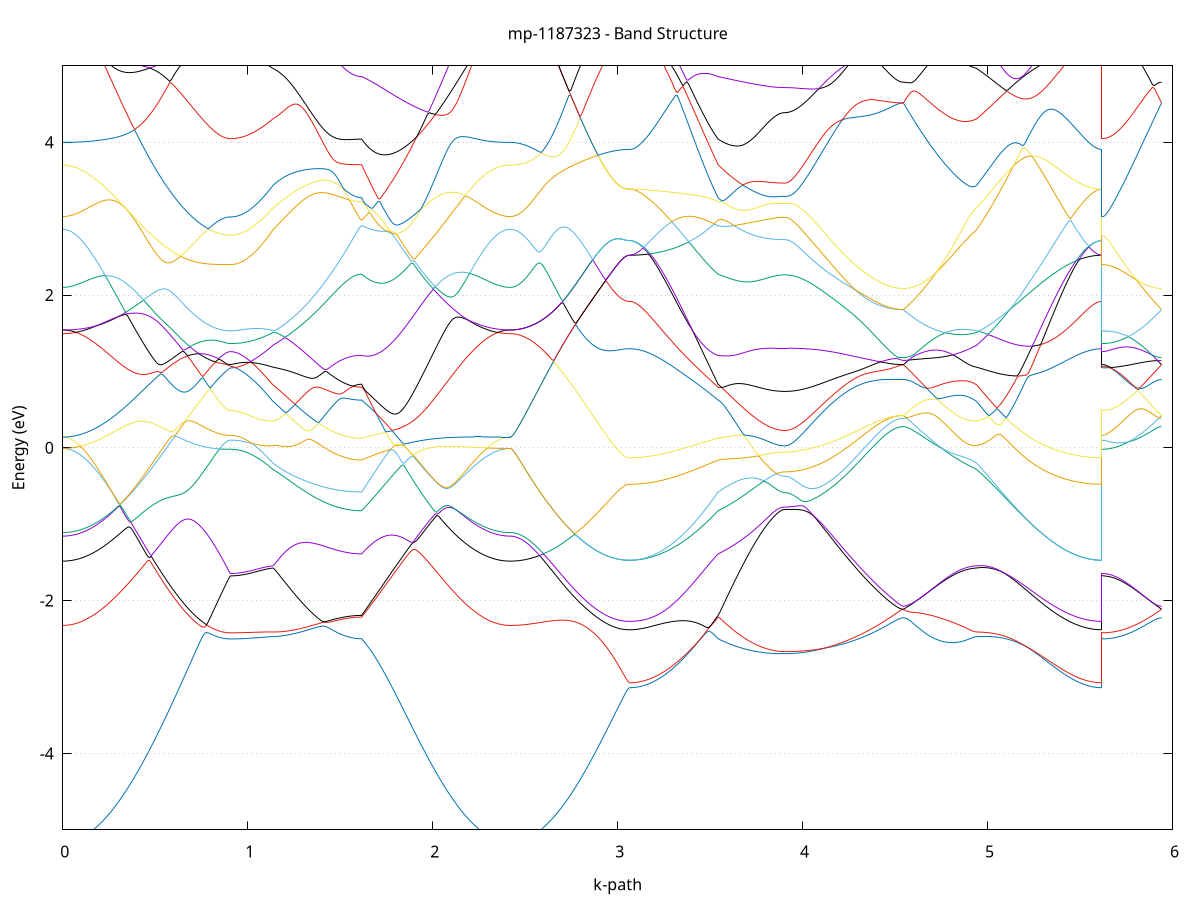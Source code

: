 set title 'mp-1187323 - Band Structure'
set xlabel 'k-path'
set ylabel 'Energy (eV)'
set grid y
set yrange [-5:5]
set terminal png size 800,600
set output 'mp-1187323_bands_gnuplot.png'
plot '-' using 1:2 with lines notitle, '-' using 1:2 with lines notitle, '-' using 1:2 with lines notitle, '-' using 1:2 with lines notitle, '-' using 1:2 with lines notitle, '-' using 1:2 with lines notitle, '-' using 1:2 with lines notitle, '-' using 1:2 with lines notitle, '-' using 1:2 with lines notitle, '-' using 1:2 with lines notitle, '-' using 1:2 with lines notitle, '-' using 1:2 with lines notitle, '-' using 1:2 with lines notitle, '-' using 1:2 with lines notitle, '-' using 1:2 with lines notitle, '-' using 1:2 with lines notitle, '-' using 1:2 with lines notitle, '-' using 1:2 with lines notitle, '-' using 1:2 with lines notitle, '-' using 1:2 with lines notitle, '-' using 1:2 with lines notitle, '-' using 1:2 with lines notitle, '-' using 1:2 with lines notitle, '-' using 1:2 with lines notitle, '-' using 1:2 with lines notitle, '-' using 1:2 with lines notitle, '-' using 1:2 with lines notitle, '-' using 1:2 with lines notitle, '-' using 1:2 with lines notitle, '-' using 1:2 with lines notitle, '-' using 1:2 with lines notitle, '-' using 1:2 with lines notitle, '-' using 1:2 with lines notitle, '-' using 1:2 with lines notitle, '-' using 1:2 with lines notitle, '-' using 1:2 with lines notitle, '-' using 1:2 with lines notitle, '-' using 1:2 with lines notitle, '-' using 1:2 with lines notitle, '-' using 1:2 with lines notitle, '-' using 1:2 with lines notitle, '-' using 1:2 with lines notitle, '-' using 1:2 with lines notitle, '-' using 1:2 with lines notitle, '-' using 1:2 with lines notitle, '-' using 1:2 with lines notitle, '-' using 1:2 with lines notitle, '-' using 1:2 with lines notitle
0.000000 -48.900924
0.009969 -48.900924
0.019938 -48.900924
0.029907 -48.900924
0.039876 -48.900924
0.049845 -48.900924
0.059814 -48.900924
0.069783 -48.900924
0.079752 -48.900924
0.089721 -48.900924
0.099690 -48.900924
0.109659 -48.900924
0.119628 -48.900924
0.129597 -48.900924
0.139566 -48.900924
0.149535 -48.900924
0.159504 -48.900924
0.169473 -48.900924
0.179442 -48.900924
0.189411 -48.900924
0.199380 -48.900924
0.209349 -48.900924
0.219318 -48.900924
0.229287 -48.900924
0.239256 -48.900924
0.249225 -48.900924
0.259194 -48.900924
0.269163 -48.900924
0.279132 -48.900924
0.289101 -48.900924
0.299070 -48.900924
0.309039 -48.900924
0.319008 -48.900924
0.328977 -48.900924
0.338946 -48.900924
0.348915 -48.900924
0.358884 -48.900924
0.368853 -48.900924
0.378822 -48.900924
0.388791 -48.900924
0.398760 -48.900924
0.408729 -48.900924
0.418698 -48.900924
0.428667 -48.900924
0.438636 -48.900924
0.448605 -48.900924
0.458574 -48.900924
0.468543 -48.900924
0.478512 -48.900924
0.488481 -48.900924
0.498449 -48.900924
0.508418 -48.900924
0.518387 -48.900924
0.528356 -48.900924
0.538325 -48.900924
0.548294 -48.900924
0.558263 -48.900924
0.568232 -48.900924
0.578201 -48.900924
0.588170 -48.900924
0.598139 -48.900924
0.608108 -48.900924
0.618077 -48.900924
0.628046 -48.900924
0.638015 -48.900924
0.647984 -48.900924
0.657953 -48.900924
0.667922 -48.900824
0.677891 -48.900924
0.687860 -48.900924
0.697829 -48.900824
0.707798 -48.900824
0.717767 -48.900824
0.727736 -48.900824
0.737705 -48.900824
0.747674 -48.900824
0.757643 -48.900824
0.767612 -48.900824
0.777581 -48.900824
0.787550 -48.900824
0.797519 -48.900824
0.807488 -48.900824
0.817457 -48.900824
0.827426 -48.900824
0.837395 -48.900824
0.847364 -48.900824
0.857333 -48.900824
0.867302 -48.900824
0.877271 -48.900824
0.887240 -48.900824
0.897209 -48.900824
0.907178 -48.900824
0.907178 -48.900824
0.917129 -48.900824
0.927081 -48.900824
0.937032 -48.900824
0.946983 -48.900824
0.956934 -48.900824
0.966886 -48.900824
0.976837 -48.900824
0.986788 -48.900824
0.996739 -48.900824
1.006691 -48.900824
1.016642 -48.900824
1.026593 -48.900824
1.036544 -48.900824
1.046496 -48.900824
1.056447 -48.900824
1.066398 -48.900824
1.076349 -48.900824
1.086301 -48.900924
1.096252 -48.900924
1.106203 -48.900924
1.116154 -48.900924
1.126106 -48.900924
1.136057 -48.900924
1.136057 -48.900924
1.146049 -48.900924
1.156042 -48.900924
1.166034 -48.900924
1.176026 -48.900924
1.186018 -48.900924
1.196011 -48.900924
1.206003 -48.900924
1.215995 -48.900924
1.225988 -48.900924
1.235980 -48.900924
1.245972 -48.900924
1.255964 -48.900924
1.265957 -48.900924
1.275949 -48.900924
1.285941 -48.900924
1.295934 -48.900924
1.305926 -48.900924
1.315918 -48.900924
1.325910 -48.900924
1.335903 -48.900924
1.345895 -48.900924
1.355887 -48.900924
1.365880 -48.900924
1.375872 -48.900924
1.385864 -48.900924
1.395857 -48.900924
1.405849 -48.900924
1.415841 -48.901024
1.425833 -48.901024
1.435826 -48.901024
1.445818 -48.901024
1.455810 -48.901024
1.465803 -48.901024
1.475795 -48.901024
1.485787 -48.901024
1.495779 -48.901024
1.505772 -48.901024
1.515764 -48.901024
1.525756 -48.901024
1.535749 -48.901024
1.545741 -48.901024
1.555733 -48.901024
1.565725 -48.901024
1.575718 -48.901024
1.585710 -48.901024
1.595702 -48.901024
1.605695 -48.901024
1.615687 -48.901024
1.615687 -48.901024
1.625604 -48.901024
1.635522 -48.901024
1.645439 -48.901024
1.655357 -48.901024
1.665274 -48.901024
1.675192 -48.901024
1.685109 -48.901024
1.695027 -48.901024
1.704944 -48.901024
1.714861 -48.901024
1.724779 -48.901024
1.734696 -48.901024
1.744614 -48.901024
1.754531 -48.901024
1.764449 -48.901024
1.774366 -48.900924
1.784284 -48.900924
1.794201 -48.901024
1.804119 -48.901024
1.814036 -48.901024
1.823953 -48.901024
1.833871 -48.901024
1.843788 -48.900924
1.853706 -48.901024
1.863623 -48.900924
1.873541 -48.900924
1.883458 -48.900924
1.893376 -48.900924
1.903293 -48.900924
1.913210 -48.900924
1.923128 -48.900924
1.933045 -48.900924
1.942963 -48.900924
1.952880 -48.900924
1.962798 -48.900924
1.972715 -48.900924
1.982633 -48.900924
1.992550 -48.900924
2.002468 -48.900924
2.012385 -48.900924
2.022302 -48.900924
2.032220 -48.900924
2.042137 -48.900924
2.052055 -48.900924
2.061972 -48.900924
2.071890 -48.900924
2.081807 -48.900924
2.091725 -48.900924
2.101642 -48.900924
2.111560 -48.900924
2.121477 -48.900924
2.131394 -48.900924
2.141312 -48.900924
2.151229 -48.900924
2.161147 -48.900924
2.171064 -48.900924
2.180982 -48.900924
2.190899 -48.900924
2.200817 -48.900924
2.210734 -48.900924
2.220651 -48.900924
2.230569 -48.900924
2.240486 -48.900924
2.250404 -48.900924
2.260321 -48.900924
2.270239 -48.900924
2.280156 -48.900924
2.290074 -48.900924
2.299991 -48.900924
2.309909 -48.900924
2.319826 -48.900924
2.329743 -48.900924
2.339661 -48.900924
2.349578 -48.900924
2.359496 -48.900924
2.369413 -48.900924
2.379331 -48.900924
2.389248 -48.900924
2.399166 -48.900924
2.409083 -48.900924
2.419001 -48.900924
2.419001 -48.900924
2.428915 -48.900924
2.438829 -48.900924
2.448743 -48.900924
2.458657 -48.900924
2.468571 -48.901024
2.478485 -48.901024
2.488399 -48.901024
2.498313 -48.901024
2.508227 -48.901024
2.518141 -48.901024
2.528055 -48.901024
2.537969 -48.901024
2.547883 -48.901024
2.557797 -48.901024
2.567711 -48.901024
2.577625 -48.901024
2.587539 -48.901024
2.597453 -48.901024
2.607367 -48.901024
2.617281 -48.901024
2.627195 -48.901024
2.637109 -48.901024
2.647023 -48.901024
2.656938 -48.901024
2.666852 -48.901024
2.676766 -48.901024
2.686680 -48.901024
2.696594 -48.901024
2.706508 -48.901024
2.716422 -48.901024
2.726336 -48.901024
2.736250 -48.901024
2.746164 -48.901024
2.756078 -48.901024
2.765992 -48.901024
2.775906 -48.901024
2.785820 -48.901024
2.795734 -48.901024
2.805648 -48.901024
2.815562 -48.901024
2.825476 -48.901024
2.835390 -48.901024
2.845304 -48.901024
2.855218 -48.901024
2.865132 -48.901024
2.875046 -48.901024
2.884960 -48.901024
2.894875 -48.901024
2.904789 -48.901024
2.914703 -48.901024
2.924617 -48.901024
2.934531 -48.901024
2.944445 -48.901024
2.954359 -48.901024
2.964273 -48.901024
2.974187 -48.901024
2.984101 -48.901024
2.994015 -48.901024
3.003929 -48.901024
3.013843 -48.901024
3.023757 -48.901024
3.033671 -48.901024
3.043585 -48.901024
3.053499 -48.901024
3.063413 -48.901024
3.063413 -48.901024
3.073406 -48.901024
3.083398 -48.901024
3.093390 -48.901024
3.103382 -48.901024
3.113375 -48.901024
3.123367 -48.901024
3.133359 -48.901024
3.143352 -48.901024
3.153344 -48.901024
3.163336 -48.901024
3.173328 -48.901024
3.183321 -48.901024
3.193313 -48.901024
3.203305 -48.901024
3.213298 -48.901024
3.223290 -48.901024
3.233282 -48.901024
3.243274 -48.901024
3.253267 -48.901024
3.263259 -48.901024
3.273251 -48.901024
3.283244 -48.901024
3.293236 -48.901024
3.303228 -48.901024
3.313221 -48.901024
3.323213 -48.901024
3.333205 -48.901024
3.343197 -48.901024
3.353190 -48.901024
3.363182 -48.901024
3.373174 -48.901024
3.383167 -48.901024
3.393159 -48.901024
3.403151 -48.901024
3.413143 -48.901024
3.423136 -48.901024
3.433128 -48.901024
3.443120 -48.901024
3.453113 -48.901024
3.463105 -48.901024
3.473097 -48.901024
3.483089 -48.901024
3.493082 -48.901024
3.503074 -48.901024
3.513066 -48.901024
3.523059 -48.901024
3.533051 -48.901024
3.543043 -48.901024
3.543043 -48.901024
3.552788 -48.901024
3.562533 -48.901024
3.572279 -48.901024
3.582024 -48.901024
3.591769 -48.901024
3.601514 -48.901024
3.611259 -48.901024
3.621004 -48.901024
3.630749 -48.901024
3.640494 -48.901024
3.650239 -48.901024
3.659984 -48.901024
3.669729 -48.901024
3.679475 -48.901024
3.689220 -48.901024
3.698965 -48.901024
3.708710 -48.901024
3.718455 -48.901024
3.728200 -48.901024
3.737945 -48.901024
3.747690 -48.901024
3.757435 -48.901024
3.767180 -48.901024
3.776926 -48.901024
3.786671 -48.901024
3.796416 -48.901024
3.806161 -48.901024
3.815906 -48.901024
3.825651 -48.900924
3.835396 -48.901024
3.845141 -48.901024
3.854886 -48.901024
3.864631 -48.901024
3.874377 -48.901024
3.884122 -48.901024
3.893867 -48.901024
3.903612 -48.901024
3.903612 -48.900924
3.913481 -48.901024
3.923349 -48.901024
3.933218 -48.901024
3.943087 -48.901024
3.952956 -48.901024
3.962825 -48.900924
3.972693 -48.901024
3.982562 -48.901024
3.992431 -48.901024
4.002300 -48.900924
4.012169 -48.900924
4.022037 -48.900924
4.031906 -48.900924
4.041775 -48.900924
4.051644 -48.900924
4.061513 -48.900924
4.071381 -48.900924
4.081250 -48.900924
4.091119 -48.900924
4.100988 -48.900924
4.110857 -48.900924
4.120725 -48.900924
4.130594 -48.900924
4.140463 -48.900924
4.150332 -48.900924
4.160201 -48.900924
4.170069 -48.900924
4.179938 -48.900924
4.189807 -48.900924
4.199676 -48.900924
4.209545 -48.900924
4.219413 -48.900924
4.229282 -48.900924
4.239151 -48.900924
4.249020 -48.900924
4.258889 -48.900924
4.268757 -48.900924
4.278626 -48.900924
4.288495 -48.900924
4.298364 -48.900924
4.308233 -48.900924
4.318101 -48.900924
4.327970 -48.900924
4.337839 -48.900924
4.347708 -48.900924
4.357576 -48.900824
4.367445 -48.900824
4.377314 -48.900824
4.387183 -48.900824
4.397052 -48.900824
4.406920 -48.900824
4.416789 -48.900824
4.426658 -48.900824
4.436527 -48.900824
4.446396 -48.900824
4.456264 -48.900824
4.466133 -48.900824
4.476002 -48.900824
4.485871 -48.900824
4.495740 -48.900824
4.505608 -48.900824
4.515477 -48.900824
4.525346 -48.900824
4.535215 -48.900824
4.545084 -48.900824
4.545084 -48.900824
4.554964 -48.900824
4.564845 -48.900824
4.574725 -48.900824
4.584606 -48.900824
4.594487 -48.900824
4.604367 -48.900824
4.614248 -48.900824
4.624129 -48.900824
4.634009 -48.900824
4.643890 -48.900824
4.653770 -48.900824
4.663651 -48.900824
4.673532 -48.900824
4.683412 -48.900824
4.693293 -48.900824
4.703173 -48.900824
4.713054 -48.900824
4.722935 -48.900824
4.732815 -48.900824
4.742696 -48.900824
4.752577 -48.900824
4.762457 -48.900824
4.772338 -48.900824
4.782218 -48.900824
4.792099 -48.900824
4.801980 -48.900824
4.811860 -48.900824
4.821741 -48.900824
4.831621 -48.900824
4.841502 -48.900824
4.851383 -48.900824
4.861263 -48.900924
4.871144 -48.900924
4.881025 -48.900924
4.890905 -48.900924
4.900786 -48.900924
4.910666 -48.900924
4.920547 -48.900924
4.930428 -48.900924
4.940308 -48.900924
4.940308 -48.900924
4.950283 -48.900924
4.960258 -48.900924
4.970233 -48.900924
4.980208 -48.900924
4.990183 -48.900924
5.000158 -48.900924
5.010133 -48.900924
5.020108 -48.900924
5.030083 -48.900924
5.040058 -48.900924
5.050033 -48.900924
5.060008 -48.900924
5.069983 -48.900924
5.079958 -48.900924
5.089933 -48.900924
5.099908 -48.900924
5.109883 -48.900924
5.119858 -48.900924
5.129833 -48.900924
5.139808 -48.900924
5.149783 -48.900924
5.159758 -48.901024
5.169733 -48.901024
5.179708 -48.901024
5.189683 -48.901024
5.199658 -48.901024
5.209633 -48.901024
5.219608 -48.901024
5.229583 -48.901024
5.239558 -48.901024
5.249533 -48.901024
5.259508 -48.901024
5.269483 -48.901024
5.279458 -48.901024
5.289433 -48.901024
5.299408 -48.901024
5.309383 -48.901024
5.319358 -48.901024
5.329333 -48.901024
5.339308 -48.901024
5.349283 -48.901024
5.359258 -48.901024
5.369233 -48.901024
5.379208 -48.901024
5.389183 -48.901024
5.399158 -48.901024
5.409133 -48.901024
5.419108 -48.901024
5.429083 -48.901024
5.439058 -48.901024
5.449033 -48.901024
5.459008 -48.901024
5.468983 -48.901024
5.478958 -48.901024
5.488933 -48.901024
5.498908 -48.901024
5.508883 -48.901024
5.518858 -48.901024
5.528833 -48.901024
5.538808 -48.901024
5.548783 -48.901024
5.558758 -48.901024
5.568732 -48.901024
5.578707 -48.901024
5.588682 -48.901024
5.598657 -48.901024
5.608632 -48.901024
5.618607 -48.901024
5.618607 -48.900824
5.628371 -48.900824
5.638135 -48.900824
5.647899 -48.900824
5.657663 -48.900824
5.667427 -48.900824
5.677190 -48.900824
5.686954 -48.900824
5.696718 -48.900824
5.706482 -48.900824
5.716246 -48.900824
5.726010 -48.900824
5.735773 -48.900824
5.745537 -48.900824
5.755301 -48.900824
5.765065 -48.900824
5.774829 -48.900824
5.784593 -48.900824
5.794356 -48.900824
5.804120 -48.900824
5.813884 -48.900824
5.823648 -48.900824
5.833412 -48.900824
5.843176 -48.900824
5.852939 -48.900824
5.862703 -48.900824
5.872467 -48.900824
5.882231 -48.900824
5.891995 -48.900824
5.901758 -48.900824
5.911522 -48.900824
5.921286 -48.900824
5.931050 -48.900824
5.940814 -48.900824
e
0.000000 -27.023724
0.009969 -27.023724
0.019938 -27.023724
0.029907 -27.023724
0.039876 -27.023724
0.049845 -27.023724
0.059814 -27.023724
0.069783 -27.023724
0.079752 -27.023724
0.089721 -27.023724
0.099690 -27.023724
0.109659 -27.023724
0.119628 -27.023624
0.129597 -27.023624
0.139566 -27.023624
0.149535 -27.023624
0.159504 -27.023624
0.169473 -27.023524
0.179442 -27.023524
0.189411 -27.023524
0.199380 -27.023524
0.209349 -27.023424
0.219318 -27.023424
0.229287 -27.023424
0.239256 -27.023424
0.249225 -27.023324
0.259194 -27.023324
0.269163 -27.023324
0.279132 -27.023224
0.289101 -27.023224
0.299070 -27.023224
0.309039 -27.023124
0.319008 -27.023224
0.328977 -27.023324
0.338946 -27.023524
0.348915 -27.023724
0.358884 -27.023924
0.368853 -27.024124
0.378822 -27.024324
0.388791 -27.024524
0.398760 -27.024724
0.408729 -27.024924
0.418698 -27.025024
0.428667 -27.025224
0.438636 -27.025424
0.448605 -27.025624
0.458574 -27.025824
0.468543 -27.026024
0.478512 -27.026224
0.488481 -27.026424
0.498449 -27.026624
0.508418 -27.026824
0.518387 -27.027024
0.528356 -27.027224
0.538325 -27.027424
0.548294 -27.027624
0.558263 -27.027824
0.568232 -27.028024
0.578201 -27.028224
0.588170 -27.028424
0.598139 -27.028524
0.608108 -27.028724
0.618077 -27.028924
0.628046 -27.029024
0.638015 -27.029224
0.647984 -27.029424
0.657953 -27.029524
0.667922 -27.029724
0.677891 -27.029824
0.687860 -27.030024
0.697829 -27.030124
0.707798 -27.030224
0.717767 -27.030424
0.727736 -27.030524
0.737705 -27.030624
0.747674 -27.030724
0.757643 -27.030824
0.767612 -27.030924
0.777581 -27.031024
0.787550 -27.031124
0.797519 -27.031224
0.807488 -27.031224
0.817457 -27.031324
0.827426 -27.031424
0.837395 -27.031424
0.847364 -27.031524
0.857333 -27.031524
0.867302 -27.031524
0.877271 -27.031624
0.887240 -27.031624
0.897209 -27.031624
0.907178 -27.031624
0.907178 -27.031624
0.917129 -27.031624
0.927081 -27.031624
0.937032 -27.031524
0.946983 -27.031524
0.956934 -27.031424
0.966886 -27.031324
0.976837 -27.031224
0.986788 -27.031124
0.996739 -27.030924
1.006691 -27.030824
1.016642 -27.030624
1.026593 -27.030524
1.036544 -27.030324
1.046496 -27.030124
1.056447 -27.029924
1.066398 -27.029624
1.076349 -27.029424
1.086301 -27.029224
1.096252 -27.028924
1.106203 -27.028724
1.116154 -27.028424
1.126106 -27.028124
1.136057 -27.027924
1.136057 -27.027924
1.146049 -27.027724
1.156042 -27.027524
1.166034 -27.027324
1.176026 -27.027124
1.186018 -27.026924
1.196011 -27.026724
1.206003 -27.026524
1.215995 -27.026324
1.225988 -27.026224
1.235980 -27.026024
1.245972 -27.025824
1.255964 -27.025724
1.265957 -27.025524
1.275949 -27.025424
1.285941 -27.025324
1.295934 -27.025224
1.305926 -27.025124
1.315918 -27.024924
1.325910 -27.024824
1.335903 -27.024724
1.345895 -27.024624
1.355887 -27.024624
1.365880 -27.024524
1.375872 -27.024424
1.385864 -27.024324
1.395857 -27.024224
1.405849 -27.024124
1.415841 -27.024124
1.425833 -27.024024
1.435826 -27.023924
1.445818 -27.023824
1.455810 -27.023824
1.465803 -27.023724
1.475795 -27.023624
1.485787 -27.023624
1.495779 -27.023524
1.505772 -27.023524
1.515764 -27.023424
1.525756 -27.023424
1.535749 -27.023424
1.545741 -27.023324
1.555733 -27.023324
1.565725 -27.023324
1.575718 -27.023324
1.585710 -27.023224
1.595702 -27.023224
1.605695 -27.023224
1.615687 -27.023224
1.615687 -27.023224
1.625604 -27.023224
1.635522 -27.023224
1.645439 -27.023324
1.655357 -27.023324
1.665274 -27.023324
1.675192 -27.023324
1.685109 -27.023324
1.695027 -27.023324
1.704944 -27.023324
1.714861 -27.023324
1.724779 -27.023324
1.734696 -27.023324
1.744614 -27.023324
1.754531 -27.023324
1.764449 -27.023224
1.774366 -27.023224
1.784284 -27.023224
1.794201 -27.023224
1.804119 -27.023224
1.814036 -27.023124
1.823953 -27.023124
1.833871 -27.023124
1.843788 -27.023024
1.853706 -27.023024
1.863623 -27.023024
1.873541 -27.022924
1.883458 -27.022924
1.893376 -27.022824
1.903293 -27.022824
1.913210 -27.022724
1.923128 -27.022724
1.933045 -27.022624
1.942963 -27.022624
1.952880 -27.022524
1.962798 -27.022524
1.972715 -27.022424
1.982633 -27.022324
1.992550 -27.022424
2.002468 -27.022424
2.012385 -27.022524
2.022302 -27.022524
2.032220 -27.022624
2.042137 -27.022724
2.052055 -27.022724
2.061972 -27.022824
2.071890 -27.022824
2.081807 -27.022924
2.091725 -27.022924
2.101642 -27.023024
2.111560 -27.023024
2.121477 -27.023124
2.131394 -27.023124
2.141312 -27.023224
2.151229 -27.023224
2.161147 -27.023224
2.171064 -27.023324
2.180982 -27.023324
2.190899 -27.023424
2.200817 -27.023424
2.210734 -27.023424
2.220651 -27.023424
2.230569 -27.023524
2.240486 -27.023524
2.250404 -27.023524
2.260321 -27.023624
2.270239 -27.023624
2.280156 -27.023624
2.290074 -27.023624
2.299991 -27.023624
2.309909 -27.023724
2.319826 -27.023724
2.329743 -27.023724
2.339661 -27.023724
2.349578 -27.023724
2.359496 -27.023724
2.369413 -27.023724
2.379331 -27.023724
2.389248 -27.023724
2.399166 -27.023724
2.409083 -27.023724
2.419001 -27.023724
2.419001 -27.023724
2.428915 -27.023724
2.438829 -27.023724
2.448743 -27.023724
2.458657 -27.023724
2.468571 -27.023624
2.478485 -27.023624
2.488399 -27.023524
2.498313 -27.023524
2.508227 -27.023424
2.518141 -27.023324
2.528055 -27.023224
2.537969 -27.023124
2.547883 -27.023024
2.557797 -27.022924
2.567711 -27.022824
2.577625 -27.022724
2.587539 -27.022524
2.597453 -27.022424
2.607367 -27.022324
2.617281 -27.022124
2.627195 -27.021924
2.637109 -27.021824
2.647023 -27.021624
2.656938 -27.021524
2.666852 -27.021324
2.676766 -27.021124
2.686680 -27.020924
2.696594 -27.020924
2.706508 -27.021024
2.716422 -27.021024
2.726336 -27.021124
2.736250 -27.021124
2.746164 -27.021224
2.756078 -27.021224
2.765992 -27.021324
2.775906 -27.021324
2.785820 -27.021424
2.795734 -27.021424
2.805648 -27.021524
2.815562 -27.021524
2.825476 -27.021624
2.835390 -27.021624
2.845304 -27.021724
2.855218 -27.021724
2.865132 -27.021824
2.875046 -27.021824
2.884960 -27.021824
2.894875 -27.021924
2.904789 -27.021924
2.914703 -27.022024
2.924617 -27.022024
2.934531 -27.022024
2.944445 -27.022124
2.954359 -27.022124
2.964273 -27.022124
2.974187 -27.022124
2.984101 -27.022224
2.994015 -27.022224
3.003929 -27.022224
3.013843 -27.022224
3.023757 -27.022224
3.033671 -27.022224
3.043585 -27.022224
3.053499 -27.022224
3.063413 -27.022224
3.063413 -27.022224
3.073406 -27.022224
3.083398 -27.022224
3.093390 -27.022224
3.103382 -27.022324
3.113375 -27.022324
3.123367 -27.022324
3.133359 -27.022324
3.143352 -27.022324
3.153344 -27.022324
3.163336 -27.022324
3.173328 -27.022324
3.183321 -27.022324
3.193313 -27.022424
3.203305 -27.022424
3.213298 -27.022424
3.223290 -27.022424
3.233282 -27.022424
3.243274 -27.022524
3.253267 -27.022524
3.263259 -27.022524
3.273251 -27.022524
3.283244 -27.022524
3.293236 -27.022624
3.303228 -27.022624
3.313221 -27.022624
3.323213 -27.022724
3.333205 -27.022724
3.343197 -27.022724
3.353190 -27.022724
3.363182 -27.022824
3.373174 -27.022824
3.383167 -27.022824
3.393159 -27.022924
3.403151 -27.022924
3.413143 -27.022924
3.423136 -27.022924
3.433128 -27.023024
3.443120 -27.023024
3.453113 -27.023024
3.463105 -27.023024
3.473097 -27.023124
3.483089 -27.023124
3.493082 -27.023124
3.503074 -27.023124
3.513066 -27.023224
3.523059 -27.023224
3.533051 -27.023224
3.543043 -27.023224
3.543043 -27.023224
3.552788 -27.023224
3.562533 -27.023224
3.572279 -27.023224
3.582024 -27.023324
3.591769 -27.023324
3.601514 -27.023324
3.611259 -27.023324
3.621004 -27.023324
3.630749 -27.023324
3.640494 -27.023424
3.650239 -27.023424
3.659984 -27.023424
3.669729 -27.023524
3.679475 -27.023524
3.689220 -27.023524
3.698965 -27.023624
3.708710 -27.023624
3.718455 -27.023624
3.728200 -27.023724
3.737945 -27.023724
3.747690 -27.023724
3.757435 -27.023824
3.767180 -27.023824
3.776926 -27.023924
3.786671 -27.023924
3.796416 -27.023924
3.806161 -27.023924
3.815906 -27.024024
3.825651 -27.024024
3.835396 -27.024024
3.845141 -27.024024
3.854886 -27.024124
3.864631 -27.024124
3.874377 -27.024124
3.884122 -27.024124
3.893867 -27.024124
3.903612 -27.024124
3.903612 -27.024124
3.913481 -27.024124
3.923349 -27.024124
3.933218 -27.024124
3.943087 -27.024124
3.952956 -27.024224
3.962825 -27.024224
3.972693 -27.024224
3.982562 -27.024224
3.992431 -27.024324
4.002300 -27.024324
4.012169 -27.024424
4.022037 -27.024424
4.031906 -27.024524
4.041775 -27.024524
4.051644 -27.024624
4.061513 -27.024724
4.071381 -27.024724
4.081250 -27.024824
4.091119 -27.024924
4.100988 -27.025024
4.110857 -27.025124
4.120725 -27.025124
4.130594 -27.025224
4.140463 -27.025324
4.150332 -27.025424
4.160201 -27.025524
4.170069 -27.025624
4.179938 -27.025724
4.189807 -27.025824
4.199676 -27.025924
4.209545 -27.026024
4.219413 -27.026124
4.229282 -27.026324
4.239151 -27.026424
4.249020 -27.026524
4.258889 -27.026624
4.268757 -27.026724
4.278626 -27.026824
4.288495 -27.026924
4.298364 -27.027024
4.308233 -27.027124
4.318101 -27.027224
4.327970 -27.027324
4.337839 -27.027424
4.347708 -27.027524
4.357576 -27.027624
4.367445 -27.027724
4.377314 -27.027824
4.387183 -27.027824
4.397052 -27.027924
4.406920 -27.028024
4.416789 -27.028124
4.426658 -27.028124
4.436527 -27.028224
4.446396 -27.028224
4.456264 -27.028324
4.466133 -27.028324
4.476002 -27.028424
4.485871 -27.028424
4.495740 -27.028424
4.505608 -27.028524
4.515477 -27.028524
4.525346 -27.028524
4.535215 -27.028524
4.545084 -27.028524
4.545084 -27.028524
4.554964 -27.028624
4.564845 -27.028724
4.574725 -27.028824
4.584606 -27.029024
4.594487 -27.029024
4.604367 -27.029124
4.614248 -27.029224
4.624129 -27.029324
4.634009 -27.029424
4.643890 -27.029424
4.653770 -27.029524
4.663651 -27.029624
4.673532 -27.029624
4.683412 -27.029624
4.693293 -27.029724
4.703173 -27.029724
4.713054 -27.029724
4.722935 -27.029724
4.732815 -27.029724
4.742696 -27.029724
4.752577 -27.029724
4.762457 -27.029624
4.772338 -27.029624
4.782218 -27.029624
4.792099 -27.029524
4.801980 -27.029524
4.811860 -27.029424
4.821741 -27.029324
4.831621 -27.029224
4.841502 -27.029124
4.851383 -27.029024
4.861263 -27.028924
4.871144 -27.028824
4.881025 -27.028724
4.890905 -27.028624
4.900786 -27.028524
4.910666 -27.028324
4.920547 -27.028224
4.930428 -27.028024
4.940308 -27.027924
4.940308 -27.027924
4.950283 -27.027624
4.960258 -27.027324
4.970233 -27.027024
4.980208 -27.026824
4.990183 -27.026524
5.000158 -27.026224
5.010133 -27.025924
5.020108 -27.025624
5.030083 -27.025424
5.040058 -27.025124
5.050033 -27.024824
5.060008 -27.024624
5.069983 -27.024324
5.079958 -27.024224
5.089933 -27.024224
5.099908 -27.024124
5.109883 -27.024024
5.119858 -27.024024
5.129833 -27.023924
5.139808 -27.023924
5.149783 -27.023824
5.159758 -27.023824
5.169733 -27.023724
5.179708 -27.023724
5.189683 -27.023624
5.199658 -27.023624
5.209633 -27.023524
5.219608 -27.023424
5.229583 -27.023424
5.239558 -27.023324
5.249533 -27.023324
5.259508 -27.023224
5.269483 -27.023224
5.279458 -27.023124
5.289433 -27.023124
5.299408 -27.023024
5.309383 -27.023024
5.319358 -27.023024
5.329333 -27.022924
5.339308 -27.022924
5.349283 -27.022824
5.359258 -27.022824
5.369233 -27.022724
5.379208 -27.022724
5.389183 -27.022724
5.399158 -27.022624
5.409133 -27.022624
5.419108 -27.022624
5.429083 -27.022524
5.439058 -27.022524
5.449033 -27.022524
5.459008 -27.022524
5.468983 -27.022424
5.478958 -27.022424
5.488933 -27.022424
5.498908 -27.022424
5.508883 -27.022324
5.518858 -27.022324
5.528833 -27.022324
5.538808 -27.022324
5.548783 -27.022324
5.558758 -27.022324
5.568732 -27.022324
5.578707 -27.022324
5.588682 -27.022224
5.598657 -27.022224
5.608632 -27.022224
5.618607 -27.022224
5.618607 -27.031624
5.628371 -27.031624
5.638135 -27.031624
5.647899 -27.031624
5.657663 -27.031524
5.667427 -27.031524
5.677190 -27.031524
5.686954 -27.031424
5.696718 -27.031424
5.706482 -27.031324
5.716246 -27.031224
5.726010 -27.031224
5.735773 -27.031124
5.745537 -27.031024
5.755301 -27.030924
5.765065 -27.030824
5.774829 -27.030724
5.784593 -27.030624
5.794356 -27.030524
5.804120 -27.030424
5.813884 -27.030324
5.823648 -27.030224
5.833412 -27.030024
5.843176 -27.029924
5.852939 -27.029824
5.862703 -27.029724
5.872467 -27.029524
5.882231 -27.029424
5.891995 -27.029224
5.901758 -27.029124
5.911522 -27.028924
5.921286 -27.028824
5.931050 -27.028724
5.940814 -27.028524
e
0.000000 -27.020024
0.009969 -27.020024
0.019938 -27.020124
0.029907 -27.020124
0.039876 -27.020124
0.049845 -27.020124
0.059814 -27.020224
0.069783 -27.020224
0.079752 -27.020324
0.089721 -27.020324
0.099690 -27.020424
0.109659 -27.020424
0.119628 -27.020524
0.129597 -27.020624
0.139566 -27.020724
0.149535 -27.020824
0.159504 -27.020924
0.169473 -27.021024
0.179442 -27.021124
0.189411 -27.021224
0.199380 -27.021324
0.209349 -27.021524
0.219318 -27.021624
0.229287 -27.021724
0.239256 -27.021924
0.249225 -27.022024
0.259194 -27.022224
0.269163 -27.022324
0.279132 -27.022524
0.289101 -27.022624
0.299070 -27.022824
0.309039 -27.023024
0.319008 -27.023124
0.328977 -27.023124
0.338946 -27.023024
0.348915 -27.023024
0.358884 -27.023024
0.368853 -27.022924
0.378822 -27.022924
0.388791 -27.022924
0.398760 -27.022824
0.408729 -27.022824
0.418698 -27.022824
0.428667 -27.022724
0.438636 -27.022724
0.448605 -27.022724
0.458574 -27.022624
0.468543 -27.022624
0.478512 -27.022624
0.488481 -27.022524
0.498449 -27.022524
0.508418 -27.022524
0.518387 -27.022424
0.528356 -27.022424
0.538325 -27.022424
0.548294 -27.022324
0.558263 -27.022324
0.568232 -27.022324
0.578201 -27.022324
0.588170 -27.022224
0.598139 -27.022224
0.608108 -27.022224
0.618077 -27.022224
0.628046 -27.022124
0.638015 -27.022124
0.647984 -27.022124
0.657953 -27.022124
0.667922 -27.022324
0.677891 -27.022524
0.687860 -27.022724
0.697829 -27.022924
0.707798 -27.023124
0.717767 -27.023324
0.727736 -27.023524
0.737705 -27.023724
0.747674 -27.023924
0.757643 -27.024024
0.767612 -27.024224
0.777581 -27.024424
0.787550 -27.024524
0.797519 -27.024724
0.807488 -27.024824
0.817457 -27.024924
0.827426 -27.025024
0.837395 -27.025124
0.847364 -27.025224
0.857333 -27.025324
0.867302 -27.025324
0.877271 -27.025424
0.887240 -27.025424
0.897209 -27.025424
0.907178 -27.025424
0.907178 -27.025424
0.917129 -27.025424
0.927081 -27.025424
0.937032 -27.025424
0.946983 -27.025424
0.956934 -27.025424
0.966886 -27.025424
0.976837 -27.025424
0.986788 -27.025424
0.996739 -27.025324
1.006691 -27.025324
1.016642 -27.025324
1.026593 -27.025324
1.036544 -27.025324
1.046496 -27.025224
1.056447 -27.025224
1.066398 -27.025224
1.076349 -27.025124
1.086301 -27.025124
1.096252 -27.025124
1.106203 -27.025024
1.116154 -27.025024
1.126106 -27.024924
1.136057 -27.024924
1.136057 -27.024924
1.146049 -27.024924
1.156042 -27.024824
1.166034 -27.024824
1.176026 -27.024724
1.186018 -27.024624
1.196011 -27.024624
1.206003 -27.024524
1.215995 -27.024324
1.225988 -27.024224
1.235980 -27.024124
1.245972 -27.023924
1.255964 -27.023824
1.265957 -27.023624
1.275949 -27.023424
1.285941 -27.023224
1.295934 -27.023024
1.305926 -27.022824
1.315918 -27.022624
1.325910 -27.022424
1.335903 -27.022224
1.345895 -27.021924
1.355887 -27.021724
1.365880 -27.021524
1.375872 -27.021324
1.385864 -27.021124
1.395857 -27.020924
1.405849 -27.020724
1.415841 -27.020524
1.425833 -27.020324
1.435826 -27.020124
1.445818 -27.019924
1.455810 -27.019824
1.465803 -27.019624
1.475795 -27.019524
1.485787 -27.019324
1.495779 -27.019224
1.505772 -27.019224
1.515764 -27.019124
1.525756 -27.019124
1.535749 -27.019124
1.545741 -27.019124
1.555733 -27.019124
1.565725 -27.019124
1.575718 -27.019024
1.585710 -27.019024
1.595702 -27.019024
1.605695 -27.019024
1.615687 -27.019024
1.615687 -27.019024
1.625604 -27.019124
1.635522 -27.019224
1.645439 -27.019324
1.655357 -27.019424
1.665274 -27.019524
1.675192 -27.019624
1.685109 -27.019724
1.695027 -27.019824
1.704944 -27.019924
1.714861 -27.020024
1.724779 -27.020124
1.734696 -27.020224
1.744614 -27.020324
1.754531 -27.020424
1.764449 -27.020524
1.774366 -27.020624
1.784284 -27.020724
1.794201 -27.020824
1.804119 -27.020924
1.814036 -27.020924
1.823953 -27.021024
1.833871 -27.021124
1.843788 -27.021224
1.853706 -27.021324
1.863623 -27.021424
1.873541 -27.021524
1.883458 -27.021524
1.893376 -27.021624
1.903293 -27.021724
1.913210 -27.021824
1.923128 -27.021924
1.933045 -27.021924
1.942963 -27.022024
1.952880 -27.022124
1.962798 -27.022124
1.972715 -27.022224
1.982633 -27.022324
1.992550 -27.022324
2.002468 -27.022224
2.012385 -27.022124
2.022302 -27.022124
2.032220 -27.022024
2.042137 -27.021924
2.052055 -27.021924
2.061972 -27.021824
2.071890 -27.021724
2.081807 -27.021624
2.091725 -27.021624
2.101642 -27.021524
2.111560 -27.021424
2.121477 -27.021424
2.131394 -27.021324
2.141312 -27.021224
2.151229 -27.021124
2.161147 -27.021124
2.171064 -27.021024
2.180982 -27.020924
2.190899 -27.020924
2.200817 -27.020824
2.210734 -27.020824
2.220651 -27.020724
2.230569 -27.020624
2.240486 -27.020624
2.250404 -27.020524
2.260321 -27.020524
2.270239 -27.020424
2.280156 -27.020424
2.290074 -27.020324
2.299991 -27.020324
2.309909 -27.020224
2.319826 -27.020224
2.329743 -27.020224
2.339661 -27.020224
2.349578 -27.020124
2.359496 -27.020124
2.369413 -27.020124
2.379331 -27.020124
2.389248 -27.020124
2.399166 -27.020024
2.409083 -27.020024
2.419001 -27.020024
2.419001 -27.020024
2.428915 -27.020024
2.438829 -27.020024
2.448743 -27.020124
2.458657 -27.020124
2.468571 -27.020124
2.478485 -27.020124
2.488399 -27.020124
2.498313 -27.020124
2.508227 -27.020124
2.518141 -27.020224
2.528055 -27.020224
2.537969 -27.020224
2.547883 -27.020324
2.557797 -27.020324
2.567711 -27.020324
2.577625 -27.020424
2.587539 -27.020424
2.597453 -27.020424
2.607367 -27.020524
2.617281 -27.020524
2.627195 -27.020624
2.637109 -27.020624
2.647023 -27.020724
2.656938 -27.020724
2.666852 -27.020824
2.676766 -27.020824
2.686680 -27.020924
2.696594 -27.020924
2.706508 -27.021024
2.716422 -27.021024
2.726336 -27.021124
2.736250 -27.021124
2.746164 -27.021224
2.756078 -27.021224
2.765992 -27.021324
2.775906 -27.021324
2.785820 -27.021424
2.795734 -27.021424
2.805648 -27.021524
2.815562 -27.021524
2.825476 -27.021624
2.835390 -27.021624
2.845304 -27.021724
2.855218 -27.021724
2.865132 -27.021824
2.875046 -27.021824
2.884960 -27.021824
2.894875 -27.021924
2.904789 -27.021924
2.914703 -27.022024
2.924617 -27.022024
2.934531 -27.022024
2.944445 -27.022124
2.954359 -27.022124
2.964273 -27.022124
2.974187 -27.022124
2.984101 -27.022224
2.994015 -27.022224
3.003929 -27.022224
3.013843 -27.022224
3.023757 -27.022224
3.033671 -27.022224
3.043585 -27.022224
3.053499 -27.022224
3.063413 -27.022224
3.063413 -27.022224
3.073406 -27.022224
3.083398 -27.022224
3.093390 -27.022224
3.103382 -27.022224
3.113375 -27.022224
3.123367 -27.022224
3.133359 -27.022124
3.143352 -27.022124
3.153344 -27.022024
3.163336 -27.022024
3.173328 -27.021924
3.183321 -27.021924
3.193313 -27.021824
3.203305 -27.021824
3.213298 -27.021724
3.223290 -27.021624
3.233282 -27.021524
3.243274 -27.021524
3.253267 -27.021424
3.263259 -27.021324
3.273251 -27.021224
3.283244 -27.021124
3.293236 -27.021024
3.303228 -27.020924
3.313221 -27.020824
3.323213 -27.020724
3.333205 -27.020624
3.343197 -27.020524
3.353190 -27.020424
3.363182 -27.020324
3.373174 -27.020224
3.383167 -27.020124
3.393159 -27.020024
3.403151 -27.019924
3.413143 -27.019724
3.423136 -27.019624
3.433128 -27.019524
3.443120 -27.019424
3.453113 -27.019324
3.463105 -27.019224
3.473097 -27.019124
3.483089 -27.019024
3.493082 -27.018924
3.503074 -27.018824
3.513066 -27.018724
3.523059 -27.018824
3.533051 -27.018924
3.543043 -27.019024
3.543043 -27.019024
3.552788 -27.019124
3.562533 -27.019124
3.572279 -27.019224
3.582024 -27.019224
3.591769 -27.019224
3.601514 -27.019324
3.611259 -27.019324
3.621004 -27.019424
3.630749 -27.019424
3.640494 -27.019424
3.650239 -27.019524
3.659984 -27.019524
3.669729 -27.019524
3.679475 -27.019524
3.689220 -27.019624
3.698965 -27.019624
3.708710 -27.019624
3.718455 -27.019624
3.728200 -27.019624
3.737945 -27.019724
3.747690 -27.019724
3.757435 -27.019724
3.767180 -27.019724
3.776926 -27.019724
3.786671 -27.019724
3.796416 -27.019724
3.806161 -27.019724
3.815906 -27.019724
3.825651 -27.019724
3.835396 -27.019724
3.845141 -27.019724
3.854886 -27.019724
3.864631 -27.019724
3.874377 -27.019724
3.884122 -27.019724
3.893867 -27.019724
3.903612 -27.019724
3.903612 -27.019724
3.913481 -27.019724
3.923349 -27.019724
3.933218 -27.019724
3.943087 -27.019724
3.952956 -27.019824
3.962825 -27.019824
3.972693 -27.019824
3.982562 -27.019824
3.992431 -27.019824
4.002300 -27.019924
4.012169 -27.019924
4.022037 -27.019924
4.031906 -27.020024
4.041775 -27.020024
4.051644 -27.020024
4.061513 -27.020124
4.071381 -27.020124
4.081250 -27.020224
4.091119 -27.020224
4.100988 -27.020224
4.110857 -27.020324
4.120725 -27.020324
4.130594 -27.020524
4.140463 -27.020824
4.150332 -27.021024
4.160201 -27.021324
4.170069 -27.021524
4.179938 -27.021824
4.189807 -27.022124
4.199676 -27.022324
4.209545 -27.022624
4.219413 -27.022824
4.229282 -27.023124
4.239151 -27.023424
4.249020 -27.023624
4.258889 -27.023924
4.268757 -27.024224
4.278626 -27.024424
4.288495 -27.024724
4.298364 -27.024924
4.308233 -27.025224
4.318101 -27.025424
4.327970 -27.025724
4.337839 -27.025924
4.347708 -27.026124
4.357576 -27.026324
4.367445 -27.026524
4.377314 -27.026724
4.387183 -27.026924
4.397052 -27.027124
4.406920 -27.027324
4.416789 -27.027524
4.426658 -27.027624
4.436527 -27.027724
4.446396 -27.027924
4.456264 -27.028024
4.466133 -27.028124
4.476002 -27.028224
4.485871 -27.028324
4.495740 -27.028324
4.505608 -27.028424
4.515477 -27.028424
4.525346 -27.028524
4.535215 -27.028524
4.545084 -27.028524
4.545084 -27.028524
4.554964 -27.028424
4.564845 -27.028324
4.574725 -27.028124
4.584606 -27.028024
4.594487 -27.027924
4.604367 -27.027824
4.614248 -27.027624
4.624129 -27.027524
4.634009 -27.027424
4.643890 -27.027324
4.653770 -27.027124
4.663651 -27.027024
4.673532 -27.026924
4.683412 -27.026824
4.693293 -27.026724
4.703173 -27.026624
4.713054 -27.026524
4.722935 -27.026324
4.732815 -27.026224
4.742696 -27.026124
4.752577 -27.026024
4.762457 -27.026024
4.772338 -27.025924
4.782218 -27.025824
4.792099 -27.025724
4.801980 -27.025624
4.811860 -27.025524
4.821741 -27.025524
4.831621 -27.025424
4.841502 -27.025324
4.851383 -27.025324
4.861263 -27.025224
4.871144 -27.025224
4.881025 -27.025124
4.890905 -27.025124
4.900786 -27.025024
4.910666 -27.025024
4.920547 -27.025024
4.930428 -27.024924
4.940308 -27.024924
4.940308 -27.024924
4.950283 -27.024924
4.960258 -27.024824
4.970233 -27.024824
4.980208 -27.024724
4.990183 -27.024724
5.000158 -27.024624
5.010133 -27.024624
5.020108 -27.024524
5.030083 -27.024524
5.040058 -27.024424
5.050033 -27.024424
5.060008 -27.024324
5.069983 -27.024324
5.079958 -27.024124
5.089933 -27.023824
5.099908 -27.023624
5.109883 -27.023424
5.119858 -27.023224
5.129833 -27.023024
5.139808 -27.022824
5.149783 -27.022624
5.159758 -27.022424
5.169733 -27.022324
5.179708 -27.022124
5.189683 -27.022024
5.199658 -27.021824
5.209633 -27.021724
5.219608 -27.021624
5.229583 -27.021524
5.239558 -27.021424
5.249533 -27.021424
5.259508 -27.021324
5.269483 -27.021224
5.279458 -27.021224
5.289433 -27.021224
5.299408 -27.021224
5.309383 -27.021124
5.319358 -27.021124
5.329333 -27.021124
5.339308 -27.021224
5.349283 -27.021224
5.359258 -27.021224
5.369233 -27.021224
5.379208 -27.021324
5.389183 -27.021324
5.399158 -27.021324
5.409133 -27.021424
5.419108 -27.021424
5.429083 -27.021524
5.439058 -27.021624
5.449033 -27.021624
5.459008 -27.021724
5.468983 -27.021724
5.478958 -27.021824
5.488933 -27.021824
5.498908 -27.021924
5.508883 -27.021924
5.518858 -27.022024
5.528833 -27.022024
5.538808 -27.022124
5.548783 -27.022124
5.558758 -27.022124
5.568732 -27.022224
5.578707 -27.022224
5.588682 -27.022224
5.598657 -27.022224
5.608632 -27.022224
5.618607 -27.022224
5.618607 -27.025424
5.628371 -27.025424
5.638135 -27.025424
5.647899 -27.025524
5.657663 -27.025524
5.667427 -27.025524
5.677190 -27.025624
5.686954 -27.025624
5.696718 -27.025624
5.706482 -27.025724
5.716246 -27.025824
5.726010 -27.025824
5.735773 -27.025924
5.745537 -27.026024
5.755301 -27.026124
5.765065 -27.026224
5.774829 -27.026324
5.784593 -27.026424
5.794356 -27.026524
5.804120 -27.026624
5.813884 -27.026724
5.823648 -27.026824
5.833412 -27.027024
5.843176 -27.027124
5.852939 -27.027224
5.862703 -27.027424
5.872467 -27.027524
5.882231 -27.027624
5.891995 -27.027824
5.901758 -27.027924
5.911522 -27.028124
5.921286 -27.028224
5.931050 -27.028424
5.940814 -27.028524
e
0.000000 -27.020024
0.009969 -27.020024
0.019938 -27.020024
0.029907 -27.020024
0.039876 -27.020024
0.049845 -27.020024
0.059814 -27.019924
0.069783 -27.019924
0.079752 -27.019824
0.089721 -27.019824
0.099690 -27.019724
0.109659 -27.019724
0.119628 -27.019624
0.129597 -27.019524
0.139566 -27.019424
0.149535 -27.019424
0.159504 -27.019324
0.169473 -27.019224
0.179442 -27.019124
0.189411 -27.019024
0.199380 -27.018924
0.209349 -27.018924
0.219318 -27.018824
0.229287 -27.018724
0.239256 -27.018624
0.249225 -27.018524
0.259194 -27.018524
0.269163 -27.018424
0.279132 -27.018324
0.289101 -27.018324
0.299070 -27.018224
0.309039 -27.018224
0.319008 -27.018124
0.328977 -27.018124
0.338946 -27.018124
0.348915 -27.018124
0.358884 -27.018124
0.368853 -27.018124
0.378822 -27.018124
0.388791 -27.018124
0.398760 -27.018124
0.408729 -27.018224
0.418698 -27.018224
0.428667 -27.018324
0.438636 -27.018424
0.448605 -27.018524
0.458574 -27.018524
0.468543 -27.018624
0.478512 -27.018824
0.488481 -27.018924
0.498449 -27.019024
0.508418 -27.019224
0.518387 -27.019324
0.528356 -27.019524
0.538325 -27.019624
0.548294 -27.019824
0.558263 -27.020024
0.568232 -27.020224
0.578201 -27.020424
0.588170 -27.020624
0.598139 -27.020824
0.608108 -27.021024
0.618077 -27.021224
0.628046 -27.021424
0.638015 -27.021624
0.647984 -27.021824
0.657953 -27.022024
0.667922 -27.022124
0.677891 -27.022024
0.687860 -27.022024
0.697829 -27.022024
0.707798 -27.022024
0.717767 -27.022024
0.727736 -27.022024
0.737705 -27.021924
0.747674 -27.021924
0.757643 -27.021924
0.767612 -27.021924
0.777581 -27.021924
0.787550 -27.021924
0.797519 -27.021924
0.807488 -27.021924
0.817457 -27.021924
0.827426 -27.021924
0.837395 -27.021824
0.847364 -27.021824
0.857333 -27.021824
0.867302 -27.021824
0.877271 -27.021824
0.887240 -27.021824
0.897209 -27.021824
0.907178 -27.021824
0.907178 -27.021824
0.917129 -27.021824
0.927081 -27.021824
0.937032 -27.021824
0.946983 -27.021824
0.956934 -27.021824
0.966886 -27.021824
0.976837 -27.021724
0.986788 -27.021724
0.996739 -27.021724
1.006691 -27.021624
1.016642 -27.021624
1.026593 -27.021624
1.036544 -27.021524
1.046496 -27.021524
1.056447 -27.021424
1.066398 -27.021424
1.076349 -27.021324
1.086301 -27.021224
1.096252 -27.021224
1.106203 -27.021124
1.116154 -27.021024
1.126106 -27.021024
1.136057 -27.020924
1.136057 -27.020924
1.146049 -27.020824
1.156042 -27.020824
1.166034 -27.020724
1.176026 -27.020724
1.186018 -27.020624
1.196011 -27.020624
1.206003 -27.020524
1.215995 -27.020524
1.225988 -27.020424
1.235980 -27.020324
1.245972 -27.020324
1.255964 -27.020224
1.265957 -27.020224
1.275949 -27.020124
1.285941 -27.020124
1.295934 -27.020024
1.305926 -27.020024
1.315918 -27.019924
1.325910 -27.019924
1.335903 -27.019824
1.345895 -27.019824
1.355887 -27.019724
1.365880 -27.019724
1.375872 -27.019624
1.385864 -27.019624
1.395857 -27.019524
1.405849 -27.019524
1.415841 -27.019524
1.425833 -27.019424
1.435826 -27.019424
1.445818 -27.019324
1.455810 -27.019324
1.465803 -27.019324
1.475795 -27.019224
1.485787 -27.019224
1.495779 -27.019224
1.505772 -27.019124
1.515764 -27.019024
1.525756 -27.018924
1.535749 -27.018824
1.545741 -27.018724
1.555733 -27.018624
1.565725 -27.018524
1.575718 -27.018524
1.585710 -27.018524
1.595702 -27.018424
1.605695 -27.018424
1.615687 -27.018424
1.615687 -27.018424
1.625604 -27.018324
1.635522 -27.018224
1.645439 -27.018224
1.655357 -27.018124
1.665274 -27.018024
1.675192 -27.017924
1.685109 -27.017924
1.695027 -27.017824
1.704944 -27.017724
1.714861 -27.017724
1.724779 -27.017624
1.734696 -27.017624
1.744614 -27.017524
1.754531 -27.017524
1.764449 -27.017524
1.774366 -27.017424
1.784284 -27.017424
1.794201 -27.017424
1.804119 -27.017424
1.814036 -27.017424
1.823953 -27.017424
1.833871 -27.017424
1.843788 -27.017424
1.853706 -27.017424
1.863623 -27.017424
1.873541 -27.017424
1.883458 -27.017424
1.893376 -27.017424
1.903293 -27.017424
1.913210 -27.017524
1.923128 -27.017524
1.933045 -27.017524
1.942963 -27.017624
1.952880 -27.017624
1.962798 -27.017724
1.972715 -27.017724
1.982633 -27.017824
1.992550 -27.017824
2.002468 -27.017924
2.012385 -27.017924
2.022302 -27.018024
2.032220 -27.018124
2.042137 -27.018124
2.052055 -27.018224
2.061972 -27.018324
2.071890 -27.018324
2.081807 -27.018424
2.091725 -27.018524
2.101642 -27.018524
2.111560 -27.018624
2.121477 -27.018724
2.131394 -27.018824
2.141312 -27.018824
2.151229 -27.018924
2.161147 -27.019024
2.171064 -27.019024
2.180982 -27.019124
2.190899 -27.019224
2.200817 -27.019224
2.210734 -27.019324
2.220651 -27.019424
2.230569 -27.019424
2.240486 -27.019524
2.250404 -27.019524
2.260321 -27.019624
2.270239 -27.019624
2.280156 -27.019724
2.290074 -27.019724
2.299991 -27.019824
2.309909 -27.019824
2.319826 -27.019924
2.329743 -27.019924
2.339661 -27.019924
2.349578 -27.020024
2.359496 -27.020024
2.369413 -27.020024
2.379331 -27.020024
2.389248 -27.020024
2.399166 -27.020024
2.409083 -27.020024
2.419001 -27.020024
2.419001 -27.020024
2.428915 -27.020024
2.438829 -27.020024
2.448743 -27.020124
2.458657 -27.020124
2.468571 -27.020124
2.478485 -27.020124
2.488399 -27.020124
2.498313 -27.020124
2.508227 -27.020124
2.518141 -27.020224
2.528055 -27.020224
2.537969 -27.020224
2.547883 -27.020324
2.557797 -27.020324
2.567711 -27.020324
2.577625 -27.020424
2.587539 -27.020424
2.597453 -27.020424
2.607367 -27.020524
2.617281 -27.020524
2.627195 -27.020624
2.637109 -27.020624
2.647023 -27.020724
2.656938 -27.020724
2.666852 -27.020824
2.676766 -27.020824
2.686680 -27.020924
2.696594 -27.020824
2.706508 -27.020624
2.716422 -27.020424
2.726336 -27.020224
2.736250 -27.020024
2.746164 -27.019824
2.756078 -27.019724
2.765992 -27.019524
2.775906 -27.019324
2.785820 -27.019124
2.795734 -27.018924
2.805648 -27.018824
2.815562 -27.018624
2.825476 -27.018424
2.835390 -27.018224
2.845304 -27.018124
2.855218 -27.017924
2.865132 -27.017824
2.875046 -27.017624
2.884960 -27.017524
2.894875 -27.017324
2.904789 -27.017224
2.914703 -27.017124
2.924617 -27.017024
2.934531 -27.016824
2.944445 -27.016724
2.954359 -27.016624
2.964273 -27.016624
2.974187 -27.016524
2.984101 -27.016424
2.994015 -27.016324
3.003929 -27.016324
3.013843 -27.016224
3.023757 -27.016224
3.033671 -27.016224
3.043585 -27.016124
3.053499 -27.016124
3.063413 -27.016124
3.063413 -27.016124
3.073406 -27.016124
3.083398 -27.016124
3.093390 -27.016124
3.103382 -27.016124
3.113375 -27.016224
3.123367 -27.016224
3.133359 -27.016224
3.143352 -27.016224
3.153344 -27.016224
3.163336 -27.016324
3.173328 -27.016324
3.183321 -27.016324
3.193313 -27.016424
3.203305 -27.016424
3.213298 -27.016524
3.223290 -27.016524
3.233282 -27.016524
3.243274 -27.016624
3.253267 -27.016724
3.263259 -27.016724
3.273251 -27.016824
3.283244 -27.016824
3.293236 -27.016924
3.303228 -27.017024
3.313221 -27.017024
3.323213 -27.017124
3.333205 -27.017224
3.343197 -27.017224
3.353190 -27.017324
3.363182 -27.017424
3.373174 -27.017524
3.383167 -27.017624
3.393159 -27.017624
3.403151 -27.017724
3.413143 -27.017824
3.423136 -27.017924
3.433128 -27.018024
3.443120 -27.018124
3.453113 -27.018224
3.463105 -27.018324
3.473097 -27.018424
3.483089 -27.018524
3.493082 -27.018524
3.503074 -27.018624
3.513066 -27.018724
3.523059 -27.018624
3.533051 -27.018524
3.543043 -27.018424
3.543043 -27.018424
3.552788 -27.018424
3.562533 -27.018324
3.572279 -27.018324
3.582024 -27.018324
3.591769 -27.018224
3.601514 -27.018224
3.611259 -27.018124
3.621004 -27.018124
3.630749 -27.018124
3.640494 -27.018024
3.650239 -27.018024
3.659984 -27.017924
3.669729 -27.017924
3.679475 -27.017924
3.689220 -27.017824
3.698965 -27.017824
3.708710 -27.017824
3.718455 -27.017724
3.728200 -27.017724
3.737945 -27.017724
3.747690 -27.017724
3.757435 -27.017624
3.767180 -27.017624
3.776926 -27.017624
3.786671 -27.017624
3.796416 -27.017524
3.806161 -27.017524
3.815906 -27.017524
3.825651 -27.017524
3.835396 -27.017524
3.845141 -27.017524
3.854886 -27.017524
3.864631 -27.017424
3.874377 -27.017424
3.884122 -27.017424
3.893867 -27.017424
3.903612 -27.017424
3.903612 -27.017424
3.913481 -27.017424
3.923349 -27.017524
3.933218 -27.017524
3.943087 -27.017524
3.952956 -27.017624
3.962825 -27.017724
3.972693 -27.017724
3.982562 -27.017824
3.992431 -27.018024
4.002300 -27.018124
4.012169 -27.018224
4.022037 -27.018324
4.031906 -27.018524
4.041775 -27.018724
4.051644 -27.018824
4.061513 -27.019024
4.071381 -27.019224
4.081250 -27.019424
4.091119 -27.019624
4.100988 -27.019824
4.110857 -27.020124
4.120725 -27.020324
4.130594 -27.020424
4.140463 -27.020424
4.150332 -27.020524
4.160201 -27.020524
4.170069 -27.020624
4.179938 -27.020624
4.189807 -27.020724
4.199676 -27.020724
4.209545 -27.020824
4.219413 -27.020824
4.229282 -27.020924
4.239151 -27.020924
4.249020 -27.021024
4.258889 -27.021024
4.268757 -27.021124
4.278626 -27.021124
4.288495 -27.021224
4.298364 -27.021224
4.308233 -27.021324
4.318101 -27.021324
4.327970 -27.021324
4.337839 -27.021424
4.347708 -27.021424
4.357576 -27.021424
4.367445 -27.021524
4.377314 -27.021524
4.387183 -27.021524
4.397052 -27.021624
4.406920 -27.021624
4.416789 -27.021624
4.426658 -27.021724
4.436527 -27.021724
4.446396 -27.021724
4.456264 -27.021724
4.466133 -27.021724
4.476002 -27.021824
4.485871 -27.021824
4.495740 -27.021824
4.505608 -27.021824
4.515477 -27.021824
4.525346 -27.021824
4.535215 -27.021824
4.545084 -27.021824
4.545084 -27.021824
4.554964 -27.021824
4.564845 -27.021824
4.574725 -27.021824
4.584606 -27.021824
4.594487 -27.021824
4.604367 -27.021824
4.614248 -27.021824
4.624129 -27.021824
4.634009 -27.021824
4.643890 -27.021824
4.653770 -27.021824
4.663651 -27.021724
4.673532 -27.021724
4.683412 -27.021724
4.693293 -27.021724
4.703173 -27.021724
4.713054 -27.021724
4.722935 -27.021624
4.732815 -27.021624
4.742696 -27.021624
4.752577 -27.021624
4.762457 -27.021524
4.772338 -27.021524
4.782218 -27.021524
4.792099 -27.021524
4.801980 -27.021424
4.811860 -27.021424
4.821741 -27.021424
4.831621 -27.021324
4.841502 -27.021324
4.851383 -27.021324
4.861263 -27.021224
4.871144 -27.021224
4.881025 -27.021124
4.890905 -27.021124
4.900786 -27.021124
4.910666 -27.021024
4.920547 -27.021024
4.930428 -27.020924
4.940308 -27.020924
4.940308 -27.020924
4.950283 -27.020824
4.960258 -27.020724
4.970233 -27.020724
4.980208 -27.020624
4.990183 -27.020524
5.000158 -27.020424
5.010133 -27.020324
5.020108 -27.020224
5.030083 -27.020124
5.040058 -27.020024
5.050033 -27.020024
5.060008 -27.019924
5.069983 -27.019824
5.079958 -27.019724
5.089933 -27.019624
5.099908 -27.019524
5.109883 -27.019424
5.119858 -27.019324
5.129833 -27.019224
5.139808 -27.019124
5.149783 -27.019024
5.159758 -27.018924
5.169733 -27.018824
5.179708 -27.018724
5.189683 -27.018624
5.199658 -27.018524
5.209633 -27.018424
5.219608 -27.018324
5.229583 -27.018224
5.239558 -27.018124
5.249533 -27.018024
5.259508 -27.017924
5.269483 -27.017824
5.279458 -27.017724
5.289433 -27.017724
5.299408 -27.017624
5.309383 -27.017524
5.319358 -27.017424
5.329333 -27.017324
5.339308 -27.017324
5.349283 -27.017224
5.359258 -27.017124
5.369233 -27.017024
5.379208 -27.017024
5.389183 -27.016924
5.399158 -27.016824
5.409133 -27.016824
5.419108 -27.016724
5.429083 -27.016724
5.439058 -27.016624
5.449033 -27.016524
5.459008 -27.016524
5.468983 -27.016524
5.478958 -27.016424
5.488933 -27.016424
5.498908 -27.016324
5.508883 -27.016324
5.518858 -27.016324
5.528833 -27.016224
5.538808 -27.016224
5.548783 -27.016224
5.558758 -27.016224
5.568732 -27.016224
5.578707 -27.016124
5.588682 -27.016124
5.598657 -27.016124
5.608632 -27.016124
5.618607 -27.016124
5.618607 -27.021824
5.628371 -27.021824
5.638135 -27.021824
5.647899 -27.021824
5.657663 -27.021824
5.667427 -27.021824
5.677190 -27.021824
5.686954 -27.021824
5.696718 -27.021824
5.706482 -27.021824
5.716246 -27.021824
5.726010 -27.021824
5.735773 -27.021824
5.745537 -27.021824
5.755301 -27.021824
5.765065 -27.021824
5.774829 -27.021824
5.784593 -27.021824
5.794356 -27.021824
5.804120 -27.021824
5.813884 -27.021824
5.823648 -27.021824
5.833412 -27.021824
5.843176 -27.021824
5.852939 -27.021824
5.862703 -27.021824
5.872467 -27.021824
5.882231 -27.021824
5.891995 -27.021824
5.901758 -27.021824
5.911522 -27.021824
5.921286 -27.021824
5.931050 -27.021824
5.940814 -27.021824
e
0.000000 -22.736224
0.009969 -22.736224
0.019938 -22.736524
0.029907 -22.736824
0.039876 -22.737324
0.049845 -22.737924
0.059814 -22.738724
0.069783 -22.739524
0.079752 -22.740524
0.089721 -22.741624
0.099690 -22.742824
0.109659 -22.744124
0.119628 -22.745524
0.129597 -22.747024
0.139566 -22.748624
0.149535 -22.750224
0.159504 -22.751924
0.169473 -22.753624
0.179442 -22.755424
0.189411 -22.757324
0.199380 -22.759224
0.209349 -22.761124
0.219318 -22.763124
0.229287 -22.765124
0.239256 -22.767124
0.249225 -22.769124
0.259194 -22.771224
0.269163 -22.773324
0.279132 -22.775424
0.289101 -22.777524
0.299070 -22.779624
0.309039 -22.781824
0.319008 -22.783924
0.328977 -22.786024
0.338946 -22.788224
0.348915 -22.790324
0.358884 -22.792424
0.368853 -22.794524
0.378822 -22.796724
0.388791 -22.798824
0.398760 -22.800824
0.408729 -22.802924
0.418698 -22.805024
0.428667 -22.807024
0.438636 -22.809124
0.448605 -22.811124
0.458574 -22.813124
0.468543 -22.815024
0.478512 -22.817024
0.488481 -22.818924
0.498449 -22.820824
0.508418 -22.822724
0.518387 -22.824524
0.528356 -22.826324
0.538325 -22.828124
0.548294 -22.829824
0.558263 -22.831524
0.568232 -22.833224
0.578201 -22.834824
0.588170 -22.836424
0.598139 -22.838024
0.608108 -22.839524
0.618077 -22.841024
0.628046 -22.842524
0.638015 -22.843924
0.647984 -22.845224
0.657953 -22.846524
0.667922 -22.847824
0.677891 -22.849024
0.687860 -22.850224
0.697829 -22.851324
0.707798 -22.852424
0.717767 -22.853424
0.727736 -22.854424
0.737705 -22.855424
0.747674 -22.856224
0.757643 -22.857124
0.767612 -22.857924
0.777581 -22.858624
0.787550 -22.859324
0.797519 -22.859924
0.807488 -22.860524
0.817457 -22.861024
0.827426 -22.861524
0.837395 -22.861924
0.847364 -22.862224
0.857333 -22.862524
0.867302 -22.862824
0.877271 -22.863024
0.887240 -22.863124
0.897209 -22.863224
0.907178 -22.863224
0.907178 -22.863224
0.917129 -22.863124
0.927081 -22.862724
0.937032 -22.862024
0.946983 -22.861124
0.956934 -22.859924
0.966886 -22.858524
0.976837 -22.856824
0.986788 -22.854824
0.996739 -22.852624
1.006691 -22.850124
1.016642 -22.847424
1.026593 -22.844424
1.036544 -22.841224
1.046496 -22.837824
1.056447 -22.834124
1.066398 -22.830224
1.076349 -22.826124
1.086301 -22.821724
1.096252 -22.817224
1.106203 -22.812424
1.116154 -22.807424
1.126106 -22.802224
1.136057 -22.796924
1.136057 -22.796924
1.146049 -22.792924
1.156042 -22.788924
1.166034 -22.784724
1.176026 -22.780524
1.186018 -22.776124
1.196011 -22.771724
1.206003 -22.767224
1.215995 -22.762624
1.225988 -22.757924
1.235980 -22.753124
1.245972 -22.748324
1.255964 -22.743424
1.265957 -22.738524
1.275949 -22.733524
1.285941 -22.728524
1.295934 -22.723424
1.305926 -22.718424
1.315918 -22.713324
1.325910 -22.708224
1.335903 -22.703124
1.345895 -22.699824
1.355887 -22.697524
1.365880 -22.695224
1.375872 -22.692724
1.385864 -22.690124
1.395857 -22.687424
1.405849 -22.684624
1.415841 -22.681624
1.425833 -22.678524
1.435826 -22.675424
1.445818 -22.672124
1.455810 -22.668624
1.465803 -22.665124
1.475795 -22.661524
1.485787 -22.657824
1.495779 -22.654024
1.505772 -22.650124
1.515764 -22.646124
1.525756 -22.642124
1.535749 -22.637924
1.545741 -22.633824
1.555733 -22.629524
1.565725 -22.625224
1.575718 -22.621024
1.585710 -22.616724
1.595702 -22.612624
1.605695 -22.609924
1.615687 -22.609724
1.615687 -22.609724
1.625604 -22.614424
1.635522 -22.619024
1.645439 -22.623724
1.655357 -22.628324
1.665274 -22.632824
1.675192 -22.637424
1.685109 -22.641924
1.695027 -22.646324
1.704944 -22.650724
1.714861 -22.655024
1.724779 -22.659324
1.734696 -22.663524
1.744614 -22.667624
1.754531 -22.671724
1.764449 -22.675724
1.774366 -22.679724
1.784284 -22.683524
1.794201 -22.687324
1.804119 -22.691024
1.814036 -22.694624
1.823953 -22.698124
1.833871 -22.701624
1.843788 -22.704924
1.853706 -22.708124
1.863623 -22.711324
1.873541 -22.714324
1.883458 -22.717324
1.893376 -22.720124
1.903293 -22.722824
1.913210 -22.725524
1.923128 -22.728024
1.933045 -22.730424
1.942963 -22.732724
1.952880 -22.734924
1.962798 -22.737024
1.972715 -22.738924
1.982633 -22.740824
1.992550 -22.742524
2.002468 -22.744124
2.012385 -22.745624
2.022302 -22.747024
2.032220 -22.748324
2.042137 -22.749424
2.052055 -22.750524
2.061972 -22.751424
2.071890 -22.752224
2.081807 -22.752924
2.091725 -22.753524
2.101642 -22.753924
2.111560 -22.754324
2.121477 -22.754524
2.131394 -22.754624
2.141312 -22.754724
2.151229 -22.754624
2.161147 -22.754424
2.171064 -22.754224
2.180982 -22.753824
2.190899 -22.753324
2.200817 -22.752824
2.210734 -22.752224
2.220651 -22.751524
2.230569 -22.750724
2.240486 -22.749924
2.250404 -22.749024
2.260321 -22.748124
2.270239 -22.747124
2.280156 -22.746124
2.290074 -22.745124
2.299991 -22.744124
2.309909 -22.743124
2.319826 -22.742124
2.329743 -22.741124
2.339661 -22.740224
2.349578 -22.739324
2.359496 -22.738524
2.369413 -22.737924
2.379331 -22.737324
2.389248 -22.736824
2.399166 -22.736424
2.409083 -22.736224
2.419001 -22.736224
2.419001 -22.736224
2.428915 -22.736124
2.438829 -22.735824
2.448743 -22.735424
2.458657 -22.734924
2.468571 -22.734224
2.478485 -22.733324
2.488399 -22.732224
2.498313 -22.731024
2.508227 -22.729724
2.518141 -22.728224
2.528055 -22.726524
2.537969 -22.724724
2.547883 -22.722724
2.557797 -22.720524
2.567711 -22.718224
2.577625 -22.715824
2.587539 -22.713224
2.597453 -22.710424
2.607367 -22.707524
2.617281 -22.704524
2.627195 -22.701224
2.637109 -22.697924
2.647023 -22.694424
2.656938 -22.690724
2.666852 -22.686924
2.676766 -22.683024
2.686680 -22.678924
2.696594 -22.674724
2.706508 -22.670424
2.716422 -22.667824
2.726336 -22.670024
2.736250 -22.672124
2.746164 -22.674224
2.756078 -22.676224
2.765992 -22.678224
2.775906 -22.680224
2.785820 -22.682124
2.795734 -22.683924
2.805648 -22.685824
2.815562 -22.687524
2.825476 -22.689224
2.835390 -22.690924
2.845304 -22.692524
2.855218 -22.694024
2.865132 -22.695524
2.875046 -22.696924
2.884960 -22.698224
2.894875 -22.699524
2.904789 -22.700724
2.914703 -22.701924
2.924617 -22.702924
2.934531 -22.703924
2.944445 -22.704924
2.954359 -22.705724
2.964273 -22.706524
2.974187 -22.707224
2.984101 -22.707924
2.994015 -22.708424
3.003929 -22.708924
3.013843 -22.709324
3.023757 -22.709724
3.033671 -22.709924
3.043585 -22.710124
3.053499 -22.710224
3.063413 -22.710324
3.063413 -22.710324
3.073406 -22.710224
3.083398 -22.710124
3.093390 -22.709824
3.103382 -22.709424
3.113375 -22.709024
3.123367 -22.708424
3.133359 -22.707724
3.143352 -22.706924
3.153344 -22.706024
3.163336 -22.705124
3.173328 -22.704024
3.183321 -22.702824
3.193313 -22.701524
3.203305 -22.700124
3.213298 -22.698624
3.223290 -22.697024
3.233282 -22.695324
3.243274 -22.693524
3.253267 -22.691624
3.263259 -22.689624
3.273251 -22.687524
3.283244 -22.685424
3.293236 -22.683124
3.303228 -22.680824
3.313221 -22.678324
3.323213 -22.675824
3.333205 -22.673224
3.343197 -22.670524
3.353190 -22.667824
3.363182 -22.664924
3.373174 -22.662024
3.383167 -22.659124
3.393159 -22.656124
3.403151 -22.653024
3.413143 -22.649824
3.423136 -22.646724
3.433128 -22.643424
3.443120 -22.640224
3.453113 -22.636924
3.463105 -22.633624
3.473097 -22.630324
3.483089 -22.626924
3.493082 -22.623624
3.503074 -22.620324
3.513066 -22.617024
3.523059 -22.613724
3.533051 -22.610524
3.543043 -22.609724
3.543043 -22.609724
3.552788 -22.612024
3.562533 -22.614624
3.572279 -22.617424
3.582024 -22.620324
3.591769 -22.623324
3.601514 -22.626524
3.611259 -22.629724
3.621004 -22.633024
3.630749 -22.636324
3.640494 -22.639624
3.650239 -22.642924
3.659984 -22.646224
3.669729 -22.649424
3.679475 -22.652624
3.689220 -22.655724
3.698965 -22.658724
3.708710 -22.661624
3.718455 -22.664524
3.728200 -22.667224
3.737945 -22.669824
3.747690 -22.672324
3.757435 -22.674724
3.767180 -22.676924
3.776926 -22.679024
3.786671 -22.681024
3.796416 -22.682824
3.806161 -22.684524
3.815906 -22.686024
3.825651 -22.687424
3.835396 -22.688624
3.845141 -22.689724
3.854886 -22.690624
3.864631 -22.691324
3.874377 -22.691924
3.884122 -22.692324
3.893867 -22.692524
3.903612 -22.692624
3.903612 -22.692624
3.913481 -22.692724
3.923349 -22.693124
3.933218 -22.693724
3.943087 -22.694524
3.952956 -22.695524
3.962825 -22.696824
3.972693 -22.698324
3.982562 -22.700024
3.992431 -22.701924
4.002300 -22.704124
4.012169 -22.706624
4.022037 -22.709224
4.031906 -22.712124
4.041775 -22.715124
4.051644 -22.718424
4.061513 -22.721824
4.071381 -22.725424
4.081250 -22.729224
4.091119 -22.733124
4.100988 -22.737124
4.110857 -22.741324
4.120725 -22.745524
4.130594 -22.749824
4.140463 -22.754224
4.150332 -22.758624
4.160201 -22.763124
4.170069 -22.767624
4.179938 -22.772124
4.189807 -22.776624
4.199676 -22.781024
4.209545 -22.785524
4.219413 -22.789924
4.229282 -22.794324
4.239151 -22.798624
4.249020 -22.802824
4.258889 -22.807024
4.268757 -22.811024
4.278626 -22.815024
4.288495 -22.818924
4.298364 -22.822724
4.308233 -22.826424
4.318101 -22.830024
4.327970 -22.833524
4.337839 -22.836824
4.347708 -22.840024
4.357576 -22.843124
4.367445 -22.846024
4.377314 -22.848924
4.387183 -22.851524
4.397052 -22.854024
4.406920 -22.856424
4.416789 -22.858624
4.426658 -22.860724
4.436527 -22.862624
4.446396 -22.864324
4.456264 -22.865924
4.466133 -22.867324
4.476002 -22.868624
4.485871 -22.869724
4.495740 -22.870624
4.505608 -22.871424
4.515477 -22.872024
4.525346 -22.872424
4.535215 -22.872724
4.545084 -22.872724
4.545084 -22.872724
4.554964 -22.872724
4.564845 -22.872624
4.574725 -22.872324
4.584606 -22.872024
4.594487 -22.871624
4.604367 -22.871124
4.614248 -22.870524
4.624129 -22.869824
4.634009 -22.869024
4.643890 -22.868024
4.653770 -22.867024
4.663651 -22.865924
4.673532 -22.864624
4.683412 -22.863224
4.693293 -22.861824
4.703173 -22.860224
4.713054 -22.858524
4.722935 -22.856824
4.732815 -22.854924
4.742696 -22.852924
4.752577 -22.850824
4.762457 -22.848624
4.772338 -22.846324
4.782218 -22.843924
4.792099 -22.841524
4.801980 -22.838924
4.811860 -22.836324
4.821741 -22.833524
4.831621 -22.830724
4.841502 -22.827924
4.851383 -22.824924
4.861263 -22.821924
4.871144 -22.818924
4.881025 -22.815824
4.890905 -22.812724
4.900786 -22.809524
4.910666 -22.806424
4.920547 -22.803224
4.930428 -22.800024
4.940308 -22.796924
4.940308 -22.796924
4.950283 -22.791324
4.960258 -22.785624
4.970233 -22.779624
4.980208 -22.773624
4.990183 -22.767424
5.000158 -22.761024
5.010133 -22.754524
5.020108 -22.747824
5.030083 -22.741124
5.040058 -22.734224
5.050033 -22.727324
5.060008 -22.725124
5.069983 -22.725824
5.079958 -22.726424
5.089933 -22.726924
5.099908 -22.727324
5.109883 -22.727724
5.119858 -22.728124
5.129833 -22.728424
5.139808 -22.728624
5.149783 -22.728824
5.159758 -22.728924
5.169733 -22.729024
5.179708 -22.729024
5.189683 -22.728924
5.199658 -22.728824
5.209633 -22.728724
5.219608 -22.728524
5.229583 -22.728324
5.239558 -22.728024
5.249533 -22.727624
5.259508 -22.727324
5.269483 -22.726924
5.279458 -22.726424
5.289433 -22.725924
5.299408 -22.725424
5.309383 -22.724924
5.319358 -22.724324
5.329333 -22.723824
5.339308 -22.723124
5.349283 -22.722524
5.359258 -22.721924
5.369233 -22.721224
5.379208 -22.720624
5.389183 -22.719924
5.399158 -22.719324
5.409133 -22.718624
5.419108 -22.718024
5.429083 -22.717324
5.439058 -22.716724
5.449033 -22.716124
5.459008 -22.715524
5.468983 -22.714924
5.478958 -22.714424
5.488933 -22.713924
5.498908 -22.713424
5.508883 -22.712924
5.518858 -22.712524
5.528833 -22.712124
5.538808 -22.711724
5.548783 -22.711424
5.558758 -22.711124
5.568732 -22.710824
5.578707 -22.710624
5.588682 -22.710524
5.598657 -22.710424
5.608632 -22.710324
5.618607 -22.710324
5.618607 -22.863224
5.628371 -22.863224
5.638135 -22.863324
5.647899 -22.863424
5.657663 -22.863624
5.667427 -22.863824
5.677190 -22.864024
5.686954 -22.864324
5.696718 -22.864624
5.706482 -22.865024
5.716246 -22.865324
5.726010 -22.865724
5.735773 -22.866124
5.745537 -22.866624
5.755301 -22.867024
5.765065 -22.867524
5.774829 -22.867924
5.784593 -22.868424
5.794356 -22.868824
5.804120 -22.869224
5.813884 -22.869724
5.823648 -22.870124
5.833412 -22.870524
5.843176 -22.870824
5.852939 -22.871224
5.862703 -22.871524
5.872467 -22.871824
5.882231 -22.872024
5.891995 -22.872224
5.901758 -22.872424
5.911522 -22.872624
5.921286 -22.872724
5.931050 -22.872724
5.940814 -22.872724
e
0.000000 -22.618924
0.009969 -22.618824
0.019938 -22.618624
0.029907 -22.618224
0.039876 -22.617624
0.049845 -22.616824
0.059814 -22.615924
0.069783 -22.614824
0.079752 -22.613624
0.089721 -22.612224
0.099690 -22.610724
0.109659 -22.609124
0.119628 -22.607324
0.129597 -22.605524
0.139566 -22.603524
0.149535 -22.601424
0.159504 -22.599224
0.169473 -22.596924
0.179442 -22.594624
0.189411 -22.592124
0.199380 -22.589624
0.209349 -22.587024
0.219318 -22.584324
0.229287 -22.581524
0.239256 -22.578724
0.249225 -22.575824
0.259194 -22.572924
0.269163 -22.569924
0.279132 -22.566824
0.289101 -22.563724
0.299070 -22.560524
0.309039 -22.557224
0.319008 -22.554024
0.328977 -22.550624
0.338946 -22.547324
0.348915 -22.543824
0.358884 -22.540424
0.368853 -22.536924
0.378822 -22.533324
0.388791 -22.529724
0.398760 -22.526124
0.408729 -22.522424
0.418698 -22.524624
0.428667 -22.528024
0.438636 -22.531324
0.448605 -22.534524
0.458574 -22.537724
0.468543 -22.540924
0.478512 -22.544024
0.488481 -22.547024
0.498449 -22.550024
0.508418 -22.553024
0.518387 -22.555924
0.528356 -22.558724
0.538325 -22.561524
0.548294 -22.564224
0.558263 -22.566924
0.568232 -22.569524
0.578201 -22.572124
0.588170 -22.574524
0.598139 -22.577024
0.608108 -22.579724
0.618077 -22.586024
0.628046 -22.592224
0.638015 -22.598324
0.647984 -22.604324
0.657953 -22.610224
0.667922 -22.615924
0.677891 -22.621524
0.687860 -22.626924
0.697829 -22.632224
0.707798 -22.637324
0.717767 -22.642224
0.727736 -22.646824
0.737705 -22.651324
0.747674 -22.655624
0.757643 -22.659624
0.767612 -22.663424
0.777581 -22.667024
0.787550 -22.670324
0.797519 -22.673424
0.807488 -22.676224
0.817457 -22.678824
0.827426 -22.681124
0.837395 -22.683124
0.847364 -22.684924
0.857333 -22.686424
0.867302 -22.687624
0.877271 -22.688624
0.887240 -22.689324
0.897209 -22.689724
0.907178 -22.689924
0.907178 -22.689924
0.917129 -22.689924
0.927081 -22.690224
0.937032 -22.690524
0.946983 -22.691124
0.956934 -22.691724
0.966886 -22.692524
0.976837 -22.693424
0.986788 -22.694424
0.996739 -22.695424
1.006691 -22.696624
1.016642 -22.697824
1.026593 -22.699024
1.036544 -22.700324
1.046496 -22.701624
1.056447 -22.703024
1.066398 -22.704324
1.076349 -22.705724
1.086301 -22.707024
1.096252 -22.708324
1.106203 -22.709724
1.116154 -22.711024
1.126106 -22.712224
1.136057 -22.713524
1.136057 -22.713524
1.146049 -22.714324
1.156042 -22.714924
1.166034 -22.715424
1.176026 -22.715824
1.186018 -22.716024
1.196011 -22.716124
1.206003 -22.716024
1.215995 -22.715824
1.225988 -22.715424
1.235980 -22.714924
1.245972 -22.714224
1.255964 -22.713424
1.265957 -22.712524
1.275949 -22.711424
1.285941 -22.710124
1.295934 -22.708824
1.305926 -22.707224
1.315918 -22.705624
1.325910 -22.703824
1.335903 -22.701824
1.345895 -22.698024
1.355887 -22.693024
1.365880 -22.688024
1.375872 -22.683024
1.385864 -22.678024
1.395857 -22.673224
1.405849 -22.668424
1.415841 -22.663724
1.425833 -22.659124
1.435826 -22.654724
1.445818 -22.650324
1.455810 -22.646224
1.465803 -22.642124
1.475795 -22.638324
1.485787 -22.634624
1.495779 -22.631124
1.505772 -22.627924
1.515764 -22.624924
1.525756 -22.622124
1.535749 -22.619624
1.545741 -22.617324
1.555733 -22.615324
1.565725 -22.613624
1.575718 -22.612224
1.585710 -22.611124
1.595702 -22.610324
1.605695 -22.609024
1.615687 -22.607224
1.615687 -22.607224
1.625604 -22.604124
1.635522 -22.601024
1.645439 -22.598024
1.655357 -22.595024
1.665274 -22.592124
1.675192 -22.589324
1.685109 -22.586524
1.695027 -22.583824
1.704944 -22.581224
1.714861 -22.578724
1.724779 -22.576224
1.734696 -22.573724
1.744614 -22.571424
1.754531 -22.569124
1.764449 -22.566824
1.774366 -22.564524
1.784284 -22.562324
1.794201 -22.560224
1.804119 -22.558024
1.814036 -22.555924
1.823953 -22.553724
1.833871 -22.551624
1.843788 -22.549524
1.853706 -22.547324
1.863623 -22.545224
1.873541 -22.543024
1.883458 -22.540824
1.893376 -22.538624
1.903293 -22.536424
1.913210 -22.534124
1.923128 -22.531824
1.933045 -22.529424
1.942963 -22.527024
1.952880 -22.524624
1.962798 -22.522124
1.972715 -22.519624
1.982633 -22.517024
1.992550 -22.514424
2.002468 -22.514524
2.012385 -22.519124
2.022302 -22.523524
2.032220 -22.527924
2.042137 -22.532224
2.052055 -22.536524
2.061972 -22.540624
2.071890 -22.544724
2.081807 -22.548624
2.091725 -22.552524
2.101642 -22.556324
2.111560 -22.560024
2.121477 -22.563624
2.131394 -22.567124
2.141312 -22.570524
2.151229 -22.573824
2.161147 -22.576924
2.171064 -22.580024
2.180982 -22.583024
2.190899 -22.585924
2.200817 -22.588624
2.210734 -22.591324
2.220651 -22.593824
2.230569 -22.596224
2.240486 -22.598524
2.250404 -22.600724
2.260321 -22.602724
2.270239 -22.604724
2.280156 -22.606524
2.290074 -22.608224
2.299991 -22.609824
2.309909 -22.611224
2.319826 -22.612624
2.329743 -22.613824
2.339661 -22.614924
2.349578 -22.615824
2.359496 -22.616624
2.369413 -22.617324
2.379331 -22.617924
2.389248 -22.618424
2.399166 -22.618724
2.409083 -22.618924
2.419001 -22.618924
2.419001 -22.618924
2.428915 -22.619024
2.438829 -22.619324
2.448743 -22.619724
2.458657 -22.620324
2.468571 -22.621024
2.478485 -22.621924
2.488399 -22.622924
2.498313 -22.624124
2.508227 -22.625424
2.518141 -22.626824
2.528055 -22.628424
2.537969 -22.630024
2.547883 -22.631724
2.557797 -22.633624
2.567711 -22.635524
2.577625 -22.637424
2.587539 -22.639424
2.597453 -22.641524
2.607367 -22.643624
2.617281 -22.645824
2.627195 -22.648024
2.637109 -22.650224
2.647023 -22.652424
2.656938 -22.654624
2.666852 -22.656824
2.676766 -22.659124
2.686680 -22.661324
2.696594 -22.663524
2.706508 -22.665724
2.716422 -22.667824
2.726336 -22.670024
2.736250 -22.672124
2.746164 -22.674224
2.756078 -22.676224
2.765992 -22.678224
2.775906 -22.680224
2.785820 -22.682124
2.795734 -22.683924
2.805648 -22.685824
2.815562 -22.687524
2.825476 -22.689224
2.835390 -22.690924
2.845304 -22.692524
2.855218 -22.694024
2.865132 -22.695524
2.875046 -22.696924
2.884960 -22.698224
2.894875 -22.699524
2.904789 -22.700724
2.914703 -22.701924
2.924617 -22.702924
2.934531 -22.703924
2.944445 -22.704924
2.954359 -22.705724
2.964273 -22.706524
2.974187 -22.707224
2.984101 -22.707924
2.994015 -22.708424
3.003929 -22.708924
3.013843 -22.709324
3.023757 -22.709724
3.033671 -22.709924
3.043585 -22.710124
3.053499 -22.710224
3.063413 -22.710324
3.063413 -22.710324
3.073406 -22.710224
3.083398 -22.710124
3.093390 -22.709824
3.103382 -22.709424
3.113375 -22.708924
3.123367 -22.708324
3.133359 -22.707524
3.143352 -22.706724
3.153344 -22.705724
3.163336 -22.704724
3.173328 -22.703524
3.183321 -22.702224
3.193313 -22.700824
3.203305 -22.699324
3.213298 -22.697724
3.223290 -22.696024
3.233282 -22.694224
3.243274 -22.692324
3.253267 -22.690324
3.263259 -22.688224
3.273251 -22.686024
3.283244 -22.683724
3.293236 -22.681324
3.303228 -22.678824
3.313221 -22.676224
3.323213 -22.673524
3.333205 -22.670824
3.343197 -22.667924
3.353190 -22.665024
3.363182 -22.662024
3.373174 -22.658924
3.383167 -22.655724
3.393159 -22.652524
3.403151 -22.649224
3.413143 -22.645824
3.423136 -22.642424
3.433128 -22.638924
3.443120 -22.635324
3.453113 -22.631724
3.463105 -22.628024
3.473097 -22.624324
3.483089 -22.620524
3.493082 -22.616724
3.503074 -22.612824
3.513066 -22.608924
3.523059 -22.605024
3.533051 -22.605024
3.543043 -22.607224
3.543043 -22.607224
3.552788 -22.605724
3.562533 -22.604124
3.572279 -22.602324
3.582024 -22.600624
3.591769 -22.598724
3.601514 -22.596824
3.611259 -22.594924
3.621004 -22.592924
3.630749 -22.590924
3.640494 -22.588924
3.650239 -22.586924
3.659984 -22.584824
3.669729 -22.582724
3.679475 -22.580624
3.689220 -22.578624
3.698965 -22.576524
3.708710 -22.574424
3.718455 -22.572424
3.728200 -22.570424
3.737945 -22.568424
3.747690 -22.566524
3.757435 -22.564724
3.767180 -22.562924
3.776926 -22.561224
3.786671 -22.559524
3.796416 -22.558024
3.806161 -22.556524
3.815906 -22.555224
3.825651 -22.554024
3.835396 -22.552924
3.845141 -22.551924
3.854886 -22.551024
3.864631 -22.550424
3.874377 -22.549824
3.884122 -22.549424
3.893867 -22.549224
3.903612 -22.549124
3.903612 -22.549124
3.913481 -22.549224
3.923349 -22.549624
3.933218 -22.550224
3.943087 -22.551024
3.952956 -22.552024
3.962825 -22.553124
3.972693 -22.554324
3.982562 -22.555624
3.992431 -22.556924
4.002300 -22.558324
4.012169 -22.559624
4.022037 -22.560824
4.031906 -22.562024
4.041775 -22.563324
4.051644 -22.566724
4.061513 -22.570224
4.071381 -22.573824
4.081250 -22.577324
4.091119 -22.580924
4.100988 -22.584524
4.110857 -22.588124
4.120725 -22.591624
4.130594 -22.595224
4.140463 -22.598724
4.150332 -22.602124
4.160201 -22.605524
4.170069 -22.608924
4.179938 -22.612224
4.189807 -22.615424
4.199676 -22.618624
4.209545 -22.621724
4.219413 -22.624824
4.229282 -22.627724
4.239151 -22.630624
4.249020 -22.633524
4.258889 -22.636224
4.268757 -22.638924
4.278626 -22.641424
4.288495 -22.643924
4.298364 -22.646324
4.308233 -22.648724
4.318101 -22.650924
4.327970 -22.653024
4.337839 -22.655124
4.347708 -22.657024
4.357576 -22.658924
4.367445 -22.660724
4.377314 -22.662324
4.387183 -22.663924
4.397052 -22.665424
4.406920 -22.666824
4.416789 -22.668124
4.426658 -22.669324
4.436527 -22.670424
4.446396 -22.671424
4.456264 -22.672324
4.466133 -22.673124
4.476002 -22.673924
4.485871 -22.674524
4.495740 -22.675024
4.505608 -22.675524
4.515477 -22.675824
4.525346 -22.676024
4.535215 -22.676224
4.545084 -22.676224
4.545084 -22.676224
4.554964 -22.676224
4.564845 -22.676324
4.574725 -22.676324
4.584606 -22.676424
4.594487 -22.676524
4.604367 -22.676624
4.614248 -22.676924
4.624129 -22.677124
4.634009 -22.677524
4.643890 -22.677924
4.653770 -22.678424
4.663651 -22.678924
4.673532 -22.679624
4.683412 -22.680324
4.693293 -22.681224
4.703173 -22.682124
4.713054 -22.683124
4.722935 -22.684224
4.732815 -22.685424
4.742696 -22.686724
4.752577 -22.688024
4.762457 -22.689424
4.772338 -22.690824
4.782218 -22.692324
4.792099 -22.693824
4.801980 -22.695424
4.811860 -22.696924
4.821741 -22.698524
4.831621 -22.700024
4.841502 -22.701524
4.851383 -22.703024
4.861263 -22.704524
4.871144 -22.705924
4.881025 -22.707224
4.890905 -22.708524
4.900786 -22.709724
4.910666 -22.710824
4.920547 -22.711824
4.930428 -22.712724
4.940308 -22.713524
4.940308 -22.713524
4.950283 -22.714724
4.960258 -22.715924
4.970233 -22.717024
4.980208 -22.718124
4.990183 -22.719224
5.000158 -22.720224
5.010133 -22.721124
5.020108 -22.722024
5.030083 -22.722924
5.040058 -22.723724
5.050033 -22.724524
5.060008 -22.720224
5.069983 -22.713124
5.079958 -22.705824
5.089933 -22.698624
5.099908 -22.691224
5.109883 -22.683924
5.119858 -22.676524
5.129833 -22.669124
5.139808 -22.661724
5.149783 -22.654224
5.159758 -22.646824
5.169733 -22.639524
5.179708 -22.632124
5.189683 -22.624824
5.199658 -22.617624
5.209633 -22.610424
5.219608 -22.603324
5.229583 -22.596324
5.239558 -22.589424
5.249533 -22.582624
5.259508 -22.576024
5.269483 -22.569424
5.279458 -22.576324
5.289433 -22.583124
5.299408 -22.589824
5.309383 -22.596424
5.319358 -22.602924
5.329333 -22.609324
5.339308 -22.615524
5.349283 -22.621724
5.359258 -22.627624
5.369233 -22.633424
5.379208 -22.639124
5.389183 -22.644624
5.399158 -22.649924
5.409133 -22.655024
5.419108 -22.659924
5.429083 -22.664624
5.439058 -22.669224
5.449033 -22.673524
5.459008 -22.677624
5.468983 -22.681424
5.478958 -22.685124
5.488933 -22.688524
5.498908 -22.691724
5.508883 -22.694624
5.518858 -22.697324
5.528833 -22.699724
5.538808 -22.701924
5.548783 -22.703924
5.558758 -22.705624
5.568732 -22.707024
5.578707 -22.708224
5.588682 -22.709124
5.598657 -22.709824
5.608632 -22.710224
5.618607 -22.710324
5.618607 -22.689924
5.628371 -22.689824
5.638135 -22.689724
5.647899 -22.689624
5.657663 -22.689324
5.667427 -22.689124
5.677190 -22.688724
5.686954 -22.688324
5.696718 -22.687924
5.706482 -22.687424
5.716246 -22.686924
5.726010 -22.686324
5.735773 -22.685824
5.745537 -22.685124
5.755301 -22.684524
5.765065 -22.683924
5.774829 -22.683224
5.784593 -22.682624
5.794356 -22.681924
5.804120 -22.681324
5.813884 -22.680724
5.823648 -22.680124
5.833412 -22.679524
5.843176 -22.679024
5.852939 -22.678524
5.862703 -22.678024
5.872467 -22.677624
5.882231 -22.677324
5.891995 -22.677024
5.901758 -22.676724
5.911522 -22.676524
5.921286 -22.676324
5.931050 -22.676324
5.940814 -22.676224
e
0.000000 -22.618924
0.009969 -22.618824
0.019938 -22.618424
0.029907 -22.617724
0.039876 -22.616724
0.049845 -22.615424
0.059814 -22.613824
0.069783 -22.612024
0.079752 -22.609924
0.089721 -22.607524
0.099690 -22.604824
0.109659 -22.601924
0.119628 -22.598724
0.129597 -22.595324
0.139566 -22.591524
0.149535 -22.587624
0.159504 -22.583324
0.169473 -22.578924
0.179442 -22.574124
0.189411 -22.569224
0.199380 -22.564024
0.209349 -22.558624
0.219318 -22.553024
0.229287 -22.547124
0.239256 -22.541024
0.249225 -22.534824
0.259194 -22.528324
0.269163 -22.521724
0.279132 -22.514824
0.289101 -22.507824
0.299070 -22.500724
0.309039 -22.493324
0.319008 -22.489524
0.328977 -22.493224
0.338946 -22.496824
0.348915 -22.500424
0.358884 -22.503924
0.368853 -22.507424
0.378822 -22.510924
0.388791 -22.514424
0.398760 -22.517924
0.408729 -22.521324
0.418698 -22.518724
0.428667 -22.515024
0.438636 -22.511224
0.448605 -22.507424
0.458574 -22.503524
0.468543 -22.499624
0.478512 -22.498124
0.488481 -22.503824
0.498449 -22.509824
0.508418 -22.515824
0.518387 -22.522024
0.528356 -22.528324
0.538325 -22.534724
0.548294 -22.541124
0.558263 -22.547524
0.568232 -22.554024
0.578201 -22.560524
0.588170 -22.566924
0.598139 -22.573324
0.608108 -22.579324
0.618077 -22.581624
0.628046 -22.583824
0.638015 -22.586024
0.647984 -22.588024
0.657953 -22.590124
0.667922 -22.592024
0.677891 -22.593924
0.687860 -22.595624
0.697829 -22.597424
0.707798 -22.599024
0.717767 -22.600624
0.727736 -22.602124
0.737705 -22.603524
0.747674 -22.604824
0.757643 -22.606124
0.767612 -22.607224
0.777581 -22.608324
0.787550 -22.609424
0.797519 -22.610324
0.807488 -22.611224
0.817457 -22.611924
0.827426 -22.612624
0.837395 -22.613324
0.847364 -22.613824
0.857333 -22.614324
0.867302 -22.614624
0.877271 -22.614924
0.887240 -22.615124
0.897209 -22.615224
0.907178 -22.615324
0.907178 -22.615324
0.917129 -22.615224
0.927081 -22.614924
0.937032 -22.614324
0.946983 -22.613624
0.956934 -22.612624
0.966886 -22.611524
0.976837 -22.610224
0.986788 -22.608824
0.996739 -22.607224
1.006691 -22.605524
1.016642 -22.603624
1.026593 -22.601724
1.036544 -22.599624
1.046496 -22.597524
1.056447 -22.595224
1.066398 -22.592924
1.076349 -22.590524
1.086301 -22.588124
1.096252 -22.585624
1.106203 -22.583124
1.116154 -22.580524
1.126106 -22.577824
1.136057 -22.575224
1.136057 -22.575224
1.146049 -22.573224
1.156042 -22.571224
1.166034 -22.569224
1.176026 -22.567124
1.186018 -22.565024
1.196011 -22.562924
1.206003 -22.560724
1.215995 -22.558524
1.225988 -22.556324
1.235980 -22.554024
1.245972 -22.551824
1.255964 -22.549624
1.265957 -22.547424
1.275949 -22.545224
1.285941 -22.543124
1.295934 -22.541024
1.305926 -22.539024
1.315918 -22.537024
1.325910 -22.535224
1.335903 -22.533524
1.345895 -22.532024
1.355887 -22.530624
1.365880 -22.529524
1.375872 -22.528724
1.385864 -22.528124
1.395857 -22.527924
1.405849 -22.528124
1.415841 -22.528724
1.425833 -22.529824
1.435826 -22.531324
1.445818 -22.533324
1.455810 -22.535724
1.465803 -22.538524
1.475795 -22.541624
1.485787 -22.545024
1.495779 -22.548724
1.505772 -22.552624
1.515764 -22.556724
1.525756 -22.560924
1.535749 -22.565224
1.545741 -22.569624
1.555733 -22.574024
1.565725 -22.578524
1.575718 -22.582924
1.585710 -22.587324
1.595702 -22.591524
1.605695 -22.595224
1.615687 -22.597024
1.615687 -22.597024
1.625604 -22.593024
1.635522 -22.588924
1.645439 -22.584924
1.655357 -22.580824
1.665274 -22.576724
1.675192 -22.572624
1.685109 -22.568624
1.695027 -22.564524
1.704944 -22.560424
1.714861 -22.556324
1.724779 -22.552224
1.734696 -22.548124
1.744614 -22.544124
1.754531 -22.540024
1.764449 -22.536024
1.774366 -22.532024
1.784284 -22.528024
1.794201 -22.524124
1.804119 -22.520224
1.814036 -22.516324
1.823953 -22.512524
1.833871 -22.508724
1.843788 -22.504924
1.853706 -22.501224
1.863623 -22.497624
1.873541 -22.494024
1.883458 -22.490524
1.893376 -22.487024
1.903293 -22.483524
1.913210 -22.480224
1.923128 -22.476924
1.933045 -22.480924
1.942963 -22.485824
1.952880 -22.490824
1.962798 -22.495724
1.972715 -22.500524
1.982633 -22.505224
1.992550 -22.509924
2.002468 -22.511824
2.012385 -22.509124
2.022302 -22.506324
2.032220 -22.503524
2.042137 -22.500724
2.052055 -22.497824
2.061972 -22.494924
2.071890 -22.496824
2.081807 -22.501824
2.091725 -22.506724
2.101642 -22.511724
2.111560 -22.516624
2.121477 -22.521524
2.131394 -22.526324
2.141312 -22.531124
2.151229 -22.535924
2.161147 -22.540624
2.171064 -22.545324
2.180982 -22.549924
2.190899 -22.554424
2.200817 -22.558924
2.210734 -22.563324
2.220651 -22.567624
2.230569 -22.571824
2.240486 -22.575924
2.250404 -22.579924
2.260321 -22.583824
2.270239 -22.587624
2.280156 -22.591224
2.290074 -22.594624
2.299991 -22.597924
2.309909 -22.601024
2.319826 -22.603924
2.329743 -22.606624
2.339661 -22.609124
2.349578 -22.611324
2.359496 -22.613324
2.369413 -22.615024
2.379331 -22.616424
2.389248 -22.617524
2.399166 -22.618324
2.409083 -22.618824
2.419001 -22.618924
2.419001 -22.618924
2.428915 -22.619024
2.438829 -22.619324
2.448743 -22.619724
2.458657 -22.620324
2.468571 -22.621024
2.478485 -22.621924
2.488399 -22.622924
2.498313 -22.624124
2.508227 -22.625424
2.518141 -22.626824
2.528055 -22.628424
2.537969 -22.630024
2.547883 -22.631724
2.557797 -22.633624
2.567711 -22.635524
2.577625 -22.637424
2.587539 -22.639424
2.597453 -22.641524
2.607367 -22.643624
2.617281 -22.645824
2.627195 -22.648024
2.637109 -22.650224
2.647023 -22.652424
2.656938 -22.654624
2.666852 -22.656824
2.676766 -22.659124
2.686680 -22.661324
2.696594 -22.663524
2.706508 -22.665724
2.716422 -22.665924
2.726336 -22.661324
2.736250 -22.656524
2.746164 -22.651624
2.756078 -22.646624
2.765992 -22.641524
2.775906 -22.636224
2.785820 -22.630824
2.795734 -22.625324
2.805648 -22.619724
2.815562 -22.614024
2.825476 -22.608124
2.835390 -22.602224
2.845304 -22.596124
2.855218 -22.590024
2.865132 -22.583724
2.875046 -22.577324
2.884960 -22.570924
2.894875 -22.564424
2.904789 -22.557724
2.914703 -22.551024
2.924617 -22.544224
2.934531 -22.537424
2.944445 -22.530424
2.954359 -22.523424
2.964273 -22.516424
2.974187 -22.509324
2.984101 -22.502224
2.994015 -22.495124
3.003929 -22.488024
3.013843 -22.480924
3.023757 -22.474024
3.033671 -22.467424
3.043585 -22.461324
3.053499 -22.456624
3.063413 -22.454724
3.063413 -22.454724
3.073406 -22.454824
3.083398 -22.455124
3.093390 -22.455524
3.103382 -22.456124
3.113375 -22.456924
3.123367 -22.457924
3.133359 -22.459024
3.143352 -22.460324
3.153344 -22.461824
3.163336 -22.463524
3.173328 -22.465324
3.183321 -22.467324
3.193313 -22.469424
3.203305 -22.471724
3.213298 -22.474224
3.223290 -22.476824
3.233282 -22.479524
3.243274 -22.482424
3.253267 -22.485424
3.263259 -22.488624
3.273251 -22.491924
3.283244 -22.495324
3.293236 -22.498824
3.303228 -22.502524
3.313221 -22.506224
3.323213 -22.510124
3.333205 -22.514024
3.343197 -22.518124
3.353190 -22.522224
3.363182 -22.526424
3.373174 -22.530724
3.383167 -22.535124
3.393159 -22.539524
3.403151 -22.543924
3.413143 -22.548524
3.423136 -22.553124
3.433128 -22.557724
3.443120 -22.562324
3.453113 -22.567024
3.463105 -22.571724
3.473097 -22.576424
3.483089 -22.581224
3.493082 -22.586024
3.503074 -22.590724
3.513066 -22.595524
3.523059 -22.600224
3.533051 -22.601024
3.543043 -22.597024
3.543043 -22.597024
3.552788 -22.595224
3.562533 -22.593324
3.572279 -22.591524
3.582024 -22.589524
3.591769 -22.587624
3.601514 -22.585624
3.611259 -22.583524
3.621004 -22.581424
3.630749 -22.579324
3.640494 -22.577224
3.650239 -22.575024
3.659984 -22.572824
3.669729 -22.570724
3.679475 -22.568424
3.689220 -22.566224
3.698965 -22.564024
3.708710 -22.561824
3.718455 -22.559724
3.728200 -22.557524
3.737945 -22.555424
3.747690 -22.553324
3.757435 -22.551224
3.767180 -22.549224
3.776926 -22.547324
3.786671 -22.545424
3.796416 -22.543724
3.806161 -22.542024
3.815906 -22.540424
3.825651 -22.539024
3.835396 -22.537724
3.845141 -22.536524
3.854886 -22.535524
3.864631 -22.534724
3.874377 -22.534024
3.884122 -22.533524
3.893867 -22.533324
3.903612 -22.533224
3.903612 -22.533224
3.913481 -22.533424
3.923349 -22.534024
3.933218 -22.534924
3.943087 -22.536324
3.952956 -22.537924
3.962825 -22.539924
3.972693 -22.542224
3.982562 -22.544724
3.992431 -22.547424
4.002300 -22.550324
4.012169 -22.553424
4.022037 -22.556624
4.031906 -22.559924
4.041775 -22.563124
4.051644 -22.564024
4.061513 -22.564924
4.071381 -22.565624
4.081250 -22.566224
4.091119 -22.566624
4.100988 -22.566924
4.110857 -22.567124
4.120725 -22.567224
4.130594 -22.567224
4.140463 -22.567024
4.150332 -22.566824
4.160201 -22.566424
4.170069 -22.565924
4.179938 -22.565424
4.189807 -22.564824
4.199676 -22.564124
4.209545 -22.563424
4.219413 -22.562524
4.229282 -22.561724
4.239151 -22.560824
4.249020 -22.559824
4.258889 -22.558824
4.268757 -22.557824
4.278626 -22.556824
4.288495 -22.555824
4.298364 -22.554724
4.308233 -22.553724
4.318101 -22.552624
4.327970 -22.551524
4.337839 -22.550524
4.347708 -22.549524
4.357576 -22.548524
4.367445 -22.547524
4.377314 -22.546524
4.387183 -22.545624
4.397052 -22.544724
4.406920 -22.543824
4.416789 -22.543024
4.426658 -22.542224
4.436527 -22.541524
4.446396 -22.540924
4.456264 -22.540224
4.466133 -22.539724
4.476002 -22.539224
4.485871 -22.538824
4.495740 -22.538424
4.505608 -22.538124
4.515477 -22.537924
4.525346 -22.537724
4.535215 -22.537624
4.545084 -22.537524
4.545084 -22.537524
4.554964 -22.541224
4.564845 -22.544824
4.574725 -22.548324
4.584606 -22.551724
4.594487 -22.554924
4.604367 -22.558124
4.614248 -22.561124
4.624129 -22.564024
4.634009 -22.566724
4.643890 -22.569324
4.653770 -22.571824
4.663651 -22.574124
4.673532 -22.576224
4.683412 -22.578124
4.693293 -22.579824
4.703173 -22.581424
4.713054 -22.582824
4.722935 -22.584024
4.732815 -22.585124
4.742696 -22.585924
4.752577 -22.586624
4.762457 -22.587224
4.772338 -22.587524
4.782218 -22.587724
4.792099 -22.587824
4.801980 -22.587724
4.811860 -22.587524
4.821741 -22.587224
4.831621 -22.586824
4.841502 -22.586224
4.851383 -22.585524
4.861263 -22.584724
4.871144 -22.583924
4.881025 -22.582924
4.890905 -22.581824
4.900786 -22.580724
4.910666 -22.579424
4.920547 -22.578124
4.930428 -22.576724
4.940308 -22.575224
4.940308 -22.575224
4.950283 -22.572424
4.960258 -22.569724
4.970233 -22.566924
4.980208 -22.564124
4.990183 -22.561324
5.000158 -22.558524
5.010133 -22.555624
5.020108 -22.552824
5.030083 -22.549924
5.040058 -22.547024
5.050033 -22.544124
5.060008 -22.541224
5.069983 -22.538324
5.079958 -22.535424
5.089933 -22.532524
5.099908 -22.529624
5.109883 -22.526724
5.119858 -22.523824
5.129833 -22.520924
5.139808 -22.518024
5.149783 -22.515124
5.159758 -22.512224
5.169733 -22.509324
5.179708 -22.506524
5.189683 -22.512924
5.199658 -22.520024
5.209633 -22.527124
5.219608 -22.534224
5.229583 -22.541324
5.239558 -22.548424
5.249533 -22.555424
5.259508 -22.562424
5.269483 -22.569424
5.279458 -22.563024
5.289433 -22.556824
5.299408 -22.550724
5.309383 -22.544724
5.319358 -22.538924
5.329333 -22.533324
5.339308 -22.527924
5.349283 -22.522724
5.359258 -22.517624
5.369233 -22.512724
5.379208 -22.508124
5.389183 -22.503624
5.399158 -22.499324
5.409133 -22.495324
5.419108 -22.491424
5.429083 -22.487724
5.439058 -22.484324
5.449033 -22.481024
5.459008 -22.477924
5.468983 -22.475124
5.478958 -22.472424
5.488933 -22.469924
5.498908 -22.467624
5.508883 -22.465524
5.518858 -22.463624
5.528833 -22.461924
5.538808 -22.460424
5.548783 -22.459124
5.558758 -22.457924
5.568732 -22.456924
5.578707 -22.456124
5.588682 -22.455524
5.598657 -22.455124
5.608632 -22.454824
5.618607 -22.454724
5.618607 -22.615324
5.628371 -22.615224
5.638135 -22.615024
5.647899 -22.614624
5.657663 -22.614124
5.667427 -22.613424
5.677190 -22.612624
5.686954 -22.611624
5.696718 -22.610524
5.706482 -22.609324
5.716246 -22.607924
5.726010 -22.606324
5.735773 -22.604624
5.745537 -22.602824
5.755301 -22.600824
5.765065 -22.598724
5.774829 -22.596424
5.784593 -22.594024
5.794356 -22.591424
5.804120 -22.588724
5.813884 -22.585924
5.823648 -22.583024
5.833412 -22.579924
5.843176 -22.576724
5.852939 -22.573324
5.862703 -22.569824
5.872467 -22.566224
5.882231 -22.562524
5.891995 -22.558624
5.901758 -22.554624
5.911522 -22.550524
5.921286 -22.546324
5.931050 -22.542024
5.940814 -22.537524
e
0.000000 -22.398224
0.009969 -22.398424
0.019938 -22.398924
0.029907 -22.399824
0.039876 -22.400924
0.049845 -22.402424
0.059814 -22.404224
0.069783 -22.406224
0.079752 -22.408424
0.089721 -22.410924
0.099690 -22.413524
0.109659 -22.416324
0.119628 -22.419224
0.129597 -22.422324
0.139566 -22.425424
0.149535 -22.428624
0.159504 -22.432024
0.169473 -22.435324
0.179442 -22.438824
0.189411 -22.442324
0.199380 -22.445824
0.209349 -22.449424
0.219318 -22.453024
0.229287 -22.456624
0.239256 -22.460324
0.249225 -22.463924
0.259194 -22.467624
0.269163 -22.471324
0.279132 -22.474924
0.289101 -22.478624
0.299070 -22.482324
0.309039 -22.485924
0.319008 -22.485924
0.328977 -22.478224
0.338946 -22.470524
0.348915 -22.462624
0.358884 -22.454624
0.368853 -22.447524
0.378822 -22.451124
0.388791 -22.454824
0.398760 -22.458824
0.408729 -22.462924
0.418698 -22.467324
0.428667 -22.471924
0.438636 -22.476824
0.448605 -22.481824
0.458574 -22.487024
0.468543 -22.492524
0.478512 -22.495724
0.488481 -22.491824
0.498449 -22.487924
0.508418 -22.483924
0.518387 -22.479924
0.528356 -22.475824
0.538325 -22.471824
0.548294 -22.467724
0.558263 -22.463724
0.568232 -22.459624
0.578201 -22.455524
0.588170 -22.451324
0.598139 -22.447224
0.608108 -22.443124
0.618077 -22.439024
0.628046 -22.434824
0.638015 -22.430724
0.647984 -22.426624
0.657953 -22.422524
0.667922 -22.418424
0.677891 -22.414324
0.687860 -22.410224
0.697829 -22.406224
0.707798 -22.402224
0.717767 -22.398224
0.727736 -22.394324
0.737705 -22.390424
0.747674 -22.386624
0.757643 -22.382924
0.767612 -22.379324
0.777581 -22.375724
0.787550 -22.372324
0.797519 -22.369024
0.807488 -22.365824
0.817457 -22.362824
0.827426 -22.360024
0.837395 -22.357424
0.847364 -22.355124
0.857333 -22.353124
0.867302 -22.351324
0.877271 -22.350024
0.887240 -22.349024
0.897209 -22.348324
0.907178 -22.348124
0.907178 -22.348124
0.917129 -22.348124
0.927081 -22.348124
0.937032 -22.348024
0.946983 -22.347824
0.956934 -22.347724
0.966886 -22.347524
0.976837 -22.347224
0.986788 -22.346924
0.996739 -22.346624
1.006691 -22.346724
1.016642 -22.347924
1.026593 -22.349224
1.036544 -22.350724
1.046496 -22.352324
1.056447 -22.354024
1.066398 -22.355924
1.076349 -22.358024
1.086301 -22.360224
1.096252 -22.362624
1.106203 -22.365124
1.116154 -22.367924
1.126106 -22.370824
1.136057 -22.374024
1.136057 -22.374024
1.146049 -22.376324
1.156042 -22.378724
1.166034 -22.381324
1.176026 -22.383924
1.186018 -22.386624
1.196011 -22.389524
1.206003 -22.392424
1.215995 -22.395424
1.225988 -22.398524
1.235980 -22.401724
1.245972 -22.405024
1.255964 -22.408324
1.265957 -22.411724
1.275949 -22.415224
1.285941 -22.418724
1.295934 -22.422324
1.305926 -22.425824
1.315918 -22.429424
1.325910 -22.433024
1.335903 -22.436524
1.345895 -22.440024
1.355887 -22.443324
1.365880 -22.446524
1.375872 -22.449624
1.385864 -22.452524
1.395857 -22.455124
1.405849 -22.457424
1.415841 -22.459324
1.425833 -22.461024
1.435826 -22.462224
1.445818 -22.463224
1.455810 -22.463824
1.465803 -22.464124
1.475795 -22.464224
1.485787 -22.464024
1.495779 -22.463824
1.505772 -22.463424
1.515764 -22.463024
1.525756 -22.462524
1.535749 -22.462024
1.545741 -22.461524
1.555733 -22.461024
1.565725 -22.460624
1.575718 -22.460224
1.585710 -22.460024
1.595702 -22.459724
1.605695 -22.459624
1.615687 -22.459624
1.615687 -22.459624
1.625604 -22.458124
1.635522 -22.456524
1.645439 -22.454624
1.655357 -22.452524
1.665274 -22.450224
1.675192 -22.447724
1.685109 -22.444924
1.695027 -22.442024
1.704944 -22.438824
1.714861 -22.435424
1.724779 -22.431824
1.734696 -22.427924
1.744614 -22.424024
1.754531 -22.419824
1.764449 -22.415424
1.774366 -22.410924
1.784284 -22.406224
1.794201 -22.406724
1.804119 -22.412124
1.814036 -22.417624
1.823953 -22.423024
1.833871 -22.428524
1.843788 -22.433924
1.853706 -22.439224
1.863623 -22.444624
1.873541 -22.449924
1.883458 -22.455124
1.893376 -22.460424
1.903293 -22.465624
1.913210 -22.470724
1.923128 -22.475824
1.933045 -22.473624
1.942963 -22.470524
1.952880 -22.467324
1.962798 -22.464324
1.972715 -22.461324
1.982633 -22.458424
1.992550 -22.457324
2.002468 -22.462224
2.012385 -22.467124
2.022302 -22.472024
2.032220 -22.477024
2.042137 -22.482024
2.052055 -22.486924
2.061972 -22.491924
2.071890 -22.491924
2.081807 -22.488924
2.091725 -22.485924
2.101642 -22.482824
2.111560 -22.479724
2.121477 -22.476524
2.131394 -22.473324
2.141312 -22.470124
2.151229 -22.466924
2.161147 -22.463624
2.171064 -22.460424
2.180982 -22.457124
2.190899 -22.453824
2.200817 -22.450524
2.210734 -22.447224
2.220651 -22.443924
2.230569 -22.440624
2.240486 -22.437324
2.250404 -22.434124
2.260321 -22.430924
2.270239 -22.427824
2.280156 -22.424724
2.290074 -22.421724
2.299991 -22.418824
2.309909 -22.415924
2.319826 -22.413224
2.329743 -22.410724
2.339661 -22.408324
2.349578 -22.406124
2.359496 -22.404124
2.369413 -22.402424
2.379331 -22.400924
2.389248 -22.399824
2.399166 -22.398924
2.409083 -22.398424
2.419001 -22.398224
2.419001 -22.398224
2.428915 -22.398124
2.438829 -22.397824
2.448743 -22.397224
2.458657 -22.396424
2.468571 -22.395424
2.478485 -22.394224
2.488399 -22.392824
2.498313 -22.391224
2.508227 -22.389424
2.518141 -22.387524
2.528055 -22.385424
2.537969 -22.383124
2.547883 -22.380624
2.557797 -22.378124
2.567711 -22.375424
2.577625 -22.372524
2.587539 -22.369624
2.597453 -22.366624
2.607367 -22.363424
2.617281 -22.360224
2.627195 -22.356924
2.637109 -22.353624
2.647023 -22.350124
2.656938 -22.346724
2.666852 -22.343124
2.676766 -22.339624
2.686680 -22.335924
2.696594 -22.332324
2.706508 -22.328624
2.716422 -22.325024
2.726336 -22.321324
2.736250 -22.317624
2.746164 -22.313924
2.756078 -22.310124
2.765992 -22.306424
2.775906 -22.302724
2.785820 -22.299024
2.795734 -22.295424
2.805648 -22.291724
2.815562 -22.290224
2.825476 -22.289824
2.835390 -22.289424
2.845304 -22.289124
2.855218 -22.288724
2.865132 -22.288424
2.875046 -22.293524
2.884960 -22.300924
2.894875 -22.308324
2.904789 -22.315824
2.914703 -22.323424
2.924617 -22.330924
2.934531 -22.338524
2.944445 -22.346124
2.954359 -22.353824
2.964273 -22.361424
2.974187 -22.369024
2.984101 -22.376624
2.994015 -22.384224
3.003929 -22.391624
3.013843 -22.399024
3.023757 -22.406224
3.033671 -22.413024
3.043585 -22.419224
3.053499 -22.424024
3.063413 -22.425924
3.063413 -22.425924
3.073406 -22.426024
3.083398 -22.426224
3.093390 -22.426524
3.103382 -22.426924
3.113375 -22.427424
3.123367 -22.428024
3.133359 -22.428724
3.143352 -22.429524
3.153344 -22.430424
3.163336 -22.431424
3.173328 -22.432524
3.183321 -22.433624
3.193313 -22.434824
3.203305 -22.436024
3.213298 -22.437324
3.223290 -22.438724
3.233282 -22.440124
3.243274 -22.441524
3.253267 -22.442924
3.263259 -22.444324
3.273251 -22.445824
3.283244 -22.447224
3.293236 -22.448624
3.303228 -22.450124
3.313221 -22.451424
3.323213 -22.452824
3.333205 -22.454124
3.343197 -22.455424
3.353190 -22.456624
3.363182 -22.457724
3.373174 -22.458824
3.383167 -22.459824
3.393159 -22.460824
3.403151 -22.461624
3.413143 -22.462424
3.423136 -22.463024
3.433128 -22.463524
3.443120 -22.463924
3.453113 -22.464224
3.463105 -22.464424
3.473097 -22.464424
3.483089 -22.464224
3.493082 -22.463924
3.503074 -22.463424
3.513066 -22.462724
3.523059 -22.461924
3.533051 -22.460824
3.543043 -22.459624
3.543043 -22.459624
3.552788 -22.458824
3.562533 -22.457824
3.572279 -22.456524
3.582024 -22.455024
3.591769 -22.453424
3.601514 -22.451524
3.611259 -22.449624
3.621004 -22.447524
3.630749 -22.445324
3.640494 -22.443124
3.650239 -22.440824
3.659984 -22.438624
3.669729 -22.436324
3.679475 -22.434024
3.689220 -22.431724
3.698965 -22.429524
3.708710 -22.427324
3.718455 -22.425224
3.728200 -22.423124
3.737945 -22.421224
3.747690 -22.419324
3.757435 -22.417624
3.767180 -22.416024
3.776926 -22.414424
3.786671 -22.413124
3.796416 -22.411824
3.806161 -22.410724
3.815906 -22.409724
3.825651 -22.408824
3.835396 -22.408124
3.845141 -22.407424
3.854886 -22.406924
3.864631 -22.406524
3.874377 -22.406224
3.884122 -22.405924
3.893867 -22.405824
3.903612 -22.405824
3.903612 -22.405824
3.913481 -22.405724
3.923349 -22.405424
3.933218 -22.405024
3.943087 -22.404524
3.952956 -22.404024
3.962825 -22.403524
3.972693 -22.403124
3.982562 -22.402924
3.992431 -22.403024
4.002300 -22.403424
4.012169 -22.404224
4.022037 -22.405324
4.031906 -22.406924
4.041775 -22.408824
4.051644 -22.411024
4.061513 -22.413524
4.071381 -22.416224
4.081250 -22.419224
4.091119 -22.422324
4.100988 -22.425524
4.110857 -22.428924
4.120725 -22.432424
4.130594 -22.436024
4.140463 -22.439624
4.150332 -22.443324
4.160201 -22.447024
4.170069 -22.450724
4.179938 -22.454424
4.189807 -22.458124
4.199676 -22.461724
4.209545 -22.465424
4.219413 -22.469024
4.229282 -22.472624
4.239151 -22.476224
4.249020 -22.479624
4.258889 -22.483124
4.268757 -22.486424
4.278626 -22.489724
4.288495 -22.492924
4.298364 -22.496124
4.308233 -22.499124
4.318101 -22.502024
4.327970 -22.504924
4.337839 -22.507724
4.347708 -22.510324
4.357576 -22.512924
4.367445 -22.515324
4.377314 -22.517624
4.387183 -22.519824
4.397052 -22.521924
4.406920 -22.523924
4.416789 -22.525724
4.426658 -22.527524
4.436527 -22.529124
4.446396 -22.530524
4.456264 -22.531824
4.466133 -22.533024
4.476002 -22.534124
4.485871 -22.535024
4.495740 -22.535824
4.505608 -22.536424
4.515477 -22.536924
4.525346 -22.537324
4.535215 -22.537524
4.545084 -22.537524
4.545084 -22.537524
4.554964 -22.533824
4.564845 -22.529924
4.574725 -22.526024
4.584606 -22.522024
4.594487 -22.517924
4.604367 -22.513724
4.614248 -22.509424
4.624129 -22.505124
4.634009 -22.500724
4.643890 -22.496224
4.653770 -22.491724
4.663651 -22.487124
4.673532 -22.482424
4.683412 -22.477724
4.693293 -22.473024
4.703173 -22.468224
4.713054 -22.463424
4.722935 -22.458624
4.732815 -22.453724
4.742696 -22.448824
4.752577 -22.443924
4.762457 -22.439024
4.772338 -22.434124
4.782218 -22.429224
4.792099 -22.424424
4.801980 -22.419524
4.811860 -22.414724
4.821741 -22.409924
4.831621 -22.405224
4.841502 -22.400624
4.851383 -22.396124
4.861263 -22.391724
4.871144 -22.387524
4.881025 -22.383624
4.890905 -22.380024
4.900786 -22.376924
4.910666 -22.374424
4.920547 -22.372924
4.930428 -22.372824
4.940308 -22.374024
4.940308 -22.374024
4.950283 -22.377324
4.960258 -22.380824
4.970233 -22.384624
4.980208 -22.388524
4.990183 -22.392724
5.000158 -22.397124
5.010133 -22.401724
5.020108 -22.406524
5.030083 -22.411524
5.040058 -22.416724
5.050033 -22.422124
5.060008 -22.427724
5.069983 -22.433424
5.079958 -22.439424
5.089933 -22.445524
5.099908 -22.451724
5.109883 -22.458124
5.119858 -22.464624
5.129833 -22.471324
5.139808 -22.478024
5.149783 -22.484924
5.159758 -22.491824
5.169733 -22.498724
5.179708 -22.505824
5.189683 -22.503724
5.199658 -22.500924
5.209633 -22.498124
5.219608 -22.495324
5.229583 -22.492524
5.239558 -22.489824
5.249533 -22.487124
5.259508 -22.484424
5.269483 -22.481824
5.279458 -22.479124
5.289433 -22.476624
5.299408 -22.474024
5.309383 -22.471524
5.319358 -22.469024
5.329333 -22.466624
5.339308 -22.464224
5.349283 -22.461924
5.359258 -22.459624
5.369233 -22.457324
5.379208 -22.455124
5.389183 -22.453024
5.399158 -22.450924
5.409133 -22.448924
5.419108 -22.446924
5.429083 -22.445024
5.439058 -22.443224
5.449033 -22.441524
5.459008 -22.439824
5.468983 -22.438224
5.478958 -22.436724
5.488933 -22.435324
5.498908 -22.434024
5.508883 -22.432724
5.518858 -22.431624
5.528833 -22.430524
5.538808 -22.429624
5.548783 -22.428724
5.558758 -22.428024
5.568732 -22.427424
5.578707 -22.426924
5.588682 -22.426524
5.598657 -22.426224
5.608632 -22.426024
5.618607 -22.425924
5.618607 -22.348124
5.628371 -22.352224
5.638135 -22.358424
5.647899 -22.364824
5.657663 -22.371324
5.667427 -22.377824
5.677190 -22.384324
5.686954 -22.390724
5.696718 -22.397124
5.706482 -22.403524
5.716246 -22.409924
5.726010 -22.416224
5.735773 -22.422524
5.745537 -22.428724
5.755301 -22.434924
5.765065 -22.441024
5.774829 -22.447024
5.784593 -22.453024
5.794356 -22.458924
5.804120 -22.464824
5.813884 -22.470524
5.823648 -22.476224
5.833412 -22.481824
5.843176 -22.487424
5.852939 -22.492824
5.862703 -22.498224
5.872467 -22.503424
5.882231 -22.508624
5.891995 -22.513724
5.901758 -22.518724
5.911522 -22.523624
5.921286 -22.528324
5.931050 -22.533024
5.940814 -22.537524
e
0.000000 -22.398224
0.009969 -22.398224
0.019938 -22.398324
0.029907 -22.398524
0.039876 -22.398724
0.049845 -22.398924
0.059814 -22.399324
0.069783 -22.399724
0.079752 -22.400124
0.089721 -22.400624
0.099690 -22.401224
0.109659 -22.401824
0.119628 -22.402524
0.129597 -22.403324
0.139566 -22.404124
0.149535 -22.405024
0.159504 -22.406024
0.169473 -22.407024
0.179442 -22.408124
0.189411 -22.409224
0.199380 -22.410524
0.209349 -22.411824
0.219318 -22.413224
0.229287 -22.414724
0.239256 -22.416224
0.249225 -22.417924
0.259194 -22.419624
0.269163 -22.421524
0.279132 -22.423524
0.289101 -22.425624
0.299070 -22.427824
0.309039 -22.430124
0.319008 -22.432624
0.328977 -22.435324
0.338946 -22.438124
0.348915 -22.441024
0.358884 -22.444224
0.368853 -22.446524
0.378822 -22.438324
0.388791 -22.430024
0.398760 -22.421624
0.408729 -22.413224
0.418698 -22.404724
0.428667 -22.396124
0.438636 -22.387524
0.448605 -22.378924
0.458574 -22.370324
0.468543 -22.361624
0.478512 -22.353024
0.488481 -22.344324
0.498449 -22.335724
0.508418 -22.327124
0.518387 -22.318524
0.528356 -22.319724
0.538325 -22.322024
0.548294 -22.324024
0.558263 -22.325924
0.568232 -22.327624
0.578201 -22.329124
0.588170 -22.330624
0.598139 -22.331824
0.608108 -22.333024
0.618077 -22.334024
0.628046 -22.335024
0.638015 -22.335824
0.647984 -22.336624
0.657953 -22.337224
0.667922 -22.337824
0.677891 -22.338424
0.687860 -22.338824
0.697829 -22.339224
0.707798 -22.339624
0.717767 -22.339924
0.727736 -22.340124
0.737705 -22.340424
0.747674 -22.340524
0.757643 -22.340724
0.767612 -22.340824
0.777581 -22.341024
0.787550 -22.341024
0.797519 -22.341124
0.807488 -22.341224
0.817457 -22.341224
0.827426 -22.341224
0.837395 -22.341324
0.847364 -22.341324
0.857333 -22.341324
0.867302 -22.341324
0.877271 -22.341324
0.887240 -22.341324
0.897209 -22.341324
0.907178 -22.341324
0.907178 -22.341324
0.917129 -22.341424
0.927081 -22.341524
0.937032 -22.341824
0.946983 -22.342224
0.956934 -22.342724
0.966886 -22.343224
0.976837 -22.343924
0.986788 -22.344824
0.996739 -22.345724
1.006691 -22.346324
1.016642 -22.345924
1.026593 -22.345524
1.036544 -22.345024
1.046496 -22.344524
1.056447 -22.344024
1.066398 -22.343524
1.076349 -22.342924
1.086301 -22.342324
1.096252 -22.341624
1.106203 -22.340924
1.116154 -22.340224
1.126106 -22.339524
1.136057 -22.338724
1.136057 -22.338724
1.146049 -22.338324
1.156042 -22.338024
1.166034 -22.337824
1.176026 -22.337724
1.186018 -22.337824
1.196011 -22.338024
1.206003 -22.338324
1.215995 -22.338724
1.225988 -22.339124
1.235980 -22.339624
1.245972 -22.340124
1.255964 -22.340724
1.265957 -22.341324
1.275949 -22.341924
1.285941 -22.342424
1.295934 -22.343024
1.305926 -22.343624
1.315918 -22.344124
1.325910 -22.344624
1.335903 -22.345024
1.345895 -22.345424
1.355887 -22.345824
1.365880 -22.346024
1.375872 -22.346224
1.385864 -22.346324
1.395857 -22.346424
1.405849 -22.346324
1.415841 -22.346124
1.425833 -22.345824
1.435826 -22.345424
1.445818 -22.344924
1.455810 -22.344324
1.465803 -22.343524
1.475795 -22.342624
1.485787 -22.341624
1.495779 -22.340424
1.505772 -22.339124
1.515764 -22.337624
1.525756 -22.336024
1.535749 -22.334224
1.545741 -22.332324
1.555733 -22.330224
1.565725 -22.328124
1.575718 -22.325824
1.585710 -22.323424
1.595702 -22.321124
1.605695 -22.319224
1.615687 -22.318324
1.615687 -22.318324
1.625604 -22.320224
1.635522 -22.322324
1.645439 -22.325124
1.655357 -22.330424
1.665274 -22.335724
1.675192 -22.341124
1.685109 -22.346524
1.695027 -22.351924
1.704944 -22.357324
1.714861 -22.362824
1.724779 -22.368224
1.734696 -22.373724
1.744614 -22.379224
1.754531 -22.384724
1.764449 -22.390224
1.774366 -22.395724
1.784284 -22.401224
1.794201 -22.401424
1.804119 -22.396524
1.814036 -22.391524
1.823953 -22.386324
1.833871 -22.384624
1.843788 -22.388724
1.853706 -22.392924
1.863623 -22.397124
1.873541 -22.401424
1.883458 -22.405824
1.893376 -22.410224
1.903293 -22.414724
1.913210 -22.419324
1.923128 -22.423924
1.933045 -22.428524
1.942963 -22.433224
1.952880 -22.438024
1.962798 -22.442724
1.972715 -22.447624
1.982633 -22.452424
1.992550 -22.455624
2.002468 -22.452824
2.012385 -22.450124
2.022302 -22.447524
2.032220 -22.445024
2.042137 -22.442524
2.052055 -22.440124
2.061972 -22.437824
2.071890 -22.435524
2.081807 -22.433324
2.091725 -22.431224
2.101642 -22.429224
2.111560 -22.427224
2.121477 -22.425324
2.131394 -22.423424
2.141312 -22.421724
2.151229 -22.420024
2.161147 -22.418324
2.171064 -22.416824
2.180982 -22.415324
2.190899 -22.413924
2.200817 -22.412524
2.210734 -22.411224
2.220651 -22.410024
2.230569 -22.408824
2.240486 -22.407724
2.250404 -22.406724
2.260321 -22.405724
2.270239 -22.404824
2.280156 -22.403924
2.290074 -22.403124
2.299991 -22.402424
2.309909 -22.401724
2.319826 -22.401124
2.329743 -22.400524
2.339661 -22.400124
2.349578 -22.399624
2.359496 -22.399224
2.369413 -22.398924
2.379331 -22.398724
2.389248 -22.398524
2.399166 -22.398324
2.409083 -22.398224
2.419001 -22.398224
2.419001 -22.398224
2.428915 -22.398124
2.438829 -22.397824
2.448743 -22.397224
2.458657 -22.396424
2.468571 -22.395424
2.478485 -22.394224
2.488399 -22.392824
2.498313 -22.391224
2.508227 -22.389424
2.518141 -22.387524
2.528055 -22.385424
2.537969 -22.383124
2.547883 -22.380624
2.557797 -22.378124
2.567711 -22.375424
2.577625 -22.372524
2.587539 -22.369624
2.597453 -22.366624
2.607367 -22.363424
2.617281 -22.360224
2.627195 -22.356924
2.637109 -22.353624
2.647023 -22.350124
2.656938 -22.346724
2.666852 -22.343124
2.676766 -22.339624
2.686680 -22.335924
2.696594 -22.332324
2.706508 -22.328624
2.716422 -22.325024
2.726336 -22.321324
2.736250 -22.317624
2.746164 -22.313924
2.756078 -22.310124
2.765992 -22.306424
2.775906 -22.302724
2.785820 -22.299024
2.795734 -22.295424
2.805648 -22.291724
2.815562 -22.288124
2.825476 -22.284524
2.835390 -22.281024
2.845304 -22.277424
2.855218 -22.278924
2.865132 -22.286124
2.875046 -22.288024
2.884960 -22.287724
2.894875 -22.287424
2.904789 -22.287124
2.914703 -22.286824
2.924617 -22.286524
2.934531 -22.286324
2.944445 -22.286124
2.954359 -22.285824
2.964273 -22.285624
2.974187 -22.285424
2.984101 -22.285324
2.994015 -22.285124
3.003929 -22.285024
3.013843 -22.284924
3.023757 -22.284824
3.033671 -22.284724
3.043585 -22.284724
3.053499 -22.284724
3.063413 -22.284624
3.063413 -22.284624
3.073406 -22.284724
3.083398 -22.284724
3.093390 -22.284824
3.103382 -22.285024
3.113375 -22.285124
3.123367 -22.285324
3.133359 -22.285624
3.143352 -22.285824
3.153344 -22.286124
3.163336 -22.286424
3.173328 -22.286824
3.183321 -22.287124
3.193313 -22.287524
3.203305 -22.287924
3.213298 -22.288324
3.223290 -22.288824
3.233282 -22.289224
3.243274 -22.289724
3.253267 -22.290124
3.263259 -22.290624
3.273251 -22.291124
3.283244 -22.291624
3.293236 -22.292124
3.303228 -22.292724
3.313221 -22.293324
3.323213 -22.293824
3.333205 -22.294424
3.343197 -22.295124
3.353190 -22.295724
3.363182 -22.296424
3.373174 -22.297124
3.383167 -22.297924
3.393159 -22.298724
3.403151 -22.299524
3.413143 -22.300424
3.423136 -22.301424
3.433128 -22.302424
3.443120 -22.303424
3.453113 -22.304624
3.463105 -22.305824
3.473097 -22.307024
3.483089 -22.308424
3.493082 -22.309824
3.503074 -22.311324
3.513066 -22.312924
3.523059 -22.314624
3.533051 -22.316424
3.543043 -22.318324
3.543043 -22.318324
3.552788 -22.319124
3.562533 -22.320124
3.572279 -22.321024
3.582024 -22.322024
3.591769 -22.323124
3.601514 -22.324824
3.611259 -22.327724
3.621004 -22.330624
3.630749 -22.333524
3.640494 -22.336424
3.650239 -22.339424
3.659984 -22.342424
3.669729 -22.345324
3.679475 -22.348324
3.689220 -22.351324
3.698965 -22.354224
3.708710 -22.357124
3.718455 -22.360024
3.728200 -22.362824
3.737945 -22.365624
3.747690 -22.368324
3.757435 -22.370924
3.767180 -22.373424
3.776926 -22.375924
3.786671 -22.378224
3.796416 -22.380424
3.806161 -22.382524
3.815906 -22.384424
3.825651 -22.386224
3.835396 -22.387724
3.845141 -22.389224
3.854886 -22.390424
3.864631 -22.391424
3.874377 -22.392224
3.884122 -22.392824
3.893867 -22.393124
3.903612 -22.393224
3.903612 -22.393224
3.913481 -22.393024
3.923349 -22.392224
3.933218 -22.391024
3.943087 -22.389424
3.952956 -22.387324
3.962825 -22.384824
3.972693 -22.382024
3.982562 -22.378924
3.992431 -22.375524
4.002300 -22.371824
4.012169 -22.368024
4.022037 -22.364024
4.031906 -22.359924
4.041775 -22.355724
4.051644 -22.351424
4.061513 -22.347124
4.071381 -22.342724
4.081250 -22.338424
4.091119 -22.334124
4.100988 -22.329924
4.110857 -22.325824
4.120725 -22.321724
4.130594 -22.317824
4.140463 -22.313924
4.150332 -22.310224
4.160201 -22.306724
4.170069 -22.303324
4.179938 -22.300024
4.189807 -22.296924
4.199676 -22.294024
4.209545 -22.291224
4.219413 -22.288624
4.229282 -22.286124
4.239151 -22.283824
4.249020 -22.281624
4.258889 -22.279624
4.268757 -22.277724
4.278626 -22.275924
4.288495 -22.274324
4.298364 -22.272724
4.308233 -22.271224
4.318101 -22.269924
4.327970 -22.268624
4.337839 -22.267424
4.347708 -22.266324
4.357576 -22.265324
4.367445 -22.264324
4.377314 -22.263524
4.387183 -22.262624
4.397052 -22.261924
4.406920 -22.261224
4.416789 -22.260524
4.426658 -22.259924
4.436527 -22.259424
4.446396 -22.258924
4.456264 -22.258424
4.466133 -22.258024
4.476002 -22.257724
4.485871 -22.257424
4.495740 -22.257124
4.505608 -22.256924
4.515477 -22.256824
4.525346 -22.256724
4.535215 -22.256624
4.545084 -22.256624
4.545084 -22.256624
4.554964 -22.256624
4.564845 -22.256624
4.574725 -22.256624
4.584606 -22.256624
4.594487 -22.256524
4.604367 -22.256524
4.614248 -22.256424
4.624129 -22.256424
4.634009 -22.256324
4.643890 -22.256224
4.653770 -22.256124
4.663651 -22.255924
4.673532 -22.255824
4.683412 -22.255624
4.693293 -22.255424
4.703173 -22.255224
4.713054 -22.255024
4.722935 -22.254824
4.732815 -22.254524
4.742696 -22.254324
4.752577 -22.254024
4.762457 -22.256424
4.772338 -22.262124
4.782218 -22.267724
4.792099 -22.273324
4.801980 -22.278924
4.811860 -22.284524
4.821741 -22.290124
4.831621 -22.295624
4.841502 -22.301124
4.851383 -22.306524
4.861263 -22.311824
4.871144 -22.317024
4.881025 -22.321924
4.890905 -22.326624
4.900786 -22.330824
4.910666 -22.334424
4.920547 -22.337124
4.930428 -22.338624
4.940308 -22.338724
4.940308 -22.338724
4.950283 -22.338024
4.960258 -22.337124
4.970233 -22.336324
4.980208 -22.335424
4.990183 -22.334624
5.000158 -22.333724
5.010133 -22.332724
5.020108 -22.331824
5.030083 -22.330824
5.040058 -22.329824
5.050033 -22.328824
5.060008 -22.327824
5.069983 -22.326824
5.079958 -22.325724
5.089933 -22.324724
5.099908 -22.323624
5.109883 -22.322624
5.119858 -22.321524
5.129833 -22.320424
5.139808 -22.319324
5.149783 -22.318224
5.159758 -22.317124
5.169733 -22.316024
5.179708 -22.314924
5.189683 -22.313824
5.199658 -22.312724
5.209633 -22.311724
5.219608 -22.310624
5.229583 -22.309524
5.239558 -22.308424
5.249533 -22.307424
5.259508 -22.306324
5.269483 -22.305324
5.279458 -22.304324
5.289433 -22.303324
5.299408 -22.302324
5.309383 -22.301324
5.319358 -22.300324
5.329333 -22.299424
5.339308 -22.298524
5.349283 -22.297624
5.359258 -22.296724
5.369233 -22.295924
5.379208 -22.295024
5.389183 -22.294224
5.399158 -22.293524
5.409133 -22.292724
5.419108 -22.292024
5.429083 -22.291324
5.439058 -22.290624
5.449033 -22.290024
5.459008 -22.289424
5.468983 -22.288924
5.478958 -22.288324
5.488933 -22.287824
5.498908 -22.287424
5.508883 -22.286924
5.518858 -22.286524
5.528833 -22.286224
5.538808 -22.285924
5.548783 -22.285624
5.558758 -22.285324
5.568732 -22.285124
5.578707 -22.285024
5.588682 -22.284824
5.598657 -22.284724
5.608632 -22.284724
5.618607 -22.284624
5.618607 -22.341324
5.628371 -22.337324
5.638135 -22.331124
5.647899 -22.324624
5.657663 -22.318024
5.667427 -22.311524
5.677190 -22.304924
5.686954 -22.298424
5.696718 -22.291824
5.706482 -22.285324
5.716246 -22.278824
5.726010 -22.272324
5.735773 -22.265824
5.745537 -22.259424
5.755301 -22.254024
5.765065 -22.254224
5.774829 -22.254424
5.784593 -22.254624
5.794356 -22.254824
5.804120 -22.255024
5.813884 -22.255224
5.823648 -22.255424
5.833412 -22.255524
5.843176 -22.255724
5.852939 -22.255924
5.862703 -22.256024
5.872467 -22.256124
5.882231 -22.256224
5.891995 -22.256324
5.901758 -22.256424
5.911522 -22.256524
5.921286 -22.256524
5.931050 -22.256624
5.940814 -22.256624
e
0.000000 -22.301824
0.009969 -22.301724
0.019938 -22.301224
0.029907 -22.300424
0.039876 -22.299424
0.049845 -22.298124
0.059814 -22.296524
0.069783 -22.294824
0.079752 -22.292824
0.089721 -22.290724
0.099690 -22.288424
0.109659 -22.286024
0.119628 -22.283524
0.129597 -22.280924
0.139566 -22.278224
0.149535 -22.275524
0.159504 -22.272724
0.169473 -22.269924
0.179442 -22.267124
0.189411 -22.264224
0.199380 -22.261324
0.209349 -22.258424
0.219318 -22.255524
0.229287 -22.252524
0.239256 -22.249624
0.249225 -22.246724
0.259194 -22.243824
0.269163 -22.240824
0.279132 -22.237924
0.289101 -22.235024
0.299070 -22.232224
0.309039 -22.229324
0.319008 -22.226524
0.328977 -22.229724
0.338946 -22.235924
0.348915 -22.241924
0.358884 -22.247924
0.368853 -22.253824
0.378822 -22.259524
0.388791 -22.265024
0.398760 -22.270424
0.408729 -22.275624
0.418698 -22.280524
0.428667 -22.285324
0.438636 -22.289824
0.448605 -22.294024
0.458574 -22.298124
0.468543 -22.301924
0.478512 -22.305424
0.488481 -22.308724
0.498449 -22.311824
0.508418 -22.314624
0.518387 -22.317324
0.528356 -22.310024
0.538325 -22.301624
0.548294 -22.293324
0.558263 -22.285024
0.568232 -22.276824
0.578201 -22.268724
0.588170 -22.260724
0.598139 -22.252924
0.608108 -22.245224
0.618077 -22.237624
0.628046 -22.230224
0.638015 -22.223024
0.647984 -22.215924
0.657953 -22.209024
0.667922 -22.202324
0.677891 -22.198524
0.687860 -22.201524
0.697829 -22.204624
0.707798 -22.207624
0.717767 -22.210724
0.727736 -22.213824
0.737705 -22.216924
0.747674 -22.219924
0.757643 -22.222924
0.767612 -22.225924
0.777581 -22.228824
0.787550 -22.231724
0.797519 -22.234424
0.807488 -22.237124
0.817457 -22.239724
0.827426 -22.242124
0.837395 -22.244324
0.847364 -22.246324
0.857333 -22.248124
0.867302 -22.249624
0.877271 -22.250824
0.887240 -22.251724
0.897209 -22.252324
0.907178 -22.252424
0.907178 -22.252424
0.917129 -22.252424
0.927081 -22.252424
0.937032 -22.252424
0.946983 -22.252324
0.956934 -22.252324
0.966886 -22.252224
0.976837 -22.252124
0.986788 -22.252024
0.996739 -22.251924
1.006691 -22.251724
1.016642 -22.251624
1.026593 -22.251424
1.036544 -22.251224
1.046496 -22.251024
1.056447 -22.250824
1.066398 -22.250624
1.076349 -22.250324
1.086301 -22.250124
1.096252 -22.249824
1.106203 -22.249524
1.116154 -22.249124
1.126106 -22.248824
1.136057 -22.248424
1.136057 -22.248424
1.146049 -22.248124
1.156042 -22.247624
1.166034 -22.247024
1.176026 -22.246324
1.186018 -22.245524
1.196011 -22.244624
1.206003 -22.243724
1.215995 -22.242724
1.225988 -22.241724
1.235980 -22.240824
1.245972 -22.239824
1.255964 -22.238924
1.265957 -22.238124
1.275949 -22.237324
1.285941 -22.236724
1.295934 -22.236224
1.305926 -22.235924
1.315918 -22.235724
1.325910 -22.235724
1.335903 -22.236024
1.345895 -22.236524
1.355887 -22.237224
1.365880 -22.238224
1.375872 -22.239524
1.385864 -22.241024
1.395857 -22.242824
1.405849 -22.244924
1.415841 -22.247124
1.425833 -22.249724
1.435826 -22.252424
1.445818 -22.255324
1.455810 -22.258324
1.465803 -22.261524
1.475795 -22.264924
1.485787 -22.268324
1.495779 -22.271824
1.505772 -22.275324
1.515764 -22.278924
1.525756 -22.282524
1.535749 -22.286124
1.545741 -22.289724
1.555733 -22.293224
1.565725 -22.296624
1.575718 -22.300024
1.585710 -22.303224
1.595702 -22.306124
1.605695 -22.308424
1.615687 -22.309424
1.615687 -22.309424
1.625604 -22.314624
1.635522 -22.319824
1.645439 -22.324424
1.655357 -22.326724
1.665274 -22.329124
1.675192 -22.331524
1.685109 -22.334124
1.695027 -22.336824
1.704944 -22.339624
1.714861 -22.342424
1.724779 -22.345424
1.734696 -22.348524
1.744614 -22.351724
1.754531 -22.355024
1.764449 -22.358424
1.774366 -22.361924
1.784284 -22.365424
1.794201 -22.369124
1.804119 -22.372924
1.814036 -22.376724
1.823953 -22.380624
1.833871 -22.381124
1.843788 -22.375724
1.853706 -22.370424
1.863623 -22.364924
1.873541 -22.359424
1.883458 -22.353924
1.893376 -22.348424
1.903293 -22.342824
1.913210 -22.337324
1.923128 -22.331824
1.933045 -22.326324
1.942963 -22.320924
1.952880 -22.315624
1.962798 -22.310424
1.972715 -22.305224
1.982633 -22.300224
1.992550 -22.295424
2.002468 -22.290724
2.012385 -22.286224
2.022302 -22.282024
2.032220 -22.278024
2.042137 -22.274224
2.052055 -22.270824
2.061972 -22.267724
2.071890 -22.265024
2.081807 -22.262724
2.091725 -22.260724
2.101642 -22.259224
2.111560 -22.258024
2.121477 -22.257224
2.131394 -22.256924
2.141312 -22.256824
2.151229 -22.257124
2.161147 -22.257824
2.171064 -22.258724
2.180982 -22.259824
2.190899 -22.261224
2.200817 -22.262824
2.210734 -22.264524
2.220651 -22.266424
2.230569 -22.268424
2.240486 -22.270624
2.250404 -22.272824
2.260321 -22.275024
2.270239 -22.277424
2.280156 -22.279724
2.290074 -22.282024
2.299991 -22.284424
2.309909 -22.286724
2.319826 -22.288924
2.329743 -22.291024
2.339661 -22.293024
2.349578 -22.294924
2.359496 -22.296624
2.369413 -22.298124
2.379331 -22.299424
2.389248 -22.300524
2.399166 -22.301224
2.409083 -22.301724
2.419001 -22.301824
2.419001 -22.301824
2.428915 -22.301824
2.438829 -22.301824
2.448743 -22.301724
2.458657 -22.301724
2.468571 -22.301624
2.478485 -22.301524
2.488399 -22.301324
2.498313 -22.301224
2.508227 -22.301024
2.518141 -22.300824
2.528055 -22.300624
2.537969 -22.300424
2.547883 -22.300224
2.557797 -22.299924
2.567711 -22.299724
2.577625 -22.299424
2.587539 -22.299124
2.597453 -22.298824
2.607367 -22.298524
2.617281 -22.298124
2.627195 -22.297824
2.637109 -22.297424
2.647023 -22.297124
2.656938 -22.296724
2.666852 -22.296324
2.676766 -22.295924
2.686680 -22.295524
2.696594 -22.295124
2.706508 -22.294724
2.716422 -22.294324
2.726336 -22.293924
2.736250 -22.293524
2.746164 -22.293024
2.756078 -22.292624
2.765992 -22.292224
2.775906 -22.291824
2.785820 -22.291424
2.795734 -22.291024
2.805648 -22.290624
2.815562 -22.288124
2.825476 -22.284524
2.835390 -22.281024
2.845304 -22.277424
2.855218 -22.273924
2.865132 -22.270524
2.875046 -22.267124
2.884960 -22.263824
2.894875 -22.260524
2.904789 -22.257324
2.914703 -22.254224
2.924617 -22.251224
2.934531 -22.248224
2.944445 -22.245424
2.954359 -22.242724
2.964273 -22.240124
2.974187 -22.237624
2.984101 -22.235324
2.994015 -22.233224
3.003929 -22.231324
3.013843 -22.229624
3.023757 -22.228224
3.033671 -22.227124
3.043585 -22.226224
3.053499 -22.225724
3.063413 -22.225624
3.063413 -22.225624
3.073406 -22.225624
3.083398 -22.225624
3.093390 -22.225524
3.103382 -22.225524
3.113375 -22.225524
3.123367 -22.225524
3.133359 -22.225524
3.143352 -22.225524
3.153344 -22.225424
3.163336 -22.225424
3.173328 -22.225324
3.183321 -22.225324
3.193313 -22.225224
3.203305 -22.225224
3.213298 -22.225124
3.223290 -22.225124
3.233282 -22.225024
3.243274 -22.224924
3.253267 -22.224824
3.263259 -22.224724
3.273251 -22.224624
3.283244 -22.224424
3.293236 -22.224324
3.303228 -22.224224
3.313221 -22.224024
3.323213 -22.223824
3.333205 -22.223624
3.343197 -22.223424
3.353190 -22.223224
3.363182 -22.226824
3.373174 -22.230624
3.383167 -22.234624
3.393159 -22.238724
3.403151 -22.242924
3.413143 -22.247124
3.423136 -22.251524
3.433128 -22.255924
3.443120 -22.260424
3.453113 -22.265024
3.463105 -22.269724
3.473097 -22.274424
3.483089 -22.279224
3.493082 -22.284124
3.503074 -22.289124
3.513066 -22.294124
3.523059 -22.299124
3.533051 -22.304224
3.543043 -22.309424
3.543043 -22.309424
3.552788 -22.311724
3.562533 -22.314224
3.572279 -22.316724
3.582024 -22.319424
3.591769 -22.322124
3.601514 -22.324224
3.611259 -22.325324
3.621004 -22.326424
3.630749 -22.327524
3.640494 -22.328724
3.650239 -22.329824
3.659984 -22.331024
3.669729 -22.332124
3.679475 -22.333324
3.689220 -22.334424
3.698965 -22.335424
3.708710 -22.336524
3.718455 -22.337524
3.728200 -22.338424
3.737945 -22.339324
3.747690 -22.340124
3.757435 -22.340924
3.767180 -22.341624
3.776926 -22.342224
3.786671 -22.342724
3.796416 -22.343224
3.806161 -22.343624
3.815906 -22.343924
3.825651 -22.344124
3.835396 -22.344324
3.845141 -22.344524
3.854886 -22.344624
3.864631 -22.344624
3.874377 -22.344724
3.884122 -22.344724
3.893867 -22.344724
3.903612 -22.344724
3.903612 -22.344724
3.913481 -22.344824
3.923349 -22.344824
3.933218 -22.344924
3.943087 -22.345024
3.952956 -22.345024
3.962825 -22.344924
3.972693 -22.344624
3.982562 -22.344124
3.992431 -22.343224
4.002300 -22.342024
4.012169 -22.340324
4.022037 -22.338324
4.031906 -22.335824
4.041775 -22.333024
4.051644 -22.329824
4.061513 -22.326424
4.071381 -22.322724
4.081250 -22.318824
4.091119 -22.314724
4.100988 -22.310424
4.110857 -22.306024
4.120725 -22.301524
4.130594 -22.296924
4.140463 -22.292324
4.150332 -22.287624
4.160201 -22.282824
4.170069 -22.278024
4.179938 -22.273224
4.189807 -22.268424
4.199676 -22.263624
4.209545 -22.258824
4.219413 -22.254124
4.229282 -22.249324
4.239151 -22.244624
4.249020 -22.239924
4.258889 -22.235324
4.268757 -22.230724
4.278626 -22.226124
4.288495 -22.221624
4.298364 -22.217224
4.308233 -22.212824
4.318101 -22.208624
4.327970 -22.204324
4.337839 -22.200224
4.347708 -22.196224
4.357576 -22.192224
4.367445 -22.188324
4.377314 -22.184624
4.387183 -22.180924
4.397052 -22.177324
4.406920 -22.173924
4.416789 -22.170624
4.426658 -22.167424
4.436527 -22.164324
4.446396 -22.161424
4.456264 -22.158724
4.466133 -22.156124
4.476002 -22.153724
4.485871 -22.151524
4.495740 -22.149624
4.505608 -22.147924
4.515477 -22.146624
4.525346 -22.145624
4.535215 -22.144924
4.545084 -22.144724
4.545084 -22.144724
4.554964 -22.148824
4.564845 -22.153124
4.574725 -22.157524
4.584606 -22.162024
4.594487 -22.166624
4.604367 -22.171424
4.614248 -22.176224
4.624129 -22.181224
4.634009 -22.186224
4.643890 -22.191224
4.653770 -22.196424
4.663651 -22.201624
4.673532 -22.206924
4.683412 -22.212224
4.693293 -22.217624
4.703173 -22.223124
4.713054 -22.228624
4.722935 -22.234124
4.732815 -22.239624
4.742696 -22.245224
4.752577 -22.250824
4.762457 -22.253724
4.772338 -22.253424
4.782218 -22.253224
4.792099 -22.252924
4.801980 -22.252524
4.811860 -22.252224
4.821741 -22.251924
4.831621 -22.251624
4.841502 -22.251324
4.851383 -22.251024
4.861263 -22.250624
4.871144 -22.250324
4.881025 -22.250024
4.890905 -22.249724
4.900786 -22.249424
4.910666 -22.249124
4.920547 -22.248924
4.930428 -22.248624
4.940308 -22.248424
4.940308 -22.248424
4.950283 -22.248024
4.960258 -22.247624
4.970233 -22.247124
4.980208 -22.246724
4.990183 -22.246224
5.000158 -22.245724
5.010133 -22.245124
5.020108 -22.244524
5.030083 -22.243924
5.040058 -22.243324
5.050033 -22.242624
5.060008 -22.241924
5.069983 -22.241124
5.079958 -22.240424
5.089933 -22.239524
5.099908 -22.238724
5.109883 -22.237824
5.119858 -22.236924
5.129833 -22.235924
5.139808 -22.234924
5.149783 -22.233824
5.159758 -22.232724
5.169733 -22.231524
5.179708 -22.230324
5.189683 -22.229124
5.199658 -22.227824
5.209633 -22.226424
5.219608 -22.225024
5.229583 -22.223624
5.239558 -22.222124
5.249533 -22.220524
5.259508 -22.218924
5.269483 -22.218124
5.279458 -22.218724
5.289433 -22.219324
5.299408 -22.219824
5.309383 -22.220324
5.319358 -22.220824
5.329333 -22.221224
5.339308 -22.221624
5.349283 -22.221924
5.359258 -22.222324
5.369233 -22.222624
5.379208 -22.222924
5.389183 -22.223124
5.399158 -22.223424
5.409133 -22.223624
5.419108 -22.223824
5.429083 -22.224024
5.439058 -22.224224
5.449033 -22.224424
5.459008 -22.224524
5.468983 -22.224724
5.478958 -22.224824
5.488933 -22.224924
5.498908 -22.225024
5.508883 -22.225124
5.518858 -22.225224
5.528833 -22.225324
5.538808 -22.225324
5.548783 -22.225424
5.558758 -22.225424
5.568732 -22.225524
5.578707 -22.225524
5.588682 -22.225524
5.598657 -22.225524
5.608632 -22.225624
5.618607 -22.225624
5.618607 -22.252424
5.628371 -22.252424
5.638135 -22.252524
5.647899 -22.252524
5.657663 -22.252624
5.667427 -22.252724
5.677190 -22.252824
5.686954 -22.252924
5.696718 -22.253024
5.706482 -22.253124
5.716246 -22.253324
5.726010 -22.253524
5.735773 -22.253624
5.745537 -22.253824
5.755301 -22.253124
5.765065 -22.246724
5.774829 -22.240524
5.784593 -22.234224
5.794356 -22.228124
5.804120 -22.222024
5.813884 -22.215924
5.823648 -22.209924
5.833412 -22.204024
5.843176 -22.198224
5.852939 -22.192424
5.862703 -22.186824
5.872467 -22.181224
5.882231 -22.175724
5.891995 -22.170324
5.901758 -22.165024
5.911522 -22.159724
5.921286 -22.154624
5.931050 -22.149624
5.940814 -22.144724
e
0.000000 -22.095324
0.009969 -22.095524
0.019938 -22.095924
0.029907 -22.096724
0.039876 -22.097724
0.049845 -22.099124
0.059814 -22.100824
0.069783 -22.102724
0.079752 -22.105024
0.089721 -22.107524
0.099690 -22.110324
0.109659 -22.113424
0.119628 -22.116724
0.129597 -22.120324
0.139566 -22.124224
0.149535 -22.128324
0.159504 -22.132624
0.169473 -22.137224
0.179442 -22.141924
0.189411 -22.146924
0.199380 -22.152124
0.209349 -22.157424
0.219318 -22.162924
0.229287 -22.168624
0.239256 -22.174424
0.249225 -22.180324
0.259194 -22.186324
0.269163 -22.192424
0.279132 -22.198624
0.289101 -22.204824
0.299070 -22.211024
0.309039 -22.217324
0.319008 -22.223524
0.328977 -22.223624
0.338946 -22.220824
0.348915 -22.218024
0.358884 -22.215324
0.368853 -22.212524
0.378822 -22.209824
0.388791 -22.207124
0.398760 -22.204424
0.408729 -22.201724
0.418698 -22.199124
0.428667 -22.196524
0.438636 -22.193924
0.448605 -22.191324
0.458574 -22.188824
0.468543 -22.186324
0.478512 -22.183824
0.488481 -22.181324
0.498449 -22.178924
0.508418 -22.176524
0.518387 -22.174124
0.528356 -22.171824
0.538325 -22.169524
0.548294 -22.167224
0.558263 -22.165024
0.568232 -22.166824
0.578201 -22.169524
0.588170 -22.172224
0.598139 -22.175024
0.608108 -22.177824
0.618077 -22.180724
0.628046 -22.183624
0.638015 -22.186524
0.647984 -22.189424
0.657953 -22.192424
0.667922 -22.195424
0.677891 -22.195824
0.687860 -22.189524
0.697829 -22.183524
0.707798 -22.177624
0.717767 -22.172024
0.727736 -22.166624
0.737705 -22.161524
0.747674 -22.156624
0.757643 -22.152024
0.767612 -22.147724
0.777581 -22.143624
0.787550 -22.139824
0.797519 -22.136324
0.807488 -22.133124
0.817457 -22.130124
0.827426 -22.127524
0.837395 -22.125224
0.847364 -22.123224
0.857333 -22.121424
0.867302 -22.120024
0.877271 -22.119224
0.887240 -22.118924
0.897209 -22.118824
0.907178 -22.118724
0.907178 -22.118724
0.917129 -22.118824
0.927081 -22.119124
0.937032 -22.119624
0.946983 -22.120324
0.956934 -22.121124
0.966886 -22.122224
0.976837 -22.123424
0.986788 -22.124824
0.996739 -22.126424
1.006691 -22.128124
1.016642 -22.129924
1.026593 -22.131924
1.036544 -22.134124
1.046496 -22.136324
1.056447 -22.138724
1.066398 -22.141224
1.076349 -22.143824
1.086301 -22.146424
1.096252 -22.149124
1.106203 -22.151824
1.116154 -22.154624
1.126106 -22.157424
1.136057 -22.160324
1.136057 -22.160324
1.146049 -22.162324
1.156042 -22.164324
1.166034 -22.166424
1.176026 -22.168424
1.186018 -22.170424
1.196011 -22.172424
1.206003 -22.174424
1.215995 -22.176424
1.225988 -22.178324
1.235980 -22.180224
1.245972 -22.182124
1.255964 -22.184024
1.265957 -22.185724
1.275949 -22.187524
1.285941 -22.189224
1.295934 -22.190824
1.305926 -22.192424
1.315918 -22.193924
1.325910 -22.195424
1.335903 -22.196824
1.345895 -22.198224
1.355887 -22.199524
1.365880 -22.200724
1.375872 -22.201924
1.385864 -22.203024
1.395857 -22.204124
1.405849 -22.205124
1.415841 -22.206124
1.425833 -22.207024
1.435826 -22.207824
1.445818 -22.208624
1.455810 -22.209324
1.465803 -22.210024
1.475795 -22.210624
1.485787 -22.211224
1.495779 -22.211724
1.505772 -22.212224
1.515764 -22.212624
1.525756 -22.213024
1.535749 -22.213424
1.545741 -22.213724
1.555733 -22.213924
1.565725 -22.214124
1.575718 -22.214324
1.585710 -22.214524
1.595702 -22.214624
1.605695 -22.214624
1.615687 -22.214624
1.615687 -22.214624
1.625604 -22.213924
1.635522 -22.213124
1.645439 -22.212324
1.655357 -22.211424
1.665274 -22.210624
1.675192 -22.209624
1.685109 -22.208724
1.695027 -22.207724
1.704944 -22.206624
1.714861 -22.205524
1.724779 -22.204424
1.734696 -22.203224
1.744614 -22.202024
1.754531 -22.200724
1.764449 -22.199424
1.774366 -22.198024
1.784284 -22.196724
1.794201 -22.195224
1.804119 -22.193724
1.814036 -22.192224
1.823953 -22.190624
1.833871 -22.189024
1.843788 -22.187324
1.853706 -22.185624
1.863623 -22.183924
1.873541 -22.182124
1.883458 -22.180324
1.893376 -22.178424
1.903293 -22.176624
1.913210 -22.174624
1.923128 -22.172724
1.933045 -22.170724
1.942963 -22.168724
1.952880 -22.166624
1.962798 -22.164624
1.972715 -22.162524
1.982633 -22.160424
1.992550 -22.158224
2.002468 -22.156124
2.012385 -22.156424
2.022302 -22.156824
2.032220 -22.157124
2.042137 -22.157324
2.052055 -22.157324
2.061972 -22.157024
2.071890 -22.156624
2.081807 -22.155924
2.091725 -22.155024
2.101642 -22.153824
2.111560 -22.152424
2.121477 -22.150824
2.131394 -22.148924
2.141312 -22.146824
2.151229 -22.144624
2.161147 -22.142224
2.171064 -22.139724
2.180982 -22.137124
2.190899 -22.134424
2.200817 -22.131724
2.210734 -22.129024
2.220651 -22.126424
2.230569 -22.123724
2.240486 -22.121124
2.250404 -22.118624
2.260321 -22.116124
2.270239 -22.113824
2.280156 -22.111524
2.290074 -22.109424
2.299991 -22.107424
2.309909 -22.105524
2.319826 -22.103824
2.329743 -22.102224
2.339661 -22.100824
2.349578 -22.099524
2.359496 -22.098424
2.369413 -22.097524
2.379331 -22.096724
2.389248 -22.096124
2.399166 -22.095724
2.409083 -22.095424
2.419001 -22.095324
2.419001 -22.095324
2.428915 -22.095324
2.438829 -22.095424
2.448743 -22.095524
2.458657 -22.095924
2.468571 -22.096924
2.478485 -22.098124
2.488399 -22.099524
2.498313 -22.101124
2.508227 -22.103024
2.518141 -22.105024
2.528055 -22.107324
2.537969 -22.109824
2.547883 -22.112524
2.557797 -22.115424
2.567711 -22.118424
2.577625 -22.121724
2.587539 -22.125224
2.597453 -22.128924
2.607367 -22.132724
2.617281 -22.136824
2.627195 -22.141024
2.637109 -22.145424
2.647023 -22.150024
2.656938 -22.154824
2.666852 -22.159724
2.676766 -22.164824
2.686680 -22.170024
2.696594 -22.175424
2.706508 -22.181024
2.716422 -22.186724
2.726336 -22.192524
2.736250 -22.198524
2.746164 -22.204624
2.756078 -22.210824
2.765992 -22.217124
2.775906 -22.223624
2.785820 -22.230224
2.795734 -22.236924
2.805648 -22.243624
2.815562 -22.250524
2.825476 -22.257524
2.835390 -22.264524
2.845304 -22.271724
2.855218 -22.273924
2.865132 -22.270524
2.875046 -22.267124
2.884960 -22.263824
2.894875 -22.260524
2.904789 -22.257324
2.914703 -22.254224
2.924617 -22.251224
2.934531 -22.248224
2.944445 -22.245424
2.954359 -22.242724
2.964273 -22.240124
2.974187 -22.237624
2.984101 -22.235324
2.994015 -22.233224
3.003929 -22.231324
3.013843 -22.229624
3.023757 -22.228224
3.033671 -22.227124
3.043585 -22.226224
3.053499 -22.225724
3.063413 -22.225624
3.063413 -22.225624
3.073406 -22.225524
3.083398 -22.225324
3.093390 -22.224924
3.103382 -22.224524
3.113375 -22.223924
3.123367 -22.223124
3.133359 -22.222324
3.143352 -22.221324
3.153344 -22.220224
3.163336 -22.219024
3.173328 -22.217724
3.183321 -22.216324
3.193313 -22.214924
3.203305 -22.213324
3.213298 -22.211724
3.223290 -22.210024
3.233282 -22.208224
3.243274 -22.206424
3.253267 -22.204524
3.263259 -22.202624
3.273251 -22.200724
3.283244 -22.199524
3.293236 -22.202624
3.303228 -22.205724
3.313221 -22.208924
3.323213 -22.212324
3.333205 -22.215724
3.343197 -22.219324
3.353190 -22.223024
3.363182 -22.222924
3.373174 -22.222724
3.383167 -22.222424
3.393159 -22.222124
3.403151 -22.221824
3.413143 -22.221524
3.423136 -22.221124
3.433128 -22.220724
3.443120 -22.220324
3.453113 -22.219924
3.463105 -22.219424
3.473097 -22.218924
3.483089 -22.218424
3.493082 -22.217824
3.503074 -22.217324
3.513066 -22.216724
3.523059 -22.216024
3.533051 -22.215324
3.543043 -22.214624
3.543043 -22.214624
3.552788 -22.214324
3.562533 -22.213924
3.572279 -22.213424
3.582024 -22.212924
3.591769 -22.212324
3.601514 -22.211824
3.611259 -22.211224
3.621004 -22.210624
3.630749 -22.209924
3.640494 -22.209324
3.650239 -22.208724
3.659984 -22.208124
3.669729 -22.207524
3.679475 -22.206924
3.689220 -22.206324
3.698965 -22.205724
3.708710 -22.205224
3.718455 -22.204624
3.728200 -22.204124
3.737945 -22.203624
3.747690 -22.204724
3.757435 -22.206724
3.767180 -22.208724
3.776926 -22.210624
3.786671 -22.212424
3.796416 -22.214124
3.806161 -22.215724
3.815906 -22.217224
3.825651 -22.218624
3.835396 -22.219824
3.845141 -22.220924
3.854886 -22.221824
3.864631 -22.222524
3.874377 -22.223124
3.884122 -22.223624
3.893867 -22.223824
3.903612 -22.223924
3.903612 -22.223924
3.913481 -22.223924
3.923349 -22.223824
3.933218 -22.223724
3.943087 -22.223524
3.952956 -22.223224
3.962825 -22.222924
3.972693 -22.222524
3.982562 -22.222024
3.992431 -22.221524
4.002300 -22.220924
4.012169 -22.220324
4.022037 -22.219524
4.031906 -22.218724
4.041775 -22.217824
4.051644 -22.216924
4.061513 -22.215824
4.071381 -22.214624
4.081250 -22.213424
4.091119 -22.212024
4.100988 -22.210624
4.110857 -22.209024
4.120725 -22.207424
4.130594 -22.205624
4.140463 -22.203724
4.150332 -22.201724
4.160201 -22.199624
4.170069 -22.197424
4.179938 -22.195024
4.189807 -22.192624
4.199676 -22.190124
4.209545 -22.187524
4.219413 -22.184824
4.229282 -22.182124
4.239151 -22.179324
4.249020 -22.176524
4.258889 -22.173624
4.268757 -22.170824
4.278626 -22.167924
4.288495 -22.165124
4.298364 -22.162324
4.308233 -22.159524
4.318101 -22.156924
4.327970 -22.154324
4.337839 -22.151824
4.347708 -22.149424
4.357576 -22.147224
4.367445 -22.145324
4.377314 -22.143724
4.387183 -22.142424
4.397052 -22.141624
4.406920 -22.141224
4.416789 -22.141224
4.426658 -22.141424
4.436527 -22.141724
4.446396 -22.142124
4.456264 -22.142524
4.466133 -22.142924
4.476002 -22.143324
4.485871 -22.143724
4.495740 -22.144024
4.505608 -22.144224
4.515477 -22.144524
4.525346 -22.144624
4.535215 -22.144724
4.545084 -22.144724
4.545084 -22.144724
4.554964 -22.140824
4.564845 -22.136924
4.574725 -22.133124
4.584606 -22.129424
4.594487 -22.125724
4.604367 -22.122224
4.614248 -22.119624
4.624129 -22.120024
4.634009 -22.120524
4.643890 -22.121124
4.653770 -22.121724
4.663651 -22.122424
4.673532 -22.123224
4.683412 -22.124024
4.693293 -22.124924
4.703173 -22.125824
4.713054 -22.126824
4.722935 -22.127824
4.732815 -22.128924
4.742696 -22.130024
4.752577 -22.131224
4.762457 -22.132424
4.772338 -22.133724
4.782218 -22.135124
4.792099 -22.136424
4.801980 -22.137924
4.811860 -22.139324
4.821741 -22.140824
4.831621 -22.142324
4.841502 -22.143924
4.851383 -22.145524
4.861263 -22.147124
4.871144 -22.148724
4.881025 -22.150424
4.890905 -22.152024
4.900786 -22.153724
4.910666 -22.155324
4.920547 -22.157024
4.930428 -22.158624
4.940308 -22.160324
4.940308 -22.160324
4.950283 -22.163124
4.960258 -22.165924
4.970233 -22.168724
4.980208 -22.171524
4.990183 -22.174224
5.000158 -22.176824
5.010133 -22.179424
5.020108 -22.181924
5.030083 -22.184424
5.040058 -22.186724
5.050033 -22.189024
5.060008 -22.191224
5.069983 -22.193324
5.079958 -22.195324
5.089933 -22.197224
5.099908 -22.199024
5.109883 -22.200824
5.119858 -22.202424
5.129833 -22.203924
5.139808 -22.205424
5.149783 -22.206824
5.159758 -22.208124
5.169733 -22.209324
5.179708 -22.210524
5.189683 -22.211624
5.199658 -22.212624
5.209633 -22.213524
5.219608 -22.214424
5.229583 -22.215324
5.239558 -22.216124
5.249533 -22.216824
5.259508 -22.217524
5.269483 -22.217324
5.279458 -22.215624
5.289433 -22.213924
5.299408 -22.212124
5.309383 -22.210324
5.319358 -22.208524
5.329333 -22.206624
5.339308 -22.204724
5.349283 -22.202724
5.359258 -22.200824
5.369233 -22.198824
5.379208 -22.196924
5.389183 -22.194924
5.399158 -22.197224
5.409133 -22.199524
5.419108 -22.201724
5.429083 -22.203824
5.439058 -22.205824
5.449033 -22.207824
5.459008 -22.209724
5.468983 -22.211524
5.478958 -22.213224
5.488933 -22.214824
5.498908 -22.216424
5.508883 -22.217824
5.518858 -22.219124
5.528833 -22.220324
5.538808 -22.221424
5.548783 -22.222324
5.558758 -22.223224
5.568732 -22.223924
5.578707 -22.224524
5.588682 -22.225024
5.598657 -22.225324
5.608632 -22.225524
5.618607 -22.225624
5.618607 -22.118724
5.628371 -22.118724
5.638135 -22.118724
5.647899 -22.118724
5.657663 -22.118724
5.667427 -22.118724
5.677190 -22.118724
5.686954 -22.118724
5.696718 -22.118724
5.706482 -22.118724
5.716246 -22.118724
5.726010 -22.118724
5.735773 -22.118724
5.745537 -22.118624
5.755301 -22.118624
5.765065 -22.118624
5.774829 -22.118624
5.784593 -22.118624
5.794356 -22.118524
5.804120 -22.118524
5.813884 -22.118524
5.823648 -22.118524
5.833412 -22.118424
5.843176 -22.118424
5.852939 -22.118424
5.862703 -22.118424
5.872467 -22.118324
5.882231 -22.118324
5.891995 -22.122024
5.901758 -22.126324
5.911522 -22.130724
5.921286 -22.135324
5.931050 -22.139924
5.940814 -22.144724
e
0.000000 -22.095324
0.009969 -22.095324
0.019938 -22.095224
0.029907 -22.095124
0.039876 -22.095024
0.049845 -22.094824
0.059814 -22.094824
0.069783 -22.095124
0.079752 -22.095424
0.089721 -22.095724
0.099690 -22.096124
0.109659 -22.096524
0.119628 -22.097024
0.129597 -22.097524
0.139566 -22.098124
0.149535 -22.098624
0.159504 -22.099324
0.169473 -22.100024
0.179442 -22.100724
0.189411 -22.101424
0.199380 -22.102324
0.209349 -22.103124
0.219318 -22.104024
0.229287 -22.104924
0.239256 -22.105924
0.249225 -22.107024
0.259194 -22.108124
0.269163 -22.109224
0.279132 -22.110424
0.289101 -22.111624
0.299070 -22.112924
0.309039 -22.114224
0.319008 -22.115624
0.328977 -22.117024
0.338946 -22.118524
0.348915 -22.120024
0.358884 -22.121624
0.368853 -22.123324
0.378822 -22.124924
0.388791 -22.126724
0.398760 -22.128524
0.408729 -22.130324
0.418698 -22.132224
0.428667 -22.134224
0.438636 -22.136224
0.448605 -22.138224
0.458574 -22.140324
0.468543 -22.142524
0.478512 -22.144724
0.488481 -22.146924
0.498449 -22.149224
0.508418 -22.151624
0.518387 -22.154024
0.528356 -22.156524
0.538325 -22.159024
0.548294 -22.161524
0.558263 -22.164124
0.568232 -22.162824
0.578201 -22.160624
0.588170 -22.158524
0.598139 -22.156424
0.608108 -22.154324
0.618077 -22.152324
0.628046 -22.150324
0.638015 -22.148324
0.647984 -22.146424
0.657953 -22.144624
0.667922 -22.142824
0.677891 -22.141024
0.687860 -22.139324
0.697829 -22.137624
0.707798 -22.136024
0.717767 -22.134524
0.727736 -22.133024
0.737705 -22.131624
0.747674 -22.130224
0.757643 -22.128924
0.767612 -22.127624
0.777581 -22.126524
0.787550 -22.125424
0.797519 -22.124424
0.807488 -22.123424
0.817457 -22.122524
0.827426 -22.121824
0.837395 -22.121124
0.847364 -22.120524
0.857333 -22.119924
0.867302 -22.119524
0.877271 -22.118924
0.887240 -22.118124
0.897209 -22.117724
0.907178 -22.117524
0.907178 -22.117524
0.917129 -22.117524
0.927081 -22.117624
0.937032 -22.117724
0.946983 -22.117824
0.956934 -22.117924
0.966886 -22.118024
0.976837 -22.118224
0.986788 -22.118424
0.996739 -22.118724
1.006691 -22.119024
1.016642 -22.119324
1.026593 -22.119624
1.036544 -22.119924
1.046496 -22.120324
1.056447 -22.120724
1.066398 -22.121224
1.076349 -22.121624
1.086301 -22.122124
1.096252 -22.122624
1.106203 -22.123124
1.116154 -22.123724
1.126106 -22.124224
1.136057 -22.124824
1.136057 -22.124824
1.146049 -22.125324
1.156042 -22.126024
1.166034 -22.126724
1.176026 -22.127624
1.186018 -22.128724
1.196011 -22.129824
1.206003 -22.131124
1.215995 -22.132524
1.225988 -22.133924
1.235980 -22.135424
1.245972 -22.137024
1.255964 -22.138724
1.265957 -22.140424
1.275949 -22.142124
1.285941 -22.143824
1.295934 -22.145524
1.305926 -22.147224
1.315918 -22.148924
1.325910 -22.150424
1.335903 -22.151924
1.345895 -22.153324
1.355887 -22.154524
1.365880 -22.155624
1.375872 -22.156624
1.385864 -22.157424
1.395857 -22.158124
1.405849 -22.158624
1.415841 -22.159024
1.425833 -22.159324
1.435826 -22.159424
1.445818 -22.159524
1.455810 -22.159524
1.465803 -22.159424
1.475795 -22.159324
1.485787 -22.159124
1.495779 -22.158924
1.505772 -22.158724
1.515764 -22.158524
1.525756 -22.158224
1.535749 -22.158024
1.545741 -22.157824
1.555733 -22.157624
1.565725 -22.157424
1.575718 -22.157324
1.585710 -22.157224
1.595702 -22.157124
1.605695 -22.157024
1.615687 -22.157024
1.615687 -22.157024
1.625604 -22.156724
1.635522 -22.156424
1.645439 -22.156024
1.655357 -22.155724
1.665274 -22.155224
1.675192 -22.154824
1.685109 -22.154324
1.695027 -22.153724
1.704944 -22.153224
1.714861 -22.152624
1.724779 -22.151924
1.734696 -22.151324
1.744614 -22.150524
1.754531 -22.149824
1.764449 -22.149024
1.774366 -22.148224
1.784284 -22.147324
1.794201 -22.146424
1.804119 -22.145524
1.814036 -22.144624
1.823953 -22.143724
1.833871 -22.144024
1.843788 -22.144524
1.853706 -22.144924
1.863623 -22.145524
1.873541 -22.146124
1.883458 -22.146724
1.893376 -22.147424
1.903293 -22.148124
1.913210 -22.148924
1.923128 -22.149724
1.933045 -22.150524
1.942963 -22.151324
1.952880 -22.152224
1.962798 -22.153024
1.972715 -22.153824
1.982633 -22.154524
1.992550 -22.155224
2.002468 -22.155924
2.012385 -22.153924
2.022302 -22.151824
2.032220 -22.149624
2.042137 -22.147524
2.052055 -22.145324
2.061972 -22.143124
2.071890 -22.141024
2.081807 -22.138924
2.091725 -22.136724
2.101642 -22.134624
2.111560 -22.132624
2.121477 -22.130524
2.131394 -22.128524
2.141312 -22.126524
2.151229 -22.124624
2.161147 -22.122624
2.171064 -22.120824
2.180982 -22.118924
2.190899 -22.117224
2.200817 -22.115424
2.210734 -22.113824
2.220651 -22.112124
2.230569 -22.110624
2.240486 -22.109124
2.250404 -22.107724
2.260321 -22.106324
2.270239 -22.105024
2.280156 -22.103824
2.290074 -22.102724
2.299991 -22.101624
2.309909 -22.100624
2.319826 -22.099724
2.329743 -22.098924
2.339661 -22.098124
2.349578 -22.097524
2.359496 -22.096924
2.369413 -22.096424
2.379331 -22.096024
2.389248 -22.095724
2.399166 -22.095524
2.409083 -22.095424
2.419001 -22.095324
2.419001 -22.095324
2.428915 -22.095324
2.438829 -22.095424
2.448743 -22.095524
2.458657 -22.095724
2.468571 -22.095924
2.478485 -22.096124
2.488399 -22.096424
2.498313 -22.096824
2.508227 -22.097124
2.518141 -22.097624
2.528055 -22.098024
2.537969 -22.098524
2.547883 -22.099124
2.557797 -22.099724
2.567711 -22.100324
2.577625 -22.101024
2.587539 -22.101824
2.597453 -22.102524
2.607367 -22.103324
2.617281 -22.104224
2.627195 -22.105124
2.637109 -22.106024
2.647023 -22.107024
2.656938 -22.108124
2.666852 -22.109124
2.676766 -22.110224
2.686680 -22.111424
2.696594 -22.112624
2.706508 -22.113824
2.716422 -22.115124
2.726336 -22.116424
2.736250 -22.117724
2.746164 -22.119124
2.756078 -22.120524
2.765992 -22.122024
2.775906 -22.123524
2.785820 -22.125024
2.795734 -22.126624
2.805648 -22.128224
2.815562 -22.129824
2.825476 -22.131424
2.835390 -22.133124
2.845304 -22.134824
2.855218 -22.136624
2.865132 -22.138324
2.875046 -22.140124
2.884960 -22.141924
2.894875 -22.143724
2.904789 -22.145524
2.914703 -22.147324
2.924617 -22.149124
2.934531 -22.150924
2.944445 -22.152624
2.954359 -22.154424
2.964273 -22.156124
2.974187 -22.157724
2.984101 -22.159324
2.994015 -22.160724
3.003929 -22.162024
3.013843 -22.163224
3.023757 -22.164324
3.033671 -22.165124
3.043585 -22.165724
3.053499 -22.166124
3.063413 -22.166224
3.063413 -22.166224
3.073406 -22.166324
3.083398 -22.166524
3.093390 -22.166824
3.103382 -22.167324
3.113375 -22.168024
3.123367 -22.168824
3.133359 -22.169724
3.143352 -22.170724
3.153344 -22.171924
3.163336 -22.173324
3.173328 -22.174724
3.183321 -22.176324
3.193313 -22.178124
3.203305 -22.179924
3.213298 -22.181924
3.223290 -22.184124
3.233282 -22.186324
3.243274 -22.188724
3.253267 -22.191224
3.263259 -22.193924
3.273251 -22.196724
3.283244 -22.198724
3.293236 -22.196724
3.303228 -22.194724
3.313221 -22.192724
3.323213 -22.190624
3.333205 -22.188624
3.343197 -22.186624
3.353190 -22.184624
3.363182 -22.182624
3.373174 -22.180624
3.383167 -22.178624
3.393159 -22.176624
3.403151 -22.174724
3.413143 -22.172824
3.423136 -22.171024
3.433128 -22.169224
3.443120 -22.167424
3.453113 -22.165724
3.463105 -22.164024
3.473097 -22.162424
3.483089 -22.160824
3.493082 -22.159324
3.503074 -22.157924
3.513066 -22.157724
3.523059 -22.157524
3.533051 -22.157324
3.543043 -22.157024
3.543043 -22.157024
3.552788 -22.158024
3.562533 -22.160124
3.572279 -22.162324
3.582024 -22.164624
3.591769 -22.167024
3.601514 -22.169424
3.611259 -22.171824
3.621004 -22.174224
3.630749 -22.176724
3.640494 -22.179124
3.650239 -22.181624
3.659984 -22.184024
3.669729 -22.186424
3.679475 -22.188824
3.689220 -22.191224
3.698965 -22.193624
3.708710 -22.195924
3.718455 -22.198224
3.728200 -22.200424
3.737945 -22.202624
3.747690 -22.203224
3.757435 -22.202724
3.767180 -22.202324
3.776926 -22.201924
3.786671 -22.201524
3.796416 -22.201224
3.806161 -22.200924
3.815906 -22.200624
3.825651 -22.200424
3.835396 -22.200124
3.845141 -22.199924
3.854886 -22.199824
3.864631 -22.199624
3.874377 -22.199524
3.884122 -22.199524
3.893867 -22.199424
3.903612 -22.199424
3.903612 -22.199424
3.913481 -22.199324
3.923349 -22.198824
3.933218 -22.198224
3.943087 -22.197224
3.952956 -22.196024
3.962825 -22.194624
3.972693 -22.193024
3.982562 -22.191224
3.992431 -22.189224
4.002300 -22.187024
4.012169 -22.184824
4.022037 -22.182424
4.031906 -22.179924
4.041775 -22.177324
4.051644 -22.174724
4.061513 -22.172124
4.071381 -22.169424
4.081250 -22.166724
4.091119 -22.163924
4.100988 -22.161224
4.110857 -22.158524
4.120725 -22.155824
4.130594 -22.153224
4.140463 -22.150624
4.150332 -22.148024
4.160201 -22.145524
4.170069 -22.143124
4.179938 -22.140724
4.189807 -22.138424
4.199676 -22.136224
4.209545 -22.134124
4.219413 -22.132024
4.229282 -22.130124
4.239151 -22.128224
4.249020 -22.126424
4.258889 -22.124724
4.268757 -22.123224
4.278626 -22.121724
4.288495 -22.122924
4.298364 -22.124024
4.308233 -22.125124
4.318101 -22.126224
4.327970 -22.127224
4.337839 -22.128224
4.347708 -22.129024
4.357576 -22.129724
4.367445 -22.130324
4.377314 -22.130624
4.387183 -22.130624
4.397052 -22.130224
4.406920 -22.129424
4.416789 -22.128424
4.426658 -22.127224
4.436527 -22.126024
4.446396 -22.124824
4.456264 -22.123624
4.466133 -22.122524
4.476002 -22.121524
4.485871 -22.120624
4.495740 -22.119924
4.505608 -22.119324
4.515477 -22.118824
4.525346 -22.118424
4.535215 -22.118224
4.545084 -22.118124
4.545084 -22.118124
4.554964 -22.118224
4.564845 -22.118324
4.574725 -22.118424
4.584606 -22.118624
4.594487 -22.118924
4.604367 -22.119224
4.614248 -22.118824
4.624129 -22.117624
4.634009 -22.117624
4.643890 -22.117624
4.653770 -22.117724
4.663651 -22.117724
4.673532 -22.117824
4.683412 -22.117824
4.693293 -22.117924
4.703173 -22.118024
4.713054 -22.118224
4.722935 -22.118324
4.732815 -22.118524
4.742696 -22.118724
4.752577 -22.118924
4.762457 -22.119124
4.772338 -22.119324
4.782218 -22.119624
4.792099 -22.119824
4.801980 -22.120124
4.811860 -22.120424
4.821741 -22.120724
4.831621 -22.121024
4.841502 -22.121324
4.851383 -22.121724
4.861263 -22.122024
4.871144 -22.122324
4.881025 -22.122724
4.890905 -22.123024
4.900786 -22.123424
4.910666 -22.123824
4.920547 -22.124124
4.930428 -22.124524
4.940308 -22.124824
4.940308 -22.124824
4.950283 -22.125424
4.960258 -22.126124
4.970233 -22.126724
4.980208 -22.127424
4.990183 -22.128124
5.000158 -22.128824
5.010133 -22.129524
5.020108 -22.130224
5.030083 -22.131024
5.040058 -22.131724
5.050033 -22.132524
5.060008 -22.133324
5.069983 -22.134124
5.079958 -22.134924
5.089933 -22.135724
5.099908 -22.136524
5.109883 -22.137324
5.119858 -22.138224
5.129833 -22.139024
5.139808 -22.139824
5.149783 -22.140724
5.159758 -22.141524
5.169733 -22.142424
5.179708 -22.143224
5.189683 -22.144024
5.199658 -22.144924
5.209633 -22.147024
5.219608 -22.149824
5.229583 -22.152624
5.239558 -22.155424
5.249533 -22.158224
5.259508 -22.160924
5.269483 -22.163724
5.279458 -22.166524
5.289433 -22.169224
5.299408 -22.171924
5.309383 -22.174624
5.319358 -22.177324
5.329333 -22.179924
5.339308 -22.182524
5.349283 -22.185124
5.359258 -22.187624
5.369233 -22.190124
5.379208 -22.192524
5.389183 -22.194924
5.399158 -22.193024
5.409133 -22.191024
5.419108 -22.189124
5.429083 -22.187224
5.439058 -22.185324
5.449033 -22.183524
5.459008 -22.181824
5.468983 -22.180124
5.478958 -22.178424
5.488933 -22.176924
5.498908 -22.175424
5.508883 -22.174024
5.518858 -22.172724
5.528833 -22.171524
5.538808 -22.170424
5.548783 -22.169524
5.558758 -22.168624
5.568732 -22.167924
5.578707 -22.167324
5.588682 -22.166824
5.598657 -22.166524
5.608632 -22.166324
5.618607 -22.166224
5.618607 -22.117524
5.628371 -22.117524
5.638135 -22.117524
5.647899 -22.117524
5.657663 -22.117524
5.667427 -22.117524
5.677190 -22.117524
5.686954 -22.117624
5.696718 -22.117624
5.706482 -22.117624
5.716246 -22.117624
5.726010 -22.117624
5.735773 -22.117624
5.745537 -22.117624
5.755301 -22.117724
5.765065 -22.117724
5.774829 -22.117724
5.784593 -22.117724
5.794356 -22.117724
5.804120 -22.117824
5.813884 -22.117824
5.823648 -22.117824
5.833412 -22.117824
5.843176 -22.117924
5.852939 -22.117924
5.862703 -22.117924
5.872467 -22.117924
5.882231 -22.118024
5.891995 -22.118324
5.901758 -22.118324
5.911522 -22.118224
5.921286 -22.118224
5.931050 -22.118224
5.940814 -22.118124
e
0.000000 -22.094124
0.009969 -22.094124
0.019938 -22.094224
0.029907 -22.094324
0.039876 -22.094424
0.049845 -22.094624
0.059814 -22.094624
0.069783 -22.094424
0.079752 -22.094124
0.089721 -22.093824
0.099690 -22.093424
0.109659 -22.093024
0.119628 -22.092624
0.129597 -22.092224
0.139566 -22.091724
0.149535 -22.091224
0.159504 -22.090624
0.169473 -22.090024
0.179442 -22.089424
0.189411 -22.088824
0.199380 -22.088224
0.209349 -22.087524
0.219318 -22.086824
0.229287 -22.086124
0.239256 -22.085424
0.249225 -22.084624
0.259194 -22.083924
0.269163 -22.083124
0.279132 -22.082324
0.289101 -22.081524
0.299070 -22.080724
0.309039 -22.079924
0.319008 -22.079124
0.328977 -22.078324
0.338946 -22.077524
0.348915 -22.076724
0.358884 -22.075924
0.368853 -22.075124
0.378822 -22.074324
0.388791 -22.073524
0.398760 -22.072724
0.408729 -22.072024
0.418698 -22.071224
0.428667 -22.070524
0.438636 -22.069724
0.448605 -22.069024
0.458574 -22.068324
0.468543 -22.067724
0.478512 -22.067024
0.488481 -22.066424
0.498449 -22.065824
0.508418 -22.065224
0.518387 -22.064624
0.528356 -22.064124
0.538325 -22.063624
0.548294 -22.063124
0.558263 -22.062624
0.568232 -22.062224
0.578201 -22.061824
0.588170 -22.061424
0.598139 -22.061124
0.608108 -22.060824
0.618077 -22.060524
0.628046 -22.060224
0.638015 -22.060024
0.647984 -22.059824
0.657953 -22.059624
0.667922 -22.059424
0.677891 -22.059324
0.687860 -22.059224
0.697829 -22.059124
0.707798 -22.059124
0.717767 -22.059024
0.727736 -22.059024
0.737705 -22.059024
0.747674 -22.059024
0.757643 -22.059024
0.767612 -22.059124
0.777581 -22.059124
0.787550 -22.059224
0.797519 -22.059224
0.807488 -22.059324
0.817457 -22.059424
0.827426 -22.059524
0.837395 -22.059524
0.847364 -22.059624
0.857333 -22.059624
0.867302 -22.059724
0.877271 -22.059724
0.887240 -22.059824
0.897209 -22.059824
0.907178 -22.059824
0.907178 -22.059824
0.917129 -22.059824
0.927081 -22.060024
0.937032 -22.060224
0.946983 -22.060524
0.956934 -22.060824
0.966886 -22.061324
0.976837 -22.061924
0.986788 -22.062524
0.996739 -22.063224
1.006691 -22.064024
1.016642 -22.064924
1.026593 -22.065824
1.036544 -22.066924
1.046496 -22.068024
1.056447 -22.069224
1.066398 -22.070524
1.076349 -22.071824
1.086301 -22.073224
1.096252 -22.074724
1.106203 -22.076324
1.116154 -22.077924
1.126106 -22.079624
1.136057 -22.081424
1.136057 -22.081424
1.146049 -22.082624
1.156042 -22.084024
1.166034 -22.085424
1.176026 -22.086824
1.186018 -22.088324
1.196011 -22.089824
1.206003 -22.091424
1.215995 -22.093024
1.225988 -22.094624
1.235980 -22.096324
1.245972 -22.098124
1.255964 -22.099824
1.265957 -22.101624
1.275949 -22.103524
1.285941 -22.105324
1.295934 -22.107224
1.305926 -22.109124
1.315918 -22.111124
1.325910 -22.113024
1.335903 -22.115024
1.345895 -22.116924
1.355887 -22.118924
1.365880 -22.120924
1.375872 -22.122824
1.385864 -22.124824
1.395857 -22.126724
1.405849 -22.128624
1.415841 -22.130524
1.425833 -22.132324
1.435826 -22.134124
1.445818 -22.135924
1.455810 -22.137624
1.465803 -22.139224
1.475795 -22.140824
1.485787 -22.142324
1.495779 -22.143724
1.505772 -22.145124
1.515764 -22.146324
1.525756 -22.147524
1.535749 -22.148524
1.545741 -22.149424
1.555733 -22.150224
1.565725 -22.151024
1.575718 -22.151524
1.585710 -22.152024
1.595702 -22.152324
1.605695 -22.152524
1.615687 -22.152624
1.615687 -22.152624
1.625604 -22.151424
1.635522 -22.150424
1.645439 -22.149424
1.655357 -22.148424
1.665274 -22.147624
1.675192 -22.146824
1.685109 -22.146124
1.695027 -22.145424
1.704944 -22.144824
1.714861 -22.144324
1.724779 -22.143924
1.734696 -22.143624
1.744614 -22.143324
1.754531 -22.143124
1.764449 -22.142924
1.774366 -22.142924
1.784284 -22.142924
1.794201 -22.143024
1.804119 -22.143224
1.814036 -22.143424
1.823953 -22.143624
1.833871 -22.142624
1.843788 -22.141624
1.853706 -22.140624
1.863623 -22.139524
1.873541 -22.138424
1.883458 -22.137324
1.893376 -22.136224
1.903293 -22.135124
1.913210 -22.134024
1.923128 -22.132824
1.933045 -22.131724
1.942963 -22.130524
1.952880 -22.129424
1.962798 -22.128224
1.972715 -22.127024
1.982633 -22.125924
1.992550 -22.124724
2.002468 -22.123524
2.012385 -22.122424
2.022302 -22.121224
2.032220 -22.120124
2.042137 -22.119024
2.052055 -22.117824
2.061972 -22.116724
2.071890 -22.115624
2.081807 -22.114624
2.091725 -22.113524
2.101642 -22.112424
2.111560 -22.111424
2.121477 -22.110424
2.131394 -22.109424
2.141312 -22.108524
2.151229 -22.107524
2.161147 -22.106624
2.171064 -22.105724
2.180982 -22.104924
2.190899 -22.104024
2.200817 -22.103224
2.210734 -22.102424
2.220651 -22.101724
2.230569 -22.101024
2.240486 -22.100324
2.250404 -22.099724
2.260321 -22.099024
2.270239 -22.098524
2.280156 -22.097924
2.290074 -22.097424
2.299991 -22.096924
2.309909 -22.096524
2.319826 -22.096124
2.329743 -22.095724
2.339661 -22.095424
2.349578 -22.095124
2.359496 -22.094824
2.369413 -22.094624
2.379331 -22.094424
2.389248 -22.094324
2.399166 -22.094224
2.409083 -22.094124
2.419001 -22.094124
2.419001 -22.094124
2.428915 -22.094224
2.438829 -22.094624
2.448743 -22.095124
2.458657 -22.095724
2.468571 -22.095924
2.478485 -22.096124
2.488399 -22.096424
2.498313 -22.096824
2.508227 -22.097124
2.518141 -22.097624
2.528055 -22.098024
2.537969 -22.098524
2.547883 -22.099124
2.557797 -22.099724
2.567711 -22.100324
2.577625 -22.101024
2.587539 -22.101824
2.597453 -22.102524
2.607367 -22.103324
2.617281 -22.104224
2.627195 -22.105124
2.637109 -22.106024
2.647023 -22.107024
2.656938 -22.108124
2.666852 -22.109124
2.676766 -22.110224
2.686680 -22.111424
2.696594 -22.112624
2.706508 -22.113824
2.716422 -22.115124
2.726336 -22.116424
2.736250 -22.117724
2.746164 -22.119124
2.756078 -22.120524
2.765992 -22.122024
2.775906 -22.123524
2.785820 -22.125024
2.795734 -22.126624
2.805648 -22.128224
2.815562 -22.129824
2.825476 -22.131424
2.835390 -22.133124
2.845304 -22.134824
2.855218 -22.136624
2.865132 -22.138324
2.875046 -22.140124
2.884960 -22.141924
2.894875 -22.143724
2.904789 -22.145524
2.914703 -22.147324
2.924617 -22.149124
2.934531 -22.150924
2.944445 -22.152624
2.954359 -22.154424
2.964273 -22.156124
2.974187 -22.157724
2.984101 -22.159324
2.994015 -22.160724
3.003929 -22.162024
3.013843 -22.163224
3.023757 -22.164324
3.033671 -22.165124
3.043585 -22.165724
3.053499 -22.166124
3.063413 -22.166224
3.063413 -22.166224
3.073406 -22.166224
3.083398 -22.166124
3.093390 -22.166124
3.103382 -22.165924
3.113375 -22.165824
3.123367 -22.165624
3.133359 -22.165424
3.143352 -22.165224
3.153344 -22.164924
3.163336 -22.164724
3.173328 -22.164424
3.183321 -22.164124
3.193313 -22.163824
3.203305 -22.163524
3.213298 -22.163124
3.223290 -22.162824
3.233282 -22.162524
3.243274 -22.162224
3.253267 -22.161924
3.263259 -22.161624
3.273251 -22.161324
3.283244 -22.161124
3.293236 -22.160824
3.303228 -22.160624
3.313221 -22.160424
3.323213 -22.160124
3.333205 -22.160024
3.343197 -22.159824
3.353190 -22.159624
3.363182 -22.159524
3.373174 -22.159324
3.383167 -22.159224
3.393159 -22.159124
3.403151 -22.159024
3.413143 -22.158924
3.423136 -22.158824
3.433128 -22.158724
3.443120 -22.158624
3.453113 -22.158524
3.463105 -22.158424
3.473097 -22.158324
3.483089 -22.158224
3.493082 -22.158024
3.503074 -22.157824
3.513066 -22.156424
3.523059 -22.155124
3.533051 -22.153824
3.543043 -22.152624
3.543043 -22.152624
3.552788 -22.150924
3.562533 -22.148324
3.572279 -22.145624
3.582024 -22.142924
3.591769 -22.140124
3.601514 -22.137424
3.611259 -22.134724
3.621004 -22.132124
3.630749 -22.129624
3.640494 -22.127124
3.650239 -22.124624
3.659984 -22.122324
3.669729 -22.120024
3.679475 -22.117824
3.689220 -22.115724
3.698965 -22.113624
3.708710 -22.111624
3.718455 -22.109724
3.728200 -22.107924
3.737945 -22.106224
3.747690 -22.104624
3.757435 -22.103124
3.767180 -22.101724
3.776926 -22.100324
3.786671 -22.099124
3.796416 -22.097924
3.806161 -22.096924
3.815906 -22.095924
3.825651 -22.095124
3.835396 -22.094324
3.845141 -22.093624
3.854886 -22.093124
3.864631 -22.092624
3.874377 -22.092324
3.884122 -22.092024
3.893867 -22.091924
3.903612 -22.091824
3.903612 -22.091824
3.913481 -22.091824
3.923349 -22.091924
3.933218 -22.092024
3.943087 -22.092224
3.952956 -22.092524
3.962825 -22.092724
3.972693 -22.093124
3.982562 -22.093424
3.992431 -22.093924
4.002300 -22.094424
4.012169 -22.094924
4.022037 -22.095424
4.031906 -22.096124
4.041775 -22.096724
4.051644 -22.097424
4.061513 -22.098224
4.071381 -22.099024
4.081250 -22.099824
4.091119 -22.100724
4.100988 -22.101624
4.110857 -22.102524
4.120725 -22.103524
4.130594 -22.104524
4.140463 -22.105524
4.150332 -22.106624
4.160201 -22.107724
4.170069 -22.108824
4.179938 -22.109924
4.189807 -22.111024
4.199676 -22.112224
4.209545 -22.113424
4.219413 -22.114624
4.229282 -22.115824
4.239151 -22.117024
4.249020 -22.118224
4.258889 -22.119424
4.268757 -22.120624
4.278626 -22.121724
4.288495 -22.120324
4.298364 -22.119124
4.308233 -22.117924
4.318101 -22.116924
4.327970 -22.116024
4.337839 -22.115224
4.347708 -22.114524
4.357576 -22.113924
4.367445 -22.113524
4.377314 -22.113124
4.387183 -22.112924
4.397052 -22.112724
4.406920 -22.112724
4.416789 -22.112824
4.426658 -22.113024
4.436527 -22.113324
4.446396 -22.113624
4.456264 -22.114124
4.466133 -22.114624
4.476002 -22.115124
4.485871 -22.115724
4.495740 -22.116324
4.505608 -22.116924
4.515477 -22.117424
4.525346 -22.117824
4.535215 -22.118024
4.545084 -22.118124
4.545084 -22.118124
4.554964 -22.118124
4.564845 -22.118024
4.574725 -22.117924
4.584606 -22.117924
4.594487 -22.117824
4.604367 -22.117724
4.614248 -22.117724
4.624129 -22.115524
4.634009 -22.112324
4.643890 -22.109324
4.653770 -22.106324
4.663651 -22.103524
4.673532 -22.100924
4.683412 -22.098324
4.693293 -22.095924
4.703173 -22.093624
4.713054 -22.091524
4.722935 -22.089524
4.732815 -22.087624
4.742696 -22.085924
4.752577 -22.084424
4.762457 -22.083024
4.772338 -22.081724
4.782218 -22.080624
4.792099 -22.079624
4.801980 -22.078824
4.811860 -22.078124
4.821741 -22.077524
4.831621 -22.077124
4.841502 -22.076924
4.851383 -22.076724
4.861263 -22.076724
4.871144 -22.076924
4.881025 -22.077224
4.890905 -22.077624
4.900786 -22.078124
4.910666 -22.078724
4.920547 -22.079524
4.930428 -22.080424
4.940308 -22.081424
4.940308 -22.081424
4.950283 -22.083224
4.960258 -22.085124
4.970233 -22.087024
4.980208 -22.089024
4.990183 -22.091124
5.000158 -22.093224
5.010133 -22.095424
5.020108 -22.097724
5.030083 -22.099924
5.040058 -22.102324
5.050033 -22.104724
5.060008 -22.107124
5.069983 -22.109524
5.079958 -22.112024
5.089933 -22.114624
5.099908 -22.117124
5.109883 -22.119724
5.119858 -22.122424
5.129833 -22.125024
5.139808 -22.127724
5.149783 -22.130424
5.159758 -22.133224
5.169733 -22.135924
5.179708 -22.138724
5.189683 -22.141424
5.199658 -22.144224
5.209633 -22.145724
5.219608 -22.146524
5.229583 -22.147324
5.239558 -22.148224
5.249533 -22.149024
5.259508 -22.149824
5.269483 -22.150624
5.279458 -22.151324
5.289433 -22.152124
5.299408 -22.152924
5.309383 -22.153624
5.319358 -22.154324
5.329333 -22.155024
5.339308 -22.155724
5.349283 -22.156424
5.359258 -22.157124
5.369233 -22.157724
5.379208 -22.158424
5.389183 -22.159024
5.399158 -22.159624
5.409133 -22.160124
5.419108 -22.160724
5.429083 -22.161224
5.439058 -22.161724
5.449033 -22.162224
5.459008 -22.162624
5.468983 -22.163024
5.478958 -22.163424
5.488933 -22.163824
5.498908 -22.164224
5.508883 -22.164524
5.518858 -22.164824
5.528833 -22.165124
5.538808 -22.165324
5.548783 -22.165524
5.558758 -22.165724
5.568732 -22.165924
5.578707 -22.166024
5.588682 -22.166124
5.598657 -22.166224
5.608632 -22.166224
5.618607 -22.166224
5.618607 -22.059824
5.628371 -22.059924
5.638135 -22.060124
5.647899 -22.060524
5.657663 -22.061124
5.667427 -22.061924
5.677190 -22.062824
5.686954 -22.063824
5.696718 -22.065124
5.706482 -22.066524
5.716246 -22.068024
5.726010 -22.069724
5.735773 -22.071624
5.745537 -22.073624
5.755301 -22.075824
5.765065 -22.078224
5.774829 -22.080724
5.784593 -22.083324
5.794356 -22.086124
5.804120 -22.089124
5.813884 -22.092224
5.823648 -22.095424
5.833412 -22.098824
5.843176 -22.102324
5.852939 -22.106024
5.862703 -22.109824
5.872467 -22.113724
5.882231 -22.117824
5.891995 -22.118024
5.901758 -22.118024
5.911522 -22.118024
5.921286 -22.118124
5.931050 -22.118124
5.940814 -22.118124
e
0.000000 -5.163024
0.009969 -5.162424
0.019938 -5.160624
0.029907 -5.157624
0.039876 -5.153424
0.049845 -5.147924
0.059814 -5.141324
0.069783 -5.133424
0.079752 -5.124424
0.089721 -5.114224
0.099690 -5.102824
0.109659 -5.090224
0.119628 -5.076524
0.129597 -5.061624
0.139566 -5.045524
0.149535 -5.028324
0.159504 -5.010024
0.169473 -4.990524
0.179442 -4.970024
0.189411 -4.948324
0.199380 -4.925624
0.209349 -4.901724
0.219318 -4.876824
0.229287 -4.850924
0.239256 -4.823924
0.249225 -4.795924
0.259194 -4.766924
0.269163 -4.736924
0.279132 -4.706024
0.289101 -4.674024
0.299070 -4.641224
0.309039 -4.607424
0.319008 -4.572724
0.328977 -4.537124
0.338946 -4.500624
0.348915 -4.463324
0.358884 -4.425124
0.368853 -4.386224
0.378822 -4.346424
0.388791 -4.305824
0.398760 -4.264524
0.408729 -4.222524
0.418698 -4.179724
0.428667 -4.136224
0.438636 -4.092024
0.448605 -4.047224
0.458574 -4.001724
0.468543 -3.955624
0.478512 -3.908924
0.488481 -3.861724
0.498449 -3.813824
0.508418 -3.765524
0.518387 -3.716624
0.528356 -3.667224
0.538325 -3.617424
0.548294 -3.567124
0.558263 -3.516324
0.568232 -3.465224
0.578201 -3.413724
0.588170 -3.361824
0.598139 -3.309624
0.608108 -3.257024
0.618077 -3.204224
0.628046 -3.151124
0.638015 -3.097824
0.647984 -3.044324
0.657953 -2.990624
0.667922 -2.936824
0.677891 -2.882824
0.687860 -2.828824
0.697829 -2.774824
0.707798 -2.720824
0.717767 -2.667024
0.727736 -2.613524
0.737705 -2.560624
0.747674 -2.509124
0.757643 -2.461524
0.767612 -2.426624
0.777581 -2.417824
0.787550 -2.424324
0.797519 -2.434524
0.807488 -2.445224
0.817457 -2.455524
0.827426 -2.465024
0.837395 -2.473524
0.847364 -2.480924
0.857333 -2.487324
0.867302 -2.492624
0.877271 -2.496624
0.887240 -2.499624
0.897209 -2.501324
0.907178 -2.501924
0.907178 -2.501924
0.917129 -2.501824
0.927081 -2.501624
0.937032 -2.501124
0.946983 -2.500524
0.956934 -2.499724
0.966886 -2.498824
0.976837 -2.497724
0.986788 -2.496424
0.996739 -2.495024
1.006691 -2.493524
1.016642 -2.491924
1.026593 -2.490224
1.036544 -2.488524
1.046496 -2.486724
1.056447 -2.484824
1.066398 -2.482924
1.076349 -2.481124
1.086301 -2.479324
1.096252 -2.477524
1.106203 -2.475824
1.116154 -2.474224
1.126106 -2.472824
1.136057 -2.471524
1.136057 -2.471524
1.146049 -2.470524
1.156042 -2.468924
1.166034 -2.466824
1.176026 -2.464424
1.186018 -2.461424
1.196011 -2.458024
1.206003 -2.454224
1.215995 -2.450024
1.225988 -2.445424
1.235980 -2.440524
1.245972 -2.435224
1.255964 -2.429624
1.265957 -2.423724
1.275949 -2.417524
1.285941 -2.411024
1.295934 -2.404424
1.305926 -2.397524
1.315918 -2.390524
1.325910 -2.383324
1.335903 -2.376124
1.345895 -2.368924
1.355887 -2.361724
1.365880 -2.354624
1.375872 -2.347824
1.385864 -2.341724
1.395857 -2.336724
1.405849 -2.334124
1.415841 -2.335824
1.425833 -2.343324
1.435826 -2.354824
1.445818 -2.368124
1.455810 -2.381724
1.465803 -2.395024
1.475795 -2.407924
1.485787 -2.420124
1.495779 -2.431524
1.505772 -2.442224
1.515764 -2.451924
1.525756 -2.460824
1.535749 -2.468824
1.545741 -2.475924
1.555733 -2.482024
1.565725 -2.487224
1.575718 -2.491524
1.585710 -2.494924
1.595702 -2.497224
1.605695 -2.498724
1.615687 -2.499124
1.615687 -2.499124
1.625604 -2.526724
1.635522 -2.556024
1.645439 -2.587024
1.655357 -2.619524
1.665274 -2.653624
1.675192 -2.689024
1.685109 -2.725924
1.695027 -2.764024
1.704944 -2.803424
1.714861 -2.843924
1.724779 -2.885424
1.734696 -2.927924
1.744614 -2.971424
1.754531 -3.015624
1.764449 -3.060524
1.774366 -3.106124
1.784284 -3.152424
1.794201 -3.199024
1.804119 -3.246124
1.814036 -3.293624
1.823953 -3.341324
1.833871 -3.389224
1.843788 -3.437324
1.853706 -3.485524
1.863623 -3.533624
1.873541 -3.581824
1.883458 -3.629824
1.893376 -3.677724
1.903293 -3.725424
1.913210 -3.772924
1.923128 -3.820024
1.933045 -3.866824
1.942963 -3.913224
1.952880 -3.959224
1.962798 -4.004724
1.972715 -4.049824
1.982633 -4.094224
1.992550 -4.138124
2.002468 -4.181424
2.012385 -4.224124
2.022302 -4.266124
2.032220 -4.307324
2.042137 -4.347924
2.052055 -4.387724
2.061972 -4.426724
2.071890 -4.464924
2.081807 -4.502324
2.091725 -4.538824
2.101642 -4.574424
2.111560 -4.609224
2.121477 -4.643024
2.131394 -4.675924
2.141312 -4.707924
2.151229 -4.738824
2.161147 -4.768824
2.171064 -4.797824
2.180982 -4.825824
2.190899 -4.852724
2.200817 -4.878624
2.210734 -4.903424
2.220651 -4.927224
2.230569 -4.949824
2.240486 -4.971424
2.250404 -4.991924
2.260321 -5.011224
2.270239 -5.029424
2.280156 -5.046524
2.290074 -5.062524
2.299991 -5.077324
2.309909 -5.090924
2.319826 -5.103424
2.329743 -5.114724
2.339661 -5.124824
2.349578 -5.133724
2.359496 -5.141524
2.369413 -5.148124
2.379331 -5.153424
2.389248 -5.157624
2.399166 -5.160624
2.409083 -5.162424
2.419001 -5.163024
2.419001 -5.163024
2.428915 -5.162424
2.438829 -5.160624
2.448743 -5.157624
2.458657 -5.153524
2.468571 -5.148124
2.478485 -5.141524
2.488399 -5.133824
2.498313 -5.124924
2.508227 -5.114824
2.518141 -5.103524
2.528055 -5.091024
2.537969 -5.077424
2.547883 -5.062624
2.557797 -5.046724
2.567711 -5.029724
2.577625 -5.011524
2.587539 -4.992224
2.597453 -4.971724
2.607367 -4.950224
2.617281 -4.927624
2.627195 -4.903824
2.637109 -4.879124
2.647023 -4.853224
2.656938 -4.826324
2.666852 -4.798424
2.676766 -4.769424
2.686680 -4.739524
2.696594 -4.708624
2.706508 -4.676624
2.716422 -4.643824
2.726336 -4.610024
2.736250 -4.575324
2.746164 -4.539724
2.756078 -4.503224
2.765992 -4.465824
2.775906 -4.427724
2.785820 -4.388724
2.795734 -4.348924
2.805648 -4.308424
2.815562 -4.267224
2.825476 -4.225224
2.835390 -4.182624
2.845304 -4.139424
2.855218 -4.095524
2.865132 -4.051124
2.875046 -4.006124
2.884960 -3.960624
2.894875 -3.914724
2.904789 -3.868324
2.914703 -3.821524
2.924617 -3.774524
2.934531 -3.727124
2.944445 -3.679524
2.954359 -3.631724
2.964273 -3.583824
2.974187 -3.535824
2.984101 -3.487824
2.994015 -3.439924
3.003929 -3.392224
3.013843 -3.344724
3.023757 -3.297624
3.033671 -3.251224
3.043585 -3.206024
3.053499 -3.164224
3.063413 -3.140224
3.063413 -3.140224
3.073406 -3.139824
3.083398 -3.138424
3.093390 -3.136024
3.103382 -3.132724
3.113375 -3.128524
3.123367 -3.123424
3.133359 -3.117324
3.143352 -3.110324
3.153344 -3.102424
3.163336 -3.093524
3.173328 -3.083824
3.183321 -3.073124
3.193313 -3.061624
3.203305 -3.049124
3.213298 -3.035824
3.223290 -3.021624
3.233282 -3.006624
3.243274 -2.990724
3.253267 -2.973924
3.263259 -2.956424
3.273251 -2.938024
3.283244 -2.918824
3.293236 -2.898824
3.303228 -2.878124
3.313221 -2.856524
3.323213 -2.834324
3.333205 -2.811324
3.343197 -2.787624
3.353190 -2.763224
3.363182 -2.738124
3.373174 -2.712324
3.383167 -2.685924
3.393159 -2.658924
3.403151 -2.631324
3.413143 -2.603124
3.423136 -2.574424
3.433128 -2.545124
3.443120 -2.515224
3.453113 -2.488024
3.463105 -2.461124
3.473097 -2.434724
3.483089 -2.411224
3.493082 -2.400424
3.503074 -2.409624
3.513066 -2.427624
3.523059 -2.449224
3.533051 -2.473224
3.543043 -2.499124
3.543043 -2.499124
3.552788 -2.510724
3.562533 -2.522024
3.572279 -2.532824
3.582024 -2.543224
3.591769 -2.553324
3.601514 -2.563024
3.611259 -2.572324
3.621004 -2.581224
3.630749 -2.589824
3.640494 -2.598024
3.650239 -2.605824
3.659984 -2.613324
3.669729 -2.620524
3.679475 -2.627324
3.689220 -2.633724
3.698965 -2.639824
3.708710 -2.645624
3.718455 -2.651024
3.728200 -2.656124
3.737945 -2.660924
3.747690 -2.665424
3.757435 -2.669524
3.767180 -2.673324
3.776926 -2.676724
3.786671 -2.679824
3.796416 -2.682624
3.806161 -2.685124
3.815906 -2.687224
3.825651 -2.689124
3.835396 -2.690624
3.845141 -2.691824
3.854886 -2.692824
3.864631 -2.693524
3.874377 -2.694024
3.884122 -2.694324
3.893867 -2.694424
3.903612 -2.694524
3.903612 -2.694524
3.913481 -2.694324
3.923349 -2.693824
3.933218 -2.693124
3.943087 -2.692024
3.952956 -2.690624
3.962825 -2.688924
3.972693 -2.686924
3.982562 -2.684624
3.992431 -2.681924
4.002300 -2.679024
4.012169 -2.675824
4.022037 -2.672324
4.031906 -2.668424
4.041775 -2.664324
4.051644 -2.659924
4.061513 -2.655224
4.071381 -2.650224
4.081250 -2.645024
4.091119 -2.639424
4.100988 -2.633624
4.110857 -2.627524
4.120725 -2.621724
4.130594 -2.617324
4.140463 -2.612624
4.150332 -2.607724
4.160201 -2.602624
4.170069 -2.597224
4.179938 -2.591624
4.189807 -2.585824
4.199676 -2.579724
4.209545 -2.573324
4.219413 -2.566824
4.229282 -2.559924
4.239151 -2.552824
4.249020 -2.545424
4.258889 -2.537824
4.268757 -2.529824
4.278626 -2.521624
4.288495 -2.513124
4.298364 -2.504424
4.308233 -2.495324
4.318101 -2.486024
4.327970 -2.476324
4.337839 -2.466424
4.347708 -2.456124
4.357576 -2.445624
4.367445 -2.434724
4.377314 -2.423624
4.387183 -2.412224
4.397052 -2.400424
4.406920 -2.388424
4.416789 -2.376024
4.426658 -2.363424
4.436527 -2.350524
4.446396 -2.337424
4.456264 -2.324124
4.466133 -2.310624
4.476002 -2.297124
4.485871 -2.283524
4.495740 -2.270224
4.505608 -2.257324
4.515477 -2.245524
4.525346 -2.235524
4.535215 -2.228524
4.545084 -2.225924
4.545084 -2.225924
4.554964 -2.228524
4.564845 -2.237224
4.574725 -2.251424
4.584606 -2.269524
4.594487 -2.289524
4.604367 -2.310224
4.614248 -2.331024
4.624129 -2.351424
4.634009 -2.371224
4.643890 -2.390224
4.653770 -2.408324
4.663651 -2.425524
4.673532 -2.441724
4.683412 -2.456824
4.693293 -2.470824
4.703173 -2.483724
4.713054 -2.495524
4.722935 -2.506224
4.732815 -2.515724
4.742696 -2.524124
4.752577 -2.531324
4.762457 -2.537424
4.772338 -2.542224
4.782218 -2.545924
4.792099 -2.548424
4.801980 -2.549824
4.811860 -2.550024
4.821741 -2.549024
4.831621 -2.546924
4.841502 -2.543624
4.851383 -2.539224
4.861263 -2.533824
4.871144 -2.527324
4.881025 -2.519824
4.890905 -2.511424
4.900786 -2.502324
4.910666 -2.492724
4.920547 -2.483324
4.930428 -2.475324
4.940308 -2.471524
4.940308 -2.471524
4.950283 -2.470524
4.960258 -2.469624
4.970233 -2.469024
4.980208 -2.468824
4.990183 -2.468824
5.000158 -2.469224
5.010133 -2.470024
5.020108 -2.471324
5.030083 -2.472924
5.040058 -2.475124
5.050033 -2.477724
5.060008 -2.481024
5.069983 -2.484724
5.079958 -2.489024
5.089933 -2.494024
5.099908 -2.499624
5.109883 -2.505824
5.119858 -2.512724
5.129833 -2.520224
5.139808 -2.528324
5.149783 -2.537124
5.159758 -2.546624
5.169733 -2.556724
5.179708 -2.567524
5.189683 -2.578824
5.199658 -2.590724
5.209633 -2.603324
5.219608 -2.618124
5.229583 -2.634124
5.239558 -2.650524
5.249533 -2.667424
5.259508 -2.684724
5.269483 -2.702224
5.279458 -2.720024
5.289433 -2.738024
5.299408 -2.756224
5.309383 -2.774524
5.319358 -2.792924
5.329333 -2.811224
5.339308 -2.829524
5.349283 -2.847724
5.359258 -2.865724
5.369233 -2.883524
5.379208 -2.901124
5.389183 -2.918324
5.399158 -2.935224
5.409133 -2.951724
5.419108 -2.967724
5.429083 -2.983224
5.439058 -2.998224
5.449033 -3.012624
5.459008 -3.026424
5.468983 -3.039624
5.478958 -3.052024
5.488933 -3.063824
5.498908 -3.074724
5.508883 -3.084924
5.518858 -3.094324
5.528833 -3.102924
5.538808 -3.110724
5.548783 -3.117524
5.558758 -3.123524
5.568732 -3.128624
5.578707 -3.132824
5.588682 -3.136024
5.598657 -3.138424
5.608632 -3.139824
5.618607 -3.140224
5.618607 -2.501924
5.628371 -2.501624
5.638135 -2.500624
5.647899 -2.498924
5.657663 -2.496624
5.667427 -2.493624
5.677190 -2.489924
5.686954 -2.485524
5.696718 -2.480624
5.706482 -2.475024
5.716246 -2.468724
5.726010 -2.461824
5.735773 -2.454324
5.745537 -2.446124
5.755301 -2.437424
5.765065 -2.428024
5.774829 -2.418124
5.784593 -2.407724
5.794356 -2.396724
5.804120 -2.385224
5.813884 -2.373224
5.823648 -2.360824
5.833412 -2.347924
5.843176 -2.334724
5.852939 -2.321324
5.862703 -2.307624
5.872467 -2.293924
5.882231 -2.280324
5.891995 -2.267024
5.901758 -2.254524
5.911522 -2.243324
5.921286 -2.234224
5.931050 -2.228124
5.940814 -2.225924
e
0.000000 -2.324924
0.009969 -2.324424
0.019938 -2.322924
0.029907 -2.320324
0.039876 -2.316824
0.049845 -2.312324
0.059814 -2.306824
0.069783 -2.300224
0.079752 -2.292824
0.089721 -2.284324
0.099690 -2.274924
0.109659 -2.264624
0.119628 -2.253424
0.129597 -2.241224
0.139566 -2.228224
0.149535 -2.214324
0.159504 -2.199624
0.169473 -2.184024
0.179442 -2.167724
0.189411 -2.150524
0.199380 -2.132724
0.209349 -2.114024
0.219318 -2.094724
0.229287 -2.074724
0.239256 -2.054024
0.249225 -2.032724
0.259194 -2.010824
0.269163 -1.988324
0.279132 -1.965224
0.289101 -1.941624
0.299070 -1.917424
0.309039 -1.892824
0.319008 -1.867724
0.328977 -1.842124
0.338946 -1.816124
0.348915 -1.789724
0.358884 -1.762924
0.368853 -1.735724
0.378822 -1.708124
0.388791 -1.680224
0.398760 -1.652024
0.408729 -1.623524
0.418698 -1.594724
0.428667 -1.565724
0.438636 -1.536524
0.448605 -1.507424
0.458574 -1.479524
0.468543 -1.471124
0.478512 -1.506024
0.488481 -1.545524
0.498449 -1.585024
0.508418 -1.624324
0.518387 -1.663124
0.528356 -1.701424
0.538325 -1.739024
0.548294 -1.776124
0.558263 -1.812524
0.568232 -1.848224
0.578201 -1.883224
0.588170 -1.917424
0.598139 -1.950924
0.608108 -1.983524
0.618077 -2.015424
0.628046 -2.046324
0.638015 -2.076424
0.647984 -2.105624
0.657953 -2.133824
0.667922 -2.161124
0.677891 -2.187424
0.687860 -2.212624
0.697829 -2.236824
0.707798 -2.259824
0.717767 -2.281624
0.727736 -2.302024
0.737705 -2.320724
0.747674 -2.337124
0.757643 -2.348524
0.767612 -2.346224
0.777581 -2.316824
0.787550 -2.331924
0.797519 -2.346224
0.807488 -2.359224
0.817457 -2.371024
0.827426 -2.381624
0.837395 -2.391024
0.847364 -2.399224
0.857333 -2.406124
0.867302 -2.411824
0.877271 -2.416224
0.887240 -2.419324
0.897209 -2.421224
0.907178 -2.421924
0.907178 -2.421924
0.917129 -2.421824
0.927081 -2.421724
0.937032 -2.421424
0.946983 -2.421024
0.956934 -2.420624
0.966886 -2.420024
0.976837 -2.419424
0.986788 -2.418724
0.996739 -2.418024
1.006691 -2.417224
1.016642 -2.416424
1.026593 -2.415524
1.036544 -2.414724
1.046496 -2.413924
1.056447 -2.413124
1.066398 -2.412324
1.076349 -2.411624
1.086301 -2.411124
1.096252 -2.410624
1.106203 -2.410424
1.116154 -2.410224
1.126106 -2.410324
1.136057 -2.410624
1.136057 -2.410624
1.146049 -2.410724
1.156042 -2.410324
1.166034 -2.409324
1.176026 -2.408024
1.186018 -2.406124
1.196011 -2.403824
1.206003 -2.401124
1.215995 -2.397924
1.225988 -2.394324
1.235980 -2.390424
1.245972 -2.386124
1.255964 -2.381424
1.265957 -2.376524
1.275949 -2.371224
1.285941 -2.365624
1.295934 -2.359724
1.305926 -2.353624
1.315918 -2.347324
1.325910 -2.340824
1.335903 -2.334224
1.345895 -2.327324
1.355887 -2.320424
1.365880 -2.313424
1.375872 -2.306324
1.385864 -2.299224
1.395857 -2.292124
1.405849 -2.285124
1.415841 -2.282424
1.425833 -2.285324
1.435826 -2.283524
1.445818 -2.279324
1.455810 -2.274024
1.465803 -2.268424
1.475795 -2.262624
1.485787 -2.256924
1.495779 -2.251524
1.505772 -2.246224
1.515764 -2.241324
1.525756 -2.236724
1.535749 -2.232624
1.545741 -2.228824
1.555733 -2.225524
1.565725 -2.222724
1.575718 -2.220324
1.585710 -2.218524
1.595702 -2.217224
1.605695 -2.216424
1.615687 -2.216124
1.615687 -2.216124
1.625604 -2.185424
1.635522 -2.154324
1.645439 -2.122924
1.655357 -2.091224
1.665274 -2.059324
1.675192 -2.027124
1.685109 -1.994824
1.695027 -1.962324
1.704944 -1.929724
1.714861 -1.896924
1.724779 -1.864024
1.734696 -1.831024
1.744614 -1.798024
1.754531 -1.764924
1.764449 -1.731724
1.774366 -1.698624
1.784284 -1.665424
1.794201 -1.632324
1.804119 -1.599324
1.814036 -1.566324
1.823953 -1.533524
1.833871 -1.500824
1.843788 -1.468524
1.853706 -1.436724
1.863623 -1.405724
1.873541 -1.376324
1.883458 -1.350624
1.893376 -1.333324
1.903293 -1.331024
1.913210 -1.342424
1.923128 -1.360824
1.933045 -1.382624
1.942963 -1.406524
1.952880 -1.431824
1.962798 -1.458024
1.972715 -1.485024
1.982633 -1.512624
1.992550 -1.540624
2.002468 -1.568924
2.012385 -1.597524
2.022302 -1.626124
2.032220 -1.654924
2.042137 -1.683524
2.052055 -1.712124
2.061972 -1.740524
2.071890 -1.768624
2.081807 -1.796424
2.091725 -1.823924
2.101642 -1.851024
2.111560 -1.877624
2.121477 -1.903824
2.131394 -1.929424
2.141312 -1.954424
2.151229 -1.978824
2.161147 -2.002624
2.171064 -2.025724
2.180982 -2.048124
2.190899 -2.069724
2.200817 -2.090624
2.210734 -2.110724
2.220651 -2.130124
2.230569 -2.148624
2.240486 -2.166224
2.250404 -2.183024
2.260321 -2.198924
2.270239 -2.213924
2.280156 -2.228024
2.290074 -2.241224
2.299991 -2.253524
2.309909 -2.264824
2.319826 -2.275124
2.329743 -2.284524
2.339661 -2.293024
2.349578 -2.300424
2.359496 -2.306924
2.369413 -2.312424
2.379331 -2.316924
2.389248 -2.320424
2.399166 -2.322924
2.409083 -2.324424
2.419001 -2.324924
2.419001 -2.324924
2.428915 -2.324724
2.438829 -2.324224
2.448743 -2.323424
2.458657 -2.322224
2.468571 -2.320724
2.478485 -2.318924
2.488399 -2.316924
2.498313 -2.314524
2.508227 -2.311924
2.518141 -2.309024
2.528055 -2.305924
2.537969 -2.302624
2.547883 -2.299224
2.557797 -2.295624
2.567711 -2.291924
2.577625 -2.288124
2.587539 -2.284424
2.597453 -2.280624
2.607367 -2.276924
2.617281 -2.273324
2.627195 -2.269924
2.637109 -2.266724
2.647023 -2.263824
2.656938 -2.261224
2.666852 -2.259024
2.676766 -2.257324
2.686680 -2.256224
2.696594 -2.255724
2.706508 -2.255824
2.716422 -2.256824
2.726336 -2.258724
2.736250 -2.261524
2.746164 -2.265324
2.756078 -2.270224
2.765992 -2.276324
2.775906 -2.283624
2.785820 -2.292224
2.795734 -2.302224
2.805648 -2.313624
2.815562 -2.326324
2.825476 -2.340524
2.835390 -2.356224
2.845304 -2.373224
2.855218 -2.391724
2.865132 -2.411724
2.875046 -2.433124
2.884960 -2.456024
2.894875 -2.480424
2.904789 -2.506224
2.914703 -2.533624
2.924617 -2.562524
2.934531 -2.593024
2.944445 -2.624924
2.954359 -2.658324
2.964273 -2.693124
2.974187 -2.729324
2.984101 -2.766824
2.994015 -2.805524
3.003929 -2.845324
3.013843 -2.886124
3.023757 -2.927724
3.033671 -2.969924
3.043585 -3.012124
3.053499 -3.052124
3.063413 -3.075424
3.063413 -3.075424
3.073406 -3.075024
3.083398 -3.073724
3.093390 -3.071624
3.103382 -3.068724
3.113375 -3.064924
3.123367 -3.060324
3.133359 -3.054924
3.143352 -3.048624
3.153344 -3.041524
3.163336 -3.033724
3.173328 -3.024924
3.183321 -3.015424
3.193313 -3.005124
3.203305 -2.994024
3.213298 -2.982124
3.223290 -2.969424
3.233282 -2.955924
3.243274 -2.941724
3.253267 -2.926724
3.263259 -2.911024
3.273251 -2.894524
3.283244 -2.877324
3.293236 -2.859424
3.303228 -2.840824
3.313221 -2.821524
3.323213 -2.801524
3.333205 -2.780924
3.343197 -2.759624
3.353190 -2.737624
3.363182 -2.715124
3.373174 -2.692024
3.383167 -2.668224
3.393159 -2.643924
3.403151 -2.619124
3.413143 -2.593724
3.423136 -2.567924
3.433128 -2.541624
3.443120 -2.514924
3.453113 -2.484924
3.463105 -2.454124
3.473097 -2.422924
3.483089 -2.391324
3.493082 -2.359224
3.503074 -2.332224
3.513066 -2.305524
3.523059 -2.276624
3.533051 -2.246724
3.543043 -2.216124
3.543043 -2.216124
3.552788 -2.229524
3.562533 -2.251124
3.572279 -2.272824
3.582024 -2.294224
3.591769 -2.315324
3.601514 -2.335824
3.611259 -2.355924
3.621004 -2.375524
3.630749 -2.394524
3.640494 -2.413024
3.650239 -2.430824
3.659984 -2.448124
3.669729 -2.464724
3.679475 -2.480724
3.689220 -2.496124
3.698965 -2.510824
3.708710 -2.524924
3.718455 -2.538324
3.728200 -2.551024
3.737945 -2.563224
3.747690 -2.574624
3.757435 -2.585424
3.767180 -2.595624
3.776926 -2.605124
3.786671 -2.613924
3.796416 -2.622124
3.806161 -2.629724
3.815906 -2.636624
3.825651 -2.642924
3.835396 -2.648524
3.845141 -2.653524
3.854886 -2.657724
3.864631 -2.661324
3.874377 -2.664224
3.884122 -2.666224
3.893867 -2.667524
3.903612 -2.667924
3.903612 -2.667924
3.913481 -2.667824
3.923349 -2.667524
3.933218 -2.667124
3.943087 -2.666424
3.952956 -2.665624
3.962825 -2.664624
3.972693 -2.663424
3.982562 -2.662024
3.992431 -2.660424
4.002300 -2.658624
4.012169 -2.656624
4.022037 -2.654524
4.031906 -2.652224
4.041775 -2.649624
4.051644 -2.646824
4.061513 -2.643924
4.071381 -2.640724
4.081250 -2.637324
4.091119 -2.633724
4.100988 -2.630024
4.110857 -2.625924
4.120725 -2.621124
4.130594 -2.614424
4.140463 -2.607524
4.150332 -2.600324
4.160201 -2.592924
4.170069 -2.585124
4.179938 -2.577124
4.189807 -2.568924
4.199676 -2.560424
4.209545 -2.551624
4.219413 -2.542624
4.229282 -2.533324
4.239151 -2.523724
4.249020 -2.513924
4.258889 -2.503924
4.268757 -2.493624
4.278626 -2.483024
4.288495 -2.472224
4.298364 -2.461124
4.308233 -2.449724
4.318101 -2.438124
4.327970 -2.426324
4.337839 -2.414224
4.347708 -2.401824
4.357576 -2.389124
4.367445 -2.376224
4.377314 -2.363024
4.387183 -2.349524
4.397052 -2.335824
4.406920 -2.321824
4.416789 -2.307524
4.426658 -2.293024
4.436527 -2.278124
4.446396 -2.263024
4.456264 -2.247624
4.466133 -2.232024
4.476002 -2.216124
4.485871 -2.199924
4.495740 -2.183624
4.505608 -2.167124
4.515477 -2.150624
4.525346 -2.134524
4.535215 -2.120124
4.545084 -2.113024
4.545084 -2.113024
4.554964 -2.127224
4.564845 -2.138424
4.574725 -2.145324
4.584606 -2.149324
4.594487 -2.152024
4.604367 -2.154324
4.614248 -2.156824
4.624129 -2.159624
4.634009 -2.163024
4.643890 -2.166824
4.653770 -2.171024
4.663651 -2.175724
4.673532 -2.180824
4.683412 -2.186324
4.693293 -2.192124
4.703173 -2.198324
4.713054 -2.204824
4.722935 -2.211524
4.732815 -2.218524
4.742696 -2.225824
4.752577 -2.233424
4.762457 -2.241224
4.772338 -2.249224
4.782218 -2.257624
4.792099 -2.266124
4.801980 -2.274924
4.811860 -2.284024
4.821741 -2.293424
4.831621 -2.303024
4.841502 -2.312924
4.851383 -2.323024
4.861263 -2.333524
4.871144 -2.344224
4.881025 -2.355124
4.890905 -2.366324
4.900786 -2.377524
4.910666 -2.388524
4.920547 -2.398824
4.930428 -2.407024
4.940308 -2.410624
4.940308 -2.410624
4.950283 -2.411224
4.960258 -2.412124
4.970233 -2.413324
4.980208 -2.414824
4.990183 -2.416824
5.000158 -2.419124
5.010133 -2.421924
5.020108 -2.425224
5.030083 -2.428924
5.040058 -2.433224
5.050033 -2.438124
5.060008 -2.443524
5.069983 -2.449624
5.079958 -2.456224
5.089933 -2.463524
5.099908 -2.471524
5.109883 -2.480124
5.119858 -2.489424
5.129833 -2.499424
5.139808 -2.510024
5.149783 -2.521324
5.159758 -2.533324
5.169733 -2.545924
5.179708 -2.559224
5.189683 -2.573124
5.199658 -2.587524
5.209633 -2.602524
5.219608 -2.616324
5.229583 -2.629824
5.239558 -2.643824
5.249533 -2.658224
5.259508 -2.673024
5.269483 -2.688124
5.279458 -2.703524
5.289433 -2.719224
5.299408 -2.735024
5.309383 -2.751024
5.319358 -2.767124
5.329333 -2.783224
5.339308 -2.799324
5.349283 -2.815324
5.359258 -2.831224
5.369233 -2.847024
5.379208 -2.862524
5.389183 -2.877824
5.399158 -2.892824
5.409133 -2.907424
5.419108 -2.921624
5.429083 -2.935424
5.439058 -2.948824
5.449033 -2.961624
5.459008 -2.973924
5.468983 -2.985624
5.478958 -2.996724
5.488933 -3.007124
5.498908 -3.016924
5.508883 -3.026024
5.518858 -3.034424
5.528833 -3.042124
5.538808 -3.049024
5.548783 -3.055124
5.558758 -3.060424
5.568732 -3.065024
5.578707 -3.068724
5.588682 -3.071624
5.598657 -3.073724
5.608632 -3.075024
5.618607 -3.075424
5.618607 -2.421924
5.628371 -2.421624
5.638135 -2.420624
5.647899 -2.419124
5.657663 -2.416924
5.667427 -2.414124
5.677190 -2.410824
5.686954 -2.406824
5.696718 -2.402224
5.706482 -2.397024
5.716246 -2.391224
5.726010 -2.384824
5.735773 -2.377824
5.745537 -2.370224
5.755301 -2.362124
5.765065 -2.353424
5.774829 -2.344124
5.784593 -2.334324
5.794356 -2.324024
5.804120 -2.313124
5.813884 -2.301724
5.823648 -2.289824
5.833412 -2.277424
5.843176 -2.264624
5.852939 -2.251224
5.862703 -2.237424
5.872467 -2.223224
5.882231 -2.208524
5.891995 -2.193524
5.901758 -2.178124
5.911522 -2.162324
5.921286 -2.146224
5.931050 -2.129724
5.940814 -2.113024
e
0.000000 -1.483224
0.009969 -1.482824
0.019938 -1.481624
0.029907 -1.479624
0.039876 -1.476824
0.049845 -1.473124
0.059814 -1.468724
0.069783 -1.463524
0.079752 -1.457524
0.089721 -1.450724
0.099690 -1.443124
0.109659 -1.434824
0.119628 -1.425624
0.129597 -1.415724
0.139566 -1.405024
0.149535 -1.393524
0.159504 -1.381324
0.169473 -1.368424
0.179442 -1.354724
0.189411 -1.340424
0.199380 -1.325324
0.209349 -1.309624
0.219318 -1.293224
0.229287 -1.276124
0.239256 -1.258524
0.249225 -1.240324
0.259194 -1.221624
0.269163 -1.202424
0.279132 -1.182724
0.289101 -1.162624
0.299070 -1.142224
0.309039 -1.121624
0.319008 -1.100924
0.328977 -1.080424
0.338946 -1.060624
0.348915 -1.043024
0.358884 -1.034324
0.368853 -1.050324
0.378822 -1.085524
0.388791 -1.125924
0.398760 -1.167824
0.408729 -1.210124
0.418698 -1.252524
0.428667 -1.294824
0.438636 -1.336824
0.448605 -1.378124
0.458574 -1.417824
0.468543 -1.437424
0.478512 -1.420824
0.488481 -1.460024
0.498449 -1.498924
0.508418 -1.537424
0.518387 -1.575524
0.528356 -1.613124
0.538325 -1.650324
0.548294 -1.687024
0.558263 -1.723124
0.568232 -1.758624
0.578201 -1.793624
0.588170 -1.827824
0.598139 -1.861424
0.608108 -1.894324
0.618077 -1.926524
0.628046 -1.957824
0.638015 -1.988424
0.647984 -2.018124
0.657953 -2.047024
0.667922 -2.075024
0.677891 -2.102024
0.687860 -2.128124
0.697829 -2.153224
0.707798 -2.177424
0.717767 -2.200524
0.727736 -2.222624
0.737705 -2.243624
0.747674 -2.263524
0.757643 -2.282324
0.767612 -2.300024
0.777581 -2.316624
0.787550 -2.271324
0.797519 -2.221024
0.807488 -2.169424
0.817457 -2.117324
0.827426 -2.065224
0.837395 -2.013224
0.847364 -1.961624
0.857333 -1.910324
0.867302 -1.859524
0.877271 -1.809224
0.887240 -1.759824
0.897209 -1.711724
0.907178 -1.676224
0.907178 -1.676224
0.917129 -1.675924
0.927081 -1.674924
0.937032 -1.673224
0.946983 -1.671024
0.956934 -1.668124
0.966886 -1.664624
0.976837 -1.660624
0.986788 -1.656124
0.996739 -1.651124
1.006691 -1.645724
1.016642 -1.639924
1.026593 -1.633924
1.036544 -1.627724
1.046496 -1.621424
1.056447 -1.615024
1.066398 -1.608624
1.076349 -1.602424
1.086301 -1.596324
1.096252 -1.590724
1.106203 -1.585424
1.116154 -1.580624
1.126106 -1.576424
1.136057 -1.573024
1.136057 -1.573024
1.146049 -1.592424
1.156042 -1.621724
1.166034 -1.651924
1.176026 -1.682424
1.186018 -1.712924
1.196011 -1.743324
1.206003 -1.773524
1.215995 -1.803624
1.225988 -1.833424
1.235980 -1.862924
1.245972 -1.892124
1.255964 -1.920924
1.265957 -1.949324
1.275949 -1.977224
1.285941 -2.004624
1.295934 -2.031524
1.305926 -2.057824
1.315918 -2.083524
1.325910 -2.108524
1.335903 -2.132924
1.345895 -2.156424
1.355887 -2.179224
1.365880 -2.201024
1.375872 -2.221824
1.385864 -2.241224
1.395857 -2.258724
1.405849 -2.273124
1.415841 -2.278024
1.425833 -2.271124
1.435826 -2.264324
1.445818 -2.257724
1.455810 -2.251224
1.465803 -2.244924
1.475795 -2.238924
1.485787 -2.233224
1.495779 -2.227724
1.505772 -2.222624
1.515764 -2.217824
1.525756 -2.213424
1.535749 -2.209424
1.545741 -2.205824
1.555733 -2.202724
1.565725 -2.200024
1.575718 -2.197824
1.585710 -2.196024
1.595702 -2.194824
1.605695 -2.194024
1.615687 -2.193824
1.615687 -2.193824
1.625604 -2.160124
1.635522 -2.126224
1.645439 -2.092124
1.655357 -2.057824
1.665274 -2.023324
1.675192 -1.988724
1.685109 -1.954124
1.695027 -1.919324
1.704944 -1.884524
1.714861 -1.849624
1.724779 -1.814724
1.734696 -1.779824
1.744614 -1.744924
1.754531 -1.710124
1.764449 -1.675324
1.774366 -1.640624
1.784284 -1.605924
1.794201 -1.571424
1.804119 -1.537024
1.814036 -1.502724
1.823953 -1.468624
1.833871 -1.434624
1.843788 -1.400824
1.853706 -1.367224
1.863623 -1.333824
1.873541 -1.300524
1.883458 -1.267524
1.893376 -1.241224
1.903293 -1.232324
1.913210 -1.211224
1.923128 -1.184224
1.933045 -1.154824
1.942963 -1.124424
1.952880 -1.093624
1.962798 -1.062624
1.972715 -1.031824
1.982633 -1.001324
1.992550 -0.971224
2.002468 -0.941624
2.012385 -0.912924
2.022302 -0.885324
2.032220 -0.894724
2.042137 -0.923724
2.052055 -0.952024
2.061972 -0.979724
2.071890 -1.006624
2.081807 -1.032924
2.091725 -1.058524
2.101642 -1.083424
2.111560 -1.107524
2.121477 -1.131024
2.131394 -1.153724
2.141312 -1.175724
2.151229 -1.197024
2.161147 -1.217524
2.171064 -1.237324
2.180982 -1.256424
2.190899 -1.274724
2.200817 -1.292324
2.210734 -1.309124
2.220651 -1.325224
2.230569 -1.340524
2.240486 -1.355024
2.250404 -1.368824
2.260321 -1.381824
2.270239 -1.394024
2.280156 -1.405524
2.290074 -1.416224
2.299991 -1.426024
2.309909 -1.435224
2.319826 -1.443524
2.329743 -1.451024
2.339661 -1.457824
2.349578 -1.463724
2.359496 -1.468924
2.369413 -1.473324
2.379331 -1.476824
2.389248 -1.479624
2.399166 -1.481624
2.409083 -1.482824
2.419001 -1.483224
2.419001 -1.483224
2.428915 -1.482924
2.438829 -1.482024
2.448743 -1.480624
2.458657 -1.478524
2.468571 -1.475924
2.478485 -1.472724
2.488399 -1.468924
2.498313 -1.464624
2.508227 -1.459624
2.518141 -1.454124
2.528055 -1.448024
2.537969 -1.441424
2.547883 -1.434124
2.557797 -1.426324
2.567711 -1.417924
2.577625 -1.409724
2.587539 -1.437224
2.597453 -1.465424
2.607367 -1.494224
2.617281 -1.523324
2.627195 -1.552824
2.637109 -1.582524
2.647023 -1.612324
2.656938 -1.642124
2.666852 -1.672024
2.676766 -1.701624
2.686680 -1.731124
2.696594 -1.760424
2.706508 -1.789324
2.716422 -1.817824
2.726336 -1.845924
2.736250 -1.873524
2.746164 -1.900524
2.756078 -1.927024
2.765992 -1.952824
2.775906 -1.978024
2.785820 -2.002524
2.795734 -2.026424
2.805648 -2.049624
2.815562 -2.072124
2.825476 -2.094024
2.835390 -2.115224
2.845304 -2.135924
2.855218 -2.155924
2.865132 -2.175224
2.875046 -2.194024
2.884960 -2.212124
2.894875 -2.229524
2.904789 -2.246224
2.914703 -2.262124
2.924617 -2.277124
2.934531 -2.291324
2.944445 -2.304524
2.954359 -2.316724
2.964273 -2.328024
2.974187 -2.338224
2.984101 -2.347324
2.994015 -2.355424
3.003929 -2.362424
3.013843 -2.368424
3.023757 -2.373324
3.033671 -2.377124
3.043585 -2.379824
3.053499 -2.381424
3.063413 -2.382024
3.063413 -2.382024
3.073406 -2.381624
3.083398 -2.380524
3.093390 -2.378724
3.103382 -2.376224
3.113375 -2.373124
3.123367 -2.369324
3.133359 -2.365024
3.143352 -2.360224
3.153344 -2.354924
3.163336 -2.349224
3.173328 -2.343324
3.183321 -2.337124
3.193313 -2.330824
3.203305 -2.324424
3.213298 -2.318124
3.223290 -2.311924
3.233282 -2.305824
3.243274 -2.299924
3.253267 -2.294324
3.263259 -2.289024
3.273251 -2.284124
3.283244 -2.279524
3.293236 -2.275424
3.303228 -2.271824
3.313221 -2.268724
3.323213 -2.266224
3.333205 -2.264424
3.343197 -2.263224
3.353190 -2.262924
3.363182 -2.263424
3.373174 -2.264824
3.383167 -2.267224
3.393159 -2.270624
3.403151 -2.275224
3.413143 -2.280924
3.423136 -2.287924
3.433128 -2.296224
3.443120 -2.305824
3.453113 -2.316624
3.463105 -2.328624
3.473097 -2.341224
3.483089 -2.352024
3.493082 -2.351524
3.503074 -2.326824
3.513066 -2.294024
3.523059 -2.260924
3.533051 -2.227524
3.543043 -2.193824
3.543043 -2.193824
3.552788 -2.152124
3.562533 -2.102024
3.572279 -2.051824
3.582024 -2.001624
3.591769 -1.951724
3.601514 -1.902224
3.611259 -1.853024
3.621004 -1.804324
3.630749 -1.756024
3.640494 -1.708124
3.650239 -1.660824
3.659984 -1.614124
3.669729 -1.567924
3.679475 -1.522424
3.689220 -1.477524
3.698965 -1.433424
3.708710 -1.390024
3.718455 -1.347524
3.728200 -1.305924
3.737945 -1.265224
3.747690 -1.225524
3.757435 -1.186924
3.767180 -1.149424
3.776926 -1.113224
3.786671 -1.078324
3.796416 -1.044824
3.806161 -1.012824
3.815906 -0.982324
3.825651 -0.953424
3.835396 -0.926024
3.845141 -0.900324
3.854886 -0.876424
3.864631 -0.854724
3.874377 -0.835624
3.884122 -0.820124
3.893867 -0.809724
3.903612 -0.805924
3.903612 -0.805924
3.913481 -0.805924
3.923349 -0.805824
3.933218 -0.805724
3.943087 -0.805724
3.952956 -0.805924
3.962825 -0.806524
3.972693 -0.807624
3.982562 -0.809724
3.992431 -0.812924
4.002300 -0.817724
4.012169 -0.824424
4.022037 -0.833424
4.031906 -0.844824
4.041775 -0.858724
4.051644 -0.875124
4.061513 -0.896424
4.071381 -0.924924
4.081250 -0.953924
4.091119 -0.983324
4.100988 -1.013024
4.110857 -1.042924
4.120725 -1.073024
4.130594 -1.103224
4.140463 -1.133424
4.150332 -1.163724
4.160201 -1.193924
4.170069 -1.224024
4.179938 -1.254124
4.189807 -1.284024
4.199676 -1.313824
4.209545 -1.343424
4.219413 -1.372824
4.229282 -1.402024
4.239151 -1.430924
4.249020 -1.459724
4.258889 -1.488124
4.268757 -1.516324
4.278626 -1.544124
4.288495 -1.571724
4.298364 -1.599024
4.308233 -1.625924
4.318101 -1.652524
4.327970 -1.678724
4.337839 -1.704624
4.347708 -1.730124
4.357576 -1.755224
4.367445 -1.780024
4.377314 -1.804324
4.387183 -1.828324
4.397052 -1.851824
4.406920 -1.874924
4.416789 -1.897624
4.426658 -1.919824
4.436527 -1.941524
4.446396 -1.962724
4.456264 -1.983424
4.466133 -2.003424
4.476002 -2.022824
4.485871 -2.041424
4.495740 -2.059024
4.505608 -2.075424
4.515477 -2.089924
4.525346 -2.101924
4.535215 -2.110124
4.545084 -2.113024
4.545084 -2.113024
4.554964 -2.098924
4.564845 -2.084224
4.574725 -2.069124
4.584606 -2.053624
4.594487 -2.037724
4.604367 -2.021424
4.614248 -2.004824
4.624129 -1.987824
4.634009 -1.970724
4.643890 -1.953324
4.653770 -1.935724
4.663651 -1.918024
4.673532 -1.900224
4.683412 -1.882424
4.693293 -1.864524
4.703173 -1.846824
4.713054 -1.829124
4.722935 -1.811624
4.732815 -1.794424
4.742696 -1.777424
4.752577 -1.760724
4.762457 -1.744524
4.772338 -1.728624
4.782218 -1.713324
4.792099 -1.698624
4.801980 -1.684524
4.811860 -1.671024
4.821741 -1.658324
4.831621 -1.646324
4.841502 -1.635224
4.851383 -1.624924
4.861263 -1.615524
4.871144 -1.607024
4.881025 -1.599424
4.890905 -1.592724
4.900786 -1.587024
4.910666 -1.582124
4.920547 -1.578224
4.930428 -1.575224
4.940308 -1.573024
4.940308 -1.573024
4.950283 -1.570324
4.960258 -1.568424
4.970233 -1.567524
4.980208 -1.567524
4.990183 -1.568624
5.000158 -1.570724
5.010133 -1.573924
5.020108 -1.578224
5.030083 -1.583724
5.040058 -1.590124
5.050033 -1.597724
5.060008 -1.606324
5.069983 -1.615924
5.079958 -1.626424
5.089933 -1.640224
5.099908 -1.655524
5.109883 -1.671724
5.119858 -1.688624
5.129833 -1.706224
5.139808 -1.724424
5.149783 -1.743124
5.159758 -1.762324
5.169733 -1.781824
5.179708 -1.801624
5.189683 -1.821724
5.199658 -1.841924
5.209633 -1.862324
5.219608 -1.882724
5.229583 -1.903224
5.239558 -1.923624
5.249533 -1.943924
5.259508 -1.964124
5.269483 -1.984124
5.279458 -2.003924
5.289433 -2.023524
5.299408 -2.042824
5.309383 -2.061824
5.319358 -2.080424
5.329333 -2.098624
5.339308 -2.116524
5.349283 -2.133924
5.359258 -2.150924
5.369233 -2.167424
5.379208 -2.183424
5.389183 -2.198824
5.399158 -2.213824
5.409133 -2.228224
5.419108 -2.242024
5.429083 -2.255324
5.439058 -2.267924
5.449033 -2.279924
5.459008 -2.291424
5.468983 -2.302224
5.478958 -2.312324
5.488933 -2.321824
5.498908 -2.330624
5.508883 -2.338724
5.518858 -2.346124
5.528833 -2.352924
5.538808 -2.359024
5.548783 -2.364324
5.558758 -2.369024
5.568732 -2.373024
5.578707 -2.376224
5.588682 -2.378724
5.598657 -2.380524
5.608632 -2.381624
5.618607 -2.382024
5.618607 -1.676224
5.628371 -1.676824
5.638135 -1.678724
5.647899 -1.681924
5.657663 -1.686324
5.667427 -1.691924
5.677190 -1.698624
5.686954 -1.706524
5.696718 -1.715524
5.706482 -1.725424
5.716246 -1.736424
5.726010 -1.748224
5.735773 -1.760924
5.745537 -1.774324
5.755301 -1.788524
5.765065 -1.803224
5.774829 -1.818624
5.784593 -1.834524
5.794356 -1.850824
5.804120 -1.867524
5.813884 -1.884524
5.823648 -1.901824
5.833412 -1.919324
5.843176 -1.937024
5.852939 -1.954824
5.862703 -1.973124
5.872467 -1.991124
5.882231 -2.008524
5.891995 -2.026224
5.901758 -2.043924
5.911522 -2.061524
5.921286 -2.078924
5.931050 -2.096124
5.940814 -2.113024
e
0.000000 -1.155624
0.009969 -1.155224
0.019938 -1.153924
0.029907 -1.151624
0.039876 -1.148624
0.049845 -1.144624
0.059814 -1.139724
0.069783 -1.134024
0.079752 -1.127424
0.089721 -1.119924
0.099690 -1.111624
0.109659 -1.102424
0.119628 -1.092324
0.129597 -1.081424
0.139566 -1.069624
0.149535 -1.056924
0.159504 -1.043424
0.169473 -1.029124
0.179442 -1.014024
0.189411 -0.998024
0.199380 -0.981124
0.209349 -0.963524
0.219318 -0.945124
0.229287 -0.925924
0.239256 -0.905824
0.249225 -0.885024
0.259194 -0.863524
0.269163 -0.841124
0.279132 -0.818024
0.289101 -0.794224
0.299070 -0.769624
0.309039 -0.765624
0.319008 -0.808624
0.328977 -0.851324
0.338946 -0.893124
0.348915 -0.932624
0.358884 -0.963224
0.368853 -0.978624
0.378822 -1.019024
0.388791 -1.059424
0.398760 -1.099924
0.408729 -1.140424
0.418698 -1.180824
0.428667 -1.221224
0.438636 -1.261524
0.448605 -1.301724
0.458574 -1.341624
0.468543 -1.381424
0.478512 -1.413024
0.488481 -1.383624
0.498449 -1.353424
0.508418 -1.322924
0.518387 -1.292324
0.528356 -1.261624
0.538325 -1.231124
0.548294 -1.200624
0.558263 -1.170424
0.568232 -1.140724
0.578201 -1.111524
0.588170 -1.083024
0.598139 -1.055724
0.608108 -1.029724
0.618077 -1.005624
0.628046 -0.984024
0.638015 -0.965324
0.647984 -0.950324
0.657953 -0.939524
0.667922 -0.933324
0.677891 -0.932024
0.687860 -0.935324
0.697829 -0.943124
0.707798 -0.954924
0.717767 -0.970424
0.727736 -0.989324
0.737705 -1.011124
0.747674 -1.035524
0.757643 -1.062424
0.767612 -1.091524
0.777581 -1.122724
0.787550 -1.155824
0.797519 -1.190624
0.807488 -1.227024
0.817457 -1.264924
0.827426 -1.304324
0.837395 -1.345024
0.847364 -1.386924
0.857333 -1.429924
0.867302 -1.474024
0.877271 -1.519024
0.887240 -1.564724
0.897209 -1.610524
0.907178 -1.645324
0.907178 -1.645324
0.917129 -1.645024
0.927081 -1.644024
0.937032 -1.642424
0.946983 -1.640124
0.956934 -1.637224
0.966886 -1.633724
0.976837 -1.629724
0.986788 -1.625224
0.996739 -1.620224
1.006691 -1.614824
1.016642 -1.609124
1.026593 -1.603124
1.036544 -1.596924
1.046496 -1.590624
1.056447 -1.584324
1.066398 -1.578024
1.076349 -1.571924
1.086301 -1.566124
1.096252 -1.560724
1.106203 -1.555724
1.116154 -1.551424
1.126106 -1.547824
1.136057 -1.545024
1.136057 -1.545024
1.146049 -1.522424
1.156042 -1.491424
1.166034 -1.460924
1.176026 -1.431824
1.186018 -1.404424
1.196011 -1.378824
1.206003 -1.355124
1.215995 -1.333624
1.225988 -1.314224
1.235980 -1.297124
1.245972 -1.282224
1.255964 -1.269624
1.265957 -1.259224
1.275949 -1.251024
1.285941 -1.244924
1.295934 -1.240824
1.305926 -1.238524
1.315918 -1.237924
1.325910 -1.238824
1.335903 -1.241124
1.345895 -1.244524
1.355887 -1.249024
1.365880 -1.254424
1.375872 -1.260524
1.385864 -1.267124
1.395857 -1.274224
1.405849 -1.281624
1.415841 -1.289224
1.425833 -1.297024
1.435826 -1.304824
1.445818 -1.312524
1.455810 -1.320124
1.465803 -1.327524
1.475795 -1.334724
1.485787 -1.341624
1.495779 -1.348124
1.505772 -1.354224
1.515764 -1.359924
1.525756 -1.365124
1.535749 -1.369924
1.545741 -1.374224
1.555733 -1.377924
1.565725 -1.381124
1.575718 -1.383724
1.585710 -1.385724
1.595702 -1.387224
1.605695 -1.388124
1.615687 -1.388424
1.615687 -1.388424
1.625604 -1.362824
1.635522 -1.338024
1.645439 -1.314324
1.655357 -1.291624
1.665274 -1.270124
1.675192 -1.249924
1.685109 -1.231224
1.695027 -1.214024
1.704944 -1.198424
1.714861 -1.184524
1.724779 -1.172524
1.734696 -1.162424
1.744614 -1.154324
1.754531 -1.148124
1.764449 -1.144124
1.774366 -1.142124
1.784284 -1.142224
1.794201 -1.144424
1.804119 -1.148624
1.814036 -1.154824
1.823953 -1.162924
1.833871 -1.172824
1.843788 -1.184224
1.853706 -1.197124
1.863623 -1.210824
1.873541 -1.224624
1.883458 -1.236424
1.893376 -1.234724
1.903293 -1.202224
1.913210 -1.169924
1.923128 -1.137924
1.933045 -1.106224
1.942963 -1.074824
1.952880 -1.043724
1.962798 -1.013124
1.972715 -0.982924
1.982633 -0.953324
1.992550 -0.924224
2.002468 -0.896024
2.012385 -0.868724
2.022302 -0.865124
2.032220 -0.859324
2.042137 -0.835424
2.052055 -0.814524
2.061972 -0.797624
2.071890 -0.785724
2.081807 -0.779624
2.091725 -0.779524
2.101642 -0.784524
2.111560 -0.793524
2.121477 -0.805524
2.131394 -0.820824
2.141312 -0.839824
2.151229 -0.859024
2.161147 -0.878324
2.171064 -0.897324
2.180982 -0.916124
2.190899 -0.934424
2.200817 -0.952324
2.210734 -0.969524
2.220651 -0.986124
2.230569 -1.002124
2.240486 -1.017424
2.250404 -1.032024
2.260321 -1.045824
2.270239 -1.058824
2.280156 -1.071124
2.290074 -1.082624
2.299991 -1.093324
2.309909 -1.103224
2.319826 -1.112224
2.329743 -1.120424
2.339661 -1.127824
2.349578 -1.134324
2.359496 -1.139924
2.369413 -1.144724
2.379331 -1.148624
2.389248 -1.151724
2.399166 -1.153924
2.409083 -1.155224
2.419001 -1.155624
2.419001 -1.155624
2.428915 -1.156824
2.438829 -1.160324
2.448743 -1.166024
2.458657 -1.174124
2.468571 -1.184224
2.478485 -1.196524
2.488399 -1.210824
2.498313 -1.227024
2.508227 -1.244924
2.518141 -1.264524
2.528055 -1.285724
2.537969 -1.308224
2.547883 -1.332024
2.557797 -1.356924
2.567711 -1.382824
2.577625 -1.408924
2.587539 -1.399424
2.597453 -1.389324
2.607367 -1.410224
2.617281 -1.437224
2.627195 -1.464524
2.637109 -1.492324
2.647023 -1.520324
2.656938 -1.548524
2.666852 -1.576824
2.676766 -1.605124
2.686680 -1.633424
2.696594 -1.661624
2.706508 -1.689624
2.716422 -1.717524
2.726336 -1.745024
2.736250 -1.772224
2.746164 -1.799024
2.756078 -1.825424
2.765992 -1.851424
2.775906 -1.876824
2.785820 -1.901624
2.795734 -1.925924
2.805648 -1.949624
2.815562 -1.972524
2.825476 -1.994824
2.835390 -2.016424
2.845304 -2.037324
2.855218 -2.057324
2.865132 -2.076624
2.875046 -2.095124
2.884960 -2.112724
2.894875 -2.129524
2.904789 -2.145424
2.914703 -2.160424
2.924617 -2.174624
2.934531 -2.187824
2.944445 -2.200024
2.954359 -2.211424
2.964273 -2.221824
2.974187 -2.231224
2.984101 -2.239624
2.994015 -2.247124
3.003929 -2.253624
3.013843 -2.259124
3.023757 -2.263624
3.033671 -2.267124
3.043585 -2.269724
3.053499 -2.271224
3.063413 -2.271724
3.063413 -2.271724
3.073406 -2.271424
3.083398 -2.270424
3.093390 -2.268824
3.103382 -2.266524
3.113375 -2.263624
3.123367 -2.260024
3.133359 -2.255624
3.143352 -2.250524
3.153344 -2.244524
3.163336 -2.237824
3.173328 -2.230124
3.183321 -2.221424
3.193313 -2.211824
3.203305 -2.201224
3.213298 -2.189424
3.223290 -2.176624
3.233282 -2.162724
3.243274 -2.147724
3.253267 -2.131724
3.263259 -2.114624
3.273251 -2.096524
3.283244 -2.077424
3.293236 -2.057324
3.303228 -2.036324
3.313221 -2.014524
3.323213 -1.991824
3.333205 -1.968424
3.343197 -1.944224
3.353190 -1.919324
3.363182 -1.893724
3.373174 -1.867624
3.383167 -1.840824
3.393159 -1.813624
3.403151 -1.785924
3.413143 -1.757924
3.423136 -1.729524
3.433128 -1.700824
3.443120 -1.671924
3.453113 -1.642824
3.463105 -1.613724
3.473097 -1.584624
3.483089 -1.555624
3.493082 -1.526824
3.503074 -1.498224
3.513066 -1.470024
3.523059 -1.442224
3.533051 -1.415024
3.543043 -1.388424
3.543043 -1.388424
3.552788 -1.376724
3.562533 -1.364724
3.572279 -1.352224
3.582024 -1.339424
3.591769 -1.326124
3.601514 -1.312524
3.611259 -1.298424
3.621004 -1.283924
3.630749 -1.269024
3.640494 -1.253624
3.650239 -1.237824
3.659984 -1.221624
3.669729 -1.205024
3.679475 -1.187824
3.689220 -1.170324
3.698965 -1.152224
3.708710 -1.133824
3.718455 -1.114824
3.728200 -1.095424
3.737945 -1.075524
3.747690 -1.055224
3.757435 -1.034324
3.767180 -1.013124
3.776926 -0.991424
3.786671 -0.969424
3.796416 -0.947024
3.806161 -0.924524
3.815906 -0.902124
3.825651 -0.880024
3.835396 -0.858624
3.845141 -0.838524
3.854886 -0.820124
3.864631 -0.804124
3.874377 -0.791324
3.884122 -0.782124
3.893867 -0.776924
3.903612 -0.775324
3.903612 -0.775324
3.913481 -0.774924
3.923349 -0.773924
3.933218 -0.772224
3.943087 -0.769924
3.952956 -0.767124
3.962825 -0.763924
3.972693 -0.760524
3.982562 -0.757724
3.992431 -0.756824
4.002300 -0.761124
4.012169 -0.773624
4.022037 -0.793024
4.031906 -0.816324
4.041775 -0.841824
4.051644 -0.868624
4.061513 -0.893824
4.071381 -0.914424
4.081250 -0.936824
4.091119 -0.960524
4.100988 -0.985324
4.110857 -1.011124
4.120725 -1.037524
4.130594 -1.064524
4.140463 -1.091824
4.150332 -1.119524
4.160201 -1.147424
4.170069 -1.175424
4.179938 -1.203524
4.189807 -1.231624
4.199676 -1.259624
4.209545 -1.287624
4.219413 -1.315524
4.229282 -1.343324
4.239151 -1.370924
4.249020 -1.398424
4.258889 -1.425624
4.268757 -1.452724
4.278626 -1.479524
4.288495 -1.506124
4.298364 -1.532424
4.308233 -1.558524
4.318101 -1.584324
4.327970 -1.609824
4.337839 -1.635124
4.347708 -1.660024
4.357576 -1.684724
4.367445 -1.709024
4.377314 -1.733024
4.387183 -1.756724
4.397052 -1.780124
4.406920 -1.803224
4.416789 -1.825924
4.426658 -1.848324
4.436527 -1.870324
4.446396 -1.892124
4.456264 -1.913424
4.466133 -1.934524
4.476002 -1.955124
4.485871 -1.975424
4.495740 -1.995224
4.505608 -2.014624
4.515477 -2.033324
4.525346 -2.051024
4.535215 -2.066324
4.545084 -2.073724
4.545084 -2.073724
4.554964 -2.070424
4.564845 -2.063324
4.574725 -2.054124
4.584606 -2.043224
4.594487 -2.030724
4.604367 -2.017024
4.614248 -2.002124
4.624129 -1.986424
4.634009 -1.969824
4.643890 -1.952624
4.653770 -1.934924
4.663651 -1.916824
4.673532 -1.898324
4.683412 -1.879724
4.693293 -1.860924
4.703173 -1.842024
4.713054 -1.823124
4.722935 -1.804424
4.732815 -1.785724
4.742696 -1.767324
4.752577 -1.749224
4.762457 -1.731524
4.772338 -1.714224
4.782218 -1.697424
4.792099 -1.681224
4.801980 -1.665624
4.811860 -1.650824
4.821741 -1.636724
4.831621 -1.623524
4.841502 -1.611224
4.851383 -1.599924
4.861263 -1.589524
4.871144 -1.580224
4.881025 -1.571924
4.890905 -1.564824
4.900786 -1.558724
4.910666 -1.553724
4.920547 -1.549724
4.930428 -1.546924
4.940308 -1.545024
4.940308 -1.545024
4.950283 -1.543124
4.960258 -1.542324
4.970233 -1.542524
4.980208 -1.543924
4.990183 -1.546524
5.000158 -1.550324
5.010133 -1.555424
5.020108 -1.561824
5.030083 -1.569524
5.040058 -1.578424
5.050033 -1.588624
5.060008 -1.599924
5.069983 -1.612324
5.079958 -1.625824
5.089933 -1.637824
5.099908 -1.650024
5.109883 -1.663024
5.119858 -1.676724
5.129833 -1.691124
5.139808 -1.706024
5.149783 -1.721424
5.159758 -1.737324
5.169733 -1.753624
5.179708 -1.770224
5.189683 -1.787124
5.199658 -1.804224
5.209633 -1.821424
5.219608 -1.838724
5.229583 -1.856224
5.239558 -1.873624
5.249533 -1.891024
5.259508 -1.908324
5.269483 -1.925524
5.279458 -1.942524
5.289433 -1.959424
5.299408 -1.976024
5.309383 -1.992424
5.319358 -2.008624
5.329333 -2.024424
5.339308 -2.039924
5.349283 -2.055024
5.359258 -2.069824
5.369233 -2.084124
5.379208 -2.098024
5.389183 -2.111524
5.399158 -2.124624
5.409133 -2.137124
5.419108 -2.149224
5.429083 -2.160824
5.439058 -2.171824
5.449033 -2.182424
5.459008 -2.192324
5.468983 -2.201824
5.478958 -2.210624
5.488933 -2.218924
5.498908 -2.226624
5.508883 -2.233724
5.518858 -2.240324
5.528833 -2.246224
5.538808 -2.251524
5.548783 -2.256224
5.558758 -2.260324
5.568732 -2.263824
5.578707 -2.266624
5.588682 -2.268824
5.598657 -2.270424
5.608632 -2.271424
5.618607 -2.271724
5.618607 -1.645324
5.628371 -1.646024
5.638135 -1.648224
5.647899 -1.651824
5.657663 -1.656824
5.667427 -1.663324
5.677190 -1.671024
5.686954 -1.680024
5.696718 -1.690224
5.706482 -1.701624
5.716246 -1.714024
5.726010 -1.727424
5.735773 -1.741724
5.745537 -1.756924
5.755301 -1.772824
5.765065 -1.789324
5.774829 -1.806524
5.784593 -1.824224
5.794356 -1.842224
5.804120 -1.860724
5.813884 -1.879324
5.823648 -1.898224
5.833412 -1.917124
5.843176 -1.935924
5.852939 -1.954624
5.862703 -1.972624
5.872467 -1.990524
5.882231 -2.008424
5.891995 -2.025024
5.901758 -2.040224
5.911522 -2.053624
5.921286 -2.064224
5.931050 -2.071224
5.940814 -2.073724
e
0.000000 -1.108924
0.009969 -1.108524
0.019938 -1.107324
0.029907 -1.105324
0.039876 -1.102624
0.049845 -1.099124
0.059814 -1.094824
0.069783 -1.089724
0.079752 -1.083824
0.089721 -1.077124
0.099690 -1.069724
0.109659 -1.061524
0.119628 -1.052624
0.129597 -1.042924
0.139566 -1.032424
0.149535 -1.021124
0.159504 -1.009124
0.169473 -0.996424
0.179442 -0.982924
0.189411 -0.968724
0.199380 -0.953724
0.209349 -0.938124
0.219318 -0.921724
0.229287 -0.904624
0.239256 -0.886724
0.249225 -0.868224
0.259194 -0.849024
0.269163 -0.829124
0.279132 -0.808624
0.289101 -0.787424
0.299070 -0.765524
0.309039 -0.744424
0.319008 -0.779824
0.328977 -0.819124
0.338946 -0.858624
0.348915 -0.898424
0.358884 -0.938424
0.368853 -0.968924
0.378822 -0.955524
0.388791 -0.936824
0.398760 -0.916724
0.408729 -0.896224
0.418698 -0.875724
0.428667 -0.855524
0.438636 -0.835724
0.448605 -0.816524
0.458574 -0.797824
0.468543 -0.779924
0.478512 -0.762724
0.488481 -0.746524
0.498449 -0.731124
0.508418 -0.716824
0.518387 -0.703524
0.528356 -0.691324
0.538325 -0.680224
0.548294 -0.670224
0.558263 -0.661224
0.568232 -0.653224
0.578201 -0.646124
0.588170 -0.639824
0.598139 -0.633924
0.608108 -0.628224
0.618077 -0.622324
0.628046 -0.615624
0.638015 -0.607624
0.647984 -0.597724
0.657953 -0.585324
0.667922 -0.569924
0.677891 -0.551524
0.687860 -0.530024
0.697829 -0.505824
0.707798 -0.479224
0.717767 -0.450624
0.727736 -0.420424
0.737705 -0.388824
0.747674 -0.356224
0.757643 -0.322724
0.767612 -0.288624
0.777581 -0.254024
0.787550 -0.219224
0.797519 -0.184224
0.807488 -0.149424
0.817457 -0.114824
0.827426 -0.080724
0.837395 -0.047524
0.847364 -0.015624
0.857333 -0.015524
0.867302 -0.016724
0.877271 -0.017624
0.887240 -0.018224
0.897209 -0.018524
0.907178 -0.018624
0.907178 -0.018624
0.917129 -0.019224
0.927081 -0.020824
0.937032 -0.023624
0.946983 -0.027424
0.956934 -0.032224
0.966886 -0.038224
0.976837 -0.045224
0.986788 -0.053224
0.996739 -0.062324
1.006691 -0.072324
1.016642 -0.083424
1.026593 -0.095324
1.036544 -0.108324
1.046496 -0.122124
1.056447 -0.136824
1.066398 -0.152424
1.076349 -0.168724
1.086301 -0.185924
1.096252 -0.203824
1.106203 -0.222424
1.116154 -0.241724
1.126106 -0.261624
1.136057 -0.282224
1.136057 -0.282224
1.146049 -0.297224
1.156042 -0.312624
1.166034 -0.328424
1.176026 -0.344624
1.186018 -0.361224
1.196011 -0.378124
1.206003 -0.395224
1.215995 -0.412524
1.225988 -0.429824
1.235980 -0.447224
1.245972 -0.464524
1.255964 -0.481624
1.265957 -0.498624
1.275949 -0.515424
1.285941 -0.531924
1.295934 -0.548024
1.305926 -0.563924
1.315918 -0.579424
1.325910 -0.594624
1.335903 -0.609424
1.345895 -0.623724
1.355887 -0.637724
1.365880 -0.651224
1.375872 -0.664324
1.385864 -0.676924
1.395857 -0.689124
1.405849 -0.700724
1.415841 -0.711924
1.425833 -0.722624
1.435826 -0.732824
1.445818 -0.742424
1.455810 -0.751624
1.465803 -0.760224
1.475795 -0.768324
1.485787 -0.775824
1.495779 -0.782924
1.505772 -0.789324
1.515764 -0.795224
1.525756 -0.800624
1.535749 -0.805424
1.545741 -0.809724
1.555733 -0.813424
1.565725 -0.816524
1.575718 -0.819124
1.585710 -0.821024
1.595702 -0.822524
1.605695 -0.823324
1.615687 -0.823624
1.615687 -0.823624
1.625604 -0.798124
1.635522 -0.772224
1.645439 -0.746024
1.655357 -0.719524
1.665274 -0.692624
1.675192 -0.665524
1.685109 -0.638224
1.695027 -0.610624
1.704944 -0.582824
1.714861 -0.554824
1.724779 -0.526724
1.734696 -0.498524
1.744614 -0.470324
1.754531 -0.442124
1.764449 -0.414024
1.774366 -0.386024
1.784284 -0.358324
1.794201 -0.330824
1.804119 -0.303824
1.814036 -0.277224
1.823953 -0.251324
1.833871 -0.226124
1.843788 -0.228124
1.853706 -0.267824
1.863623 -0.307224
1.873541 -0.346124
1.883458 -0.384724
1.893376 -0.422724
1.903293 -0.460224
1.913210 -0.497224
1.923128 -0.533624
1.933045 -0.569524
1.942963 -0.604824
1.952880 -0.639524
1.962798 -0.673624
1.972715 -0.707124
1.982633 -0.740024
1.992550 -0.772224
2.002468 -0.803824
2.012385 -0.834824
2.022302 -0.842724
2.032220 -0.818324
2.042137 -0.796424
2.052055 -0.777824
2.061972 -0.763824
2.071890 -0.755924
2.081807 -0.754924
2.091725 -0.760524
2.101642 -0.771324
2.111560 -0.785824
2.121477 -0.802624
2.131394 -0.819324
2.141312 -0.834424
2.151229 -0.850124
2.161147 -0.866224
2.171064 -0.882324
2.180982 -0.898324
2.190899 -0.914124
2.200817 -0.929624
2.210734 -0.944624
2.220651 -0.959124
2.230569 -0.973124
2.240486 -0.986524
2.250404 -0.999324
2.260321 -1.011524
2.270239 -1.023124
2.280156 -1.033924
2.290074 -1.044124
2.299991 -1.053624
2.309909 -1.062324
2.319826 -1.070324
2.329743 -1.077624
2.339661 -1.084124
2.349578 -1.089924
2.359496 -1.094924
2.369413 -1.099224
2.379331 -1.102724
2.389248 -1.105424
2.399166 -1.107324
2.409083 -1.108524
2.419001 -1.108924
2.419001 -1.108924
2.428915 -1.109924
2.438829 -1.112824
2.448743 -1.117824
2.458657 -1.124724
2.468571 -1.133424
2.478485 -1.144024
2.488399 -1.156424
2.498313 -1.170524
2.508227 -1.186124
2.518141 -1.203324
2.528055 -1.222024
2.537969 -1.241924
2.547883 -1.263124
2.557797 -1.285424
2.567711 -1.308724
2.577625 -1.332924
2.587539 -1.358024
2.597453 -1.383824
2.607367 -1.378724
2.617281 -1.367424
2.627195 -1.355624
2.637109 -1.343324
2.647023 -1.330424
2.656938 -1.317024
2.666852 -1.303024
2.676766 -1.288424
2.686680 -1.273324
2.696594 -1.257724
2.706508 -1.241624
2.716422 -1.224924
2.726336 -1.207724
2.736250 -1.189924
2.746164 -1.171724
2.756078 -1.152924
2.765992 -1.133624
2.775906 -1.145024
2.785820 -1.166824
2.795734 -1.187924
2.805648 -1.208224
2.815562 -1.227924
2.825476 -1.246824
2.835390 -1.264924
2.845304 -1.282424
2.855218 -1.299024
2.865132 -1.315024
2.875046 -1.330124
2.884960 -1.344624
2.894875 -1.358224
2.904789 -1.371124
2.914703 -1.383224
2.924617 -1.394624
2.934531 -1.405224
2.944445 -1.415024
2.954359 -1.424024
2.964273 -1.432324
2.974187 -1.439824
2.984101 -1.446524
2.994015 -1.452424
3.003929 -1.457524
3.013843 -1.461824
3.023757 -1.465424
3.033671 -1.468124
3.043585 -1.470124
3.053499 -1.471324
3.063413 -1.471724
3.063413 -1.471724
3.073406 -1.471424
3.083398 -1.470524
3.093390 -1.469124
3.103382 -1.467024
3.113375 -1.464424
3.123367 -1.461124
3.133359 -1.457324
3.143352 -1.452924
3.153344 -1.447924
3.163336 -1.442324
3.173328 -1.436224
3.183321 -1.429524
3.193313 -1.422224
3.203305 -1.414324
3.213298 -1.405824
3.223290 -1.396824
3.233282 -1.387124
3.243274 -1.377024
3.253267 -1.366224
3.263259 -1.354924
3.273251 -1.343024
3.283244 -1.330624
3.293236 -1.317624
3.303228 -1.304024
3.313221 -1.289924
3.323213 -1.275224
3.333205 -1.260024
3.343197 -1.244324
3.353190 -1.228024
3.363182 -1.211124
3.373174 -1.193824
3.383167 -1.175924
3.393159 -1.157524
3.403151 -1.138624
3.413143 -1.119224
3.423136 -1.099224
3.433128 -1.078824
3.443120 -1.057924
3.453113 -1.036524
3.463105 -1.014624
3.473097 -0.992324
3.483089 -0.969524
3.493082 -0.946224
3.503074 -0.922524
3.513066 -0.898424
3.523059 -0.873924
3.533051 -0.848924
3.543043 -0.823624
3.543043 -0.823624
3.552788 -0.812224
3.562533 -0.800324
3.572279 -0.788024
3.582024 -0.775224
3.591769 -0.762024
3.601514 -0.748424
3.611259 -0.734424
3.621004 -0.720024
3.630749 -0.705324
3.640494 -0.690324
3.650239 -0.674924
3.659984 -0.659224
3.669729 -0.643324
3.679475 -0.627124
3.689220 -0.610724
3.698965 -0.594124
3.708710 -0.577324
3.718455 -0.560424
3.728200 -0.543424
3.737945 -0.526424
3.747690 -0.509424
3.757435 -0.492424
3.767180 -0.475524
3.776926 -0.458724
3.786671 -0.442224
3.796416 -0.440424
3.806161 -0.453524
3.815906 -0.467924
3.825651 -0.483624
3.835396 -0.500124
3.845141 -0.517024
3.854886 -0.533924
3.864631 -0.550124
3.874377 -0.564624
3.884122 -0.576424
3.893867 -0.584224
3.903612 -0.586924
3.903612 -0.586924
3.913481 -0.588524
3.923349 -0.593224
3.933218 -0.601024
3.943087 -0.611424
3.952956 -0.624424
3.962825 -0.639424
3.972693 -0.656024
3.982562 -0.673224
3.992431 -0.689324
4.002300 -0.701024
4.012169 -0.705024
4.022037 -0.702424
4.031906 -0.696124
4.041775 -0.687624
4.051644 -0.677624
4.061513 -0.666624
4.071381 -0.654524
4.081250 -0.641624
4.091119 -0.627924
4.100988 -0.613424
4.110857 -0.598224
4.120725 -0.582324
4.130594 -0.565724
4.140463 -0.548424
4.150332 -0.530524
4.160201 -0.511924
4.170069 -0.492724
4.179938 -0.472924
4.189807 -0.452624
4.199676 -0.431724
4.209545 -0.410224
4.219413 -0.388324
4.229282 -0.365924
4.239151 -0.343024
4.249020 -0.319724
4.258889 -0.296024
4.268757 -0.271924
4.278626 -0.247524
4.288495 -0.222824
4.298364 -0.197824
4.308233 -0.172724
4.318101 -0.147324
4.327970 -0.121924
4.337839 -0.096424
4.347708 -0.070924
4.357576 -0.045424
4.367445 -0.020124
4.377314 0.004876
4.387183 0.029676
4.397052 0.054076
4.406920 0.077876
4.416789 0.101076
4.426658 0.123576
4.436527 0.145176
4.446396 0.165676
4.456264 0.185076
4.466133 0.203076
4.476002 0.219576
4.485871 0.234276
4.495740 0.247176
4.505608 0.257976
4.515477 0.266576
4.525346 0.272776
4.535215 0.276576
4.545084 0.277876
4.545084 0.277876
4.554964 0.275376
4.564845 0.268576
4.574725 0.258576
4.584606 0.246576
4.594487 0.233176
4.604367 0.218776
4.614248 0.203876
4.624129 0.188576
4.634009 0.172976
4.643890 0.157176
4.653770 0.141476
4.663651 0.125676
4.673532 0.109976
4.683412 0.094476
4.693293 0.079076
4.703173 0.064076
4.713054 0.049276
4.722935 0.034876
4.732815 0.020776
4.742696 0.007276
4.752577 -0.006224
4.762457 -0.024324
4.772338 -0.041924
4.782218 -0.059124
4.792099 -0.075924
4.801980 -0.092224
4.811860 -0.108024
4.821741 -0.123424
4.831621 -0.138424
4.841502 -0.153024
4.851383 -0.167124
4.861263 -0.181024
4.871144 -0.194424
4.881025 -0.207624
4.890905 -0.220524
4.900786 -0.233224
4.910666 -0.245724
4.920547 -0.258024
4.930428 -0.270124
4.940308 -0.282224
4.940308 -0.282224
4.950283 -0.303324
4.960258 -0.325024
4.970233 -0.347224
4.980208 -0.369824
4.990183 -0.392924
5.000158 -0.416324
5.010133 -0.440124
5.020108 -0.464224
5.030083 -0.488524
5.040058 -0.513124
5.050033 -0.537924
5.060008 -0.562824
5.069983 -0.587824
5.079958 -0.613024
5.089933 -0.638224
5.099908 -0.663424
5.109883 -0.688624
5.119858 -0.713824
5.129833 -0.738924
5.139808 -0.764024
5.149783 -0.788924
5.159758 -0.813624
5.169733 -0.838224
5.179708 -0.862624
5.189683 -0.886824
5.199658 -0.910724
5.209633 -0.934324
5.219608 -0.957724
5.229583 -0.980724
5.239558 -1.003424
5.249533 -1.025724
5.259508 -1.047624
5.269483 -1.069224
5.279458 -1.090324
5.289433 -1.111024
5.299408 -1.131324
5.309383 -1.151124
5.319358 -1.170424
5.329333 -1.189224
5.339308 -1.207524
5.349283 -1.225324
5.359258 -1.242524
5.369233 -1.259224
5.379208 -1.275424
5.389183 -1.290924
5.399158 -1.306024
5.409133 -1.320424
5.419108 -1.334224
5.429083 -1.347424
5.439058 -1.359924
5.449033 -1.371824
5.459008 -1.383124
5.468983 -1.393724
5.478958 -1.403724
5.488933 -1.413024
5.498908 -1.421624
5.508883 -1.429624
5.518858 -1.436824
5.528833 -1.443424
5.538808 -1.449424
5.548783 -1.454624
5.558758 -1.459124
5.568732 -1.462924
5.578707 -1.466124
5.588682 -1.468524
5.598657 -1.470324
5.608632 -1.471324
5.618607 -1.471724
5.618607 -0.018624
5.628371 -0.018224
5.638135 -0.016824
5.647899 -0.014424
5.657663 -0.011224
5.667427 -0.007024
5.677190 -0.001924
5.686954 0.003976
5.696718 0.010876
5.706482 0.018576
5.716246 0.027176
5.726010 0.036576
5.735773 0.046776
5.745537 0.057776
5.755301 0.069676
5.765065 0.080876
5.774829 0.087276
5.784593 0.094576
5.794356 0.102876
5.804120 0.112176
5.813884 0.122276
5.823648 0.133176
5.833412 0.144876
5.843176 0.157376
5.852939 0.170476
5.862703 0.184076
5.872467 0.198176
5.882231 0.212576
5.891995 0.227076
5.901758 0.241376
5.911522 0.254776
5.921286 0.266476
5.931050 0.274776
5.940814 0.277876
e
0.000000 -0.008024
0.009969 -0.009024
0.019938 -0.011824
0.029907 -0.016624
0.039876 -0.023224
0.049845 -0.031624
0.059814 -0.041924
0.069783 -0.054024
0.079752 -0.067824
0.089721 -0.083324
0.099690 -0.100524
0.109659 -0.119324
0.119628 -0.139624
0.129597 -0.161424
0.139566 -0.184724
0.149535 -0.209424
0.159504 -0.235324
0.169473 -0.262524
0.179442 -0.291024
0.189411 -0.320524
0.199380 -0.351124
0.209349 -0.382724
0.219318 -0.415224
0.229287 -0.448624
0.239256 -0.482924
0.249225 -0.517924
0.259194 -0.553624
0.269163 -0.594424
0.279132 -0.636924
0.289101 -0.679624
0.299070 -0.722624
0.309039 -0.743024
0.319008 -0.719824
0.328977 -0.696124
0.338946 -0.671724
0.348915 -0.646724
0.358884 -0.621124
0.368853 -0.595024
0.378822 -0.568324
0.388791 -0.541024
0.398760 -0.513224
0.408729 -0.484924
0.418698 -0.456124
0.428667 -0.426824
0.438636 -0.397124
0.448605 -0.366924
0.458574 -0.336324
0.468543 -0.305224
0.478512 -0.273824
0.488481 -0.242024
0.498449 -0.209824
0.508418 -0.177324
0.518387 -0.144524
0.528356 -0.111424
0.538325 -0.078024
0.548294 -0.044424
0.558263 -0.010624
0.568232 0.023276
0.578201 0.057476
0.588170 0.091776
0.598139 0.126076
0.608108 0.154976
0.618077 0.146376
0.628046 0.135976
0.638015 0.125076
0.647984 0.114076
0.657953 0.103276
0.667922 0.092776
0.677891 0.082576
0.687860 0.072876
0.697829 0.063576
0.707798 0.054876
0.717767 0.046576
0.727736 0.038776
0.737705 0.031576
0.747674 0.024876
0.757643 0.018776
0.767612 0.013176
0.777581 0.008076
0.787550 0.003476
0.797519 -0.000624
0.807488 -0.004124
0.817457 -0.007224
0.827426 -0.009924
0.837395 -0.012124
0.847364 -0.014024
0.857333 0.014476
0.867302 0.041876
0.877271 0.065576
0.887240 0.084176
0.897209 0.096276
0.907178 0.100476
0.907178 0.100476
0.917129 0.100076
0.927081 0.098976
0.937032 0.097176
0.946983 0.094576
0.956934 0.091376
0.966886 0.087576
0.976837 0.083176
0.986788 0.078376
0.996739 0.073176
1.006691 0.067776
1.016642 0.062076
1.026593 0.049976
1.036544 0.031676
1.046496 0.012376
1.056447 -0.008024
1.066398 -0.029324
1.076349 -0.051424
1.086301 -0.074424
1.096252 -0.098124
1.106203 -0.122424
1.116154 -0.147424
1.126106 -0.172924
1.136057 -0.198824
1.136057 -0.198824
1.146049 -0.217124
1.156042 -0.234724
1.166034 -0.251624
1.176026 -0.267724
1.186018 -0.283224
1.196011 -0.297924
1.206003 -0.312024
1.215995 -0.325524
1.225988 -0.338424
1.235980 -0.350924
1.245972 -0.362924
1.255964 -0.374524
1.265957 -0.385724
1.275949 -0.396624
1.285941 -0.407124
1.295934 -0.417324
1.305926 -0.427224
1.315918 -0.436824
1.325910 -0.446024
1.335903 -0.455024
1.345895 -0.463624
1.355887 -0.471924
1.365880 -0.479924
1.375872 -0.487624
1.385864 -0.495024
1.395857 -0.502124
1.405849 -0.508924
1.415841 -0.515324
1.425833 -0.521424
1.435826 -0.527324
1.445818 -0.532724
1.455810 -0.537924
1.465803 -0.542824
1.475795 -0.547324
1.485787 -0.551524
1.495779 -0.555424
1.505772 -0.559024
1.515764 -0.562224
1.525756 -0.565224
1.535749 -0.567824
1.545741 -0.570124
1.555733 -0.572124
1.565725 -0.573824
1.575718 -0.575224
1.585710 -0.576324
1.595702 -0.577124
1.605695 -0.577524
1.615687 -0.577724
1.615687 -0.577724
1.625604 -0.542824
1.635522 -0.507524
1.645439 -0.471824
1.655357 -0.435724
1.665274 -0.399324
1.675192 -0.362724
1.685109 -0.325824
1.695027 -0.288924
1.704944 -0.251924
1.714861 -0.215124
1.724779 -0.178724
1.734696 -0.142824
1.744614 -0.108024
1.754531 -0.074624
1.764449 -0.043324
1.774366 -0.024724
1.784284 -0.027424
1.794201 -0.043124
1.804119 -0.072924
1.814036 -0.109524
1.823953 -0.148524
1.833871 -0.188224
1.843788 -0.201824
1.853706 -0.178524
1.863623 -0.156424
1.873541 -0.135524
1.883458 -0.116124
1.893376 -0.104924
1.903293 -0.134224
1.913210 -0.163324
1.923128 -0.192124
1.933045 -0.220824
1.942963 -0.249124
1.952880 -0.277024
1.962798 -0.304424
1.972715 -0.331424
1.982633 -0.357624
1.992550 -0.383124
2.002468 -0.407624
2.012385 -0.430924
2.022302 -0.454424
2.032220 -0.477424
2.042137 -0.497924
2.052055 -0.514924
2.061972 -0.527024
2.071890 -0.533024
2.081807 -0.531824
2.091725 -0.523824
2.101642 -0.510324
2.111560 -0.493024
2.121477 -0.473024
2.131394 -0.451524
2.141312 -0.429024
2.151229 -0.405924
2.161147 -0.382624
2.171064 -0.359324
2.180982 -0.336124
2.190899 -0.313224
2.200817 -0.290624
2.210734 -0.268524
2.220651 -0.246924
2.230569 -0.225924
2.240486 -0.205624
2.250404 -0.186024
2.260321 -0.167124
2.270239 -0.149124
2.280156 -0.131924
2.290074 -0.115724
2.299991 -0.100424
2.309909 -0.086224
2.319826 -0.073024
2.329743 -0.061024
2.339661 -0.050124
2.349578 -0.040424
2.359496 -0.031924
2.369413 -0.024624
2.379331 -0.018724
2.389248 -0.014024
2.399166 -0.010724
2.409083 -0.008724
2.419001 -0.008024
2.419001 -0.008024
2.428915 -0.019424
2.438829 -0.046524
2.448743 -0.080724
2.458657 -0.117824
2.468571 -0.156024
2.478485 -0.194724
2.488399 -0.233524
2.498313 -0.272224
2.508227 -0.310624
2.518141 -0.348624
2.528055 -0.386324
2.537969 -0.423624
2.547883 -0.460424
2.557797 -0.496724
2.567711 -0.532524
2.577625 -0.567824
2.587539 -0.602524
2.597453 -0.636724
2.607367 -0.670324
2.617281 -0.703324
2.627195 -0.735824
2.637109 -0.767624
2.647023 -0.798824
2.656938 -0.829424
2.666852 -0.859324
2.676766 -0.888724
2.686680 -0.917324
2.696594 -0.945324
2.706508 -0.972724
2.716422 -0.999424
2.726336 -1.025424
2.736250 -1.050724
2.746164 -1.075324
2.756078 -1.099224
2.765992 -1.122524
2.775906 -1.145024
2.785820 -1.166824
2.795734 -1.187924
2.805648 -1.208224
2.815562 -1.227924
2.825476 -1.246824
2.835390 -1.264924
2.845304 -1.282424
2.855218 -1.299024
2.865132 -1.315024
2.875046 -1.330124
2.884960 -1.344624
2.894875 -1.358224
2.904789 -1.371124
2.914703 -1.383224
2.924617 -1.394624
2.934531 -1.405224
2.944445 -1.415024
2.954359 -1.424024
2.964273 -1.432324
2.974187 -1.439824
2.984101 -1.446524
2.994015 -1.452424
3.003929 -1.457524
3.013843 -1.461824
3.023757 -1.465424
3.033671 -1.468124
3.043585 -1.470124
3.053499 -1.471324
3.063413 -1.471724
3.063413 -1.471724
3.073406 -1.471324
3.083398 -1.470124
3.093390 -1.468024
3.103382 -1.465124
3.113375 -1.461424
3.123367 -1.456924
3.133359 -1.451624
3.143352 -1.445524
3.153344 -1.438524
3.163336 -1.430824
3.173328 -1.422224
3.183321 -1.412824
3.193313 -1.402724
3.203305 -1.391724
3.213298 -1.379924
3.223290 -1.367324
3.233282 -1.354024
3.243274 -1.339824
3.253267 -1.324924
3.263259 -1.309224
3.273251 -1.292724
3.283244 -1.275424
3.293236 -1.257424
3.303228 -1.238624
3.313221 -1.219024
3.323213 -1.198724
3.333205 -1.177724
3.343197 -1.155924
3.353190 -1.133424
3.363182 -1.110124
3.373174 -1.086224
3.383167 -1.061524
3.393159 -1.036124
3.403151 -1.010024
3.413143 -0.983224
3.423136 -0.955824
3.433128 -0.927724
3.443120 -0.898924
3.453113 -0.869524
3.463105 -0.839424
3.473097 -0.808824
3.483089 -0.777524
3.493082 -0.745624
3.503074 -0.713124
3.513066 -0.680024
3.523059 -0.646424
3.533051 -0.612324
3.543043 -0.577724
3.543043 -0.577724
3.552788 -0.562424
3.562533 -0.547324
3.572279 -0.532524
3.582024 -0.517924
3.591769 -0.503724
3.601514 -0.490024
3.611259 -0.476824
3.621004 -0.464324
3.630749 -0.452624
3.640494 -0.441624
3.650239 -0.431724
3.659984 -0.422724
3.669729 -0.414724
3.679475 -0.408024
3.689220 -0.402524
3.698965 -0.398324
3.708710 -0.395524
3.718455 -0.394124
3.728200 -0.394224
3.737945 -0.395924
3.747690 -0.399224
3.757435 -0.404124
3.767180 -0.410724
3.776926 -0.418924
3.786671 -0.428924
3.796416 -0.426124
3.806161 -0.410324
3.815906 -0.395124
3.825651 -0.380624
3.835396 -0.367024
3.845141 -0.354424
3.854886 -0.343124
3.864631 -0.343424
3.874377 -0.355424
3.884122 -0.364424
3.893867 -0.370124
3.903612 -0.372024
3.903612 -0.372024
3.913481 -0.374124
3.923349 -0.380324
3.933218 -0.390224
3.943087 -0.402924
3.952956 -0.417824
3.962825 -0.434024
3.972693 -0.450824
3.982562 -0.467524
3.992431 -0.483424
4.002300 -0.498024
4.012169 -0.510724
4.022037 -0.520924
4.031906 -0.528424
4.041775 -0.532924
4.051644 -0.534524
4.061513 -0.533224
4.071381 -0.529424
4.081250 -0.523224
4.091119 -0.514924
4.100988 -0.504824
4.110857 -0.493124
4.120725 -0.479924
4.130594 -0.465424
4.140463 -0.449724
4.150332 -0.432924
4.160201 -0.415124
4.170069 -0.396524
4.179938 -0.377024
4.189807 -0.356724
4.199676 -0.335624
4.209545 -0.313924
4.219413 -0.291624
4.229282 -0.268724
4.239151 -0.245224
4.249020 -0.221224
4.258889 -0.196824
4.268757 -0.172124
4.278626 -0.146924
4.288495 -0.121524
4.298364 -0.095824
4.308233 -0.069924
4.318101 -0.043924
4.327970 -0.017924
4.337839 0.008176
4.347708 0.034176
4.357576 0.060076
4.367445 0.085676
4.377314 0.111076
4.387183 0.136076
4.397052 0.160576
4.406920 0.184476
4.416789 0.207776
4.426658 0.230176
4.436527 0.251776
4.446396 0.272276
4.456264 0.291576
4.466133 0.309576
4.476002 0.326076
4.485871 0.341076
4.495740 0.354176
4.505608 0.365376
4.515477 0.374476
4.525346 0.381176
4.535215 0.385276
4.545084 0.386676
4.545084 0.386676
4.554964 0.388476
4.564845 0.382776
4.574725 0.362276
4.584606 0.341476
4.594487 0.320476
4.604367 0.299376
4.614248 0.278176
4.624129 0.256876
4.634009 0.235676
4.643890 0.214376
4.653770 0.193276
4.663651 0.172176
4.673532 0.151276
4.683412 0.130576
4.693293 0.110176
4.703173 0.089876
4.713054 0.069976
4.722935 0.050376
4.732815 0.031176
4.742696 0.012276
4.752577 -0.005824
4.762457 -0.018424
4.772338 -0.030424
4.782218 -0.041824
4.792099 -0.052524
4.801980 -0.062724
4.811860 -0.072224
4.821741 -0.081224
4.831621 -0.089624
4.841502 -0.097524
4.851383 -0.105224
4.861263 -0.112724
4.871144 -0.120324
4.881025 -0.128424
4.890905 -0.137324
4.900786 -0.147124
4.910666 -0.158224
4.920547 -0.170624
4.930428 -0.184224
4.940308 -0.198824
4.940308 -0.198824
4.950283 -0.225324
4.960258 -0.252124
4.970233 -0.279224
4.980208 -0.306724
4.990183 -0.334324
5.000158 -0.362124
5.010133 -0.390124
5.020108 -0.418124
5.030083 -0.446224
5.040058 -0.474324
5.050033 -0.502424
5.060008 -0.530524
5.069983 -0.558524
5.079958 -0.586324
5.089933 -0.614124
5.099908 -0.641624
5.109883 -0.669024
5.119858 -0.696224
5.129833 -0.723224
5.139808 -0.749924
5.149783 -0.776324
5.159758 -0.802524
5.169733 -0.828424
5.179708 -0.853924
5.189683 -0.879124
5.199658 -0.903924
5.209633 -0.928424
5.219608 -0.952524
5.229583 -0.976224
5.239558 -0.999524
5.249533 -1.022424
5.259508 -1.044824
5.269483 -1.066824
5.279458 -1.088324
5.289433 -1.109424
5.299408 -1.129924
5.309383 -1.150024
5.319358 -1.169524
5.329333 -1.188524
5.339308 -1.207024
5.349283 -1.224924
5.359258 -1.242324
5.369233 -1.259124
5.379208 -1.275324
5.389183 -1.290924
5.399158 -1.305924
5.409133 -1.320324
5.419108 -1.334024
5.429083 -1.347224
5.439058 -1.359724
5.449033 -1.371724
5.459008 -1.382924
5.468983 -1.393524
5.478958 -1.403524
5.488933 -1.412824
5.498908 -1.421524
5.508883 -1.429424
5.518858 -1.436724
5.528833 -1.443324
5.538808 -1.449324
5.548783 -1.454524
5.558758 -1.459124
5.568732 -1.462924
5.578707 -1.466124
5.588682 -1.468524
5.598657 -1.470324
5.608632 -1.471324
5.618607 -1.471724
5.618607 0.100476
5.628371 0.098576
5.638135 0.093976
5.647899 0.088176
5.657663 0.082276
5.667427 0.076876
5.677190 0.072376
5.686954 0.068876
5.696718 0.066376
5.706482 0.065076
5.716246 0.064876
5.726010 0.065876
5.735773 0.067976
5.745537 0.071176
5.755301 0.075476
5.765065 0.082276
5.774829 0.095576
5.784593 0.109676
5.794356 0.124576
5.804120 0.140076
5.813884 0.156376
5.823648 0.173276
5.833412 0.190876
5.843176 0.209076
5.852939 0.227976
5.862703 0.247476
5.872467 0.267576
5.882231 0.288176
5.891995 0.309376
5.901758 0.331176
5.911522 0.353376
5.921286 0.376076
5.931050 0.390076
5.940814 0.386676
e
0.000000 -0.008024
0.009969 -0.007724
0.019938 -0.006824
0.029907 -0.005224
0.039876 -0.002924
0.049845 -0.000124
0.059814 0.003376
0.069783 0.007476
0.079752 0.012176
0.089721 0.017476
0.099690 0.011676
0.109659 -0.013724
0.119628 -0.040924
0.129597 -0.069824
0.139566 -0.100324
0.149535 -0.132324
0.159504 -0.165624
0.169473 -0.200224
0.179442 -0.236024
0.189411 -0.272724
0.199380 -0.310524
0.209349 -0.349124
0.219318 -0.388424
0.229287 -0.428524
0.239256 -0.469224
0.249225 -0.510524
0.259194 -0.552224
0.269163 -0.590024
0.279132 -0.627024
0.289101 -0.664524
0.299070 -0.702524
0.309039 -0.741024
0.319008 -0.718424
0.328977 -0.691724
0.338946 -0.664424
0.348915 -0.636424
0.358884 -0.607824
0.368853 -0.578524
0.378822 -0.548624
0.388791 -0.518224
0.398760 -0.487224
0.408729 -0.455624
0.418698 -0.423624
0.428667 -0.391024
0.438636 -0.358024
0.448605 -0.324624
0.458574 -0.290724
0.468543 -0.256624
0.478512 -0.222124
0.488481 -0.187324
0.498449 -0.152324
0.508418 -0.117224
0.518387 -0.082124
0.528356 -0.046924
0.538325 -0.011924
0.548294 0.022676
0.558263 0.056676
0.568232 0.089576
0.578201 0.120276
0.588170 0.145476
0.598139 0.157476
0.608108 0.160576
0.618077 0.195076
0.628046 0.229476
0.638015 0.263976
0.647984 0.298376
0.657953 0.332776
0.667922 0.349776
0.677891 0.353576
0.687860 0.352776
0.697829 0.348076
0.707798 0.340376
0.717767 0.330476
0.727736 0.319076
0.737705 0.306776
0.747674 0.293976
0.757643 0.280876
0.767612 0.267976
0.777581 0.255276
0.787550 0.242976
0.797519 0.231276
0.807488 0.220276
0.817457 0.209976
0.827426 0.200576
0.837395 0.191976
0.847364 0.184476
0.857333 0.177976
0.867302 0.172576
0.877271 0.168376
0.887240 0.165276
0.897209 0.163476
0.907178 0.162876
0.907178 0.162876
0.917129 0.161976
0.927081 0.159476
0.937032 0.155376
0.946983 0.149576
0.956934 0.142276
0.966886 0.133276
0.976837 0.122876
0.986788 0.110976
0.996739 0.097676
1.006691 0.083076
1.016642 0.067076
1.026593 0.056376
1.036544 0.050776
1.046496 0.045376
1.056447 0.040276
1.066398 0.035576
1.076349 0.031676
1.086301 0.028376
1.096252 0.026176
1.106203 0.024976
1.116154 0.025076
1.126106 0.026476
1.136057 0.029476
1.136057 0.029476
1.146049 0.030876
1.156042 0.030076
1.166034 0.027676
1.176026 0.024476
1.186018 0.021076
1.196011 0.018276
1.206003 0.016276
1.215995 0.015776
1.225988 0.016876
1.235980 0.019876
1.245972 0.024876
1.255964 0.031976
1.265957 0.041076
1.275949 0.052076
1.285941 0.064676
1.295934 0.078376
1.305926 0.092276
1.315918 0.104476
1.325910 0.112176
1.335903 0.112476
1.345895 0.105276
1.355887 0.093276
1.365880 0.078876
1.375872 0.063376
1.385864 0.047576
1.395857 0.031676
1.405849 0.016076
1.415841 0.000876
1.425833 -0.013924
1.435826 -0.028124
1.445818 -0.041824
1.455810 -0.054824
1.465803 -0.067124
1.475795 -0.078724
1.485787 -0.089724
1.495779 -0.099924
1.505772 -0.109324
1.515764 -0.118024
1.525756 -0.125924
1.535749 -0.133024
1.545741 -0.139324
1.555733 -0.144824
1.565725 -0.149424
1.575718 -0.153224
1.585710 -0.156224
1.595702 -0.158324
1.605695 -0.159624
1.615687 -0.160024
1.615687 -0.160024
1.625604 -0.150024
1.635522 -0.140124
1.645439 -0.130324
1.655357 -0.120524
1.665274 -0.110924
1.675192 -0.101424
1.685109 -0.092024
1.695027 -0.082824
1.704944 -0.073824
1.714861 -0.065024
1.724779 -0.056524
1.734696 -0.048324
1.744614 -0.040624
1.754531 -0.033724
1.764449 -0.028024
1.774366 -0.014924
1.784284 0.009276
1.794201 0.028276
1.804119 0.031376
1.814036 0.032776
1.823953 0.036876
1.833871 0.036076
1.843788 0.022476
1.853706 0.004776
1.863623 -0.016724
1.873541 -0.046124
1.883458 -0.075624
1.893376 -0.098124
1.903293 -0.118524
1.913210 -0.146724
1.923128 -0.175324
1.933045 -0.204324
1.942963 -0.233424
1.952880 -0.262524
1.962798 -0.291524
1.972715 -0.320324
1.982633 -0.348624
1.992550 -0.376524
2.002468 -0.403624
2.012385 -0.429724
2.022302 -0.452724
2.032220 -0.472624
2.042137 -0.490024
2.052055 -0.504024
2.061972 -0.513624
2.071890 -0.517824
2.081807 -0.515724
2.091725 -0.507324
2.101642 -0.493424
2.111560 -0.475024
2.121477 -0.453324
2.131394 -0.429324
2.141312 -0.403724
2.151229 -0.377124
2.161147 -0.349924
2.171064 -0.322224
2.180982 -0.294324
2.190899 -0.266424
2.200817 -0.238724
2.210734 -0.211224
2.220651 -0.184124
2.230569 -0.157424
2.240486 -0.131224
2.250404 -0.105724
2.260321 -0.080924
2.270239 -0.057024
2.280156 -0.033924
2.290074 -0.011924
2.299991 -0.001924
2.309909 -0.002924
2.319826 -0.003724
2.329743 -0.004524
2.339661 -0.005224
2.349578 -0.005924
2.359496 -0.006424
2.369413 -0.006924
2.379331 -0.007324
2.389248 -0.007624
2.399166 -0.007924
2.409083 -0.008024
2.419001 -0.008024
2.419001 -0.008024
2.428915 -0.019424
2.438829 -0.046524
2.448743 -0.080724
2.458657 -0.117824
2.468571 -0.156024
2.478485 -0.194724
2.488399 -0.233524
2.498313 -0.272224
2.508227 -0.310624
2.518141 -0.348624
2.528055 -0.386324
2.537969 -0.423624
2.547883 -0.460424
2.557797 -0.496724
2.567711 -0.532524
2.577625 -0.567824
2.587539 -0.602524
2.597453 -0.636724
2.607367 -0.670324
2.617281 -0.703324
2.627195 -0.735824
2.637109 -0.767624
2.647023 -0.798824
2.656938 -0.829424
2.666852 -0.859324
2.676766 -0.888724
2.686680 -0.917324
2.696594 -0.945324
2.706508 -0.972724
2.716422 -0.999424
2.726336 -1.025424
2.736250 -1.050724
2.746164 -1.075324
2.756078 -1.099224
2.765992 -1.122524
2.775906 -1.113924
2.785820 -1.093624
2.795734 -1.072924
2.805648 -1.051724
2.815562 -1.030024
2.825476 -1.007924
2.835390 -0.985324
2.845304 -0.962324
2.855218 -0.938924
2.865132 -0.915124
2.875046 -0.890924
2.884960 -0.866324
2.894875 -0.841424
2.904789 -0.816224
2.914703 -0.790724
2.924617 -0.765124
2.934531 -0.739224
2.944445 -0.713224
2.954359 -0.687224
2.964273 -0.661324
2.974187 -0.635624
2.984101 -0.610324
2.994015 -0.585724
3.003929 -0.562024
3.013843 -0.539824
3.023757 -0.519624
3.033671 -0.502324
3.043585 -0.488724
3.053499 -0.480124
3.063413 -0.477124
3.063413 -0.477124
3.073406 -0.476924
3.083398 -0.476424
3.093390 -0.475524
3.103382 -0.474324
3.113375 -0.472824
3.123367 -0.470924
3.133359 -0.468724
3.143352 -0.466224
3.153344 -0.463324
3.163336 -0.460124
3.173328 -0.456624
3.183321 -0.452824
3.193313 -0.448624
3.203305 -0.444224
3.213298 -0.439424
3.223290 -0.434324
3.233282 -0.428924
3.243274 -0.423324
3.253267 -0.417324
3.263259 -0.411124
3.273251 -0.404624
3.283244 -0.397824
3.293236 -0.390824
3.303228 -0.383524
3.313221 -0.376024
3.323213 -0.368224
3.333205 -0.360224
3.343197 -0.352124
3.353190 -0.343724
3.363182 -0.335124
3.373174 -0.326324
3.383167 -0.317324
3.393159 -0.308224
3.403151 -0.299024
3.413143 -0.289524
3.423136 -0.280024
3.433128 -0.270424
3.443120 -0.260624
3.453113 -0.250724
3.463105 -0.240824
3.473097 -0.230824
3.483089 -0.220724
3.493082 -0.210624
3.503074 -0.200524
3.513066 -0.190424
3.523059 -0.180224
3.533051 -0.170124
3.543043 -0.160024
3.543043 -0.160024
3.552788 -0.156024
3.562533 -0.152824
3.572279 -0.150224
3.582024 -0.148124
3.591769 -0.146324
3.601514 -0.144824
3.611259 -0.143424
3.621004 -0.142124
3.630749 -0.140824
3.640494 -0.139424
3.650239 -0.137824
3.659984 -0.136124
3.669729 -0.134224
3.679475 -0.132024
3.689220 -0.129624
3.698965 -0.126924
3.708710 -0.123924
3.718455 -0.120724
3.728200 -0.117224
3.737945 -0.113424
3.747690 -0.109424
3.757435 -0.105224
3.767180 -0.117024
3.776926 -0.146124
3.786671 -0.173924
3.796416 -0.200624
3.806161 -0.225924
3.815906 -0.249824
3.825651 -0.272224
3.835396 -0.292924
3.845141 -0.311824
3.854886 -0.328724
3.864631 -0.333424
3.874377 -0.325424
3.884122 -0.319524
3.893867 -0.315824
3.903612 -0.314624
3.903612 -0.314624
3.913481 -0.314324
3.923349 -0.313524
3.933218 -0.312024
3.943087 -0.310124
3.952956 -0.307524
3.962825 -0.304424
3.972693 -0.300724
3.982562 -0.296424
3.992431 -0.291624
4.002300 -0.286224
4.012169 -0.280324
4.022037 -0.273824
4.031906 -0.266724
4.041775 -0.259124
4.051644 -0.250924
4.061513 -0.242124
4.071381 -0.232824
4.081250 -0.223024
4.091119 -0.212624
4.100988 -0.201724
4.110857 -0.190224
4.120725 -0.178324
4.130594 -0.165824
4.140463 -0.152824
4.150332 -0.139324
4.160201 -0.125324
4.170069 -0.110924
4.179938 -0.096024
4.189807 -0.080624
4.199676 -0.064924
4.209545 -0.048724
4.219413 -0.032224
4.229282 -0.015324
4.239151 0.001776
4.249020 0.019276
4.258889 0.037076
4.268757 0.055076
4.278626 0.073176
4.288495 0.091576
4.298364 0.109976
4.308233 0.128476
4.318101 0.147076
4.327970 0.165576
4.337839 0.183976
4.347708 0.202176
4.357576 0.220276
4.367445 0.238076
4.377314 0.255476
4.387183 0.272576
4.397052 0.289076
4.406920 0.305076
4.416789 0.320376
4.426658 0.334976
4.436527 0.348676
4.446396 0.361476
4.456264 0.373176
4.466133 0.383876
4.476002 0.393276
4.485871 0.401376
4.495740 0.408176
4.505608 0.413676
4.515477 0.417776
4.525346 0.420576
4.535215 0.422176
4.545084 0.422676
4.545084 0.422676
4.554964 0.402876
4.564845 0.393276
4.574725 0.399976
4.584606 0.407776
4.594487 0.415776
4.604367 0.423876
4.614248 0.431576
4.624129 0.438676
4.634009 0.445076
4.643890 0.450376
4.653770 0.454376
4.663651 0.456576
4.673532 0.456676
4.683412 0.454076
4.693293 0.448476
4.703173 0.439576
4.713054 0.427376
4.722935 0.412276
4.732815 0.394676
4.742696 0.374976
4.752577 0.353676
4.762457 0.331176
4.772338 0.307976
4.782218 0.284076
4.792099 0.259976
4.801980 0.235876
4.811860 0.211876
4.821741 0.188276
4.831621 0.165176
4.841502 0.142976
4.851383 0.121776
4.861263 0.101976
4.871144 0.083876
4.881025 0.067776
4.890905 0.054076
4.900786 0.043176
4.910666 0.035276
4.920547 0.030476
4.930428 0.028576
4.940308 0.029476
4.940308 0.029476
4.950283 0.034076
4.960258 0.040476
4.970233 0.048776
4.980208 0.058976
4.990183 0.071076
5.000158 0.085176
5.010133 0.101076
5.020108 0.118476
5.030083 0.136876
5.040058 0.155176
5.050033 0.170576
5.060008 0.177976
5.069983 0.172776
5.079958 0.157076
5.089933 0.135976
5.099908 0.112476
5.109883 0.087976
5.119858 0.063276
5.129833 0.038676
5.139808 0.014476
5.149783 -0.009324
5.159758 -0.032524
5.169733 -0.055124
5.179708 -0.077124
5.189683 -0.098324
5.199658 -0.118924
5.209633 -0.138724
5.219608 -0.157924
5.229583 -0.176324
5.239558 -0.193924
5.249533 -0.210924
5.259508 -0.227224
5.269483 -0.242824
5.279458 -0.257724
5.289433 -0.272024
5.299408 -0.285724
5.309383 -0.298724
5.319358 -0.311224
5.329333 -0.323124
5.339308 -0.334424
5.349283 -0.345224
5.359258 -0.355424
5.369233 -0.365224
5.379208 -0.374424
5.389183 -0.383224
5.399158 -0.391624
5.409133 -0.399524
5.419108 -0.407024
5.429083 -0.414024
5.439058 -0.420624
5.449033 -0.426924
5.459008 -0.432724
5.468983 -0.438224
5.478958 -0.443324
5.488933 -0.448024
5.498908 -0.452324
5.508883 -0.456324
5.518858 -0.459924
5.528833 -0.463224
5.538808 -0.466124
5.548783 -0.468724
5.558758 -0.470924
5.568732 -0.472824
5.578707 -0.474324
5.588682 -0.475524
5.598657 -0.476424
5.608632 -0.476924
5.618607 -0.477124
5.618607 0.162876
5.628371 0.165876
5.638135 0.174276
5.647899 0.186276
5.657663 0.200676
5.667427 0.216976
5.677190 0.234676
5.686954 0.253476
5.696718 0.273276
5.706482 0.293976
5.716246 0.315276
5.726010 0.337076
5.735773 0.359176
5.745537 0.381376
5.755301 0.403376
5.765065 0.424876
5.774829 0.445376
5.784593 0.464576
5.794356 0.481476
5.804120 0.495576
5.813884 0.505676
5.823648 0.511176
5.833412 0.511576
5.843176 0.507176
5.852939 0.498676
5.862703 0.487076
5.872467 0.473276
5.882231 0.458076
5.891995 0.442276
5.901758 0.426576
5.911522 0.411776
5.921286 0.399076
5.931050 0.399176
5.940814 0.422676
e
0.000000 0.140776
0.009969 0.139376
0.019938 0.135276
0.029907 0.128476
0.039876 0.119076
0.049845 0.107076
0.059814 0.092576
0.069783 0.075676
0.079752 0.056476
0.089721 0.035076
0.099690 0.023376
0.109659 0.029876
0.119628 0.036976
0.129597 0.044676
0.139566 0.052876
0.149535 0.061576
0.159504 0.070876
0.169473 0.080676
0.179442 0.090876
0.189411 0.101676
0.199380 0.112776
0.209349 0.124276
0.219318 0.136276
0.229287 0.148476
0.239256 0.161076
0.249225 0.173876
0.259194 0.186876
0.269163 0.199976
0.279132 0.213176
0.289101 0.226376
0.299070 0.239576
0.309039 0.252576
0.319008 0.265276
0.328977 0.277576
0.338946 0.289376
0.348915 0.300576
0.358884 0.310976
0.368853 0.320376
0.378822 0.328676
0.388791 0.335776
0.398760 0.341376
0.408729 0.345376
0.418698 0.347776
0.428667 0.348476
0.438636 0.347376
0.448605 0.344576
0.458574 0.340176
0.468543 0.334176
0.478512 0.326776
0.488481 0.318176
0.498449 0.308476
0.508418 0.297976
0.518387 0.286676
0.528356 0.274876
0.538325 0.262676
0.548294 0.250376
0.558263 0.238176
0.568232 0.226576
0.578201 0.216676
0.588170 0.211476
0.598139 0.218476
0.608108 0.238676
0.618077 0.263176
0.628046 0.287376
0.638015 0.309076
0.647984 0.327276
0.657953 0.340976
0.667922 0.366976
0.677891 0.400976
0.687860 0.434876
0.697829 0.468476
0.707798 0.501776
0.717767 0.534876
0.727736 0.567576
0.737705 0.599876
0.747674 0.631876
0.757643 0.663276
0.767612 0.694276
0.777581 0.724776
0.787550 0.754576
0.797519 0.775776
0.807488 0.740176
0.817457 0.704976
0.827426 0.670376
0.837395 0.636776
0.847364 0.604476
0.857333 0.574076
0.867302 0.546376
0.877271 0.522476
0.887240 0.503676
0.897209 0.491576
0.907178 0.487376
0.907178 0.487376
0.917129 0.486576
0.927081 0.484376
0.937032 0.480676
0.946983 0.475776
0.956934 0.469576
0.966886 0.462376
0.976837 0.454276
0.986788 0.445476
0.996739 0.436176
1.006691 0.426576
1.016642 0.416876
1.026593 0.407176
1.036544 0.397776
1.046496 0.388676
1.056447 0.380276
1.066398 0.372576
1.076349 0.365776
1.086301 0.360076
1.096252 0.355576
1.106203 0.352476
1.116154 0.350876
1.126106 0.350976
1.136057 0.352776
1.136057 0.352776
1.146049 0.356976
1.156042 0.365376
1.166034 0.377276
1.176026 0.392276
1.186018 0.409676
1.196011 0.428676
1.206003 0.445376
1.215995 0.429176
1.225988 0.406676
1.235980 0.383976
1.245972 0.361376
1.255964 0.339176
1.265957 0.317376
1.275949 0.296276
1.285941 0.276076
1.295934 0.257276
1.305926 0.240676
1.315918 0.228076
1.325910 0.222076
1.335903 0.225676
1.345895 0.238476
1.355887 0.257776
1.365880 0.281076
1.375872 0.306876
1.385864 0.318676
1.395857 0.302776
1.405849 0.287576
1.415841 0.272976
1.425833 0.258976
1.435826 0.245676
1.445818 0.232976
1.455810 0.220976
1.465803 0.209576
1.475795 0.198976
1.485787 0.188976
1.495779 0.179776
1.505772 0.171276
1.515764 0.163476
1.525756 0.156376
1.535749 0.150076
1.545741 0.144476
1.555733 0.139576
1.565725 0.135476
1.575718 0.132076
1.585710 0.129476
1.595702 0.127576
1.605695 0.126476
1.615687 0.126076
1.615687 0.126076
1.625604 0.132476
1.635522 0.138776
1.645439 0.144976
1.655357 0.151076
1.665274 0.157076
1.675192 0.162976
1.685109 0.168876
1.695027 0.174676
1.704944 0.180376
1.714861 0.186176
1.724779 0.191876
1.734696 0.197676
1.744614 0.203576
1.754531 0.172176
1.764449 0.129976
1.774366 0.090476
1.784284 0.057176
1.794201 0.037076
1.804119 0.040776
1.814036 0.046076
1.823953 0.044276
1.833871 0.041876
1.843788 0.042076
1.853706 0.012676
1.863623 -0.016224
1.873541 -0.039524
1.883458 -0.064624
1.893376 -0.091124
1.903293 -0.081624
1.913210 -0.066724
1.923128 -0.053424
1.933045 -0.041524
1.942963 -0.031124
1.952880 -0.022024
1.962798 -0.014124
1.972715 -0.007424
1.982633 -0.001624
1.992550 0.003176
2.002468 0.007276
2.012385 0.010576
2.022302 0.013276
2.032220 0.015376
2.042137 0.017076
2.052055 0.018276
2.061972 0.019076
2.071890 0.019576
2.081807 0.019776
2.091725 0.019676
2.101642 0.019476
2.111560 0.018976
2.121477 0.018376
2.131394 0.017576
2.141312 0.016676
2.151229 0.015676
2.161147 0.014576
2.171064 0.013476
2.180982 0.012276
2.190899 0.010976
2.200817 0.009776
2.210734 0.008476
2.220651 0.007276
2.230569 0.005976
2.240486 0.004776
2.250404 0.003476
2.260321 0.002276
2.270239 0.001176
2.280156 0.000076
2.290074 -0.001024
2.299991 0.008976
2.309909 0.028676
2.319826 0.047076
2.329743 0.064076
2.339661 0.079576
2.349578 0.093576
2.359496 0.105776
2.369413 0.116276
2.379331 0.125076
2.389248 0.131876
2.399166 0.136776
2.409083 0.139776
2.419001 0.140776
2.419001 0.140776
2.428915 0.152476
2.438829 0.180776
2.448743 0.216776
2.458657 0.256376
2.468571 0.297976
2.478485 0.340676
2.488399 0.384176
2.498313 0.428176
2.508227 0.472676
2.518141 0.517476
2.528055 0.562576
2.537969 0.607876
2.547883 0.653376
2.557797 0.698876
2.567711 0.744476
2.577625 0.790076
2.587539 0.835576
2.597453 0.880976
2.607367 0.926276
2.617281 0.971376
2.627195 1.016276
2.637109 1.060776
2.647023 1.104976
2.656938 1.122376
2.666852 1.093876
2.676766 1.064676
2.686680 1.034776
2.696594 1.004276
2.706508 0.973076
2.716422 0.941476
2.726336 0.909276
2.736250 0.876676
2.746164 0.843576
2.756078 0.810076
2.765992 0.776276
2.775906 0.742176
2.785820 0.707776
2.795734 0.673176
2.805648 0.638276
2.815562 0.603276
2.825476 0.568176
2.835390 0.532876
2.845304 0.497576
2.855218 0.462276
2.865132 0.426976
2.875046 0.391676
2.884960 0.356576
2.894875 0.321476
2.904789 0.286676
2.914703 0.252076
2.924617 0.217776
2.934531 0.183876
2.944445 0.150376
2.954359 0.117376
2.964273 0.085076
2.974187 0.053476
2.984101 0.022976
2.994015 -0.006324
3.003929 -0.034024
3.013843 -0.059624
3.023757 -0.082624
3.033671 -0.102124
3.043585 -0.117224
3.053499 -0.126824
3.063413 -0.130224
3.063413 -0.130224
3.073406 -0.130024
3.083398 -0.129524
3.093390 -0.128724
3.103382 -0.127524
3.113375 -0.126024
3.123367 -0.124224
3.133359 -0.122124
3.143352 -0.119724
3.153344 -0.116924
3.163336 -0.113824
3.173328 -0.110524
3.183321 -0.106824
3.193313 -0.102924
3.203305 -0.098724
3.213298 -0.094224
3.223290 -0.089524
3.233282 -0.084524
3.243274 -0.079324
3.253267 -0.073824
3.263259 -0.068124
3.273251 -0.062324
3.283244 -0.056224
3.293236 -0.049924
3.303228 -0.043524
3.313221 -0.036924
3.323213 -0.030224
3.333205 -0.023424
3.343197 -0.016424
3.353190 -0.009324
3.363182 -0.002224
3.373174 0.004976
3.383167 0.012276
3.393159 0.019576
3.403151 0.026976
3.413143 0.034276
3.423136 0.041676
3.433128 0.049076
3.443120 0.056376
3.453113 0.063676
3.463105 0.070876
3.473097 0.078076
3.483089 0.085176
3.493082 0.092276
3.503074 0.099176
3.513066 0.106076
3.523059 0.112876
3.533051 0.119476
3.543043 0.126076
3.543043 0.126076
3.552788 0.129276
3.562533 0.132876
3.572279 0.136976
3.582024 0.141176
3.591769 0.145376
3.601514 0.149576
3.611259 0.153476
3.621004 0.157076
3.630749 0.160176
3.640494 0.162676
3.650239 0.164676
3.659984 0.165976
3.669729 0.166576
3.679475 0.166376
3.689220 0.144276
3.698965 0.109476
3.708710 0.075176
3.718455 0.041476
3.728200 0.008276
3.737945 -0.024324
3.747690 -0.056124
3.757435 -0.087024
3.767180 -0.100924
3.776926 -0.096424
3.786671 -0.091824
3.796416 -0.087224
3.806161 -0.082624
3.815906 -0.078124
3.825651 -0.073824
3.835396 -0.069824
3.845141 -0.066224
3.854886 -0.063124
3.864631 -0.060624
3.874377 -0.058724
3.884122 -0.057324
3.893867 -0.056624
3.903612 -0.056324
3.903612 -0.056324
3.913481 -0.056024
3.923349 -0.054824
3.933218 -0.053124
3.943087 -0.050724
3.952956 -0.047824
3.962825 -0.044524
3.972693 -0.040824
3.982562 -0.036824
3.992431 -0.032524
4.002300 -0.028124
4.012169 -0.023424
4.022037 -0.018424
4.031906 -0.013324
4.041775 -0.007924
4.051644 -0.002324
4.061513 0.003576
4.071381 0.009776
4.081250 0.016176
4.091119 0.022876
4.100988 0.029876
4.110857 0.037176
4.120725 0.044776
4.130594 0.052676
4.140463 0.060876
4.150332 0.069376
4.160201 0.078176
4.170069 0.087276
4.179938 0.096576
4.189807 0.106276
4.199676 0.116176
4.209545 0.126276
4.219413 0.136676
4.229282 0.147276
4.239151 0.158176
4.249020 0.169176
4.258889 0.180276
4.268757 0.191576
4.278626 0.203076
4.288495 0.214576
4.298364 0.226176
4.308233 0.237776
4.318101 0.249376
4.327970 0.260976
4.337839 0.272476
4.347708 0.283876
4.357576 0.295176
4.367445 0.306176
4.377314 0.317076
4.387183 0.327676
4.397052 0.337876
4.406920 0.347776
4.416789 0.357276
4.426658 0.366276
4.436527 0.374876
4.446396 0.382776
4.456264 0.390076
4.466133 0.396776
4.476002 0.402776
4.485871 0.407976
4.495740 0.412476
4.505608 0.416176
4.515477 0.418976
4.525346 0.421076
4.535215 0.422276
4.545084 0.422676
4.545084 0.422676
4.554964 0.442476
4.564845 0.462376
4.574725 0.482176
4.584606 0.501876
4.594487 0.521176
4.604367 0.539876
4.614248 0.557776
4.624129 0.574476
4.634009 0.589876
4.643890 0.603376
4.653770 0.614476
4.663651 0.622876
4.673532 0.628276
4.683412 0.631276
4.693293 0.632676
4.703173 0.633676
4.713054 0.635076
4.722935 0.637276
4.732815 0.629076
4.742696 0.606176
4.752577 0.583776
4.762457 0.561976
4.772338 0.540776
4.782218 0.520376
4.792099 0.500676
4.801980 0.481976
4.811860 0.464176
4.821741 0.447376
4.831621 0.431676
4.841502 0.417176
4.851383 0.404076
4.861263 0.392176
4.871144 0.381776
4.881025 0.372876
4.890905 0.365476
4.900786 0.359676
4.910666 0.355476
4.920547 0.352876
4.930428 0.352076
4.940308 0.352776
4.940308 0.352776
4.950283 0.356576
4.960258 0.362276
4.970233 0.370076
4.980208 0.379976
4.990183 0.392176
5.000158 0.406576
5.010133 0.403476
5.020108 0.375476
5.030083 0.348976
5.040058 0.325076
5.050033 0.306676
5.060008 0.298776
5.069983 0.306076
5.079958 0.326476
5.089933 0.354876
5.099908 0.388176
5.109883 0.370176
5.119858 0.346976
5.129833 0.324376
5.139808 0.302376
5.149783 0.281076
5.159758 0.260476
5.169733 0.240576
5.179708 0.221376
5.189683 0.202776
5.199658 0.184976
5.209633 0.167776
5.219608 0.151276
5.229583 0.135476
5.239558 0.120276
5.249533 0.105676
5.259508 0.091776
5.269483 0.078376
5.279458 0.065576
5.289433 0.053376
5.299408 0.041676
5.309383 0.030376
5.319358 0.019676
5.329333 0.009476
5.339308 -0.000424
5.349283 -0.009824
5.359258 -0.018724
5.369233 -0.027324
5.379208 -0.035524
5.389183 -0.043324
5.399158 -0.050724
5.409133 -0.057824
5.419108 -0.064624
5.429083 -0.071024
5.439058 -0.077024
5.449033 -0.082824
5.459008 -0.088124
5.468983 -0.093224
5.478958 -0.098024
5.488933 -0.102424
5.498908 -0.106524
5.508883 -0.110224
5.518858 -0.113724
5.528833 -0.116824
5.538808 -0.119624
5.548783 -0.122124
5.558758 -0.124224
5.568732 -0.126024
5.578707 -0.127524
5.588682 -0.128724
5.598657 -0.129524
5.608632 -0.130024
5.618607 -0.130224
5.618607 0.487376
5.628371 0.488176
5.638135 0.490576
5.647899 0.494476
5.657663 0.500076
5.667427 0.507176
5.677190 0.515676
5.686954 0.525776
5.696718 0.537176
5.706482 0.549976
5.716246 0.564176
5.726010 0.579476
5.735773 0.595976
5.745537 0.613576
5.755301 0.632276
5.765065 0.651876
5.774829 0.672376
5.784593 0.693576
5.794356 0.715676
5.804120 0.738376
5.813884 0.748876
5.823648 0.723676
5.833412 0.698376
5.843176 0.672876
5.852939 0.647276
5.862703 0.621776
5.872467 0.596176
5.882231 0.570776
5.891995 0.545476
5.901758 0.520376
5.911522 0.495576
5.921286 0.470976
5.931050 0.446676
5.940814 0.422676
e
0.000000 0.140776
0.009969 0.141176
0.019938 0.142276
0.029907 0.144076
0.039876 0.146776
0.049845 0.150076
0.059814 0.154176
0.069783 0.158976
0.079752 0.164576
0.089721 0.170876
0.099690 0.177876
0.109659 0.185576
0.119628 0.193976
0.129597 0.203176
0.139566 0.212976
0.149535 0.223576
0.159504 0.234776
0.169473 0.246676
0.179442 0.259176
0.189411 0.272376
0.199380 0.286176
0.209349 0.300676
0.219318 0.315776
0.229287 0.331476
0.239256 0.347676
0.249225 0.364576
0.259194 0.381876
0.269163 0.399876
0.279132 0.418276
0.289101 0.437176
0.299070 0.456576
0.309039 0.476476
0.319008 0.496776
0.328977 0.517476
0.338946 0.538576
0.348915 0.560076
0.358884 0.581776
0.368853 0.603876
0.378822 0.626276
0.388791 0.648876
0.398760 0.671676
0.408729 0.694576
0.418698 0.717676
0.428667 0.740876
0.438636 0.764076
0.448605 0.787376
0.458574 0.810576
0.468543 0.833776
0.478512 0.856776
0.488481 0.879576
0.498449 0.902176
0.508418 0.924576
0.518387 0.946576
0.528356 0.968176
0.538325 0.963976
0.548294 0.938076
0.558263 0.910776
0.568232 0.883376
0.578201 0.856676
0.588170 0.831276
0.598139 0.807476
0.608108 0.785676
0.618077 0.766576
0.628046 0.750576
0.638015 0.738576
0.647984 0.731076
0.657953 0.728876
0.667922 0.732376
0.677891 0.741576
0.687860 0.755876
0.697829 0.774476
0.707798 0.796576
0.717767 0.821376
0.727736 0.847976
0.737705 0.875776
0.747674 0.904476
0.757643 0.918976
0.767612 0.883276
0.777581 0.847376
0.787550 0.811576
0.797519 0.783876
0.807488 0.812576
0.817457 0.840476
0.827426 0.867776
0.837395 0.894276
0.847364 0.919976
0.857333 0.944776
0.867302 0.968776
0.877271 0.991776
0.887240 1.013676
0.897209 1.033776
0.907178 1.046276
0.907178 1.046276
0.917129 1.047076
0.927081 1.049476
0.937032 1.045076
0.946983 1.032876
0.956934 1.019276
0.966886 1.004576
0.976837 0.988676
0.986788 0.971576
0.996739 0.953476
1.006691 0.934376
1.016642 0.914176
1.026593 0.893076
1.036544 0.871076
1.046496 0.848076
1.056447 0.824276
1.066398 0.799576
1.076349 0.774176
1.086301 0.748076
1.096252 0.721376
1.106203 0.693976
1.116154 0.666076
1.126106 0.637676
1.136057 0.608876
1.136057 0.608876
1.146049 0.587976
1.156042 0.566476
1.166034 0.544476
1.176026 0.522176
1.186018 0.499576
1.196011 0.477076
1.206003 0.458276
1.215995 0.473676
1.225988 0.496376
1.235980 0.520176
1.245972 0.544576
1.255964 0.568676
1.265957 0.547276
1.275949 0.526076
1.285941 0.505176
1.295934 0.484576
1.305926 0.464376
1.315918 0.444576
1.325910 0.425076
1.335903 0.406076
1.345895 0.387576
1.355887 0.369576
1.365880 0.352076
1.375872 0.335076
1.385864 0.334276
1.395857 0.362776
1.405849 0.391876
1.415841 0.421476
1.425833 0.451176
1.435826 0.480776
1.445818 0.509976
1.455810 0.538676
1.465803 0.566376
1.475795 0.592676
1.485787 0.616576
1.495779 0.636376
1.505772 0.648476
1.515764 0.651876
1.525756 0.649976
1.535749 0.646176
1.545741 0.641876
1.555733 0.637676
1.565725 0.633776
1.575718 0.630576
1.585710 0.627976
1.595702 0.626076
1.605695 0.624976
1.615687 0.624576
1.615687 0.624576
1.625604 0.604076
1.635522 0.583176
1.645439 0.561876
1.655357 0.540176
1.665274 0.517976
1.675192 0.495376
1.685109 0.472176
1.695027 0.445076
1.704944 0.398176
1.714861 0.351776
1.724779 0.305776
1.734696 0.260476
1.744614 0.215876
1.754531 0.209576
1.764449 0.215776
1.774366 0.222176
1.784284 0.214476
1.794201 0.186376
1.804119 0.157976
1.814036 0.129376
1.823953 0.100476
1.833871 0.071376
1.843788 0.047376
1.853706 0.052876
1.863623 0.058476
1.873541 0.063876
1.883458 0.069176
1.893376 0.074276
1.903293 0.079276
1.913210 0.083976
1.923128 0.088476
1.933045 0.092876
1.942963 0.096976
1.952880 0.100776
1.962798 0.104476
1.972715 0.107976
1.982633 0.111176
1.992550 0.114276
2.002468 0.117076
2.012385 0.119776
2.022302 0.122176
2.032220 0.124476
2.042137 0.126576
2.052055 0.128476
2.061972 0.130276
2.071890 0.131876
2.081807 0.133376
2.091725 0.134676
2.101642 0.135876
2.111560 0.136876
2.121477 0.137776
2.131394 0.138676
2.141312 0.139376
2.151229 0.139976
2.161147 0.140476
2.171064 0.140876
2.180982 0.141276
2.190899 0.141576
2.200817 0.141776
2.210734 0.141876
2.220651 0.141976
2.230569 0.142076
2.240486 0.142076
2.250404 0.142076
2.260321 0.142076
2.270239 0.141976
2.280156 0.141876
2.290074 0.141776
2.299991 0.141676
2.309909 0.141576
2.319826 0.141476
2.329743 0.141376
2.339661 0.141276
2.349578 0.141176
2.359496 0.141076
2.369413 0.140976
2.379331 0.140876
2.389248 0.140876
2.399166 0.140776
2.409083 0.140776
2.419001 0.140776
2.419001 0.140776
2.428915 0.152476
2.438829 0.180776
2.448743 0.216776
2.458657 0.256376
2.468571 0.297976
2.478485 0.340676
2.488399 0.384176
2.498313 0.428176
2.508227 0.472676
2.518141 0.517576
2.528055 0.562576
2.537969 0.607876
2.547883 0.653376
2.557797 0.698876
2.567711 0.744476
2.577625 0.790076
2.587539 0.835576
2.597453 0.880976
2.607367 0.926276
2.617281 0.971376
2.627195 1.016276
2.637109 1.060776
2.647023 1.104976
2.656938 1.148776
2.666852 1.192176
2.676766 1.234976
2.686680 1.277376
2.696594 1.319176
2.706508 1.360276
2.716422 1.400876
2.726336 1.440876
2.736250 1.480176
2.746164 1.518876
2.756078 1.557076
2.765992 1.594676
2.775906 1.602876
2.785820 1.567076
2.795734 1.532876
2.805648 1.500576
2.815562 1.470276
2.825476 1.441976
2.835390 1.415776
2.845304 1.391676
2.855218 1.369876
2.865132 1.350276
2.875046 1.332876
2.884960 1.317776
2.894875 1.304776
2.904789 1.294076
2.914703 1.285376
2.924617 1.278776
2.934531 1.274076
2.944445 1.271276
2.954359 1.269976
2.964273 1.270276
2.974187 1.271676
2.984101 1.274176
2.994015 1.277476
3.003929 1.281276
3.013843 1.285176
3.023757 1.288976
3.033671 1.292376
3.043585 1.294976
3.053499 1.296576
3.063413 1.297176
3.063413 1.297176
3.073406 1.296676
3.083398 1.295076
3.093390 1.292476
3.103382 1.288876
3.113375 1.284276
3.123367 1.278676
3.133359 1.272176
3.143352 1.264676
3.153344 1.256376
3.163336 1.247176
3.173328 1.237176
3.183321 1.226476
3.193313 1.214976
3.203305 1.202876
3.213298 1.190176
3.223290 1.176876
3.233282 1.163076
3.243274 1.148776
3.253267 1.134076
3.263259 1.118976
3.273251 1.103576
3.283244 1.087776
3.293236 1.071776
3.303228 1.055576
3.313221 1.039076
3.323213 1.022476
3.333205 1.005676
3.343197 0.988776
3.353190 0.971776
3.363182 0.954676
3.373174 0.937476
3.383167 0.920176
3.393159 0.902876
3.403151 0.885376
3.413143 0.867876
3.423136 0.850276
3.433128 0.832576
3.443120 0.814676
3.453113 0.796676
3.463105 0.778476
3.473097 0.760176
3.483089 0.741576
3.493082 0.722776
3.503074 0.703776
3.513066 0.684476
3.523059 0.664776
3.533051 0.644876
3.543043 0.624576
3.543043 0.624576
3.552788 0.611076
3.562533 0.589576
3.572279 0.562476
3.582024 0.531876
3.591769 0.498976
3.601514 0.464776
3.611259 0.429776
3.621004 0.394176
3.630749 0.358376
3.640494 0.322376
3.650239 0.286476
3.659984 0.250576
3.669729 0.214876
3.679475 0.179376
3.689220 0.165376
3.698965 0.163576
3.708710 0.160876
3.718455 0.157376
3.728200 0.152976
3.737945 0.147776
3.747690 0.141776
3.757435 0.134976
3.767180 0.127376
3.776926 0.119176
3.786671 0.110376
3.796416 0.101076
3.806161 0.091576
3.815906 0.081776
3.825651 0.072176
3.835396 0.062676
3.845141 0.053876
3.854886 0.045776
3.864631 0.038776
3.874377 0.033076
3.884122 0.028776
3.893867 0.026276
3.903612 0.025376
3.903612 0.025376
3.913481 0.027776
3.923349 0.034876
3.933218 0.046076
3.943087 0.060876
3.952956 0.078576
3.962825 0.098576
3.972693 0.120276
3.982562 0.143376
3.992431 0.167476
4.002300 0.192276
4.012169 0.217676
4.022037 0.243276
4.031906 0.269176
4.041775 0.295076
4.051644 0.320976
4.061513 0.346776
4.071381 0.372276
4.081250 0.397676
4.091119 0.422676
4.100988 0.447376
4.110857 0.471576
4.120725 0.495376
4.130594 0.518676
4.140463 0.541476
4.150332 0.563676
4.160201 0.585376
4.170069 0.606376
4.179938 0.626676
4.189807 0.646376
4.199676 0.665376
4.209545 0.683676
4.219413 0.701276
4.229282 0.718076
4.239151 0.734076
4.249020 0.749376
4.258889 0.763876
4.268757 0.777476
4.278626 0.790376
4.288495 0.802376
4.298364 0.813676
4.308233 0.824076
4.318101 0.833676
4.327970 0.842476
4.337839 0.850576
4.347708 0.857776
4.357576 0.864376
4.367445 0.870176
4.377314 0.875176
4.387183 0.879576
4.397052 0.883376
4.406920 0.886476
4.416789 0.889076
4.426658 0.891076
4.436527 0.892676
4.446396 0.893776
4.456264 0.894576
4.466133 0.894976
4.476002 0.895176
4.485871 0.895176
4.495740 0.895076
4.505608 0.894776
4.515477 0.894576
4.525346 0.894376
4.535215 0.894276
4.545084 0.894276
4.545084 0.894276
4.554964 0.892876
4.564845 0.888876
4.574725 0.882276
4.584606 0.873476
4.594487 0.862776
4.604367 0.850676
4.614248 0.837776
4.624129 0.824476
4.634009 0.811576
4.643890 0.799876
4.653770 0.790176
4.663651 0.783376
4.673532 0.773776
4.683412 0.748976
4.693293 0.724476
4.703173 0.700176
4.713054 0.676076
4.722935 0.652376
4.732815 0.640476
4.742696 0.644676
4.752577 0.649476
4.762457 0.654776
4.772338 0.660376
4.782218 0.665976
4.792099 0.671376
4.801980 0.676376
4.811860 0.680776
4.821741 0.684476
4.831621 0.687076
4.841502 0.688476
4.851383 0.688376
4.861263 0.686776
4.871144 0.683376
4.881025 0.678276
4.890905 0.671176
4.900786 0.662276
4.910666 0.651576
4.920547 0.638976
4.930428 0.624776
4.940308 0.608876
4.940308 0.608876
4.950283 0.579676
4.960258 0.550276
4.970233 0.520676
4.980208 0.491076
4.990183 0.461576
5.000158 0.432276
5.010133 0.423276
5.020108 0.442276
5.030083 0.463476
5.040058 0.486976
5.050033 0.512776
5.060008 0.494676
5.069983 0.468776
5.079958 0.443276
5.089933 0.418376
5.099908 0.393976
5.109883 0.424976
5.119858 0.464476
5.129833 0.506176
5.139808 0.549876
5.149783 0.595476
5.159758 0.642576
5.169733 0.691176
5.179708 0.741076
5.189683 0.791876
5.199658 0.843176
5.209633 0.892876
5.219608 0.930676
5.229583 0.945576
5.239558 0.953176
5.249533 0.959776
5.259508 0.966376
5.269483 0.973376
5.279458 0.980976
5.289433 0.989076
5.299408 0.997776
5.309383 1.006876
5.319358 1.016676
5.329333 1.026876
5.339308 1.037476
5.349283 1.048576
5.359258 1.059976
5.369233 1.071776
5.379208 1.083876
5.389183 1.096176
5.399158 1.108576
5.409133 1.121176
5.419108 1.133776
5.429083 1.146376
5.439058 1.158976
5.449033 1.171276
5.459008 1.183476
5.468983 1.195376
5.478958 1.206976
5.488933 1.218076
5.498908 1.228776
5.508883 1.238876
5.518858 1.248376
5.528833 1.257176
5.538808 1.265176
5.548783 1.272476
5.558758 1.278876
5.568732 1.284376
5.578707 1.288976
5.588682 1.292576
5.598657 1.295076
5.608632 1.296676
5.618607 1.297176
5.618607 1.046276
5.628371 1.046476
5.638135 1.046976
5.647899 1.047976
5.657663 1.049276
5.667427 1.041876
5.677190 1.028576
5.686954 1.010476
5.696718 0.991376
5.706482 0.971476
5.716246 0.951076
5.726010 0.930376
5.735773 0.909576
5.745537 0.888876
5.755301 0.868676
5.765065 0.849076
5.774829 0.830476
5.784593 0.813576
5.794356 0.798276
5.804120 0.773676
5.813884 0.761676
5.823648 0.776376
5.833412 0.778176
5.843176 0.784476
5.852939 0.794676
5.862703 0.807476
5.872467 0.821976
5.882231 0.837076
5.891995 0.851876
5.901758 0.865476
5.911522 0.877276
5.921286 0.886476
5.931050 0.892276
5.940814 0.894276
e
0.000000 1.494276
0.009969 1.494576
0.019938 1.495576
0.029907 1.497376
0.039876 1.499676
0.049845 1.502776
0.059814 1.506476
0.069783 1.510776
0.079752 1.504076
0.089721 1.494076
0.099690 1.483076
0.109659 1.470976
0.119628 1.457976
0.129597 1.443976
0.139566 1.429176
0.149535 1.413576
0.159504 1.397076
0.169473 1.379976
0.179442 1.362176
0.189411 1.343776
0.199380 1.324876
0.209349 1.305476
0.219318 1.285776
0.229287 1.265676
0.239256 1.245376
0.249225 1.224976
0.259194 1.204376
0.269163 1.183976
0.279132 1.163576
0.289101 1.143376
0.299070 1.123576
0.309039 1.104176
0.319008 1.085376
0.328977 1.067376
0.338946 1.050076
0.348915 1.033976
0.358884 1.018876
0.368853 1.005276
0.378822 0.993176
0.388791 0.982776
0.398760 0.974176
0.408729 0.967576
0.418698 0.963076
0.428667 0.960676
0.438636 0.960376
0.448605 0.962176
0.458574 0.965876
0.468543 0.971276
0.478512 0.978076
0.488481 0.985576
0.498449 0.992976
0.508418 0.998076
0.518387 0.996976
0.528356 0.985176
0.538325 0.989376
0.548294 1.010076
0.558263 1.030176
0.568232 1.049676
0.578201 1.068476
0.588170 1.086476
0.598139 1.103776
0.608108 1.120176
0.618077 1.135676
0.628046 1.150176
0.638015 1.163676
0.647984 1.175976
0.657953 1.187276
0.667922 1.197376
0.677891 1.190476
0.687860 1.158376
0.697829 1.125576
0.707798 1.092376
0.717767 1.058576
0.727736 1.024276
0.737705 0.989476
0.747674 0.954376
0.757643 0.933576
0.767612 0.962776
0.777581 0.991776
0.787550 1.020476
0.797519 1.048676
0.807488 1.076076
0.817457 1.102676
0.827426 1.121876
0.837395 1.114776
0.847364 1.108576
0.857333 1.103276
0.867302 1.098976
0.877271 1.095676
0.887240 1.093276
0.897209 1.079076
0.907178 1.067576
0.907178 1.067576
0.917129 1.064076
0.927081 1.055776
0.937032 1.053376
0.946983 1.058776
0.956934 1.065676
0.966886 1.073776
0.976837 1.083176
0.986788 1.093576
0.996739 1.105076
1.006691 1.117476
1.016642 1.116976
1.026593 1.104476
1.036544 1.082276
1.046496 1.059176
1.056447 1.035276
1.066398 1.010676
1.076349 0.985576
1.086301 0.959876
1.096252 0.933576
1.106203 0.906976
1.116154 0.879976
1.126106 0.852676
1.136057 0.825176
1.136057 0.825176
1.146049 0.805276
1.156042 0.784776
1.166034 0.763876
1.176026 0.742676
1.186018 0.721176
1.196011 0.699476
1.206003 0.677676
1.215995 0.655776
1.225988 0.633876
1.235980 0.611976
1.245972 0.590276
1.255964 0.569276
1.265957 0.594376
1.275949 0.619476
1.285941 0.644476
1.295934 0.669276
1.305926 0.693576
1.315918 0.716976
1.325910 0.739176
1.335903 0.759276
1.345895 0.776176
1.355887 0.788376
1.365880 0.794776
1.375872 0.795476
1.385864 0.791776
1.395857 0.785176
1.405849 0.776976
1.415841 0.767676
1.425833 0.757976
1.435826 0.748076
1.445818 0.738176
1.455810 0.728676
1.465803 0.719776
1.475795 0.711876
1.485787 0.705776
1.495779 0.703276
1.505772 0.707676
1.515764 0.720076
1.525756 0.736776
1.535749 0.754476
1.545741 0.771376
1.555733 0.786876
1.565725 0.800476
1.575718 0.803976
1.585710 0.799576
1.595702 0.796376
1.605695 0.794476
1.615687 0.793776
1.615687 0.793776
1.625604 0.771476
1.635522 0.734276
1.645439 0.685276
1.655357 0.636476
1.665274 0.588176
1.675192 0.540076
1.685109 0.492376
1.695027 0.448576
1.704944 0.424476
1.714861 0.399876
1.724779 0.374776
1.734696 0.349176
1.744614 0.323176
1.754531 0.296576
1.764449 0.269676
1.774366 0.242276
1.784284 0.228876
1.794201 0.235976
1.804119 0.243576
1.814036 0.251676
1.823953 0.260476
1.833871 0.270076
1.843788 0.280676
1.853706 0.292176
1.863623 0.304876
1.873541 0.318976
1.883458 0.334376
1.893376 0.351176
1.903293 0.369576
1.913210 0.389476
1.923128 0.410876
1.933045 0.433776
1.942963 0.457976
1.952880 0.483376
1.962798 0.509976
1.972715 0.537476
1.982633 0.565976
1.992550 0.595176
2.002468 0.624976
2.012385 0.655376
2.022302 0.686176
2.032220 0.717276
2.042137 0.748676
2.052055 0.780176
2.061972 0.811776
2.071890 0.843476
2.081807 0.874976
2.091725 0.906476
2.101642 0.937776
2.111560 0.968776
2.121477 0.999476
2.131394 1.029876
2.141312 1.059876
2.151229 1.089376
2.161147 1.118376
2.171064 1.146776
2.180982 1.174576
2.190899 1.201776
2.200817 1.228176
2.210734 1.253876
2.220651 1.278676
2.230569 1.302676
2.240486 1.325776
2.250404 1.347976
2.260321 1.369076
2.270239 1.389176
2.280156 1.408176
2.290074 1.426076
2.299991 1.442876
2.309909 1.458376
2.319826 1.472776
2.329743 1.485776
2.339661 1.497576
2.349578 1.507976
2.359496 1.506476
2.369413 1.502776
2.379331 1.499676
2.389248 1.497276
2.399166 1.495576
2.409083 1.494576
2.419001 1.494276
2.419001 1.494276
2.428915 1.493576
2.438829 1.491376
2.448743 1.487876
2.458657 1.482876
2.468571 1.476576
2.478485 1.468776
2.488399 1.459676
2.498313 1.449176
2.508227 1.437376
2.518141 1.424276
2.528055 1.409976
2.537969 1.394376
2.547883 1.377476
2.557797 1.359476
2.567711 1.340276
2.577625 1.320076
2.587539 1.298676
2.597453 1.276276
2.607367 1.252876
2.617281 1.228576
2.627195 1.203276
2.637109 1.177176
2.647023 1.150176
2.656938 1.148776
2.666852 1.192176
2.676766 1.234976
2.686680 1.277376
2.696594 1.319176
2.706508 1.360276
2.716422 1.400876
2.726336 1.440876
2.736250 1.480176
2.746164 1.518876
2.756078 1.557076
2.765992 1.594676
2.775906 1.631676
2.785820 1.668276
2.795734 1.704376
2.805648 1.740176
2.815562 1.775576
2.825476 1.810776
2.835390 1.845676
2.845304 1.880376
2.855218 1.914976
2.865132 1.949376
2.875046 1.983776
2.884960 2.017976
2.894875 2.052176
2.904789 2.086276
2.914703 2.120276
2.924617 2.154176
2.934531 2.187876
2.944445 2.162876
2.954359 2.129176
2.964273 2.096876
2.974187 2.066376
2.984101 2.037876
2.994015 2.011576
3.003929 1.987876
3.013843 1.967076
3.023757 1.949476
3.033671 1.935376
3.043585 1.925076
3.053499 1.918776
3.063413 1.916676
3.063413 1.916676
3.073406 1.914576
3.083398 1.908276
3.093390 1.898176
3.103382 1.884576
3.113375 1.867976
3.123367 1.848776
3.133359 1.827376
3.143352 1.804376
3.153344 1.779876
3.163336 1.754276
3.173328 1.727876
3.183321 1.700876
3.193313 1.673276
3.203305 1.645476
3.213298 1.617376
3.223290 1.589076
3.233282 1.560876
3.243274 1.532676
3.253267 1.504576
3.263259 1.476576
3.273251 1.448776
3.283244 1.421176
3.293236 1.393776
3.303228 1.366676
3.313221 1.339876
3.323213 1.313376
3.333205 1.287176
3.343197 1.261276
3.353190 1.235676
3.363182 1.210476
3.373174 1.185476
3.383167 1.160876
3.393159 1.136476
3.403151 1.112376
3.413143 1.088576
3.423136 1.065076
3.433128 1.041776
3.443120 1.018676
3.453113 0.995776
3.463105 0.972976
3.473097 0.950376
3.483089 0.927976
3.493082 0.905576
3.503074 0.883176
3.513066 0.860876
3.523059 0.838576
3.533051 0.816176
3.543043 0.793776
3.543043 0.793776
3.552788 0.788076
3.562533 0.788876
3.572279 0.766576
3.582024 0.744076
3.591769 0.721676
3.601514 0.699176
3.611259 0.676676
3.621004 0.654176
3.630749 0.631876
3.640494 0.609576
3.650239 0.587576
3.659984 0.565676
3.669729 0.544076
3.679475 0.522776
3.689220 0.501776
3.698965 0.481176
3.708710 0.461076
3.718455 0.441376
3.728200 0.422176
3.737945 0.403676
3.747690 0.385776
3.757435 0.368576
3.767180 0.352076
3.776926 0.336476
3.786671 0.321676
3.796416 0.307676
3.806161 0.294776
3.815906 0.282676
3.825651 0.271776
3.835396 0.261776
3.845141 0.252976
3.854886 0.245376
3.864631 0.239076
3.874377 0.233976
3.884122 0.230376
3.893867 0.228176
3.903612 0.227376
3.903612 0.227376
3.913481 0.228676
3.923349 0.232376
3.933218 0.238476
3.943087 0.246776
3.952956 0.257376
3.962825 0.269876
3.972693 0.284176
3.982562 0.299976
3.992431 0.317276
4.002300 0.335776
4.012169 0.355176
4.022037 0.375476
4.031906 0.396476
4.041775 0.417976
4.051644 0.439976
4.061513 0.462176
4.071381 0.484576
4.081250 0.507076
4.091119 0.529676
4.100988 0.552176
4.110857 0.574576
4.120725 0.596876
4.130594 0.618876
4.140463 0.640776
4.150332 0.662276
4.160201 0.683476
4.170069 0.704376
4.179938 0.724876
4.189807 0.745076
4.199676 0.764676
4.209545 0.783876
4.219413 0.802576
4.229282 0.820776
4.239151 0.838376
4.249020 0.855376
4.258889 0.871576
4.268757 0.887076
4.278626 0.901676
4.288495 0.915376
4.298364 0.927976
4.308233 0.939476
4.318101 0.949776
4.327970 0.958876
4.337839 0.966976
4.347708 0.973976
4.357576 0.980176
4.367445 0.985576
4.377314 0.990476
4.387183 0.994976
4.397052 0.999276
4.406920 1.003276
4.416789 1.007376
4.426658 1.011576
4.436527 1.015876
4.446396 1.020576
4.456264 1.025676
4.466133 1.031276
4.476002 1.037576
4.485871 1.044476
4.495740 1.052176
4.505608 1.060576
4.515477 1.069376
4.525346 1.078176
4.535215 1.085476
4.545084 1.088476
4.545084 1.088476
4.554964 1.066776
4.564845 1.043876
4.574725 1.020376
4.584606 0.996376
4.594487 0.972176
4.604367 0.947676
4.614248 0.922976
4.624129 0.898176
4.634009 0.873376
4.643890 0.848376
4.653770 0.823476
4.663651 0.798576
4.673532 0.780176
4.683412 0.780676
4.693293 0.784476
4.703173 0.790576
4.713054 0.798176
4.722935 0.806576
4.732815 0.815376
4.742696 0.823976
4.752577 0.832176
4.762457 0.839976
4.772338 0.846976
4.782218 0.853376
4.792099 0.858976
4.801980 0.863776
4.811860 0.867876
4.821741 0.871276
4.831621 0.873976
4.841502 0.875976
4.851383 0.877376
4.861263 0.877876
4.871144 0.877576
4.881025 0.876176
4.890905 0.873276
4.900786 0.868476
4.910666 0.861576
4.920547 0.852076
4.930428 0.839876
4.940308 0.825176
4.940308 0.825176
4.950283 0.797376
4.960258 0.769476
4.970233 0.741476
4.980208 0.713376
4.990183 0.685376
5.000158 0.657476
5.010133 0.629676
5.020108 0.602176
5.030083 0.574776
5.040058 0.547776
5.050033 0.520976
5.060008 0.540676
5.069983 0.570676
5.079958 0.602776
5.089933 0.636876
5.099908 0.672876
5.109883 0.710576
5.119858 0.750076
5.129833 0.791176
5.139808 0.833676
5.149783 0.877676
5.159758 0.922876
5.169733 0.941276
5.179708 0.942276
5.189683 0.944176
5.199658 0.947676
5.209633 0.954476
5.219608 0.974876
5.229583 1.019676
5.239558 1.073476
5.249533 1.129576
5.259508 1.186976
5.269483 1.245076
5.279458 1.303776
5.289433 1.353176
5.299408 1.360776
5.309383 1.369576
5.319358 1.379376
5.329333 1.390376
5.339308 1.402376
5.349283 1.415476
5.359258 1.429576
5.369233 1.444776
5.379208 1.460976
5.389183 1.478076
5.399158 1.496176
5.409133 1.515176
5.419108 1.534976
5.429083 1.555476
5.439058 1.576776
5.449033 1.598776
5.459008 1.621276
5.468983 1.644376
5.478958 1.667776
5.488933 1.691476
5.498908 1.715376
5.508883 1.739176
5.518858 1.762876
5.528833 1.786076
5.538808 1.808676
5.548783 1.830276
5.558758 1.850476
5.568732 1.868876
5.578707 1.885076
5.588682 1.898376
5.598657 1.908376
5.608632 1.914576
5.618607 1.916676
5.618607 1.067576
5.628371 1.066576
5.638135 1.063376
5.647899 1.058176
5.657663 1.050976
5.667427 1.045276
5.677190 1.030876
5.686954 1.018276
5.696718 1.003976
5.706482 0.988176
5.716246 0.971076
5.726010 0.952676
5.735773 0.933076
5.745537 0.912576
5.755301 0.891076
5.765065 0.868876
5.774829 0.845876
5.784593 0.822276
5.794356 0.798976
5.804120 0.787276
5.813884 0.779576
5.823648 0.785476
5.833412 0.809676
5.843176 0.834376
5.852939 0.859276
5.862703 0.884576
5.872467 0.909976
5.882231 0.935476
5.891995 0.961176
5.901758 0.986776
5.911522 1.012376
5.921286 1.037976
5.931050 1.063376
5.940814 1.088476
e
0.000000 1.542576
0.009969 1.541976
0.019938 1.540176
0.029907 1.537076
0.039876 1.532876
0.049845 1.527376
0.059814 1.520776
0.069783 1.512976
0.079752 1.515776
0.089721 1.521376
0.099690 1.527476
0.109659 1.534276
0.119628 1.541476
0.129597 1.549276
0.139566 1.557576
0.149535 1.566276
0.159504 1.575376
0.169473 1.584876
0.179442 1.594676
0.189411 1.603776
0.199380 1.611476
0.209349 1.619576
0.219318 1.628276
0.229287 1.637476
0.239256 1.647276
0.249225 1.657476
0.259194 1.668276
0.269163 1.679576
0.279132 1.691276
0.289101 1.703576
0.299070 1.716376
0.309039 1.725576
0.319008 1.733376
0.328977 1.740576
0.338946 1.746876
0.348915 1.734076
0.358884 1.690876
0.368853 1.647876
0.378822 1.605176
0.388791 1.562876
0.398760 1.520976
0.408729 1.479476
0.418698 1.438576
0.428667 1.398076
0.438636 1.358276
0.448605 1.319176
0.458574 1.280876
0.468543 1.243476
0.478512 1.207276
0.488481 1.172676
0.498449 1.140476
0.508418 1.112576
0.518387 1.092976
0.528356 1.085976
0.538325 1.090176
0.548294 1.100676
0.558263 1.114376
0.568232 1.129676
0.578201 1.146076
0.588170 1.162976
0.598139 1.180176
0.608108 1.197576
0.618077 1.214876
0.628046 1.231976
0.638015 1.248776
0.647984 1.265176
0.657953 1.253076
0.667922 1.222076
0.677891 1.206176
0.687860 1.213876
0.697829 1.220176
0.707798 1.225276
0.717767 1.228976
0.727736 1.231376
0.737705 1.229276
0.747674 1.213476
0.757643 1.198676
0.767612 1.184876
0.777581 1.171976
0.787550 1.159976
0.797519 1.149076
0.807488 1.139076
0.817457 1.129976
0.827426 1.128276
0.837395 1.152676
0.847364 1.158376
0.857333 1.144376
0.867302 1.129276
0.877271 1.113176
0.887240 1.096276
0.897209 1.091876
0.907178 1.091376
0.907178 1.091376
0.917129 1.093876
0.927081 1.098876
0.937032 1.104076
0.946983 1.108676
0.956934 1.112476
0.966886 1.115376
0.976837 1.117476
0.986788 1.118576
0.996739 1.118876
1.006691 1.118276
1.016642 1.125776
1.026593 1.114876
1.036544 1.112076
1.046496 1.108576
1.056447 1.104576
1.066398 1.099876
1.076349 1.094776
1.086301 1.089176
1.096252 1.083276
1.106203 1.076876
1.116154 1.070276
1.126106 1.063376
1.136057 1.056376
1.136057 1.056376
1.146049 1.051176
1.156042 1.045976
1.166034 1.040476
1.176026 1.034876
1.186018 1.028876
1.196011 1.022676
1.206003 1.016176
1.215995 1.009276
1.225988 1.002076
1.235980 0.994476
1.245972 0.986676
1.255964 0.978376
1.265957 0.969876
1.275949 0.961176
1.285941 0.952276
1.295934 0.943376
1.305926 0.934576
1.315918 0.926276
1.325910 0.918776
1.335903 0.912976
1.345895 0.909876
1.355887 0.910876
1.365880 0.917276
1.375872 0.928876
1.385864 0.944276
1.395857 0.961976
1.405849 0.980876
1.415841 1.000176
1.425833 0.999876
1.435826 0.980876
1.445818 0.962476
1.455810 0.944776
1.465803 0.927776
1.475795 0.911576
1.485787 0.896276
1.495779 0.881776
1.505772 0.868276
1.515764 0.855776
1.525756 0.844276
1.535749 0.833976
1.545741 0.824676
1.555733 0.816576
1.565725 0.809676
1.575718 0.811876
1.585710 0.821076
1.595702 0.827676
1.605695 0.831676
1.615687 0.833076
1.615687 0.833076
1.625604 0.783476
1.635522 0.749176
1.645439 0.726676
1.655357 0.704076
1.665274 0.681376
1.675192 0.658676
1.685109 0.635876
1.695027 0.613176
1.704944 0.590576
1.714861 0.568176
1.724779 0.546176
1.734696 0.524876
1.744614 0.504576
1.754531 0.485776
1.764449 0.469076
1.774366 0.455376
1.784284 0.445876
1.794201 0.441576
1.804119 0.443976
1.814036 0.453476
1.823953 0.470276
1.833871 0.493676
1.843788 0.522476
1.853706 0.555676
1.863623 0.592176
1.873541 0.631376
1.883458 0.672576
1.893376 0.715376
1.903293 0.759476
1.913210 0.804676
1.923128 0.850676
1.933045 0.897376
1.942963 0.944576
1.952880 0.992376
1.962798 1.040476
1.972715 1.088776
1.982633 1.137376
1.992550 1.185976
2.002468 1.234676
2.012385 1.283176
2.022302 1.331376
2.032220 1.379276
2.042137 1.426376
2.052055 1.472576
2.061972 1.517376
2.071890 1.560276
2.081807 1.600176
2.091725 1.635976
2.101642 1.666176
2.111560 1.689076
2.121477 1.703876
2.131394 1.710876
2.141312 1.711676
2.151229 1.707976
2.161147 1.701376
2.171064 1.692876
2.180982 1.683376
2.190899 1.672776
2.200817 1.657676
2.210734 1.643176
2.220651 1.629376
2.230569 1.616276
2.240486 1.603776
2.250404 1.591976
2.260321 1.580876
2.270239 1.570376
2.280156 1.560576
2.290074 1.551476
2.299991 1.542976
2.309909 1.535176
2.319826 1.528076
2.329743 1.521676
2.339661 1.515976
2.349578 1.510876
2.359496 1.517176
2.369413 1.524876
2.379331 1.531276
2.389248 1.536176
2.399166 1.539776
2.409083 1.541876
2.419001 1.542576
2.419001 1.542576
2.428915 1.543076
2.438829 1.544276
2.448743 1.546376
2.458657 1.549376
2.468571 1.553176
2.478485 1.557876
2.488399 1.563376
2.498313 1.569776
2.508227 1.577076
2.518141 1.585176
2.528055 1.594276
2.537969 1.604176
2.547883 1.615076
2.557797 1.626876
2.567711 1.639676
2.577625 1.653376
2.587539 1.668076
2.597453 1.683776
2.607367 1.700476
2.617281 1.718276
2.627195 1.737076
2.637109 1.756976
2.647023 1.777976
2.656938 1.800176
2.666852 1.823376
2.676766 1.847776
2.686680 1.873276
2.696594 1.899976
2.706508 1.892676
2.716422 1.848176
2.726336 1.804376
2.736250 1.761576
2.746164 1.719876
2.756078 1.679476
2.765992 1.640476
2.775906 1.631676
2.785820 1.668276
2.795734 1.704376
2.805648 1.740176
2.815562 1.775576
2.825476 1.810776
2.835390 1.845676
2.845304 1.880376
2.855218 1.914976
2.865132 1.949376
2.875046 1.983776
2.884960 2.017976
2.894875 2.052176
2.904789 2.086276
2.914703 2.120276
2.924617 2.154176
2.934531 2.187876
2.944445 2.221476
2.954359 2.254776
2.964273 2.287676
2.974187 2.320076
2.984101 2.351776
2.994015 2.382576
3.003929 2.412176
3.013843 2.439976
3.023757 2.465576
3.033671 2.487876
3.043585 2.505576
3.053499 2.517276
3.063413 2.521376
3.063413 2.521376
3.073406 2.521576
3.083398 2.521976
3.093390 2.522676
3.103382 2.523676
3.113375 2.524976
3.123367 2.526476
3.133359 2.528376
3.143352 2.530576
3.153344 2.533076
3.163336 2.535776
3.173328 2.518876
3.183321 2.485176
3.193313 2.449476
3.203305 2.412076
3.213298 2.372976
3.223290 2.332476
3.233282 2.290576
3.243274 2.247676
3.253267 2.203876
3.263259 2.159176
3.273251 2.113976
3.283244 2.068276
3.293236 2.022276
3.303228 1.976176
3.313221 1.930076
3.323213 1.884276
3.333205 1.838776
3.343197 1.793776
3.353190 1.749376
3.363182 1.705876
3.373174 1.663376
3.383167 1.621876
3.393159 1.581776
3.403151 1.543076
3.413143 1.494476
3.423136 1.443476
3.433128 1.392376
3.443120 1.341176
3.453113 1.289976
3.463105 1.238876
3.473097 1.187676
3.483089 1.136576
3.493082 1.085676
3.503074 1.034776
3.513066 0.984076
3.523059 0.933476
3.533051 0.883176
3.543043 0.833076
3.543043 0.833076
3.552788 0.811076
3.562533 0.789076
3.572279 0.794576
3.582024 0.802276
3.591769 0.810576
3.601514 0.818676
3.611259 0.825976
3.621004 0.831976
3.630749 0.836576
3.640494 0.839676
3.650239 0.841176
3.659984 0.841276
3.669729 0.840076
3.679475 0.837676
3.689220 0.834276
3.698965 0.829976
3.708710 0.825076
3.718455 0.819576
3.728200 0.813776
3.737945 0.807576
3.747690 0.801376
3.757435 0.795076
3.767180 0.788776
3.776926 0.782676
3.786671 0.776776
3.796416 0.771176
3.806161 0.765876
3.815906 0.760876
3.825651 0.756376
3.835396 0.752276
3.845141 0.748676
3.854886 0.745676
3.864631 0.743076
3.874377 0.741076
3.884122 0.739676
3.893867 0.738776
3.903612 0.738476
3.903612 0.738476
3.913481 0.738776
3.923349 0.739676
3.933218 0.741176
3.943087 0.743276
3.952956 0.745976
3.962825 0.749176
3.972693 0.752976
3.982562 0.757276
3.992431 0.762176
4.002300 0.767476
4.012169 0.773276
4.022037 0.779576
4.031906 0.786176
4.041775 0.793176
4.051644 0.800576
4.061513 0.808276
4.071381 0.816276
4.081250 0.824576
4.091119 0.832976
4.100988 0.841576
4.110857 0.850376
4.120725 0.859176
4.130594 0.868076
4.140463 0.877076
4.150332 0.885976
4.160201 0.894876
4.170069 0.903676
4.179938 0.912476
4.189807 0.921076
4.199676 0.929576
4.209545 0.937876
4.219413 0.946076
4.229282 0.954176
4.239151 0.962076
4.249020 0.969876
4.258889 0.977576
4.268757 0.985276
4.278626 0.993076
4.288495 1.001076
4.298364 1.009176
4.308233 1.017676
4.318101 1.026576
4.327970 1.035876
4.337839 1.045476
4.347708 1.055276
4.357576 1.065176
4.367445 1.075076
4.377314 1.084976
4.387183 1.094576
4.397052 1.103876
4.406920 1.112776
4.416789 1.121276
4.426658 1.122676
4.436527 1.118176
4.446396 1.113776
4.456264 1.109576
4.466133 1.105676
4.476002 1.101976
4.485871 1.098676
4.495740 1.095676
4.505608 1.093176
4.515477 1.091176
4.525346 1.089676
4.535215 1.088776
4.545084 1.088476
4.545084 1.088476
4.554964 1.109376
4.564845 1.130276
4.574725 1.148976
4.584606 1.151276
4.594487 1.153576
4.604367 1.155876
4.614248 1.158076
4.624129 1.160176
4.634009 1.162176
4.643890 1.164176
4.653770 1.165976
4.663651 1.167876
4.673532 1.169676
4.683412 1.171476
4.693293 1.173376
4.703173 1.175476
4.713054 1.177676
4.722935 1.180076
4.732815 1.182676
4.742696 1.185576
4.752577 1.188876
4.762457 1.192476
4.772338 1.196476
4.782218 1.200976
4.792099 1.205876
4.801980 1.211276
4.811860 1.217276
4.821741 1.205476
4.831621 1.191576
4.841502 1.176876
4.851383 1.161676
4.861263 1.146176
4.871144 1.130776
4.881025 1.115776
4.890905 1.101576
4.900786 1.088776
4.910666 1.077576
4.920547 1.068376
4.930428 1.061376
4.940308 1.056376
4.940308 1.056376
4.950283 1.049176
4.960258 1.041776
4.970233 1.034476
4.980208 1.027076
4.990183 1.019676
5.000158 1.012476
5.010133 1.005376
5.020108 0.998376
5.030083 0.991676
5.040058 0.985176
5.050033 0.979076
5.060008 0.973176
5.069983 0.967776
5.079958 0.962676
5.089933 0.958076
5.099908 0.953976
5.109883 0.950376
5.119858 0.947276
5.129833 0.944776
5.139808 0.942876
5.149783 0.941676
5.159758 0.941076
5.169733 0.969376
5.179708 1.016776
5.189683 1.065276
5.199658 1.114576
5.209633 1.164676
5.219608 1.215276
5.229583 1.266576
5.239558 1.318176
5.249533 1.333576
5.259508 1.336876
5.269483 1.341176
5.279458 1.346676
5.289433 1.362876
5.299408 1.422276
5.309383 1.481776
5.319358 1.541376
5.329333 1.600876
5.339308 1.660176
5.349283 1.719176
5.359258 1.777776
5.369233 1.835776
5.379208 1.893176
5.389183 1.949676
5.399158 2.005376
5.409133 2.059876
5.419108 2.113276
5.429083 2.165276
5.439058 2.215876
5.449033 2.264676
5.459008 2.311876
5.468983 2.356976
5.478958 2.400076
5.488933 2.440876
5.498908 2.467576
5.508883 2.476076
5.518858 2.483876
5.528833 2.490876
5.538808 2.497276
5.548783 2.502876
5.558758 2.507776
5.568732 2.511976
5.578707 2.515376
5.588682 2.517976
5.598657 2.519876
5.608632 2.520976
5.618607 2.521376
5.618607 1.091376
5.628371 1.089276
5.638135 1.082976
5.647899 1.073076
5.657663 1.060376
5.667427 1.050876
5.677190 1.052876
5.686954 1.055276
5.696718 1.057976
5.706482 1.060876
5.716246 1.064176
5.726010 1.067676
5.735773 1.071476
5.745537 1.075476
5.755301 1.079776
5.765065 1.084076
5.774829 1.088576
5.784593 1.093176
5.794356 1.097876
5.804120 1.102476
5.813884 1.107176
5.823648 1.111676
5.833412 1.116076
5.843176 1.120376
5.852939 1.124476
5.862703 1.128176
5.872467 1.131676
5.882231 1.134776
5.891995 1.137476
5.901758 1.139776
5.911522 1.141576
5.921286 1.138076
5.931050 1.113476
5.940814 1.088476
e
0.000000 1.542576
0.009969 1.542776
0.019938 1.543176
0.029907 1.543776
0.039876 1.544776
0.049845 1.545976
0.059814 1.547576
0.069783 1.549376
0.079752 1.551676
0.089721 1.554176
0.099690 1.557176
0.109659 1.560476
0.119628 1.564276
0.129597 1.568476
0.139566 1.573176
0.149535 1.578276
0.159504 1.583976
0.169473 1.590076
0.179442 1.596676
0.189411 1.604676
0.199380 1.615076
0.209349 1.625476
0.219318 1.636076
0.229287 1.646776
0.239256 1.657376
0.249225 1.667976
0.259194 1.678376
0.269163 1.688576
0.279132 1.698476
0.289101 1.707976
0.299070 1.717076
0.309039 1.729576
0.319008 1.743376
0.328977 1.757476
0.338946 1.772176
0.348915 1.752376
0.358884 1.756876
0.368853 1.760276
0.378822 1.762576
0.388791 1.763676
0.398760 1.763576
0.408729 1.762076
0.418698 1.759176
0.428667 1.754876
0.438636 1.748976
0.448605 1.741576
0.458574 1.732476
0.468543 1.721576
0.478512 1.708976
0.488481 1.694376
0.498449 1.677776
0.508418 1.659176
0.518387 1.638576
0.528356 1.616076
0.538325 1.592076
0.548294 1.566776
0.558263 1.540476
0.568232 1.513476
0.578201 1.485976
0.588170 1.458076
0.598139 1.429776
0.608108 1.401276
0.618077 1.372376
0.628046 1.343176
0.638015 1.313576
0.647984 1.283576
0.657953 1.281076
0.667922 1.296476
0.677891 1.311176
0.687860 1.321976
0.697829 1.301676
0.707798 1.282176
0.717767 1.263676
0.727736 1.245976
0.737705 1.232476
0.747674 1.232176
0.757643 1.230576
0.767612 1.227576
0.777581 1.223376
0.787550 1.217776
0.797519 1.210976
0.807488 1.202876
0.817457 1.193576
0.827426 1.182976
0.837395 1.171276
0.847364 1.175776
0.857333 1.197076
0.867302 1.216576
0.877271 1.233376
0.887240 1.246976
0.897209 1.256076
0.907178 1.259276
0.907178 1.259276
0.917129 1.257876
0.927081 1.253876
0.937032 1.247376
0.946983 1.238476
0.956934 1.227376
0.966886 1.214276
0.976837 1.199476
0.986788 1.183076
0.996739 1.165176
1.006691 1.146076
1.016642 1.130776
1.026593 1.144876
1.036544 1.159676
1.046496 1.175176
1.056447 1.191376
1.066398 1.208176
1.076349 1.225576
1.086301 1.243476
1.096252 1.261976
1.106203 1.281076
1.116154 1.300676
1.126106 1.320876
1.136057 1.341576
1.136057 1.341576
1.146049 1.356676
1.156042 1.372076
1.166034 1.387676
1.176026 1.403676
1.186018 1.419876
1.196011 1.436376
1.206003 1.438576
1.215995 1.422676
1.225988 1.406076
1.235980 1.388676
1.245972 1.370576
1.255964 1.351976
1.265957 1.332676
1.275949 1.312976
1.285941 1.292776
1.295934 1.272176
1.305926 1.251376
1.315918 1.230176
1.325910 1.208876
1.335903 1.187376
1.345895 1.165876
1.355887 1.144376
1.365880 1.122976
1.375872 1.101676
1.385864 1.080576
1.395857 1.059876
1.405849 1.039376
1.415841 1.019376
1.425833 1.019376
1.435826 1.038276
1.445818 1.056676
1.455810 1.074276
1.465803 1.091076
1.475795 1.106876
1.485787 1.121676
1.495779 1.135376
1.505772 1.147976
1.515764 1.159376
1.525756 1.169576
1.535749 1.178676
1.545741 1.186476
1.555733 1.193276
1.565725 1.198776
1.575718 1.203276
1.585710 1.206776
1.595702 1.209176
1.605695 1.210576
1.615687 1.211076
1.615687 1.211076
1.625604 1.204976
1.635522 1.201176
1.645439 1.199676
1.655357 1.200476
1.665274 1.203576
1.675192 1.208676
1.685109 1.215976
1.695027 1.225176
1.704944 1.236376
1.714861 1.249476
1.724779 1.264376
1.734696 1.281076
1.744614 1.299276
1.754531 1.319176
1.764449 1.340576
1.774366 1.363376
1.784284 1.387576
1.794201 1.412976
1.804119 1.439576
1.814036 1.467376
1.823953 1.496176
1.833871 1.525976
1.843788 1.556576
1.853706 1.587976
1.863623 1.619976
1.873541 1.652676
1.883458 1.685776
1.893376 1.719276
1.903293 1.752976
1.913210 1.786776
1.923128 1.820576
1.933045 1.854276
1.942963 1.887676
1.952880 1.920676
1.962798 1.953176
1.972715 1.984876
1.982633 2.015776
1.992550 2.045676
2.002468 2.074376
2.012385 2.054776
2.022302 2.028276
2.032220 2.002376
2.042137 1.977076
2.052055 1.952376
2.061972 1.928376
2.071890 1.904876
2.081807 1.882076
2.091725 1.859776
2.101642 1.838176
2.111560 1.817276
2.121477 1.796976
2.131394 1.777276
2.141312 1.758176
2.151229 1.739776
2.161147 1.722076
2.171064 1.704976
2.180982 1.688576
2.190899 1.673276
2.200817 1.663076
2.210734 1.652876
2.220651 1.642776
2.230569 1.633076
2.240486 1.623776
2.250404 1.614776
2.260321 1.606376
2.270239 1.598476
2.280156 1.591076
2.290074 1.584176
2.299991 1.577876
2.309909 1.572076
2.319826 1.566876
2.329743 1.562176
2.339661 1.557976
2.349578 1.554376
2.359496 1.551176
2.369413 1.548576
2.379331 1.546376
2.389248 1.544776
2.399166 1.543576
2.409083 1.542876
2.419001 1.542576
2.419001 1.542576
2.428915 1.543076
2.438829 1.544276
2.448743 1.546376
2.458657 1.549376
2.468571 1.553176
2.478485 1.557876
2.488399 1.563376
2.498313 1.569776
2.508227 1.577076
2.518141 1.585176
2.528055 1.594276
2.537969 1.604176
2.547883 1.615076
2.557797 1.626876
2.567711 1.639676
2.577625 1.653376
2.587539 1.668076
2.597453 1.683776
2.607367 1.700476
2.617281 1.718276
2.627195 1.737076
2.637109 1.756976
2.647023 1.777976
2.656938 1.800176
2.666852 1.823376
2.676766 1.847776
2.686680 1.873276
2.696594 1.899976
2.706508 1.927776
2.716422 1.956576
2.726336 1.986476
2.736250 2.017376
2.746164 2.049276
2.756078 2.081876
2.765992 2.115376
2.775906 2.149376
2.785820 2.183976
2.795734 2.218976
2.805648 2.254276
2.815562 2.289576
2.825476 2.324976
2.835390 2.360076
2.845304 2.394876
2.855218 2.429176
2.865132 2.462476
2.875046 2.423876
2.884960 2.385176
2.894875 2.346676
2.904789 2.308476
2.914703 2.270876
2.924617 2.233976
2.934531 2.197876
2.944445 2.221476
2.954359 2.254776
2.964273 2.287676
2.974187 2.320076
2.984101 2.351776
2.994015 2.382576
3.003929 2.412176
3.013843 2.439976
3.023757 2.465576
3.033671 2.487876
3.043585 2.505576
3.053499 2.517276
3.063413 2.521376
3.063413 2.521376
3.073406 2.523476
3.083398 2.529576
3.093390 2.539476
3.103382 2.552776
3.113375 2.568876
3.123367 2.587476
3.133359 2.607976
3.143352 2.606476
3.153344 2.579676
3.163336 2.550476
3.173328 2.538876
3.183321 2.516476
3.193313 2.484676
3.203305 2.450976
3.213298 2.415576
3.223290 2.378576
3.233282 2.340076
3.243274 2.300176
3.253267 2.258976
3.263259 2.216576
3.273251 2.173076
3.283244 2.128576
3.293236 2.083176
3.303228 2.037076
3.313221 1.990076
3.323213 1.942476
3.333205 1.894276
3.343197 1.845576
3.353190 1.796376
3.363182 1.746776
3.373174 1.696876
3.383167 1.646576
3.393159 1.596076
3.403151 1.545376
3.413143 1.505876
3.423136 1.470376
3.433128 1.436676
3.443120 1.404876
3.453113 1.375176
3.463105 1.347576
3.473097 1.322176
3.483089 1.299076
3.493082 1.278376
3.503074 1.260076
3.513066 1.244076
3.523059 1.230676
3.533051 1.219676
3.543043 1.211076
3.543043 1.211076
3.552788 1.208076
3.562533 1.205676
3.572279 1.203976
3.582024 1.202976
3.591769 1.202876
3.601514 1.203676
3.611259 1.205576
3.621004 1.208576
3.630749 1.212576
3.640494 1.217476
3.650239 1.223276
3.659984 1.229676
3.669729 1.236576
3.679475 1.243676
3.689220 1.250876
3.698965 1.257976
3.708710 1.264776
3.718455 1.271176
3.728200 1.276976
3.737945 1.282276
3.747690 1.286976
3.757435 1.290976
3.767180 1.294376
3.776926 1.297176
3.786671 1.299476
3.796416 1.301176
3.806161 1.302576
3.815906 1.303476
3.825651 1.304076
3.835396 1.304476
3.845141 1.304676
3.854886 1.304776
3.864631 1.304776
3.874377 1.304676
3.884122 1.304676
3.893867 1.304576
3.903612 1.304576
3.903612 1.304576
3.913481 1.304576
3.923349 1.304376
3.933218 1.304176
3.943087 1.303776
3.952956 1.303276
3.962825 1.302676
3.972693 1.301976
3.982562 1.301076
3.992431 1.300076
4.002300 1.298976
4.012169 1.297676
4.022037 1.296276
4.031906 1.294576
4.041775 1.292776
4.051644 1.290876
4.061513 1.288676
4.071381 1.286276
4.081250 1.283776
4.091119 1.280976
4.100988 1.277976
4.110857 1.274776
4.120725 1.271476
4.130594 1.267876
4.140463 1.264076
4.150332 1.260176
4.160201 1.256076
4.170069 1.251776
4.179938 1.247376
4.189807 1.242776
4.199676 1.238076
4.209545 1.233276
4.219413 1.228376
4.229282 1.223376
4.239151 1.218376
4.249020 1.213276
4.258889 1.208076
4.268757 1.202976
4.278626 1.197776
4.288495 1.192576
4.298364 1.187376
4.308233 1.182276
4.318101 1.177076
4.327970 1.171976
4.337839 1.166876
4.347708 1.161776
4.357576 1.156676
4.367445 1.151676
4.377314 1.146676
4.387183 1.141776
4.397052 1.136876
4.406920 1.132076
4.416789 1.127276
4.426658 1.129276
4.436527 1.136676
4.446396 1.143576
4.456264 1.149876
4.466133 1.155476
4.476002 1.160476
4.485871 1.164576
4.495740 1.167676
4.505608 1.169076
4.515477 1.166376
4.525346 1.157376
4.535215 1.147976
4.545084 1.143976
4.545084 1.143976
4.554964 1.144876
4.564845 1.146776
4.574725 1.150976
4.584606 1.170976
4.594487 1.188776
4.604367 1.203076
4.614248 1.214776
4.624129 1.225076
4.634009 1.234776
4.643890 1.243776
4.653770 1.252076
4.663651 1.259476
4.673532 1.265976
4.683412 1.271276
4.693293 1.275476
4.703173 1.278276
4.713054 1.279876
4.722935 1.279976
4.732815 1.278776
4.742696 1.276076
4.752577 1.271876
4.762457 1.266376
4.772338 1.259376
4.782218 1.251076
4.792099 1.241476
4.801980 1.230576
4.811860 1.218576
4.821741 1.223676
4.831621 1.230676
4.841502 1.238276
4.851383 1.246376
4.861263 1.255076
4.871144 1.264376
4.881025 1.274076
4.890905 1.284376
4.900786 1.295076
4.910666 1.306276
4.920547 1.317776
4.930428 1.329576
4.940308 1.341576
4.940308 1.341576
4.950283 1.362876
4.960258 1.384776
4.970233 1.407076
4.980208 1.430076
4.990183 1.453576
5.000158 1.477576
5.010133 1.477176
5.020108 1.467676
5.030083 1.458076
5.040058 1.448376
5.050033 1.438576
5.060008 1.428876
5.069983 1.419276
5.079958 1.409776
5.089933 1.400576
5.099908 1.391676
5.109883 1.383076
5.119858 1.374976
5.129833 1.367376
5.139808 1.360276
5.149783 1.353876
5.159758 1.348076
5.169733 1.342976
5.179708 1.338676
5.189683 1.335176
5.199658 1.332576
5.209633 1.330776
5.219608 1.329976
5.229583 1.330176
5.239558 1.331376
5.249533 1.370176
5.259508 1.422276
5.269483 1.474576
5.279458 1.526876
5.289433 1.579176
5.299408 1.631276
5.309383 1.683076
5.319358 1.734576
5.329333 1.785576
5.339308 1.836176
5.349283 1.886076
5.359258 1.935376
5.369233 1.983976
5.379208 2.031676
5.389183 2.078576
5.399158 2.124476
5.409133 2.169376
5.419108 2.213176
5.429083 2.255776
5.439058 2.297076
5.449033 2.337076
5.459008 2.375676
5.468983 2.412676
5.478958 2.448176
5.488933 2.458376
5.498908 2.479376
5.508883 2.515276
5.518858 2.548576
5.528833 2.579076
5.538808 2.606576
5.548783 2.631176
5.558758 2.604876
5.568732 2.581076
5.578707 2.560676
5.588682 2.543976
5.598657 2.531576
5.608632 2.523976
5.618607 2.521376
5.618607 1.259276
5.628371 1.260576
5.638135 1.264176
5.647899 1.269576
5.657663 1.276176
5.667427 1.283276
5.677190 1.290376
5.686954 1.297276
5.696718 1.303476
5.706482 1.308976
5.716246 1.313576
5.726010 1.317076
5.735773 1.319476
5.745537 1.320776
5.755301 1.320876
5.765065 1.319676
5.774829 1.317276
5.784593 1.313676
5.794356 1.308876
5.804120 1.302976
5.813884 1.295876
5.823648 1.287776
5.833412 1.278776
5.843176 1.268876
5.852939 1.258376
5.862703 1.247276
5.872467 1.235976
5.882231 1.224676
5.891995 1.209776
5.901758 1.186276
5.911522 1.162376
5.921286 1.142876
5.931050 1.143676
5.940814 1.143976
e
0.000000 2.100576
0.009969 2.101276
0.019938 2.103276
0.029907 2.106576
0.039876 2.111176
0.049845 2.116976
0.059814 2.123676
0.069783 2.131476
0.079752 2.139976
0.089721 2.149076
0.099690 2.158776
0.109659 2.168776
0.119628 2.178876
0.129597 2.188976
0.139566 2.198876
0.149535 2.208476
0.159504 2.217576
0.169473 2.225876
0.179442 2.233476
0.189411 2.239976
0.199380 2.245476
0.209349 2.249676
0.219318 2.252476
0.229287 2.253876
0.239256 2.213776
0.249225 2.170976
0.259194 2.127776
0.269163 2.084276
0.279132 2.040676
0.289101 1.996876
0.299070 1.952976
0.309039 1.908976
0.319008 1.865076
0.328977 1.821276
0.338946 1.777576
0.348915 1.787176
0.358884 1.802676
0.368853 1.818476
0.378822 1.834776
0.388791 1.851276
0.398760 1.868176
0.408729 1.885276
0.418698 1.902676
0.428667 1.920176
0.438636 1.928176
0.448605 1.901176
0.458574 1.873976
0.468543 1.846876
0.478512 1.819876
0.488481 1.793176
0.498449 1.767076
0.508418 1.741776
0.518387 1.717076
0.528356 1.693076
0.538325 1.669576
0.548294 1.646376
0.558263 1.623276
0.568232 1.600076
0.578201 1.576676
0.588170 1.553076
0.598139 1.529376
0.608108 1.505376
0.618077 1.481476
0.628046 1.457576
0.638015 1.433776
0.647984 1.410376
0.657953 1.387376
0.667922 1.364876
0.677891 1.343076
0.687860 1.325076
0.697829 1.338176
0.707798 1.350376
0.717767 1.361576
0.727736 1.371776
0.737705 1.380876
0.747674 1.388876
0.757643 1.395576
0.767612 1.401076
0.777581 1.405276
0.787550 1.408176
0.797519 1.409676
0.807488 1.409876
0.817457 1.408676
0.827426 1.406176
0.837395 1.402376
0.847364 1.397476
0.857333 1.391476
0.867302 1.384776
0.877271 1.377876
0.887240 1.371476
0.897209 1.366676
0.907178 1.364876
0.907178 1.364876
0.917129 1.365176
0.927081 1.365976
0.937032 1.367276
0.946983 1.369176
0.956934 1.371576
0.966886 1.374476
0.976837 1.377976
0.986788 1.381976
0.996739 1.386576
1.006691 1.391776
1.016642 1.397376
1.026593 1.403676
1.036544 1.410476
1.046496 1.417876
1.056447 1.425776
1.066398 1.434276
1.076349 1.443376
1.086301 1.452976
1.096252 1.463176
1.106203 1.473876
1.116154 1.485176
1.126106 1.497076
1.136057 1.509376
1.136057 1.509376
1.146049 1.512176
1.156042 1.504476
1.166034 1.493576
1.176026 1.481276
1.186018 1.467976
1.196011 1.453676
1.206003 1.453176
1.215995 1.470176
1.225988 1.487576
1.235980 1.505276
1.245972 1.523376
1.255964 1.541876
1.265957 1.560676
1.275949 1.579976
1.285941 1.599676
1.295934 1.619776
1.305926 1.640376
1.315918 1.661376
1.325910 1.682876
1.335903 1.704876
1.345895 1.727276
1.355887 1.750176
1.365880 1.773476
1.375872 1.797176
1.385864 1.821376
1.395857 1.845776
1.405849 1.870576
1.415841 1.895576
1.425833 1.920876
1.435826 1.946276
1.445818 1.971776
1.455810 1.997176
1.465803 2.022576
1.475795 2.047676
1.485787 2.072476
1.495779 2.096776
1.505772 2.120376
1.515764 2.143176
1.525756 2.164876
1.535749 2.185376
1.545741 2.204276
1.555733 2.221476
1.565725 2.236576
1.575718 2.249376
1.585710 2.259676
1.595702 2.267176
1.605695 2.271776
1.615687 2.273276
1.615687 2.273276
1.625604 2.253676
1.635522 2.235576
1.645439 2.218976
1.655357 2.204076
1.665274 2.190976
1.675192 2.179676
1.685109 2.170376
1.695027 2.163076
1.704944 2.157976
1.714861 2.155076
1.724779 2.154476
1.734696 2.156076
1.744614 2.160076
1.754531 2.166276
1.764449 2.174776
1.774366 2.185576
1.784284 2.198476
1.794201 2.213476
1.804119 2.230376
1.814036 2.249176
1.823953 2.269676
1.833871 2.291576
1.843788 2.314876
1.853706 2.339376
1.863623 2.364776
1.873541 2.391076
1.883458 2.417876
1.893376 2.414276
1.903293 2.381676
1.913210 2.349576
1.923128 2.317776
1.933045 2.286576
1.942963 2.255776
1.952880 2.225376
1.962798 2.195576
1.972715 2.166376
1.982633 2.137576
1.992550 2.109476
2.002468 2.081776
2.012385 2.101776
2.022302 2.089776
2.032220 2.066876
2.042137 2.045376
2.052055 2.025676
2.061972 2.007976
2.071890 1.992976
2.081807 1.981476
2.091725 1.974676
2.101642 1.973976
2.111560 1.981176
2.121477 1.996876
2.131394 2.020676
2.141312 2.051076
2.151229 2.086276
2.161147 2.124576
2.171064 2.164876
2.180982 2.206176
2.190899 2.248076
2.200817 2.283376
2.210734 2.276276
2.220651 2.268176
2.230569 2.259076
2.240486 2.249276
2.250404 2.238876
2.260321 2.227876
2.270239 2.216676
2.280156 2.205176
2.290074 2.193676
2.299991 2.182276
2.309909 2.171076
2.319826 2.160276
2.329743 2.150076
2.339661 2.140476
2.349578 2.131676
2.359496 2.123776
2.369413 2.116876
2.379331 2.111176
2.389248 2.106576
2.399166 2.103276
2.409083 2.101276
2.419001 2.100576
2.419001 2.100576
2.428915 2.102376
2.438829 2.107576
2.448743 2.116276
2.458657 2.128376
2.468571 2.143776
2.478485 2.162276
2.488399 2.183776
2.498313 2.208076
2.508227 2.234876
2.518141 2.263976
2.528055 2.294876
2.537969 2.327076
2.547883 2.359576
2.557797 2.390176
2.567711 2.414276
2.577625 2.422276
2.587539 2.407876
2.597453 2.378176
2.607367 2.341076
2.617281 2.300176
2.627195 2.257176
2.637109 2.212876
2.647023 2.167676
2.656938 2.121876
2.666852 2.075776
2.676766 2.029576
2.686680 1.983576
2.696594 1.937876
2.706508 1.927776
2.716422 1.956576
2.726336 1.986476
2.736250 2.017376
2.746164 2.049276
2.756078 2.081876
2.765992 2.115376
2.775906 2.149376
2.785820 2.183976
2.795734 2.218976
2.805648 2.254276
2.815562 2.289576
2.825476 2.324976
2.835390 2.360076
2.845304 2.394876
2.855218 2.429176
2.865132 2.462676
2.875046 2.495276
2.884960 2.526876
2.894875 2.557076
2.904789 2.585776
2.914703 2.612776
2.924617 2.637676
2.934531 2.660476
2.944445 2.680676
2.954359 2.698076
2.964273 2.712576
2.974187 2.723776
2.984101 2.731676
2.994015 2.736176
3.003929 2.737376
3.013843 2.735576
3.023757 2.731276
3.033671 2.725376
3.043585 2.719276
3.053499 2.714576
3.063413 2.712776
3.063413 2.712776
3.073406 2.711076
3.083398 2.705876
3.093390 2.697276
3.103382 2.685276
3.113375 2.670176
3.123367 2.651876
3.133359 2.630576
3.143352 2.622576
3.153344 2.599376
3.163336 2.573976
3.173328 2.546276
3.183321 2.542376
3.193313 2.546076
3.203305 2.550176
3.213298 2.554576
3.223290 2.559376
3.233282 2.564576
3.243274 2.570076
3.253267 2.575976
3.263259 2.582376
3.273251 2.589076
3.283244 2.596276
3.293236 2.603876
3.303228 2.611876
3.313221 2.620376
3.323213 2.629376
3.333205 2.638876
3.343197 2.648976
3.353190 2.659476
3.363182 2.670576
3.373174 2.682176
3.383167 2.694376
3.393159 2.672276
3.403151 2.642876
3.413143 2.613576
3.423136 2.584376
3.433128 2.555376
3.443120 2.526676
3.453113 2.498276
3.463105 2.470276
3.473097 2.442876
3.483089 2.415976
3.493082 2.389876
3.503074 2.364576
3.513066 2.340076
3.523059 2.316676
3.533051 2.294376
3.543043 2.273276
3.543043 2.273276
3.552788 2.264376
3.562533 2.255376
3.572279 2.246476
3.582024 2.237676
3.591769 2.229076
3.601514 2.220776
3.611259 2.212776
3.621004 2.205276
3.630749 2.198276
3.640494 2.191976
3.650239 2.186476
3.659984 2.181676
3.669729 2.177876
3.679475 2.174976
3.689220 2.173076
3.698965 2.172276
3.708710 2.172576
3.718455 2.173876
3.728200 2.176176
3.737945 2.179476
3.747690 2.183676
3.757435 2.188676
3.767180 2.194376
3.776926 2.200576
3.786671 2.207176
3.796416 2.213976
3.806161 2.220976
3.815906 2.227876
3.825651 2.234476
3.835396 2.240776
3.845141 2.246476
3.854886 2.251576
3.864631 2.255976
3.874377 2.259476
3.884122 2.261976
3.893867 2.263576
3.903612 2.264076
3.903612 2.264076
3.913481 2.263476
3.923349 2.261676
3.933218 2.258676
3.943087 2.254576
3.952956 2.249376
3.962825 2.242976
3.972693 2.235476
3.982562 2.227076
3.992431 2.217576
4.002300 2.207176
4.012169 2.195876
4.022037 2.183776
4.031906 2.170876
4.041775 2.157376
4.051644 2.143176
4.061513 2.128376
4.071381 2.113076
4.081250 2.097376
4.091119 2.081176
4.100988 2.064776
4.110857 2.047976
4.120725 2.030976
4.130594 2.013776
4.140463 1.996376
4.150332 1.978776
4.160201 1.961076
4.170069 1.943276
4.179938 1.925376
4.189807 1.907376
4.199676 1.889176
4.209545 1.870876
4.219413 1.852376
4.229282 1.833676
4.239151 1.814676
4.249020 1.795476
4.258889 1.775876
4.268757 1.755876
4.278626 1.735476
4.288495 1.714576
4.298364 1.693276
4.308233 1.671276
4.318101 1.648876
4.327970 1.625876
4.337839 1.602376
4.347708 1.578376
4.357576 1.553976
4.367445 1.529276
4.377314 1.504176
4.387183 1.478876
4.397052 1.453476
4.406920 1.427976
4.416789 1.402576
4.426658 1.377376
4.436527 1.352476
4.446396 1.327976
4.456264 1.303976
4.466133 1.280576
4.476002 1.258176
4.485871 1.236776
4.495740 1.216876
4.505608 1.199276
4.515477 1.186876
4.525346 1.182576
4.535215 1.181976
4.545084 1.181976
4.545084 1.181976
4.554964 1.182976
4.564845 1.186276
4.574725 1.191776
4.584606 1.199676
4.594487 1.210976
4.604367 1.226676
4.614248 1.245376
4.624129 1.265276
4.634009 1.285476
4.643890 1.305576
4.653770 1.325376
4.663651 1.344776
4.673532 1.363676
4.683412 1.381876
4.693293 1.399376
4.703173 1.416176
4.713054 1.432176
4.722935 1.447176
4.732815 1.461276
4.742696 1.474376
4.752577 1.486476
4.762457 1.497576
4.772338 1.506176
4.782218 1.500976
4.792099 1.496276
4.801980 1.492376
4.811860 1.488976
4.821741 1.486276
4.831621 1.484176
4.841502 1.482776
4.851383 1.481976
4.861263 1.481876
4.871144 1.482476
4.881025 1.483776
4.890905 1.485876
4.900786 1.488776
4.910666 1.492476
4.920547 1.497076
4.930428 1.502776
4.940308 1.509376
4.940308 1.509376
4.950283 1.522376
4.960258 1.519976
4.970233 1.512176
4.980208 1.503976
4.990183 1.495376
5.000158 1.486476
5.010133 1.502176
5.020108 1.527276
5.030083 1.552976
5.040058 1.579276
5.050033 1.606076
5.060008 1.633376
5.069983 1.661276
5.079958 1.689776
5.089933 1.718776
5.099908 1.748276
5.109883 1.778376
5.119858 1.808976
5.129833 1.829676
5.139808 1.849676
5.149783 1.869876
5.159758 1.890176
5.169733 1.910676
5.179708 1.931176
5.189683 1.951676
5.199658 1.972276
5.209633 1.992876
5.219608 2.013476
5.229583 2.033976
5.239558 2.054376
5.249533 2.074676
5.259508 2.094876
5.269483 2.114876
5.279458 2.134676
5.289433 2.154176
5.299408 2.173576
5.309383 2.192576
5.319358 2.211276
5.329333 2.229676
5.339308 2.247676
5.349283 2.265276
5.359258 2.282476
5.369233 2.299276
5.379208 2.315576
5.389183 2.331376
5.399158 2.346676
5.409133 2.361476
5.419108 2.375776
5.429083 2.389376
5.439058 2.402476
5.449033 2.414876
5.459008 2.426776
5.468983 2.437976
5.478958 2.448476
5.488933 2.481876
5.498908 2.513776
5.508883 2.543676
5.518858 2.571576
5.528833 2.597276
5.538808 2.620776
5.548783 2.631376
5.558758 2.652576
5.568732 2.670876
5.578707 2.685876
5.588682 2.697676
5.598657 2.706076
5.608632 2.711076
5.618607 2.712776
5.618607 1.364876
5.628371 1.365376
5.638135 1.366676
5.647899 1.368776
5.657663 1.371776
5.667427 1.375676
5.677190 1.380376
5.686954 1.385976
5.696718 1.392376
5.706482 1.399676
5.716246 1.407876
5.726010 1.416776
5.735773 1.426676
5.745537 1.437276
5.755301 1.448776
5.765065 1.449676
5.774829 1.436676
5.784593 1.422676
5.794356 1.407576
5.804120 1.391576
5.813884 1.374576
5.823648 1.356576
5.833412 1.337876
5.843176 1.318276
5.852939 1.297876
5.862703 1.276776
5.872467 1.255076
5.882231 1.232676
5.891995 1.213676
5.901758 1.203576
5.911522 1.194776
5.921286 1.187876
5.931050 1.183476
5.940814 1.181976
e
0.000000 2.860976
0.009969 2.859476
0.019938 2.855076
0.029907 2.847776
0.039876 2.837676
0.049845 2.824776
0.059814 2.809276
0.069783 2.791076
0.079752 2.770576
0.089721 2.747576
0.099690 2.722476
0.109659 2.695276
0.119628 2.666176
0.129597 2.635276
0.139566 2.602676
0.149535 2.568576
0.159504 2.533176
0.169473 2.496476
0.179442 2.458576
0.189411 2.419676
0.199380 2.379976
0.209349 2.339376
0.219318 2.298076
0.229287 2.256176
0.239256 2.253776
0.249225 2.252076
0.259194 2.248676
0.269163 2.243476
0.279132 2.236676
0.289101 2.228076
0.299070 2.217776
0.309039 2.205776
0.319008 2.192176
0.328977 2.176876
0.338946 2.160076
0.348915 2.141776
0.358884 2.122176
0.368853 2.101276
0.378822 2.079176
0.388791 2.055976
0.398760 2.031876
0.408729 2.006876
0.418698 1.981176
0.428667 1.954976
0.438636 1.937876
0.448605 1.955576
0.458574 1.973176
0.468543 1.990476
0.478512 2.007476
0.488481 2.023776
0.498449 2.039076
0.508418 2.053076
0.518387 2.065076
0.528356 2.074376
0.538325 2.080076
0.548294 2.081476
0.558263 2.077876
0.568232 2.068976
0.578201 2.055276
0.588170 2.037576
0.598139 2.016776
0.608108 1.993776
0.618077 1.969476
0.628046 1.944276
0.638015 1.918876
0.647984 1.893376
0.657953 1.868176
0.667922 1.843376
0.677891 1.819176
0.687860 1.795676
0.697829 1.772976
0.707798 1.751076
0.717767 1.730176
0.727736 1.710176
0.737705 1.691076
0.747674 1.673076
0.757643 1.656076
0.767612 1.640076
0.777581 1.625176
0.787550 1.611276
0.797519 1.598576
0.807488 1.586876
0.817457 1.576276
0.827426 1.566776
0.837395 1.558476
0.847364 1.551176
0.857333 1.545076
0.867302 1.539976
0.877271 1.536076
0.887240 1.533276
0.897209 1.531576
0.907178 1.531076
0.907178 1.531076
0.917129 1.531476
0.927081 1.532876
0.937032 1.535076
0.946983 1.537776
0.956934 1.541076
0.966886 1.544476
0.976837 1.547976
0.986788 1.551376
0.996739 1.554576
1.006691 1.557276
1.016642 1.559576
1.026593 1.561276
1.036544 1.562376
1.046496 1.562776
1.056447 1.562476
1.066398 1.561476
1.076349 1.559676
1.086301 1.557176
1.096252 1.553876
1.106203 1.549876
1.116154 1.545176
1.126106 1.539876
1.136057 1.533776
1.136057 1.533776
1.146049 1.535376
1.156042 1.547276
1.166034 1.562076
1.176026 1.578076
1.186018 1.594776
1.196011 1.612276
1.206003 1.630476
1.215995 1.649276
1.225988 1.668676
1.235980 1.688776
1.245972 1.709576
1.255964 1.730976
1.265957 1.753076
1.275949 1.775776
1.285941 1.799176
1.295934 1.823276
1.305926 1.848076
1.315918 1.873476
1.325910 1.899676
1.335903 1.926476
1.345895 1.953976
1.355887 1.982176
1.365880 2.011076
1.375872 2.040576
1.385864 2.070876
1.395857 2.101776
1.405849 2.133376
1.415841 2.165576
1.425833 2.198576
1.435826 2.232176
1.445818 2.266376
1.455810 2.301376
1.465803 2.336876
1.475795 2.373076
1.485787 2.409876
1.495779 2.447376
1.505772 2.485376
1.515764 2.524076
1.525756 2.563276
1.535749 2.603076
1.545741 2.643376
1.555733 2.684076
1.565725 2.725276
1.575718 2.766776
1.585710 2.808376
1.595702 2.849376
1.605695 2.887276
1.615687 2.908176
1.615687 2.908176
1.625604 2.897876
1.635522 2.887876
1.645439 2.878576
1.655357 2.869876
1.665274 2.861976
1.675192 2.854976
1.685109 2.848876
1.695027 2.843876
1.704944 2.839976
1.714861 2.837076
1.724779 2.835276
1.734696 2.834576
1.744614 2.834676
1.754531 2.830776
1.764449 2.819776
1.774366 2.811676
1.784284 2.788776
1.794201 2.754476
1.804119 2.720076
1.814036 2.685576
1.823953 2.651076
1.833871 2.616576
1.843788 2.582276
1.853706 2.548176
1.863623 2.514176
1.873541 2.480576
1.883458 2.447276
1.893376 2.445276
1.903293 2.439576
1.913210 2.406276
1.923128 2.373476
1.933045 2.341476
1.942963 2.310176
1.952880 2.279676
1.962798 2.249876
1.972715 2.220876
1.982633 2.192776
1.992550 2.165476
2.002468 2.139176
2.012385 2.113876
2.022302 2.127776
2.032220 2.152276
2.042137 2.174976
2.052055 2.195976
2.061972 2.215076
2.071890 2.232276
2.081807 2.247476
2.091725 2.260776
2.101642 2.271976
2.111560 2.281176
2.121477 2.288376
2.131394 2.293776
2.141312 2.297176
2.151229 2.298876
2.161147 2.298776
2.171064 2.297076
2.180982 2.293876
2.190899 2.289276
2.200817 2.290076
2.210734 2.331876
2.220651 2.373176
2.230569 2.413876
2.240486 2.453676
2.250404 2.492376
2.260321 2.529976
2.270239 2.566176
2.280156 2.600976
2.290074 2.634076
2.299991 2.665476
2.309909 2.694976
2.319826 2.722476
2.329743 2.747776
2.339661 2.770776
2.349578 2.791476
2.359496 2.809576
2.369413 2.825076
2.379331 2.837876
2.389248 2.847876
2.399166 2.855176
2.409083 2.859476
2.419001 2.860976
2.419001 2.860976
2.428915 2.859376
2.438829 2.854576
2.448743 2.846676
2.458657 2.835776
2.468571 2.821776
2.478485 2.804976
2.488399 2.785276
2.498313 2.763076
2.508227 2.738476
2.518141 2.711576
2.528055 2.682876
2.537969 2.652876
2.547883 2.622476
2.557797 2.593576
2.567711 2.570776
2.577625 2.563576
2.587539 2.577876
2.597453 2.606576
2.607367 2.641276
2.617281 2.677976
2.627195 2.714776
2.637109 2.750276
2.647023 2.783476
2.656938 2.813476
2.666852 2.839376
2.676766 2.860476
2.686680 2.876176
2.696594 2.885976
2.706508 2.889976
2.716422 2.888176
2.726336 2.880776
2.736250 2.868476
2.746164 2.851576
2.756078 2.830876
2.765992 2.806676
2.775906 2.779576
2.785820 2.749976
2.795734 2.718276
2.805648 2.684876
2.815562 2.649976
2.825476 2.613976
2.835390 2.576976
2.845304 2.539276
2.855218 2.501076
2.865132 2.462676
2.875046 2.495276
2.884960 2.526876
2.894875 2.557076
2.904789 2.585776
2.914703 2.612776
2.924617 2.637676
2.934531 2.660476
2.944445 2.680676
2.954359 2.698076
2.964273 2.712576
2.974187 2.723776
2.984101 2.731676
2.994015 2.736176
3.003929 2.737376
3.013843 2.735576
3.023757 2.731276
3.033671 2.725376
3.043585 2.719276
3.053499 2.714576
3.063413 2.712776
3.063413 2.712776
3.073406 2.711376
3.083398 2.706976
3.093390 2.699776
3.103382 2.689776
3.113375 2.676976
3.123367 2.661376
3.133359 2.643276
3.143352 2.630076
3.153344 2.653176
3.163336 2.677176
3.173328 2.701576
3.183321 2.726276
3.193313 2.750976
3.203305 2.775376
3.213298 2.799476
3.223290 2.822976
3.233282 2.845776
3.243274 2.867676
3.253267 2.888576
3.263259 2.908476
3.273251 2.927076
3.283244 2.944276
3.293236 2.958776
3.303228 2.931376
3.313221 2.903576
3.323213 2.875476
3.333205 2.846976
3.343197 2.818276
3.353190 2.789376
3.363182 2.760276
3.373174 2.731076
3.383167 2.701676
3.393159 2.707176
3.403151 2.720576
3.413143 2.734576
3.423136 2.749276
3.433128 2.764576
3.443120 2.780576
3.453113 2.797176
3.463105 2.814576
3.473097 2.832676
3.483089 2.851476
3.493082 2.871076
3.503074 2.891376
3.513066 2.912476
3.523059 2.930076
3.533051 2.919076
3.543043 2.908176
3.543043 2.908176
3.552788 2.904176
3.562533 2.901376
3.572279 2.899676
3.582024 2.899076
3.591769 2.899476
3.601514 2.900776
3.611259 2.902876
3.621004 2.905776
3.630749 2.907576
3.640494 2.893176
3.650239 2.879076
3.659984 2.865576
3.669729 2.852676
3.679475 2.840476
3.689220 2.828876
3.698965 2.818076
3.708710 2.807876
3.718455 2.798376
3.728200 2.789676
3.737945 2.781576
3.747690 2.774176
3.757435 2.767476
3.767180 2.761376
3.776926 2.755776
3.786671 2.750876
3.796416 2.746476
3.806161 2.742476
3.815906 2.739076
3.825651 2.736076
3.835396 2.733476
3.845141 2.731376
3.854886 2.729576
3.864631 2.728076
3.874377 2.726976
3.884122 2.726176
3.893867 2.725776
3.903612 2.725576
3.903612 2.725576
3.913481 2.723376
3.923349 2.717076
3.933218 2.706876
3.943087 2.693476
3.952956 2.677376
3.962825 2.659276
3.972693 2.639576
3.982562 2.618776
3.992431 2.597276
4.002300 2.575276
4.012169 2.553076
4.022037 2.530876
4.031906 2.508676
4.041775 2.486776
4.051644 2.465176
4.061513 2.443876
4.071381 2.423076
4.081250 2.402676
4.091119 2.382776
4.100988 2.363376
4.110857 2.344476
4.120725 2.325976
4.130594 2.308076
4.140463 2.290576
4.150332 2.273476
4.160201 2.256876
4.170069 2.240576
4.179938 2.224576
4.189807 2.208976
4.199676 2.193676
4.209545 2.178576
4.219413 2.163576
4.229282 2.148876
4.239151 2.134276
4.249020 2.119676
4.258889 2.105276
4.268757 2.090876
4.278626 2.076576
4.288495 2.060476
4.298364 2.039476
4.308233 2.019476
4.318101 2.000376
4.327970 1.982376
4.337839 1.965476
4.347708 1.949476
4.357576 1.934576
4.367445 1.920676
4.377314 1.907776
4.387183 1.895776
4.397052 1.884676
4.406920 1.874476
4.416789 1.865076
4.426658 1.856576
4.436527 1.848776
4.446396 1.841776
4.456264 1.835476
4.466133 1.829876
4.476002 1.824976
4.485871 1.820776
4.495740 1.817176
4.505608 1.814376
4.515477 1.812076
4.525346 1.810476
4.535215 1.809576
4.545084 1.809176
4.545084 1.809176
4.554964 1.788876
4.564845 1.769176
4.574725 1.749976
4.584606 1.731476
4.594487 1.713576
4.604367 1.696376
4.614248 1.679776
4.624129 1.663876
4.634009 1.648576
4.643890 1.634076
4.653770 1.620176
4.663651 1.606976
4.673532 1.594476
4.683412 1.582576
4.693293 1.571476
4.703173 1.560976
4.713054 1.551176
4.722935 1.542076
4.732815 1.533576
4.742696 1.525776
4.752577 1.518576
4.762457 1.512076
4.772338 1.507576
4.782218 1.516476
4.792099 1.524276
4.801980 1.531076
4.811860 1.536776
4.821741 1.541376
4.831621 1.545076
4.841502 1.547776
4.851383 1.549576
4.861263 1.550376
4.871144 1.550476
4.881025 1.549776
4.890905 1.548376
4.900786 1.546276
4.910666 1.543776
4.920547 1.540776
4.930428 1.537376
4.940308 1.533776
4.940308 1.533776
4.950283 1.527176
4.960258 1.535776
4.970233 1.549776
4.980208 1.564176
4.990183 1.579176
5.000158 1.594576
5.010133 1.610476
5.020108 1.626776
5.030083 1.643476
5.040058 1.660576
5.050033 1.678076
5.060008 1.695976
5.069983 1.714276
5.079958 1.732776
5.089933 1.751676
5.099908 1.770776
5.109883 1.790176
5.119858 1.809876
5.129833 1.840176
5.139808 1.871876
5.149783 1.904076
5.159758 1.936776
5.169733 1.969976
5.179708 2.003676
5.189683 2.037776
5.199658 2.072376
5.209633 2.107476
5.219608 2.142976
5.229583 2.178876
5.239558 2.215176
5.249533 2.251876
5.259508 2.288876
5.269483 2.326176
5.279458 2.363776
5.289433 2.401676
5.299408 2.439676
5.309383 2.477876
5.319358 2.516176
5.329333 2.554576
5.339308 2.593076
5.349283 2.631376
5.359258 2.669676
5.369233 2.707876
5.379208 2.745776
5.389183 2.783476
5.399158 2.820776
5.409133 2.857776
5.419108 2.894276
5.429083 2.930176
5.439058 2.965576
5.449033 2.981076
5.459008 2.942076
5.468983 2.903576
5.478958 2.865776
5.488933 2.828676
5.498908 2.792576
5.508883 2.757376
5.518858 2.723476
5.528833 2.690976
5.538808 2.660176
5.548783 2.641776
5.558758 2.660176
5.568732 2.676076
5.578707 2.689176
5.588682 2.699476
5.598657 2.706876
5.608632 2.711276
5.618607 2.712776
5.618607 1.531076
5.628371 1.530776
5.638135 1.529976
5.647899 1.528576
5.657663 1.526576
5.667427 1.523976
5.677190 1.520576
5.686954 1.516476
5.696718 1.511476
5.706482 1.505676
5.716246 1.498876
5.726010 1.491076
5.735773 1.482276
5.745537 1.472476
5.755301 1.461576
5.765065 1.461076
5.774829 1.474176
5.784593 1.488176
5.794356 1.502876
5.804120 1.518376
5.813884 1.534676
5.823648 1.551776
5.833412 1.569576
5.843176 1.588076
5.852939 1.607276
5.862703 1.627276
5.872467 1.647876
5.882231 1.669076
5.891995 1.690976
5.901758 1.713576
5.911522 1.736676
5.921286 1.760276
5.931050 1.784476
5.940814 1.809176
e
0.000000 3.027476
0.009969 3.028276
0.019938 3.030476
0.029907 3.034076
0.039876 3.038976
0.049845 3.045276
0.059814 3.052876
0.069783 3.061576
0.079752 3.071376
0.089721 3.082176
0.099690 3.093676
0.109659 3.105976
0.119628 3.118676
0.129597 3.131876
0.139566 3.145176
0.149535 3.158576
0.159504 3.171776
0.169473 3.184476
0.179442 3.196676
0.189411 3.208076
0.199380 3.218376
0.209349 3.227376
0.219318 3.234876
0.229287 3.240576
0.239256 3.244276
0.249225 3.245776
0.259194 3.244876
0.269163 3.241276
0.279132 3.234976
0.289101 3.225776
0.299070 3.213576
0.309039 3.198376
0.319008 3.180176
0.328977 3.159176
0.338946 3.135276
0.348915 3.108876
0.358884 3.079976
0.368853 3.048876
0.378822 3.015776
0.388791 2.981076
0.398760 2.944876
0.408729 2.907476
0.418698 2.869276
0.428667 2.830376
0.438636 2.791076
0.448605 2.751776
0.458574 2.712676
0.468543 2.673976
0.478512 2.636076
0.488481 2.599376
0.498449 2.564276
0.508418 2.531376
0.518387 2.501176
0.528356 2.474576
0.538325 2.452476
0.548294 2.435776
0.558263 2.425076
0.568232 2.420776
0.578201 2.422476
0.588170 2.429376
0.598139 2.440476
0.608108 2.454876
0.618077 2.471976
0.628046 2.490976
0.638015 2.505976
0.647984 2.494276
0.657953 2.483276
0.667922 2.473176
0.677891 2.463776
0.687860 2.455176
0.697829 2.447376
0.707798 2.440276
0.717767 2.433976
0.727736 2.428276
0.737705 2.423276
0.747674 2.418976
0.757643 2.415176
0.767612 2.411876
0.777581 2.409176
0.787550 2.406876
0.797519 2.404976
0.807488 2.403476
0.817457 2.402276
0.827426 2.401376
0.837395 2.400676
0.847364 2.400076
0.857333 2.399776
0.867302 2.399476
0.877271 2.399276
0.887240 2.399176
0.897209 2.399176
0.907178 2.399176
0.907178 2.399176
0.917129 2.400176
0.927081 2.403076
0.937032 2.407976
0.946983 2.414876
0.956934 2.423676
0.966886 2.434276
0.976837 2.446776
0.986788 2.461076
0.996739 2.477176
1.006691 2.494876
1.016642 2.514276
1.026593 2.535176
1.036544 2.557676
1.046496 2.581576
1.056447 2.606876
1.066398 2.633576
1.076349 2.661476
1.086301 2.690676
1.096252 2.720976
1.106203 2.752376
1.116154 2.784876
1.126106 2.818376
1.136057 2.852776
1.136057 2.852776
1.146049 2.877676
1.156042 2.902776
1.166034 2.927976
1.176026 2.953376
1.186018 2.978676
1.196011 3.003976
1.206003 3.029076
1.215995 3.054076
1.225988 3.078776
1.235980 3.103076
1.245972 3.126976
1.255964 3.150276
1.265957 3.172876
1.275949 3.194776
1.285941 3.215676
1.295934 3.235476
1.305926 3.254076
1.315918 3.271276
1.325910 3.286876
1.335903 3.300676
1.345895 3.312476
1.355887 3.322276
1.365880 3.330076
1.375872 3.335676
1.385864 3.339276
1.395857 3.340876
1.405849 3.340676
1.415841 3.338876
1.425833 3.335576
1.435826 3.331076
1.445818 3.325376
1.455810 3.318876
1.465803 3.311676
1.475795 3.303876
1.485787 3.295776
1.495779 3.287376
1.505772 3.278976
1.515764 3.270776
1.525756 3.262676
1.535749 3.255076
1.545741 3.247876
1.555733 3.219576
1.565725 3.173876
1.575718 3.128676
1.585710 3.084176
1.595702 3.041076
1.605695 3.001776
1.615687 2.980476
1.615687 2.980476
1.625604 3.004576
1.635522 3.029476
1.645439 3.055276
1.655357 3.081776
1.665274 3.058776
1.675192 3.022776
1.685109 2.989176
1.695027 2.958276
1.704944 2.929976
1.714861 2.904476
1.724779 2.881676
1.734696 2.861876
1.744614 2.844876
1.754531 2.835376
1.764449 2.836076
1.774366 2.822676
1.784284 2.806676
1.794201 2.804676
1.804119 2.790876
1.814036 2.759176
1.823953 2.724376
1.833871 2.688276
1.843788 2.651776
1.853706 2.615376
1.863623 2.579176
1.873541 2.543476
1.883458 2.508276
1.893376 2.473676
1.903293 2.472976
1.913210 2.500876
1.923128 2.529076
1.933045 2.557376
1.942963 2.585776
1.952880 2.614276
1.962798 2.642876
1.972715 2.671576
1.982633 2.700476
1.992550 2.729576
2.002468 2.758876
2.012385 2.788476
2.022302 2.818276
2.032220 2.848376
2.042137 2.878776
2.052055 2.909476
2.061972 2.940576
2.071890 2.971876
2.081807 3.003376
2.091725 3.035076
2.101642 3.066976
2.111560 3.098876
2.121477 3.130876
2.131394 3.162676
2.141312 3.194376
2.151229 3.225776
2.161147 3.256876
2.171064 3.287476
2.180982 3.296876
2.190899 3.284676
2.200817 3.271576
2.210734 3.257676
2.220651 3.243076
2.230569 3.228076
2.240486 3.212676
2.250404 3.197176
2.260321 3.181576
2.270239 3.166076
2.280156 3.150776
2.290074 3.135876
2.299991 3.121576
2.309909 3.107876
2.319826 3.094976
2.329743 3.082876
2.339661 3.071776
2.349578 3.061776
2.359496 3.052876
2.369413 3.045276
2.379331 3.038976
2.389248 3.033976
2.399166 3.030376
2.409083 3.028276
2.419001 3.027476
2.419001 3.027476
2.428915 3.029076
2.438829 3.033676
2.448743 3.041376
2.458657 3.052076
2.468571 3.065676
2.478485 3.082076
2.488399 3.101076
2.498313 3.122476
2.508227 3.146176
2.518141 3.171976
2.528055 3.199476
2.537969 3.228376
2.547883 3.258276
2.557797 3.288976
2.567711 3.319876
2.577625 3.350676
2.587539 3.380776
2.597453 3.409976
2.607367 3.437776
2.617281 3.463976
2.627195 3.488476
2.637109 3.511276
2.647023 3.532376
2.656938 3.551876
2.666852 3.569876
2.676766 3.586776
2.686680 3.602576
2.696594 3.617376
2.706508 3.631476
2.716422 3.644876
2.726336 3.657776
2.736250 3.670076
2.746164 3.682076
2.756078 3.693776
2.765992 3.705076
2.775906 3.716076
2.785820 3.726976
2.795734 3.737476
2.805648 3.747776
2.815562 3.757976
2.825476 3.767876
2.835390 3.777576
2.845304 3.787076
2.855218 3.796376
2.865132 3.805376
2.875046 3.814076
2.884960 3.822576
2.894875 3.823776
2.904789 3.778576
2.914703 3.734976
2.924617 3.692976
2.934531 3.652876
2.944445 3.614876
2.954359 3.579176
2.964273 3.545976
2.974187 3.515576
2.984101 3.488076
2.994015 3.463776
3.003929 3.442876
3.013843 3.425176
3.023757 3.410976
3.033671 3.400076
3.043585 3.392376
3.053499 3.387776
3.063413 3.386276
3.063413 3.386276
3.073406 3.384776
3.083398 3.380476
3.093390 3.373376
3.103382 3.363776
3.113375 3.351976
3.123367 3.338376
3.133359 3.323076
3.143352 3.306276
3.153344 3.288376
3.163336 3.269376
3.173328 3.249476
3.183321 3.228676
3.193313 3.207076
3.203305 3.184876
3.213298 3.161876
3.223290 3.138376
3.233282 3.114276
3.243274 3.089576
3.253267 3.064376
3.263259 3.038676
3.273251 3.012476
3.283244 2.985876
3.293236 2.960176
3.303228 2.974576
3.313221 2.987376
3.323213 2.998676
3.333205 3.008176
3.343197 3.016176
3.353190 3.022376
3.363182 3.026976
3.373174 3.029976
3.383167 3.031276
3.393159 3.031076
3.403151 3.029376
3.413143 3.026276
3.423136 3.021776
3.433128 3.016176
3.443120 3.009376
3.453113 3.001576
3.463105 2.992976
3.473097 2.983476
3.483089 2.973476
3.493082 2.962976
3.503074 2.952176
3.513066 2.941176
3.523059 2.934276
3.533051 2.956976
3.543043 2.980476
3.543043 2.980476
3.552788 2.987876
3.562533 2.989076
3.572279 2.984676
3.582024 2.975976
3.591769 2.964476
3.601514 2.951076
3.611259 2.936876
3.621004 2.922176
3.630749 2.909176
3.640494 2.913076
3.650239 2.917276
3.659984 2.921676
3.669729 2.926276
3.679475 2.930876
3.689220 2.935376
3.698965 2.939876
3.708710 2.944276
3.718455 2.948576
3.728200 2.952976
3.737945 2.957276
3.747690 2.961676
3.757435 2.966076
3.767180 2.970676
3.776926 2.975276
3.786671 2.979876
3.796416 2.984576
3.806161 2.989276
3.815906 2.993776
3.825651 2.998176
3.835396 3.002276
3.845141 3.006076
3.854886 3.009576
3.864631 3.012476
3.874377 3.014876
3.884122 3.016576
3.893867 3.017676
3.903612 3.017976
3.903612 3.017976
3.913481 3.015176
3.923349 3.007176
3.933218 2.994376
3.943087 2.977676
3.952956 2.958076
3.962825 2.936076
3.972693 2.912376
3.982562 2.887476
3.992431 2.861676
4.002300 2.835276
4.012169 2.808376
4.022037 2.781176
4.031906 2.753776
4.041775 2.726276
4.051644 2.698576
4.061513 2.670876
4.071381 2.643076
4.081250 2.615176
4.091119 2.587276
4.100988 2.559376
4.110857 2.531476
4.120725 2.503576
4.130594 2.475676
4.140463 2.447776
4.150332 2.419976
4.160201 2.392176
4.170069 2.364576
4.179938 2.337076
4.189807 2.309676
4.199676 2.282676
4.209545 2.255876
4.219413 2.229476
4.229282 2.203476
4.239151 2.177976
4.249020 2.153076
4.258889 2.128776
4.268757 2.105176
4.278626 2.082376
4.288495 2.062276
4.298364 2.047976
4.308233 2.033776
4.318101 2.019676
4.327970 2.005576
4.337839 1.991676
4.347708 1.977876
4.357576 1.964276
4.367445 1.950876
4.377314 1.937776
4.387183 1.924976
4.397052 1.912576
4.406920 1.900676
4.416789 1.889176
4.426658 1.878276
4.436527 1.867976
4.446396 1.858376
4.456264 1.849376
4.466133 1.841276
4.476002 1.833976
4.485871 1.827576
4.495740 1.822076
4.505608 1.817476
4.515477 1.813876
4.525346 1.811276
4.535215 1.809776
4.545084 1.809176
4.545084 1.809176
4.554964 1.830176
4.564845 1.851876
4.574725 1.874176
4.584606 1.897276
4.594487 1.921076
4.604367 1.945676
4.614248 1.970876
4.624129 1.996976
4.634009 2.023676
4.643890 2.051176
4.653770 2.079376
4.663651 2.108376
4.673532 2.138176
4.683412 2.168676
4.693293 2.199976
4.703173 2.232076
4.713054 2.264976
4.722935 2.298676
4.732815 2.321576
4.742696 2.345276
4.752577 2.369676
4.762457 2.394776
4.772338 2.420476
4.782218 2.446576
4.792099 2.473176
4.801980 2.500076
4.811860 2.527176
4.821741 2.554476
4.831621 2.581676
4.841502 2.608876
4.851383 2.635876
4.861263 2.662576
4.871144 2.688776
4.881025 2.714576
4.890905 2.739776
4.900786 2.764176
4.910666 2.787776
4.920547 2.810476
4.930428 2.832176
4.940308 2.852776
4.940308 2.852776
4.950283 2.888276
4.960258 2.924576
4.970233 2.961676
4.980208 2.999576
4.990183 3.038276
5.000158 3.077776
5.010133 3.117876
5.020108 3.158676
5.030083 3.200076
5.040058 3.242176
5.050033 3.284776
5.060008 3.327976
5.069983 3.371776
5.079958 3.415976
5.089933 3.460776
5.099908 3.505976
5.109883 3.551576
5.119858 3.597676
5.129833 3.644076
5.139808 3.689976
5.149783 3.712376
5.159758 3.733276
5.169733 3.752476
5.179708 3.769676
5.189683 3.784776
5.199658 3.797476
5.209633 3.807676
5.219608 3.815276
5.229583 3.820076
5.239558 3.817276
5.249533 3.782676
5.259508 3.746676
5.269483 3.709476
5.279458 3.671276
5.289433 3.632276
5.299408 3.592576
5.309383 3.552376
5.319358 3.511876
5.329333 3.470976
5.339308 3.429876
5.349283 3.388676
5.359258 3.347276
5.369233 3.305976
5.379208 3.264676
5.389183 3.223476
5.399158 3.182376
5.409133 3.141576
5.419108 3.100976
5.429083 3.060576
5.439058 3.020676
5.449033 3.000276
5.459008 3.034376
5.468983 3.067576
5.478958 3.099976
5.488933 3.131476
5.498908 3.162076
5.508883 3.191476
5.518858 3.219676
5.528833 3.246676
5.538808 3.272076
5.548783 3.295876
5.558758 3.317576
5.568732 3.337076
5.578707 3.353876
5.588682 3.367676
5.598657 3.377876
5.608632 3.384176
5.618607 3.386276
5.618607 2.399176
5.628371 2.398376
5.638135 2.395976
5.647899 2.391976
5.657663 2.386576
5.667427 2.379676
5.677190 2.371476
5.686954 2.362076
5.696718 2.351576
5.706482 2.339976
5.716246 2.327576
5.726010 2.314476
5.735773 2.300776
5.745537 2.286676
5.755301 2.272176
5.765065 2.257476
5.774829 2.242776
5.784593 2.228076
5.794356 2.213676
5.804120 2.199476
5.813884 2.170176
5.823648 2.140076
5.833412 2.110276
5.843176 2.080976
5.852939 2.051976
5.862703 2.023376
5.872467 1.995176
5.882231 1.967276
5.891995 1.939876
5.901758 1.912876
5.911522 1.886276
5.921286 1.860176
5.931050 1.834476
5.940814 1.809176
e
0.000000 3.699576
0.009969 3.698976
0.019938 3.697076
0.029907 3.693976
0.039876 3.689676
0.049845 3.684176
0.059814 3.677476
0.069783 3.669576
0.079752 3.660476
0.089721 3.650276
0.099690 3.638976
0.109659 3.626676
0.119628 3.613276
0.129597 3.598876
0.139566 3.583476
0.149535 3.567176
0.159504 3.549976
0.169473 3.531876
0.179442 3.513076
0.189411 3.493476
0.199380 3.473076
0.209349 3.452076
0.219318 3.430476
0.229287 3.408276
0.239256 3.385476
0.249225 3.362276
0.259194 3.338576
0.269163 3.314576
0.279132 3.290076
0.289101 3.265376
0.299070 3.240376
0.309039 3.215176
0.319008 3.189776
0.328977 3.164276
0.338946 3.138676
0.348915 3.112976
0.358884 3.087376
0.368853 3.061676
0.378822 3.036176
0.388791 3.010676
0.398760 2.985376
0.408729 2.960176
0.418698 2.935276
0.428667 2.910676
0.438636 2.886276
0.448605 2.862176
0.458574 2.838576
0.468543 2.815176
0.478512 2.792276
0.488481 2.769876
0.498449 2.747876
0.508418 2.726476
0.518387 2.705576
0.528356 2.685176
0.538325 2.665476
0.548294 2.646376
0.558263 2.627876
0.568232 2.610076
0.578201 2.592976
0.588170 2.576576
0.598139 2.560976
0.608108 2.546076
0.618077 2.531876
0.628046 2.518576
0.638015 2.511476
0.647984 2.533276
0.657953 2.555876
0.667922 2.579276
0.677891 2.603176
0.687860 2.627476
0.697829 2.651976
0.707798 2.676676
0.717767 2.701476
0.727736 2.726276
0.737705 2.750876
0.747674 2.775276
0.757643 2.799276
0.767612 2.822876
0.777581 2.845876
0.787550 2.865576
0.797519 2.852676
0.807488 2.840876
0.817457 2.830076
0.827426 2.820376
0.837395 2.811776
0.847364 2.804276
0.857333 2.797876
0.867302 2.792676
0.877271 2.788576
0.887240 2.785576
0.897209 2.783876
0.907178 2.783276
0.907178 2.783276
0.917129 2.784076
0.927081 2.786476
0.937032 2.790376
0.946983 2.795976
0.956934 2.803076
0.966886 2.811576
0.976837 2.821676
0.986788 2.833176
0.996739 2.845976
1.006691 2.860176
1.016642 2.875676
1.026593 2.892376
1.036544 2.910276
1.046496 2.929176
1.056447 2.949176
1.066398 2.970176
1.076349 2.992076
1.086301 3.014876
1.096252 3.038376
1.106203 3.062676
1.116154 3.087676
1.126106 3.113276
1.136057 3.139376
1.136057 3.139376
1.146049 3.158276
1.156042 3.177376
1.166034 3.196576
1.176026 3.215776
1.186018 3.234876
1.196011 3.253776
1.206003 3.272376
1.215995 3.290576
1.225988 3.308376
1.235980 3.325576
1.245972 3.342176
1.255964 3.358076
1.265957 3.373176
1.275949 3.387576
1.285941 3.401276
1.295934 3.414076
1.305926 3.426176
1.315918 3.437576
1.325910 3.448176
1.335903 3.458176
1.345895 3.467576
1.355887 3.476176
1.365880 3.484076
1.375872 3.491076
1.385864 3.496976
1.395857 3.501576
1.405849 3.504476
1.415841 3.505476
1.425833 3.504276
1.435826 3.500776
1.445818 3.494676
1.455810 3.486076
1.465803 3.474976
1.475795 3.461676
1.485787 3.446376
1.495779 3.429676
1.505772 3.411876
1.515764 3.393376
1.525756 3.356976
1.535749 3.311276
1.545741 3.265376
1.555733 3.241376
1.565725 3.235576
1.575718 3.230476
1.585710 3.226476
1.595702 3.223376
1.605695 3.221576
1.615687 3.220876
1.615687 3.220876
1.625604 3.207676
1.635522 3.181476
1.645439 3.138276
1.655357 3.097376
1.665274 3.109176
1.675192 3.116576
1.685109 3.093176
1.695027 3.067976
1.704944 3.041276
1.714861 3.013176
1.724779 2.983676
1.734696 2.953176
1.744614 2.921576
1.754531 2.889276
1.764449 2.856276
1.774366 2.835276
1.784284 2.829976
1.794201 2.815676
1.804119 2.805876
1.814036 2.810176
1.823953 2.817676
1.833871 2.828376
1.843788 2.842276
1.853706 2.859476
1.863623 2.879876
1.873541 2.903576
1.883458 2.930476
1.893376 2.960676
1.903293 2.993876
1.913210 3.030176
1.923128 3.069476
1.933045 3.111476
1.942963 3.138176
1.952880 3.158676
1.962798 3.178776
1.972715 3.198476
1.982633 3.217476
1.992550 3.235676
2.002468 3.252976
2.012385 3.269076
2.022302 3.283976
2.032220 3.297476
2.042137 3.309476
2.052055 3.319876
2.061972 3.328576
2.071890 3.335576
2.081807 3.340676
2.091725 3.343976
2.101642 3.345476
2.111560 3.345076
2.121477 3.342976
2.131394 3.339076
2.141312 3.333576
2.151229 3.326476
2.161147 3.317876
2.171064 3.307976
2.180982 3.317576
2.190899 3.346976
2.200817 3.375676
2.210734 3.403576
2.220651 3.430576
2.230569 3.456576
2.240486 3.481476
2.250404 3.505276
2.260321 3.527776
2.270239 3.549076
2.280156 3.569076
2.290074 3.587576
2.299991 3.604676
2.309909 3.620376
2.319826 3.634576
2.329743 3.647376
2.339661 3.658676
2.349578 3.668476
2.359496 3.676876
2.369413 3.683976
2.379331 3.689676
2.389248 3.693976
2.399166 3.697076
2.409083 3.698976
2.419001 3.699576
2.419001 3.699576
2.428915 3.699976
2.438829 3.701176
2.448743 3.703276
2.458657 3.706176
2.468571 3.710076
2.478485 3.714876
2.488399 3.720676
2.498313 3.727576
2.508227 3.735776
2.518141 3.745276
2.528055 3.756376
2.537969 3.769076
2.547883 3.783776
2.557797 3.800776
2.567711 3.820176
2.577625 3.842376
2.587539 3.860976
2.597453 3.848676
2.607367 3.837176
2.617281 3.826876
2.627195 3.818376
2.637109 3.812076
2.647023 3.808776
2.656938 3.809076
2.666852 3.813576
2.676766 3.823076
2.686680 3.838076
2.696594 3.858676
2.706508 3.884976
2.716422 3.916876
2.726336 3.953876
2.736250 3.995476
2.746164 4.041176
2.756078 4.090276
2.765992 4.142276
2.775906 4.196476
2.785820 4.252576
2.795734 4.309876
2.805648 4.280276
2.815562 4.226076
2.825476 4.172676
2.835390 4.119976
2.845304 4.068076
2.855218 4.017076
2.865132 3.967076
2.875046 3.918076
2.884960 3.870276
2.894875 3.823776
2.904789 3.778576
2.914703 3.734976
2.924617 3.692976
2.934531 3.652876
2.944445 3.614876
2.954359 3.579176
2.964273 3.545976
2.974187 3.515576
2.984101 3.488076
2.994015 3.463776
3.003929 3.442876
3.013843 3.425176
3.023757 3.410976
3.033671 3.400076
3.043585 3.392376
3.053499 3.387776
3.063413 3.386276
3.063413 3.386276
3.073406 3.386176
3.083398 3.385776
3.093390 3.385176
3.103382 3.384376
3.113375 3.383276
3.123367 3.381976
3.133359 3.380576
3.143352 3.378976
3.153344 3.377276
3.163336 3.375376
3.173328 3.373476
3.183321 3.371376
3.193313 3.369276
3.203305 3.367076
3.213298 3.364776
3.223290 3.362376
3.233282 3.360076
3.243274 3.357576
3.253267 3.355176
3.263259 3.352676
3.273251 3.350076
3.283244 3.347476
3.293236 3.344876
3.303228 3.342276
3.313221 3.339576
3.323213 3.336876
3.333205 3.334076
3.343197 3.331176
3.353190 3.328276
3.363182 3.325376
3.373174 3.322276
3.383167 3.319176
3.393159 3.315876
3.403151 3.312476
3.413143 3.308876
3.423136 3.305076
3.433128 3.301076
3.443120 3.296776
3.453113 3.292176
3.463105 3.287076
3.473097 3.281576
3.483089 3.275476
3.493082 3.268776
3.503074 3.261276
3.513066 3.252876
3.523059 3.243376
3.533051 3.232776
3.543043 3.220876
3.543043 3.220876
3.552788 3.218776
3.562533 3.223476
3.572279 3.215076
3.582024 3.197776
3.591769 3.181676
3.601514 3.167076
3.611259 3.153976
3.621004 3.142276
3.630749 3.132276
3.640494 3.123976
3.650239 3.117276
3.659984 3.112476
3.669729 3.109376
3.679475 3.107976
3.689220 3.108476
3.698965 3.110476
3.708710 3.114076
3.718455 3.118976
3.728200 3.124976
3.737945 3.131976
3.747690 3.139676
3.757435 3.147876
3.767180 3.156176
3.776926 3.164476
3.786671 3.172376
3.796416 3.179776
3.806161 3.186276
3.815906 3.191576
3.825651 3.195476
3.835396 3.198076
3.845141 3.199276
3.854886 3.199576
3.864631 3.199176
3.874377 3.198476
3.884122 3.197876
3.893867 3.197376
3.903612 3.197176
3.903612 3.197176
3.913481 3.197476
3.923349 3.198076
3.933218 3.197476
3.943087 3.194276
3.952956 3.187676
3.962825 3.177876
3.972693 3.164976
3.982562 3.149676
3.992431 3.132176
4.002300 3.112776
4.012169 3.091876
4.022037 3.069676
4.031906 3.046276
4.041775 3.021976
4.051644 2.996876
4.061513 2.971076
4.071381 2.944776
4.081250 2.918076
4.091119 2.891076
4.100988 2.863776
4.110857 2.836376
4.120725 2.808876
4.130594 2.781476
4.140463 2.754076
4.150332 2.726876
4.160201 2.699876
4.170069 2.673176
4.179938 2.646676
4.189807 2.620576
4.199676 2.594976
4.209545 2.569676
4.219413 2.544876
4.229282 2.520576
4.239151 2.496876
4.249020 2.473676
4.258889 2.450976
4.268757 2.428976
4.278626 2.407476
4.288495 2.386676
4.298364 2.366376
4.308233 2.346776
4.318101 2.327776
4.327970 2.309376
4.337839 2.291576
4.347708 2.274376
4.357576 2.257776
4.367445 2.241876
4.377314 2.226476
4.387183 2.211776
4.397052 2.197776
4.406920 2.184376
4.416789 2.171776
4.426658 2.159776
4.436527 2.148576
4.446396 2.138176
4.456264 2.128576
4.466133 2.119876
4.476002 2.112176
4.485871 2.105276
4.495740 2.099376
4.505608 2.094576
4.515477 2.090776
4.525346 2.088076
4.535215 2.086376
4.545084 2.085876
4.545084 2.085876
4.554964 2.086476
4.564845 2.088476
4.574725 2.091676
4.584606 2.096376
4.594487 2.102376
4.604367 2.109676
4.614248 2.118476
4.624129 2.128576
4.634009 2.140076
4.643890 2.152876
4.653770 2.166976
4.663651 2.182276
4.673532 2.198976
4.683412 2.216776
4.693293 2.235676
4.703173 2.255676
4.713054 2.276776
4.722935 2.298676
4.732815 2.333176
4.742696 2.368476
4.752577 2.404676
4.762457 2.441776
4.772338 2.479576
4.782218 2.518276
4.792099 2.557676
4.801980 2.597976
4.811860 2.638976
4.821741 2.680576
4.831621 2.722876
4.841502 2.765676
4.851383 2.808876
4.861263 2.852276
4.871144 2.895676
4.881025 2.938676
4.890905 2.980876
4.900786 3.021376
4.910666 3.059176
4.920547 3.092676
4.930428 3.119976
4.940308 3.139376
4.940308 3.139376
4.950283 3.166176
4.960258 3.193376
4.970233 3.220976
4.980208 3.248876
4.990183 3.277176
5.000158 3.305576
5.010133 3.334276
5.020108 3.363076
5.030083 3.391876
5.040058 3.420776
5.050033 3.449476
5.060008 3.478076
5.069983 3.506476
5.079958 3.534576
5.089933 3.562276
5.099908 3.589376
5.109883 3.615876
5.119858 3.641576
5.129833 3.666376
5.139808 3.690876
5.149783 3.737876
5.159758 3.785176
5.169733 3.832576
5.179708 3.880176
5.189683 3.927676
5.199658 3.933276
5.209633 3.908476
5.219608 3.880576
5.229583 3.849976
5.239558 3.822276
5.249533 3.821676
5.259508 3.818676
5.269483 3.813276
5.279458 3.805676
5.289433 3.796176
5.299408 3.784976
5.309383 3.772276
5.319358 3.758276
5.329333 3.743276
5.339308 3.727476
5.349283 3.710876
5.359258 3.693776
5.369233 3.676376
5.379208 3.658576
5.389183 3.640776
5.399158 3.622876
5.409133 3.605076
5.419108 3.587476
5.429083 3.570176
5.439058 3.553176
5.449033 3.536776
5.459008 3.520776
5.468983 3.505476
5.478958 3.490776
5.488933 3.476976
5.498908 3.463876
5.508883 3.451676
5.518858 3.440476
5.528833 3.430276
5.538808 3.421076
5.548783 3.412876
5.558758 3.405776
5.568732 3.399876
5.578707 3.394976
5.588682 3.391176
5.598657 3.388476
5.608632 3.386776
5.618607 3.386276
5.618607 2.783276
5.628371 2.776276
5.638135 2.757576
5.647899 2.731176
5.657663 2.700576
5.667427 2.667576
5.677190 2.633476
5.686954 2.598776
5.696718 2.563876
5.706482 2.529076
5.716246 2.494576
5.726010 2.460276
5.735773 2.426376
5.745537 2.392876
5.755301 2.359776
5.765065 2.327176
5.774829 2.294876
5.784593 2.263076
5.794356 2.231676
5.804120 2.200776
5.813884 2.185676
5.823648 2.172376
5.833412 2.159776
5.843176 2.147876
5.852939 2.136776
5.862703 2.126576
5.872467 2.117376
5.882231 2.109276
5.891995 2.102176
5.901758 2.096376
5.911522 2.091776
5.921286 2.088476
5.931050 2.086476
5.940814 2.085876
e
0.000000 3.998476
0.009969 3.998576
0.019938 3.998776
0.029907 3.999076
0.039876 3.999476
0.049845 3.999976
0.059814 4.000676
0.069783 4.001476
0.079752 4.002476
0.089721 4.003576
0.099690 4.004876
0.109659 4.006276
0.119628 4.007876
0.129597 4.009576
0.139566 4.011476
0.149535 4.013576
0.159504 4.015876
0.169473 4.018276
0.179442 4.020876
0.189411 4.023776
0.199380 4.026776
0.209349 4.029976
0.219318 4.033376
0.229287 4.036976
0.239256 4.040876
0.249225 4.044976
0.259194 4.049376
0.269163 4.054176
0.279132 4.059376
0.289101 4.064976
0.299070 4.071176
0.309039 4.077976
0.319008 4.085476
0.328977 4.093876
0.338946 4.103176
0.348915 4.113576
0.358884 4.125076
0.368853 4.137976
0.378822 4.152176
0.388791 4.159776
0.398760 4.111376
0.408729 4.063676
0.418698 4.016576
0.428667 3.970076
0.438636 3.924376
0.448605 3.879276
0.458574 3.834976
0.468543 3.791476
0.478512 3.748676
0.488481 3.706676
0.498449 3.665476
0.508418 3.625076
0.518387 3.585476
0.528356 3.546776
0.538325 3.508876
0.548294 3.471876
0.558263 3.435776
0.568232 3.400576
0.578201 3.366176
0.588170 3.332776
0.598139 3.300276
0.608108 3.268676
0.618077 3.238076
0.628046 3.208376
0.638015 3.179676
0.647984 3.151876
0.657953 3.125076
0.667922 3.099176
0.677891 3.074276
0.687860 3.050376
0.697829 3.027376
0.707798 3.005476
0.717767 2.984476
0.727736 2.964476
0.737705 2.945476
0.747674 2.927476
0.757643 2.910476
0.767612 2.894476
0.777581 2.879576
0.787550 2.868176
0.797519 2.889676
0.807488 2.910176
0.817457 2.929476
0.827426 2.947476
0.837395 2.963876
0.847364 2.978676
0.857333 2.991576
0.867302 3.002476
0.877271 3.011076
0.887240 3.017376
0.897209 3.021176
0.907178 3.022376
0.907178 3.022376
0.917129 3.023276
0.927081 3.025976
0.937032 3.030476
0.946983 3.036776
0.956934 3.044776
0.966886 3.054476
0.976837 3.065876
0.986788 3.078876
0.996739 3.093476
1.006691 3.109676
1.016642 3.127376
1.026593 3.146476
1.036544 3.166976
1.046496 3.188776
1.056447 3.211876
1.066398 3.236176
1.076349 3.261576
1.086301 3.288076
1.096252 3.315576
1.106203 3.343976
1.116154 3.373276
1.126106 3.403276
1.136057 3.434076
1.136057 3.434076
1.146049 3.455476
1.156042 3.475676
1.166034 3.494476
1.176026 3.511976
1.186018 3.528176
1.196011 3.542976
1.206003 3.556576
1.215995 3.568876
1.225988 3.580076
1.235980 3.590276
1.245972 3.599376
1.255964 3.607576
1.265957 3.614876
1.275949 3.621476
1.285941 3.627276
1.295934 3.632476
1.305926 3.637076
1.315918 3.641076
1.325910 3.644576
1.335903 3.647476
1.345895 3.649976
1.355887 3.651976
1.365880 3.653476
1.375872 3.654476
1.385864 3.654876
1.395857 3.654576
1.405849 3.653476
1.415841 3.651176
1.425833 3.647276
1.435826 3.640876
1.445818 3.630976
1.455810 3.615876
1.465803 3.593776
1.475795 3.564476
1.485787 3.528976
1.495779 3.489076
1.505772 3.446476
1.515764 3.402176
1.525756 3.374876
1.535749 3.356676
1.545741 3.339376
1.555733 3.323376
1.565725 3.309076
1.575718 3.296876
1.585710 3.287176
1.595702 3.279976
1.605695 3.275676
1.615687 3.274276
1.615687 3.274276
1.625604 3.226776
1.635522 3.192876
1.645439 3.176476
1.655357 3.158276
1.665274 3.138376
1.675192 3.137476
1.685109 3.166576
1.695027 3.196476
1.704944 3.227276
1.714861 3.219176
1.724779 3.174176
1.734696 3.129976
1.744614 3.086976
1.754531 3.045376
1.764449 3.005776
1.774366 2.969776
1.784284 2.940276
1.794201 2.921776
1.804119 2.915776
1.814036 2.918576
1.823953 2.926576
1.833871 2.937576
1.843788 2.950776
1.853706 2.965676
1.863623 2.981876
1.873541 2.999276
1.883458 3.017576
1.893376 3.036576
1.903293 3.056276
1.913210 3.076476
1.923128 3.096876
1.933045 3.117576
1.942963 3.156076
1.952880 3.203176
1.962798 3.252476
1.972715 3.303876
1.982633 3.356976
1.992550 3.411676
2.002468 3.467676
2.012385 3.524676
2.022302 3.582376
2.032220 3.640376
2.042137 3.698076
2.052055 3.754976
2.061972 3.810276
2.071890 3.862976
2.081807 3.911876
2.091725 3.955376
2.101642 3.992276
2.111560 4.021576
2.121477 4.043276
2.131394 4.058176
2.141312 4.067476
2.151229 4.072476
2.161147 4.074276
2.171064 4.073676
2.180982 4.071376
2.190899 4.067876
2.200817 4.063476
2.210734 4.058676
2.220651 4.053376
2.230569 4.047976
2.240486 4.042576
2.250404 4.037276
2.260321 4.032176
2.270239 4.027276
2.280156 4.022776
2.290074 4.018676
2.299991 4.014876
2.309909 4.011576
2.319826 4.008676
2.329743 4.006276
2.339661 4.004276
2.349578 4.002576
2.359496 4.001276
2.369413 4.000276
2.379331 3.999576
2.389248 3.999076
2.399166 3.998776
2.409083 3.998576
2.419001 3.998476
2.419001 3.998476
2.428915 3.997976
2.438829 3.996276
2.448743 3.993576
2.458657 3.989776
2.468571 3.984876
2.478485 3.978976
2.488399 3.972076
2.498313 3.964176
2.508227 3.955276
2.518141 3.945476
2.528055 3.934876
2.537969 3.923576
2.547883 3.911676
2.557797 3.899276
2.567711 3.886476
2.577625 3.873676
2.587539 3.867676
2.597453 3.896376
2.607367 3.928576
2.617281 3.964476
2.627195 4.004076
2.637109 4.047176
2.647023 4.093576
2.656938 4.143176
2.666852 4.195476
2.676766 4.250276
2.686680 4.307276
2.696594 4.365976
2.706508 4.426176
2.716422 4.487576
2.726336 4.549976
2.736250 4.612876
2.746164 4.617476
2.756078 4.560076
2.765992 4.503076
2.775906 4.446576
2.785820 4.390576
2.795734 4.335076
2.805648 4.280276
2.815562 4.226076
2.825476 4.172676
2.835390 4.119976
2.845304 4.068076
2.855218 4.017076
2.865132 3.967076
2.875046 3.918176
2.884960 3.870276
2.894875 3.830776
2.904789 3.838676
2.914703 3.846176
2.924617 3.853376
2.934531 3.860276
2.944445 3.866676
2.954359 3.872676
2.964273 3.878276
2.974187 3.883376
2.984101 3.888076
2.994015 3.892176
3.003929 3.895776
3.013843 3.898876
3.023757 3.901476
3.033671 3.903476
3.043585 3.904876
3.053499 3.905776
3.063413 3.906076
3.063413 3.906076
3.073406 3.908276
3.083398 3.914676
3.093390 3.925076
3.103382 3.939276
3.113375 3.956976
3.123367 3.977576
3.133359 4.000876
3.143352 4.026476
3.153344 4.054176
3.163336 4.083576
3.173328 4.114576
3.183321 4.146876
3.193313 4.180276
3.203305 4.214676
3.213298 4.249976
3.223290 4.285876
3.233282 4.322276
3.243274 4.359076
3.253267 4.396076
3.263259 4.433076
3.273251 4.470076
3.283244 4.506676
3.293236 4.542876
3.303228 4.578276
3.313221 4.612176
3.323213 4.609176
3.333205 4.549776
3.343197 4.487676
3.353190 4.424476
3.363182 4.360576
3.373174 4.295976
3.383167 4.231076
3.393159 4.165976
3.403151 4.100876
3.413143 4.036076
3.423136 3.971476
3.433128 3.907376
3.443120 3.843976
3.453113 3.781376
3.463105 3.719576
3.473097 3.658876
3.483089 3.599376
3.493082 3.541176
3.503074 3.484476
3.513066 3.429276
3.523059 3.375776
3.533051 3.324076
3.543043 3.274276
3.543043 3.274276
3.552788 3.253376
3.562533 3.233676
3.572279 3.234276
3.582024 3.249876
3.591769 3.268676
3.601514 3.289376
3.611259 3.311076
3.621004 3.332976
3.630749 3.354576
3.640494 3.375276
3.650239 3.394876
3.659984 3.412776
3.669729 3.428976
3.679475 3.436076
3.689220 3.421176
3.698965 3.406976
3.708710 3.393276
3.718455 3.380176
3.728200 3.367776
3.737945 3.355976
3.747690 3.344776
3.757435 3.334176
3.767180 3.324476
3.776926 3.315476
3.786671 3.307476
3.796416 3.300476
3.806161 3.294776
3.815906 3.290376
3.825651 3.287476
3.835396 3.285976
3.845141 3.285776
3.854886 3.286476
3.864631 3.287576
3.874377 3.288976
3.884122 3.290076
3.893867 3.290876
3.903612 3.291176
3.903612 3.291176
3.913481 3.292276
3.923349 3.296076
3.933218 3.303676
3.943087 3.315876
3.952956 3.333076
3.962825 3.354676
3.972693 3.379976
3.982562 3.408376
3.992431 3.439076
4.002300 3.471876
4.012169 3.506176
4.022037 3.541876
4.031906 3.578576
4.041775 3.616176
4.051644 3.654576
4.061513 3.693476
4.071381 3.732876
4.081250 3.772676
4.091119 3.812776
4.100988 3.852876
4.110857 3.893176
4.120725 3.933376
4.130594 3.973376
4.140463 4.013276
4.150332 4.052676
4.160201 4.091676
4.170069 4.130076
4.179938 4.167776
4.189807 4.204676
4.199676 4.240476
4.209545 4.275176
4.219413 4.298076
4.229282 4.304976
4.239151 4.310676
4.249020 4.315376
4.258889 4.319376
4.268757 4.322776
4.278626 4.325876
4.288495 4.328776
4.298364 4.331576
4.308233 4.334476
4.318101 4.337576
4.327970 4.340876
4.337839 4.344576
4.347708 4.348676
4.357576 4.353376
4.367445 4.358576
4.377314 4.364376
4.387183 4.370776
4.397052 4.377976
4.406920 4.385876
4.416789 4.394376
4.426658 4.403576
4.436527 4.413476
4.446396 4.423976
4.456264 4.435076
4.466133 4.446476
4.476002 4.458076
4.485871 4.469676
4.495740 4.480976
4.505608 4.491576
4.515477 4.500776
4.525346 4.508076
4.535215 4.512776
4.545084 4.514376
4.545084 4.514376
4.554964 4.474076
4.564845 4.434176
4.574725 4.394576
4.584606 4.355376
4.594487 4.316576
4.604367 4.278176
4.614248 4.240276
4.624129 4.202876
4.634009 4.165876
4.643890 4.129476
4.653770 4.093576
4.663651 4.058276
4.673532 4.023476
4.683412 3.989276
4.693293 3.955676
4.703173 3.922676
4.713054 3.890376
4.722935 3.858576
4.732815 3.827576
4.742696 3.797176
4.752577 3.767376
4.762457 3.738376
4.772338 3.709976
4.782218 3.682376
4.792099 3.655476
4.801980 3.629376
4.811860 3.604076
4.821741 3.579576
4.831621 3.555976
4.841502 3.533376
4.851383 3.511776
4.861263 3.491376
4.871144 3.472376
4.881025 3.455176
4.890905 3.439976
4.900786 3.427776
4.910666 3.419476
4.920547 3.416576
4.930428 3.420876
4.940308 3.434076
4.940308 3.434076
4.950283 3.465576
4.960258 3.497576
4.970233 3.530076
4.980208 3.562976
4.990183 3.596076
5.000158 3.629376
5.010133 3.662776
5.020108 3.695976
5.030083 3.728976
5.040058 3.761476
5.050033 3.793276
5.060008 3.824176
5.069983 3.853876
5.079958 3.881976
5.089933 3.907976
5.099908 3.931576
5.109883 3.952176
5.119858 3.969176
5.129833 3.982076
5.139808 3.990276
5.149783 3.993376
5.159758 3.991276
5.169733 3.983976
5.179708 3.971576
5.189683 3.954476
5.199658 3.974976
5.209633 4.021976
5.219608 4.068576
5.229583 4.114376
5.239558 4.159076
5.249533 4.202376
5.259508 4.243776
5.269483 4.282676
5.279458 4.318476
5.289433 4.350576
5.299408 4.378076
5.309383 4.400376
5.319358 4.416976
5.329333 4.427776
5.339308 4.432876
5.349283 4.432476
5.359258 4.427276
5.369233 4.417876
5.379208 4.404776
5.389183 4.388776
5.399158 4.370176
5.409133 4.349576
5.419108 4.327376
5.429083 4.303776
5.439058 4.279176
5.449033 4.253676
5.459008 4.227576
5.468983 4.201076
5.478958 4.174276
5.488933 4.147476
5.498908 4.120676
5.508883 4.094276
5.518858 4.068276
5.528833 4.043076
5.538808 4.018776
5.548783 3.995876
5.558758 3.974576
5.568732 3.955276
5.578707 3.938576
5.588682 3.924876
5.598657 3.914576
5.608632 3.908176
5.618607 3.906076
5.618607 3.022376
5.628371 3.029976
5.638135 3.050576
5.647899 3.080076
5.657663 3.114976
5.667427 3.153476
5.677190 3.194376
5.686954 3.236976
5.696718 3.280876
5.706482 3.325776
5.716246 3.371576
5.726010 3.418176
5.735773 3.465376
5.745537 3.513276
5.755301 3.561576
5.765065 3.610276
5.774829 3.659476
5.784593 3.708976
5.794356 3.758876
5.804120 3.808976
5.813884 3.859276
5.823648 3.909876
5.833412 3.960476
5.843176 4.011276
5.852939 4.062076
5.862703 4.112876
5.872467 4.163676
5.882231 4.214376
5.891995 4.264976
5.901758 4.315476
5.911522 4.365676
5.921286 4.415576
5.931050 4.465176
5.940814 4.514376
e
0.000000 5.608976
0.009969 5.607476
0.019938 5.602876
0.029907 5.595176
0.039876 5.584576
0.049845 5.571176
0.059814 5.554976
0.069783 5.536176
0.079752 5.514976
0.089721 5.491676
0.099690 5.466276
0.109659 5.439176
0.119628 5.410576
0.129597 5.380776
0.139566 5.350176
0.149535 5.318776
0.159504 5.287176
0.169473 5.255376
0.179442 5.223876
0.189411 5.192876
0.199380 5.146076
0.209349 5.094176
0.219318 5.041776
0.229287 4.989076
0.239256 4.936076
0.249225 4.882976
0.259194 4.829776
0.269163 4.776676
0.279132 4.723576
0.289101 4.670576
0.299070 4.617876
0.309039 4.565376
0.319008 4.513176
0.328977 4.461376
0.338946 4.409876
0.348915 4.358876
0.358884 4.308276
0.368853 4.258276
0.378822 4.208676
0.388791 4.167976
0.398760 4.185276
0.408729 4.204176
0.418698 4.224876
0.428667 4.247376
0.438636 4.271576
0.448605 4.297676
0.458574 4.325576
0.468543 4.355276
0.478512 4.386676
0.488481 4.419976
0.498449 4.454776
0.508418 4.491276
0.518387 4.529376
0.528356 4.568776
0.538325 4.609476
0.548294 4.651176
0.558263 4.693876
0.568232 4.737176
0.578201 4.780676
0.588170 4.772876
0.598139 4.748076
0.608108 4.722476
0.618077 4.696076
0.628046 4.669076
0.638015 4.641376
0.647984 4.613276
0.657953 4.584776
0.667922 4.555976
0.677891 4.526976
0.687860 4.497776
0.697829 4.468476
0.707798 4.439376
0.717767 4.410276
0.727736 4.381376
0.737705 4.352876
0.747674 4.324776
0.757643 4.297176
0.767612 4.270276
0.777581 4.244076
0.787550 4.218876
0.797519 4.194676
0.807488 4.171676
0.817457 4.149976
0.827426 4.129976
0.837395 4.111676
0.847364 4.095276
0.857333 4.080976
0.867302 4.068976
0.877271 4.059476
0.887240 4.052576
0.897209 4.048376
0.907178 4.046976
0.907178 4.046976
0.917129 4.047576
0.927081 4.049176
0.937032 4.051976
0.946983 4.055776
0.956934 4.060676
0.966886 4.066676
0.976837 4.073676
0.986788 4.081676
0.996739 4.090676
1.006691 4.100676
1.016642 4.111676
1.026593 4.123576
1.036544 4.136376
1.046496 4.149976
1.056447 4.164476
1.066398 4.179776
1.076349 4.195776
1.086301 4.212576
1.096252 4.229976
1.106203 4.248076
1.116154 4.266776
1.126106 4.286076
1.136057 4.305976
1.136057 4.305976
1.146049 4.320976
1.156042 4.337576
1.166034 4.355576
1.176026 4.374676
1.186018 4.394576
1.196011 4.414876
1.206003 4.434876
1.215995 4.453976
1.225988 4.471176
1.235980 4.485576
1.245972 4.495676
1.255964 4.500476
1.265957 4.498876
1.275949 4.490276
1.285941 4.474676
1.295934 4.452476
1.305926 4.424576
1.315918 4.391876
1.325910 4.355476
1.335903 4.315976
1.345895 4.274176
1.355887 4.230676
1.365880 4.185876
1.375872 4.140176
1.385864 4.093976
1.395857 4.047476
1.405849 4.001176
1.415841 3.955476
1.425833 3.911076
1.435826 3.868676
1.445818 3.829676
1.455810 3.795776
1.465803 3.768776
1.475795 3.748976
1.485787 3.735576
1.495779 3.726576
1.505772 3.720576
1.515764 3.716376
1.525756 3.713476
1.535749 3.711376
1.545741 3.709776
1.555733 3.708676
1.565725 3.707776
1.575718 3.707176
1.585710 3.706776
1.595702 3.706476
1.605695 3.706276
1.615687 3.706176
1.615687 3.706176
1.625604 3.654976
1.635522 3.604176
1.645439 3.553976
1.655357 3.504376
1.665274 3.455276
1.675192 3.406676
1.685109 3.358876
1.695027 3.311576
1.704944 3.264976
1.714861 3.258976
1.724779 3.291476
1.734696 3.324776
1.744614 3.359076
1.754531 3.394176
1.764449 3.430076
1.774366 3.466876
1.784284 3.504476
1.794201 3.542976
1.804119 3.582276
1.814036 3.622476
1.823953 3.663476
1.833871 3.705276
1.843788 3.747876
1.853706 3.791276
1.863623 3.835476
1.873541 3.880476
1.883458 3.926176
1.893376 3.972676
1.903293 4.019976
1.913210 4.067976
1.923128 4.096176
1.933045 4.121676
1.942963 4.148076
1.952880 4.175476
1.962798 4.203676
1.972715 4.232676
1.982633 4.262576
1.992550 4.293176
2.002468 4.324676
2.012385 4.356776
2.022302 4.359876
2.032220 4.355776
2.042137 4.353176
2.052055 4.352676
2.061972 4.354676
2.071890 4.360176
2.081807 4.370376
2.091725 4.386376
2.101642 4.409576
2.111560 4.440676
2.121477 4.479576
2.131394 4.525476
2.141312 4.576976
2.151229 4.632776
2.161147 4.691576
2.171064 4.752476
2.180982 4.814576
2.190899 4.877476
2.200817 4.940576
2.210734 5.003476
2.220651 5.065876
2.230569 5.127476
2.240486 5.187876
2.250404 5.246076
2.260321 5.281376
2.270239 5.315676
2.280156 5.348876
2.290074 5.380876
2.299991 5.411376
2.309909 5.440376
2.319826 5.467576
2.329743 5.492876
2.339661 5.516076
2.349578 5.537076
2.359496 5.555576
2.369413 5.571576
2.379331 5.584876
2.389248 5.595376
2.399166 5.602876
2.409083 5.607476
2.419001 5.608976
2.419001 5.608976
2.428915 5.608876
2.438829 5.608676
2.448743 5.608176
2.458657 5.607576
2.468571 5.606876
2.478485 5.605976
2.488399 5.604876
2.498313 5.603676
2.508227 5.602376
2.518141 5.600876
2.528055 5.599276
2.537969 5.597576
2.547883 5.595776
2.557797 5.593876
2.567711 5.591976
2.577625 5.589876
2.587539 5.548576
2.597453 5.492876
2.607367 5.436176
2.617281 5.378976
2.627195 5.321076
2.637109 5.262776
2.647023 5.204176
2.656938 5.145376
2.666852 5.086376
2.676766 5.027376
2.686680 4.968376
2.696594 4.909376
2.706508 4.850476
2.716422 4.791876
2.726336 4.733376
2.736250 4.675276
2.746164 4.617476
2.756078 4.560076
2.765992 4.503076
2.775906 4.446576
2.785820 4.390576
2.795734 4.335076
2.805648 4.368176
2.815562 4.427076
2.825476 4.486176
2.835390 4.545076
2.845304 4.603776
2.855218 4.661776
2.865132 4.718876
2.875046 4.774876
2.884960 4.829476
2.894875 4.882476
2.904789 4.933776
2.914703 4.983076
2.924617 5.030176
2.934531 5.074876
2.944445 5.117076
2.954359 5.156476
2.964273 5.193076
2.974187 5.226576
2.984101 5.248876
2.994015 5.245276
3.003929 5.241876
3.013843 5.238976
3.023757 5.236576
3.033671 5.234676
3.043585 5.233276
3.053499 5.232476
3.063413 5.232176
3.063413 5.232176
3.073406 5.231876
3.083398 5.231276
3.093390 5.230076
3.103382 5.228476
3.113375 5.226276
3.123367 5.223676
3.133359 5.220576
3.143352 5.216776
3.153344 5.212476
3.163336 5.207476
3.173328 5.201676
3.183321 5.194976
3.193313 5.187276
3.203305 5.178376
3.213298 5.148276
3.223290 5.112976
3.233282 5.074676
3.243274 5.033376
3.253267 4.989276
3.263259 4.942376
3.273251 4.892776
3.283244 4.840776
3.293236 4.786576
3.303228 4.730376
3.313221 4.673176
3.323213 4.650076
3.333205 4.680776
3.343197 4.711476
3.353190 4.730476
3.363182 4.679376
3.373174 4.626976
3.383167 4.573676
3.393159 4.519676
3.403151 4.465176
3.413143 4.410376
3.423136 4.355276
3.433128 4.300076
3.443120 4.244876
3.453113 4.189776
3.463105 4.134776
3.473097 4.079976
3.483089 4.025476
3.493082 3.971276
3.503074 3.917476
3.513066 3.863976
3.523059 3.810976
3.533051 3.758376
3.543043 3.706176
3.543043 3.706176
3.552788 3.683676
3.562533 3.661376
3.572279 3.639576
3.582024 3.618176
3.591769 3.597276
3.601514 3.576976
3.611259 3.557276
3.621004 3.538076
3.630749 3.519476
3.640494 3.501576
3.650239 3.484276
3.659984 3.467576
3.669729 3.451476
3.679475 3.443176
3.689220 3.455176
3.698965 3.465176
3.708710 3.472976
3.718455 3.478976
3.728200 3.483176
3.737945 3.485876
3.747690 3.487276
3.757435 3.487676
3.767180 3.487176
3.776926 3.485976
3.786671 3.484376
3.796416 3.482476
3.806161 3.480276
3.815906 3.478076
3.825651 3.475876
3.835396 3.473776
3.845141 3.471776
3.854886 3.469976
3.864631 3.468576
3.874377 3.467376
3.884122 3.466476
3.893867 3.465976
3.903612 3.465776
3.903612 3.465776
3.913481 3.469076
3.923349 3.478676
3.933218 3.493976
3.943087 3.514176
3.952956 3.538376
3.962825 3.565676
3.972693 3.595576
3.982562 3.627476
3.992431 3.660876
4.002300 3.695576
4.012169 3.731176
4.022037 3.767376
4.031906 3.804076
4.041775 3.840976
4.051644 3.877876
4.061513 3.914576
4.071381 3.950876
4.081250 3.986476
4.091119 4.021176
4.100988 4.054876
4.110857 4.086976
4.120725 4.117476
4.130594 4.146076
4.140463 4.172476
4.150332 4.196476
4.160201 4.217976
4.170069 4.236976
4.179938 4.253576
4.189807 4.267676
4.199676 4.279676
4.209545 4.289776
4.219413 4.308476
4.229282 4.340276
4.239151 4.370476
4.249020 4.398676
4.258889 4.424776
4.268757 4.448676
4.278626 4.470076
4.288495 4.489076
4.298364 4.505376
4.308233 4.519276
4.318101 4.530576
4.327970 4.539476
4.337839 4.546176
4.347708 4.550776
4.357576 4.553676
4.367445 4.555076
4.377314 4.555076
4.387183 4.553976
4.397052 4.552076
4.406920 4.549476
4.416789 4.546476
4.426658 4.543076
4.436527 4.539476
4.446396 4.535876
4.456264 4.532376
4.466133 4.528976
4.476002 4.525776
4.485871 4.522876
4.495740 4.520376
4.505608 4.518276
4.515477 4.516576
4.525346 4.515376
4.535215 4.514676
4.545084 4.514376
4.545084 4.514376
4.554964 4.553876
4.564845 4.590776
4.574725 4.623976
4.584606 4.650776
4.594487 4.667276
4.604367 4.670776
4.614248 4.663876
4.624129 4.650776
4.634009 4.634276
4.643890 4.615676
4.653770 4.595876
4.663651 4.575376
4.673532 4.554476
4.683412 4.533476
4.693293 4.512576
4.703173 4.491976
4.713054 4.471776
4.722935 4.451976
4.732815 4.432776
4.742696 4.414376
4.752577 4.396676
4.762457 4.379876
4.772338 4.363976
4.782218 4.349076
4.792099 4.335276
4.801980 4.322576
4.811860 4.311176
4.821741 4.300976
4.831621 4.292276
4.841502 4.284976
4.851383 4.279176
4.861263 4.274976
4.871144 4.272376
4.881025 4.271576
4.890905 4.272576
4.900786 4.275376
4.910666 4.280076
4.920547 4.286776
4.930428 4.295376
4.940308 4.305976
4.940308 4.305976
4.950283 4.326276
4.960258 4.347076
4.970233 4.368376
4.980208 4.389976
4.990183 4.411876
5.000158 4.434076
5.010133 4.456576
5.020108 4.479176
5.030083 4.502076
5.040058 4.524976
5.050033 4.547976
5.060008 4.570976
5.069983 4.593976
5.079958 4.616876
5.089933 4.639676
5.099908 4.662276
5.109883 4.661276
5.119858 4.645276
5.129833 4.630176
5.139808 4.616076
5.149783 4.603376
5.159758 4.592176
5.169733 4.582676
5.179708 4.575176
5.189683 4.569776
5.199658 4.566876
5.209633 4.566476
5.219608 4.568876
5.229583 4.574076
5.239558 4.581976
5.249533 4.592676
5.259508 4.606076
5.269483 4.621876
5.279458 4.639976
5.289433 4.660076
5.299408 4.682076
5.309383 4.705676
5.319358 4.730676
5.329333 4.756876
5.339308 4.784076
5.349283 4.812076
5.359258 4.840776
5.369233 4.869976
5.379208 4.899576
5.389183 4.929376
5.399158 4.959276
5.409133 4.989176
5.419108 5.018876
5.429083 5.048276
5.439058 5.077276
5.449033 5.105776
5.459008 5.133576
5.468983 5.160476
5.478958 5.186476
5.488933 5.194976
5.498908 5.200276
5.508883 5.205276
5.518858 5.209776
5.528833 5.213976
5.538808 5.217676
5.548783 5.221076
5.558758 5.223976
5.568732 5.226476
5.578707 5.228476
5.588682 5.230076
5.598657 5.231276
5.608632 5.231876
5.618607 5.232176
5.618607 4.046976
5.628371 4.048376
5.638135 4.052376
5.647899 4.058976
5.657663 4.068276
5.667427 4.079976
5.677190 4.094176
5.686954 4.110576
5.696718 4.129176
5.706482 4.149876
5.716246 4.172476
5.726010 4.196876
5.735773 4.222776
5.745537 4.250276
5.755301 4.279076
5.765065 4.308976
5.774829 4.339976
5.784593 4.371776
5.794356 4.404276
5.804120 4.437376
5.813884 4.470676
5.823648 4.504176
5.833412 4.537676
5.843176 4.570676
5.852939 4.603176
5.862703 4.634576
5.872467 4.664676
5.882231 4.692876
5.891995 4.718676
5.901758 4.706476
5.911522 4.659276
5.921286 4.611476
5.931050 4.563176
5.940814 4.514376
e
0.000000 5.813376
0.009969 5.811176
0.019938 5.804376
0.029907 5.793276
0.039876 5.777776
0.049845 5.758276
0.059814 5.734976
0.069783 5.707976
0.079752 5.677676
0.089721 5.644276
0.099690 5.608176
0.109659 5.569476
0.119628 5.528476
0.129597 5.485476
0.139566 5.440776
0.149535 5.394476
0.159504 5.346776
0.169473 5.297976
0.179442 5.248076
0.189411 5.197476
0.199380 5.162576
0.209349 5.133376
0.219318 5.105376
0.229287 5.078876
0.239256 5.053976
0.249225 5.030876
0.259194 5.009676
0.269163 4.990476
0.279132 4.973476
0.289101 4.958576
0.299070 4.945876
0.309039 4.935276
0.319008 4.926776
0.328977 4.920276
0.338946 4.915676
0.348915 4.912876
0.358884 4.911776
0.368853 4.912276
0.378822 4.914076
0.388791 4.917176
0.398760 4.921276
0.408729 4.926376
0.418698 4.932376
0.428667 4.938976
0.438636 4.946176
0.448605 4.953876
0.458574 4.961976
0.468543 4.970276
0.478512 4.963976
0.488481 4.953676
0.498449 4.941976
0.508418 4.928776
0.518387 4.914076
0.528356 4.897976
0.538325 4.880376
0.548294 4.861276
0.558263 4.840976
0.568232 4.819376
0.578201 4.796676
0.588170 4.823876
0.598139 4.866276
0.608108 4.906676
0.618077 4.944076
0.628046 4.977076
0.638015 5.004776
0.647984 5.027176
0.657953 5.045076
0.667922 5.059576
0.677891 5.071676
0.687860 5.082076
0.697829 5.091076
0.707798 5.099176
0.717767 5.106476
0.727736 5.113076
0.737705 5.119176
0.747674 5.124776
0.757643 5.129876
0.767612 5.134676
0.777581 5.139076
0.787550 5.142976
0.797519 5.146676
0.807488 5.149976
0.817457 5.152876
0.827426 5.155576
0.837395 5.157876
0.847364 5.159776
0.857333 5.161476
0.867302 5.162876
0.877271 5.163876
0.887240 5.164676
0.897209 5.165076
0.907178 5.165276
0.907178 5.165276
0.917129 5.164876
0.927081 5.163676
0.937032 5.161776
0.946983 5.158976
0.956934 5.155476
0.966886 5.151076
0.976837 5.145976
0.986788 5.140176
0.996739 5.133476
1.006691 5.126076
1.016642 5.117976
1.026593 5.109076
1.036544 5.099376
1.046496 5.089076
1.056447 5.077976
1.066398 5.066176
1.076349 5.053776
1.086301 5.040776
1.096252 5.027076
1.106203 5.012776
1.116154 4.997876
1.126106 4.982476
1.136057 4.966576
1.136057 4.966576
1.146049 4.954276
1.156042 4.940276
1.166034 4.924276
1.176026 4.906476
1.186018 4.886576
1.196011 4.864776
1.206003 4.840976
1.215995 4.815276
1.225988 4.787876
1.235980 4.758876
1.245972 4.728276
1.255964 4.696476
1.265957 4.663376
1.275949 4.629376
1.285941 4.594476
1.295934 4.558976
1.305926 4.522976
1.315918 4.486676
1.325910 4.450376
1.335903 4.414176
1.345895 4.378276
1.355887 4.342976
1.365880 4.308476
1.375872 4.274976
1.385864 4.242876
1.395857 4.212276
1.405849 4.183676
1.415841 4.157176
1.425833 4.133176
1.435826 4.111876
1.445818 4.093376
1.455810 4.077676
1.465803 4.064776
1.475795 4.054676
1.485787 4.046976
1.495779 4.041376
1.505772 4.037776
1.515764 4.035576
1.525756 4.034576
1.535749 4.034476
1.545741 4.034976
1.555733 4.035976
1.565725 4.037076
1.575718 4.038276
1.585710 4.039276
1.595702 4.040076
1.605695 4.040576
1.615687 4.040776
1.615687 4.040776
1.625604 4.008776
1.635522 3.979276
1.645439 3.952476
1.655357 3.928376
1.665274 3.907076
1.675192 3.888676
1.685109 3.873076
1.695027 3.860276
1.704944 3.850276
1.714861 3.842876
1.724779 3.837976
1.734696 3.835376
1.744614 3.835076
1.754531 3.836876
1.764449 3.840576
1.774366 3.846176
1.784284 3.853376
1.794201 3.862376
1.804119 3.872776
1.814036 3.884676
1.823953 3.897976
1.833871 3.912576
1.843788 3.928476
1.853706 3.945576
1.863623 3.963876
1.873541 3.983276
1.883458 4.003776
1.893376 4.025376
1.903293 4.047976
1.913210 4.071576
1.923128 4.116676
1.933045 4.165976
1.942963 4.216076
1.952880 4.266876
1.962798 4.318276
1.972715 4.370276
1.982633 4.386176
1.992550 4.378476
2.002468 4.371376
2.012385 4.365176
2.022302 4.389676
2.032220 4.423176
2.042137 4.457376
2.052055 4.492176
2.061972 4.527576
2.071890 4.563576
2.081807 4.599976
2.091725 4.636876
2.101642 4.674276
2.111560 4.711976
2.121477 4.750076
2.131394 4.788376
2.141312 4.826976
2.151229 4.865676
2.161147 4.904576
2.171064 4.943376
2.180982 4.982276
2.190899 5.021076
2.200817 5.059576
2.210734 5.097876
2.220651 5.135776
2.230569 5.173176
2.240486 5.209976
2.250404 5.246876
2.260321 5.304176
2.270239 5.359676
2.280156 5.412976
2.290074 5.463876
2.299991 5.512176
2.309909 5.557576
2.319826 5.599876
2.329743 5.638876
2.339661 5.674476
2.349578 5.706276
2.359496 5.734176
2.369413 5.758076
2.379331 5.777876
2.389248 5.793376
2.399166 5.804476
2.409083 5.811176
2.419001 5.813376
2.419001 5.813376
2.428915 5.813176
2.438829 5.812376
2.448743 5.811076
2.458657 5.809276
2.468571 5.807076
2.478485 5.804276
2.488399 5.800976
2.498313 5.797176
2.508227 5.792976
2.518141 5.788276
2.528055 5.783176
2.537969 5.777476
2.547883 5.760076
2.557797 5.709376
2.567711 5.657076
2.577625 5.603476
2.587539 5.548576
2.597453 5.492876
2.607367 5.436176
2.617281 5.378876
2.627195 5.321076
2.637109 5.262776
2.647023 5.204176
2.656938 5.145376
2.666852 5.086376
2.676766 5.027376
2.686680 4.968376
2.696594 4.909376
2.706508 4.850476
2.716422 4.791876
2.726336 4.733476
2.736250 4.675276
2.746164 4.676076
2.756078 4.739276
2.765992 4.802076
2.775906 4.863876
2.785820 4.924476
2.795734 4.982876
2.805648 5.038576
2.815562 5.090276
2.825476 5.137076
2.835390 5.177476
2.845304 5.210676
2.855218 5.236076
2.865132 5.254176
2.875046 5.265976
2.884960 5.272876
2.894875 5.276076
2.904789 5.276576
2.914703 5.275276
2.924617 5.272676
2.934531 5.269276
2.944445 5.265376
2.954359 5.261276
2.964273 5.256976
2.974187 5.252876
2.984101 5.256976
2.994015 5.283976
3.003929 5.307676
3.013843 5.327976
3.023757 5.344576
3.033671 5.357576
3.043585 5.366876
3.053499 5.372576
3.063413 5.374376
3.063413 5.374376
3.073406 5.373576
3.083398 5.370976
3.093390 5.366576
3.103382 5.360476
3.113375 5.352476
3.123367 5.342476
3.133359 5.330576
3.143352 5.316476
3.153344 5.300176
3.163336 5.281476
3.173328 5.260276
3.183321 5.236476
3.193313 5.209976
3.203305 5.180576
3.213298 5.167976
3.223290 5.155776
3.233282 5.141676
3.243274 5.124976
3.253267 5.105576
3.263259 5.082976
3.273251 5.056876
3.283244 5.027276
3.293236 4.993876
3.303228 4.957076
3.313221 4.916876
3.323213 4.873776
3.333205 4.828076
3.343197 4.780176
3.353190 4.740676
3.363182 4.767876
3.373174 4.792976
3.383167 4.763976
3.393159 4.713276
3.403151 4.662676
3.413143 4.612376
3.423136 4.562376
3.433128 4.512876
3.443120 4.464076
3.453113 4.415976
3.463105 4.368676
3.473097 4.322476
3.483089 4.277476
3.493082 4.233776
3.503074 4.191476
3.513066 4.150876
3.523059 4.112076
3.533051 4.075376
3.543043 4.040776
3.543043 4.040776
3.552788 4.026576
3.562533 4.013176
3.572279 4.000676
3.582024 3.989276
3.591769 3.979076
3.601514 3.970076
3.611259 3.962576
3.621004 3.956776
3.630749 3.952676
3.640494 3.950676
3.650239 3.950976
3.659984 3.953576
3.669729 3.958776
3.679475 3.966676
3.689220 3.977276
3.698965 3.990476
3.708710 4.006176
3.718455 4.024276
3.728200 4.044276
3.737945 4.066076
3.747690 4.089276
3.757435 4.113576
3.767180 4.138576
3.776926 4.164076
3.786671 4.189676
3.796416 4.215076
3.806161 4.239976
3.815906 4.264076
3.825651 4.286976
3.835396 4.308376
3.845141 4.327876
3.854886 4.345176
3.864631 4.359976
3.874377 4.371776
3.884122 4.380476
3.893867 4.385876
3.903612 4.387676
3.903612 4.387576
3.913481 4.388876
3.923349 4.392676
3.933218 4.398876
3.943087 4.407476
3.952956 4.418176
3.962825 4.431076
3.972693 4.445876
3.982562 4.462376
3.992431 4.480476
4.002300 4.499976
4.012169 4.520676
4.022037 4.542376
4.031906 4.564976
4.041775 4.588276
4.051644 4.612176
4.061513 4.636476
4.071381 4.661176
4.081250 4.685976
4.091119 4.704076
4.100988 4.708876
4.110857 4.715376
4.120725 4.723676
4.130594 4.734076
4.140463 4.746676
4.150332 4.761576
4.160201 4.778976
4.170069 4.798676
4.179938 4.820776
4.189807 4.844876
4.199676 4.870676
4.209545 4.898076
4.219413 4.926476
4.229282 4.955476
4.239151 4.984676
4.249020 5.013676
4.258889 5.041776
4.268757 5.060676
4.278626 5.075476
4.288495 5.090776
4.298364 5.106676
4.308233 5.123376
4.318101 5.140876
4.327970 5.159076
4.337839 5.159876
4.347708 5.154376
4.357576 5.144676
4.367445 5.131276
4.377314 5.114876
4.387183 5.096076
4.397052 5.075176
4.406920 5.052676
4.416789 5.029176
4.426658 5.004776
4.436527 4.979976
4.446396 4.955076
4.456264 4.930376
4.466133 4.906176
4.476002 4.882876
4.485871 4.860876
4.495740 4.840576
4.505608 4.822476
4.515477 4.807376
4.525346 4.795776
4.535215 4.788476
4.545084 4.785976
4.545084 4.785976
4.554964 4.784876
4.564845 4.782076
4.574725 4.778876
4.584606 4.778276
4.594487 4.784776
4.604367 4.801076
4.614248 4.825076
4.624129 4.852976
4.634009 4.882376
4.643890 4.912176
4.653770 4.941876
4.663651 4.971176
4.673532 4.999976
4.683412 5.028176
4.693293 5.055676
4.703173 5.082576
4.713054 5.108876
4.722935 5.134676
4.732815 5.159676
4.742696 5.184176
4.752577 5.184976
4.762457 5.167376
4.772338 5.150376
4.782218 5.134176
4.792099 5.118776
4.801980 5.104176
4.811860 5.090376
4.821741 5.077376
4.831621 5.065276
4.841502 5.053876
4.851383 5.043376
4.861263 5.033576
4.871144 5.024376
4.881025 5.015776
4.890905 5.007476
4.900786 4.999576
4.910666 4.991776
4.920547 4.983776
4.930428 4.975476
4.940308 4.966576
4.940308 4.966576
4.950283 4.950176
4.960258 4.933276
4.970233 4.916076
4.980208 4.898376
4.990183 4.880476
5.000158 4.862176
5.010133 4.843776
5.020108 4.825076
5.030083 4.806376
5.040058 4.787576
5.050033 4.768776
5.060008 4.750076
5.069983 4.731576
5.079958 4.713376
5.089933 4.695476
5.099908 4.678076
5.109883 4.684676
5.119858 4.706876
5.129833 4.728776
5.139808 4.750276
5.149783 4.771376
5.159758 4.792076
5.169733 4.812376
5.179708 4.832076
5.189683 4.851276
5.199658 4.869976
5.209633 4.888176
5.219608 4.905676
5.229583 4.922676
5.239558 4.938976
5.249533 4.954776
5.259508 4.969976
5.269483 4.984676
5.279458 4.998676
5.289433 5.012276
5.299408 5.025276
5.309383 5.037776
5.319358 5.049776
5.329333 5.061376
5.339308 5.072476
5.349283 5.083176
5.359258 5.093476
5.369233 5.103376
5.379208 5.112976
5.389183 5.122176
5.399158 5.130976
5.409133 5.139476
5.419108 5.147576
5.429083 5.155376
5.439058 5.162876
5.449033 5.169976
5.459008 5.176776
5.468983 5.183176
5.478958 5.189176
5.488933 5.211376
5.498908 5.234876
5.508883 5.257076
5.518858 5.277576
5.528833 5.296376
5.538808 5.313276
5.548783 5.328176
5.558758 5.340976
5.568732 5.351576
5.578707 5.360076
5.588682 5.366476
5.598657 5.370976
5.608632 5.373576
5.618607 5.374376
5.618607 5.165276
5.628371 5.165776
5.638135 5.167376
5.647899 5.170076
5.657663 5.173776
5.667427 5.178476
5.677190 5.184276
5.686954 5.190976
5.696718 5.198776
5.706482 5.207376
5.716246 5.216976
5.726010 5.227476
5.735773 5.238776
5.745537 5.250976
5.755301 5.263776
5.765065 5.266576
5.774829 5.234876
5.784593 5.201676
5.794356 5.166876
5.804120 5.130776
5.813884 5.093176
5.823648 5.054376
5.833412 5.014376
5.843176 4.973276
5.852939 4.931076
5.862703 4.887876
5.872467 4.843676
5.882231 4.798676
5.891995 4.752976
5.901758 4.741276
5.911522 4.760076
5.921286 4.774176
5.931050 4.782976
5.940814 4.785976
e
0.000000 6.140576
0.009969 6.139476
0.019938 6.136176
0.029907 6.130676
0.039876 6.122776
0.049845 6.112376
0.059814 6.099476
0.069783 6.083776
0.079752 6.065276
0.089721 6.043576
0.099690 6.018576
0.109659 5.990176
0.119628 5.958276
0.129597 5.922976
0.139566 5.884276
0.149535 5.842576
0.159504 5.798076
0.169473 5.751376
0.179442 5.702876
0.189411 5.653376
0.199380 5.603176
0.209349 5.553076
0.219318 5.503476
0.229287 5.454876
0.239256 5.407776
0.249225 5.362676
0.259194 5.319776
0.269163 5.279476
0.279132 5.241976
0.289101 5.207576
0.299070 5.176276
0.309039 5.148076
0.319008 5.123176
0.328977 5.101276
0.338946 5.082376
0.348915 5.066276
0.358884 5.052576
0.368853 5.041076
0.378822 5.031476
0.388791 5.023376
0.398760 5.016476
0.408729 5.010476
0.418698 5.004876
0.428667 4.999376
0.438636 4.993776
0.448605 4.987576
0.458574 4.980776
0.468543 4.972876
0.478512 4.978876
0.488481 4.987576
0.498449 4.996476
0.508418 5.005376
0.518387 5.014476
0.528356 5.023676
0.538325 5.032976
0.548294 5.042476
0.558263 5.052376
0.568232 5.062776
0.578201 5.073976
0.588170 5.086176
0.598139 5.100176
0.608108 5.116676
0.618077 5.136776
0.628046 5.161676
0.638015 5.192076
0.647984 5.227776
0.657953 5.267976
0.667922 5.311376
0.677891 5.356876
0.687860 5.403576
0.697829 5.450776
0.707798 5.498276
0.717767 5.545476
0.727736 5.592176
0.737705 5.638176
0.747674 5.683076
0.757643 5.721176
0.767612 5.695076
0.777581 5.670576
0.787550 5.647576
0.797519 5.626276
0.807488 5.606676
0.817457 5.588776
0.827426 5.572576
0.837395 5.558276
0.847364 5.545776
0.857333 5.535176
0.867302 5.526476
0.877271 5.519576
0.887240 5.514776
0.897209 5.511776
0.907178 5.510876
0.907178 5.510876
0.917129 5.510776
0.927081 5.510776
0.937032 5.510576
0.946983 5.510476
0.956934 5.510176
0.966886 5.509976
0.976837 5.509676
0.986788 5.509376
0.996739 5.508976
1.006691 5.508576
1.016642 5.508176
1.026593 5.507876
1.036544 5.507476
1.046496 5.507076
1.056447 5.506676
1.066398 5.506376
1.076349 5.506076
1.086301 5.505876
1.096252 5.505776
1.106203 5.505676
1.116154 5.505776
1.126106 5.505976
1.136057 5.506276
1.136057 5.506276
1.146049 5.486276
1.156042 5.448776
1.166034 5.409776
1.176026 5.370776
1.186018 5.332376
1.196011 5.294876
1.206003 5.259076
1.215995 5.225576
1.225988 5.195376
1.235980 5.169276
1.245972 5.148676
1.255964 5.134576
1.265957 5.127976
1.275949 5.129476
1.285941 5.138976
1.295934 5.155976
1.305926 5.179576
1.315918 5.208676
1.325910 5.242476
1.335903 5.279876
1.345895 5.320376
1.355887 5.363276
1.365880 5.407976
1.375872 5.410576
1.385864 5.377376
1.395857 5.343876
1.405849 5.310376
1.415841 5.276976
1.425833 5.243776
1.435826 5.210976
1.445818 5.178776
1.455810 5.147376
1.465803 5.116776
1.475795 5.087176
1.485787 5.058776
1.495779 5.031776
1.505772 5.006176
1.515764 4.982276
1.525756 4.960076
1.535749 4.939876
1.545741 4.921576
1.555733 4.905476
1.565725 4.891676
1.575718 4.880176
1.585710 4.871176
1.595702 4.864676
1.605695 4.860776
1.615687 4.859476
1.615687 4.859476
1.625604 4.848776
1.635522 4.837376
1.645439 4.825376
1.655357 4.812776
1.665274 4.799676
1.675192 4.786176
1.685109 4.772376
1.695027 4.758276
1.704944 4.743976
1.714861 4.729476
1.724779 4.714876
1.734696 4.700176
1.744614 4.685476
1.754531 4.670676
1.764449 4.655876
1.774366 4.641176
1.784284 4.626576
1.794201 4.612076
1.804119 4.597676
1.814036 4.583476
1.823953 4.569476
1.833871 4.555576
1.843788 4.541976
1.853706 4.528676
1.863623 4.515576
1.873541 4.502776
1.883458 4.490276
1.893376 4.478176
1.903293 4.466276
1.913210 4.454876
1.923128 4.443776
1.933045 4.433076
1.942963 4.422776
1.952880 4.412876
1.962798 4.403476
1.972715 4.394576
1.982633 4.422876
1.992550 4.476076
2.002468 4.529876
2.012385 4.584176
2.022302 4.638976
2.032220 4.694276
2.042137 4.749976
2.052055 4.806076
2.061972 4.862576
2.071890 4.919276
2.081807 4.976376
2.091725 5.033576
2.101642 5.090976
2.111560 5.148476
2.121477 5.205976
2.131394 5.263276
2.141312 5.320376
2.151229 5.377176
2.161147 5.433476
2.171064 5.489176
2.180982 5.543976
2.190899 5.597676
2.200817 5.650076
2.210734 5.700876
2.220651 5.749776
2.230569 5.796376
2.240486 5.840276
2.250404 5.881276
2.260321 5.918976
2.270239 5.953276
2.280156 5.983976
2.290074 6.011076
2.299991 6.034776
2.309909 6.055176
2.319826 6.072776
2.329743 6.087576
2.339661 6.100076
2.349578 6.110476
2.359496 6.119076
2.369413 6.125976
2.379331 6.131376
2.389248 6.135476
2.399166 6.138376
2.409083 6.140076
2.419001 6.140576
2.419001 6.140576
2.428915 6.137876
2.438829 6.129876
2.448743 6.116576
2.458657 6.098276
2.468571 6.075176
2.478485 6.047676
2.488399 6.016076
2.498313 5.980676
2.508227 5.941976
2.518141 5.900276
2.528055 5.855776
2.537969 5.808976
2.547883 5.760076
2.557797 5.709376
2.567711 5.657076
2.577625 5.603476
2.587539 5.587776
2.597453 5.585676
2.607367 5.583476
2.617281 5.581276
2.627195 5.578976
2.637109 5.576676
2.647023 5.574376
2.656938 5.572076
2.666852 5.569876
2.676766 5.567576
2.686680 5.565276
2.696594 5.563076
2.706508 5.560876
2.716422 5.558676
2.726336 5.556576
2.736250 5.554476
2.746164 5.552376
2.756078 5.550376
2.765992 5.548376
2.775906 5.546476
2.785820 5.544676
2.795734 5.542876
2.805648 5.541176
2.815562 5.539476
2.825476 5.537876
2.835390 5.536276
2.845304 5.534776
2.855218 5.533376
2.865132 5.531976
2.875046 5.530676
2.884960 5.529476
2.894875 5.528276
2.904789 5.527176
2.914703 5.526176
2.924617 5.525176
2.934531 5.524276
2.944445 5.523476
2.954359 5.522676
2.964273 5.521976
2.974187 5.521376
2.984101 5.520776
2.994015 5.520276
3.003929 5.519876
3.013843 5.519476
3.023757 5.519176
3.033671 5.518976
3.043585 5.518776
3.053499 5.518676
3.063413 5.518676
3.063413 5.518676
3.073406 5.518876
3.083398 5.519676
3.093390 5.520876
3.103382 5.522276
3.113375 5.523676
3.123367 5.524876
3.133359 5.525376
3.143352 5.524976
3.153344 5.523176
3.163336 5.519576
3.173328 5.513776
3.183321 5.505376
3.193313 5.493876
3.203305 5.479176
3.213298 5.461076
3.223290 5.439376
3.233282 5.414176
3.243274 5.385476
3.253267 5.353576
3.263259 5.318776
3.273251 5.281176
3.283244 5.241076
3.293236 5.198876
3.303228 5.154776
3.313221 5.109076
3.323213 5.062076
3.333205 5.013976
3.343197 4.964976
3.353190 4.915276
3.363182 4.865176
3.373174 4.814676
3.383167 4.815676
3.393159 4.835876
3.403151 4.853376
3.413143 4.868276
3.423136 4.880376
3.433128 4.889876
3.443120 4.896776
3.453113 4.901276
3.463105 4.903476
3.473097 4.903476
3.483089 4.901676
3.493082 4.898076
3.503074 4.892876
3.513066 4.886176
3.523059 4.878376
3.533051 4.869376
3.543043 4.859476
3.543043 4.859476
3.552788 4.854776
3.562533 4.849876
3.572279 4.844776
3.582024 4.839676
3.591769 4.834476
3.601514 4.829276
3.611259 4.824076
3.621004 4.818976
3.630749 4.813876
3.640494 4.808876
3.650239 4.803976
3.659984 4.799076
3.669729 4.794376
3.679475 4.789576
3.689220 4.784976
3.698965 4.780376
3.708710 4.775776
3.718455 4.771376
3.728200 4.766976
3.737945 4.762576
3.747690 4.758376
3.757435 4.754176
3.767180 4.750076
3.776926 4.746076
3.786671 4.742276
3.796416 4.738576
3.806161 4.734976
3.815906 4.731676
3.825651 4.728576
3.835396 4.725676
3.845141 4.723176
3.854886 4.720876
3.864631 4.719076
3.874377 4.717576
3.884122 4.716476
3.893867 4.715776
3.903612 4.715576
3.903612 4.715576
3.913481 4.715476
3.923349 4.714976
3.933218 4.714076
3.943087 4.712976
3.952956 4.711676
3.962825 4.710076
3.972693 4.708276
3.982562 4.706376
3.992431 4.704476
4.002300 4.702576
4.012169 4.700776
4.022037 4.699176
4.031906 4.697976
4.041775 4.697076
4.051644 4.696776
4.061513 4.697176
4.071381 4.698376
4.081250 4.700576
4.091119 4.710776
4.100988 4.735476
4.110857 4.759976
4.120725 4.784076
4.130594 4.807776
4.140463 4.830976
4.150332 4.853376
4.160201 4.875076
4.170069 4.895976
4.179938 4.915876
4.189807 4.934976
4.199676 4.952976
4.209545 4.970176
4.219413 4.986476
4.229282 5.002076
4.239151 5.017076
4.249020 5.031676
4.258889 5.046176
4.268757 5.068476
4.278626 5.093076
4.288495 5.114976
4.298364 5.133276
4.308233 5.147276
4.318101 5.156576
4.327970 5.160776
4.337839 5.177976
4.347708 5.197376
4.357576 5.217276
4.367445 5.237376
4.377314 5.257476
4.387183 5.277376
4.397052 5.296776
4.406920 5.315576
4.416789 5.333376
4.426658 5.349976
4.436527 5.365076
4.446396 5.378176
4.456264 5.388776
4.466133 5.396276
4.476002 5.400376
4.485871 5.401176
4.495740 5.399776
4.505608 5.397276
4.515477 5.394476
4.525346 5.392176
4.535215 5.390576
4.545084 5.390076
4.545084 5.390076
4.554964 5.392176
4.564845 5.398376
4.574725 5.408376
4.584606 5.421976
4.594487 5.438776
4.604367 5.458176
4.614248 5.446676
4.624129 5.431476
4.634009 5.414976
4.643890 5.397476
4.653770 5.379076
4.663651 5.359976
4.673532 5.340476
4.683412 5.320676
4.693293 5.300676
4.703173 5.280676
4.713054 5.260876
4.722935 5.241276
4.732815 5.221976
4.742696 5.203276
4.752577 5.208076
4.762457 5.231376
4.772338 5.254176
4.782218 5.276276
4.792099 5.297776
4.801980 5.318676
4.811860 5.338876
4.821741 5.358376
4.831621 5.377276
4.841502 5.395376
4.851383 5.412576
4.861263 5.428876
4.871144 5.444276
4.881025 5.458476
4.890905 5.471276
4.900786 5.482676
4.910666 5.492176
4.920547 5.499576
4.930428 5.504376
4.940308 5.506276
4.940308 5.506276
4.950283 5.492776
4.960258 5.450576
4.970233 5.408076
4.980208 5.365576
4.990183 5.323076
5.000158 5.280776
5.010133 5.238776
5.020108 5.197276
5.030083 5.156476
5.040058 5.116576
5.050033 5.077676
5.060008 5.040276
5.069983 5.004476
5.079958 4.970776
5.089933 4.939476
5.099908 4.911176
5.109883 4.886376
5.119858 4.865576
5.129833 4.849276
5.139808 4.838176
5.149783 4.832476
5.159758 4.832576
5.169733 4.838276
5.179708 4.849376
5.189683 4.865576
5.199658 4.886376
5.209633 4.911176
5.219608 4.939476
5.229583 4.970776
5.239558 5.004476
5.249533 5.040476
5.259508 5.078176
5.269483 5.117376
5.279458 5.136776
5.289433 5.134976
5.299408 5.138176
5.309383 5.146976
5.319358 5.161876
5.329333 5.183076
5.339308 5.210476
5.349283 5.243576
5.359258 5.281876
5.369233 5.324676
5.379208 5.371176
5.389183 5.420776
5.399158 5.472776
5.409133 5.526576
5.419108 5.581776
5.429083 5.637776
5.439058 5.652876
5.449033 5.639676
5.459008 5.626776
5.468983 5.614176
5.478958 5.601976
5.488933 5.590376
5.498908 5.579376
5.508883 5.568976
5.518858 5.559476
5.528833 5.550876
5.538808 5.543276
5.548783 5.536676
5.558758 5.531276
5.568732 5.526976
5.578707 5.523676
5.588682 5.521276
5.598657 5.519776
5.608632 5.518976
5.618607 5.518676
5.618607 5.510876
5.628371 5.509676
5.638135 5.506276
5.647899 5.500576
5.657663 5.492576
5.667427 5.482376
5.677190 5.469976
5.686954 5.455376
5.696718 5.438676
5.706482 5.419876
5.716246 5.398976
5.726010 5.376276
5.735773 5.351476
5.745537 5.324976
5.755301 5.296676
5.765065 5.277276
5.774829 5.291476
5.784593 5.306176
5.794356 5.321276
5.804120 5.336776
5.813884 5.352476
5.823648 5.368376
5.833412 5.384276
5.843176 5.399976
5.852939 5.415376
5.862703 5.430376
5.872467 5.444476
5.882231 5.457776
5.891995 5.452276
5.901758 5.431476
5.911522 5.414176
5.921286 5.401076
5.931050 5.392876
5.940814 5.390076
e
0.000000 6.140576
0.009969 6.142376
0.019938 6.147776
0.029907 6.156576
0.039876 6.168976
0.049845 6.184676
0.059814 6.203676
0.069783 6.225876
0.079752 6.251176
0.089721 6.279276
0.099690 6.310176
0.109659 6.343676
0.119628 6.379576
0.129597 6.417676
0.139566 6.457876
0.149535 6.496976
0.159504 6.464476
0.169473 6.433576
0.179442 6.404276
0.189411 6.376476
0.199380 6.349876
0.209349 6.324476
0.219318 6.299876
0.229287 6.276176
0.239256 6.253076
0.249225 6.230576
0.259194 6.208476
0.269163 6.186776
0.279132 6.165476
0.289101 6.144376
0.299070 6.123676
0.309039 6.103376
0.319008 6.083276
0.328977 6.063676
0.338946 6.044376
0.348915 6.025576
0.358884 6.007376
0.368853 5.989776
0.378822 5.972976
0.388791 5.956876
0.398760 5.941776
0.408729 5.927676
0.418698 5.914676
0.428667 5.902976
0.438636 5.892676
0.448605 5.883776
0.458574 5.876376
0.468543 5.870576
0.478512 5.866376
0.488481 5.863776
0.498449 5.862776
0.508418 5.863276
0.518387 5.865276
0.528356 5.868576
0.538325 5.873176
0.548294 5.878876
0.558263 5.885576
0.568232 5.893076
0.578201 5.901376
0.588170 5.910276
0.598139 5.919576
0.608108 5.929276
0.618077 5.939276
0.628046 5.949476
0.638015 5.959676
0.647984 5.969876
0.657953 5.980076
0.667922 5.990076
0.677891 5.977976
0.687860 5.941776
0.697829 5.906576
0.707798 5.872576
0.717767 5.839676
0.727736 5.808076
0.737705 5.777676
0.747674 5.748776
0.757643 5.726876
0.767612 5.769276
0.777581 5.809976
0.787550 5.848976
0.797519 5.885876
0.807488 5.920676
0.817457 5.952976
0.827426 5.982576
0.837395 6.009376
0.847364 6.021876
0.857333 6.015876
0.867302 6.011076
0.877271 6.007376
0.887240 6.004676
0.897209 6.003076
0.907178 6.002576
0.907178 6.002576
0.917129 6.002176
0.927081 6.000976
0.937032 5.998876
0.946983 5.996076
0.956934 5.992476
0.966886 5.988076
0.976837 5.982976
0.986788 5.976976
0.996739 5.970276
1.006691 5.962776
1.016642 5.954576
1.026593 5.936376
1.036544 5.906576
1.046496 5.875076
1.056447 5.841976
1.066398 5.807376
1.076349 5.771476
1.086301 5.734276
1.096252 5.696076
1.106203 5.656876
1.116154 5.616776
1.126106 5.576076
1.136057 5.534676
1.136057 5.534676
1.146049 5.525776
1.156042 5.535276
1.166034 5.547176
1.176026 5.560376
1.186018 5.574476
1.196011 5.589376
1.206003 5.605076
1.215995 5.621276
1.225988 5.637976
1.235980 5.655176
1.245972 5.672676
1.255964 5.690376
1.265957 5.698676
1.275949 5.682776
1.285941 5.664076
1.295934 5.642776
1.305926 5.619176
1.315918 5.593476
1.325910 5.565976
1.335903 5.536976
1.345895 5.506676
1.355887 5.475376
1.365880 5.443276
1.375872 5.454276
1.385864 5.501676
1.395857 5.549976
1.405849 5.598876
1.415841 5.648076
1.425833 5.697376
1.435826 5.746576
1.445818 5.795376
1.455810 5.843476
1.465803 5.890476
1.475795 5.935776
1.485787 5.977976
1.495779 6.012876
1.505772 6.034376
1.515764 6.046576
1.525756 6.055176
1.535749 6.061976
1.545741 6.067676
1.555733 6.072576
1.565725 6.076576
1.575718 6.079776
1.585710 6.082276
1.595702 6.084076
1.605695 6.085176
1.615687 6.085476
1.615687 6.085476
1.625604 6.116776
1.635522 6.147776
1.645439 6.178276
1.655357 6.208176
1.665274 6.237276
1.675192 6.265576
1.685109 6.292776
1.695027 6.318876
1.704944 6.329576
1.714861 6.329076
1.724779 6.328576
1.734696 6.328076
1.744614 6.327676
1.754531 6.327176
1.764449 6.326776
1.774366 6.326376
1.784284 6.325976
1.794201 6.325676
1.804119 6.325376
1.814036 6.325076
1.823953 6.324776
1.833871 6.324476
1.843788 6.324276
1.853706 6.324176
1.863623 6.324076
1.873541 6.323976
1.883458 6.323976
1.893376 6.323976
1.903293 6.324076
1.913210 6.324176
1.923128 6.324376
1.933045 6.324676
1.942963 6.325076
1.952880 6.325476
1.962798 6.325976
1.972715 6.326576
1.982633 6.327376
1.992550 6.328176
2.002468 6.329076
2.012385 6.330176
2.022302 6.331376
2.032220 6.332776
2.042137 6.334376
2.052055 6.336076
2.061972 6.338076
2.071890 6.340176
2.081807 6.342676
2.091725 6.345376
2.101642 6.348376
2.111560 6.351876
2.121477 6.355676
2.131394 6.359976
2.141312 6.364776
2.151229 6.370176
2.161147 6.376376
2.171064 6.383376
2.180982 6.391276
2.190899 6.400376
2.200817 6.410676
2.210734 6.422576
2.220651 6.436176
2.230569 6.448976
2.240486 6.430476
2.250404 6.410176
2.260321 6.388576
2.270239 6.365976
2.280156 6.342976
2.290074 6.319976
2.299991 6.297176
2.309909 6.275176
2.319826 6.253976
2.329743 6.234076
2.339661 6.215676
2.349578 6.198876
2.359496 6.183876
2.369413 6.170976
2.379331 6.160176
2.389248 6.151676
2.399166 6.145576
2.409083 6.141876
2.419001 6.140576
2.419001 6.140576
2.428915 6.137876
2.438829 6.129876
2.448743 6.116576
2.458657 6.098276
2.468571 6.075176
2.478485 6.047676
2.488399 6.016076
2.498313 5.980676
2.508227 5.941976
2.518141 5.900276
2.528055 5.855776
2.537969 5.808976
2.547883 5.771476
2.557797 5.764976
2.567711 5.758176
2.577625 5.750876
2.587539 5.743276
2.597453 5.735276
2.607367 5.726976
2.617281 5.718376
2.627195 5.709476
2.637109 5.700376
2.647023 5.690976
2.656938 5.681376
2.666852 5.671676
2.676766 5.661876
2.686680 5.651876
2.696594 5.641976
2.706508 5.632076
2.716422 5.622376
2.726336 5.612776
2.736250 5.603576
2.746164 5.594776
2.756078 5.586576
2.765992 5.579176
2.775906 5.572876
2.785820 5.567976
2.795734 5.565176
2.805648 5.564876
2.815562 5.568176
2.825476 5.575976
2.835390 5.589476
2.845304 5.609476
2.855218 5.636276
2.865132 5.669276
2.875046 5.707376
2.884960 5.749076
2.894875 5.792976
2.904789 5.837776
2.914703 5.882676
2.924617 5.926776
2.934531 5.969676
2.944445 6.010776
2.954359 6.049776
2.964273 6.086276
2.974187 6.120076
2.984101 6.150876
2.994015 6.178476
3.003929 6.202776
3.013843 6.223576
3.023757 6.240776
3.033671 6.254176
3.043585 6.263876
3.053499 6.269676
3.063413 6.271676
3.063413 6.271676
3.073406 6.270176
3.083398 6.265676
3.093390 6.258276
3.103382 6.248076
3.113375 6.235176
3.123367 6.219776
3.133359 6.202176
3.143352 6.182476
3.153344 6.154476
3.163336 6.115476
3.173328 6.074576
3.183321 6.032576
3.193313 5.989776
3.203305 5.946876
3.213298 5.904376
3.223290 5.862776
3.233282 5.822876
3.243274 5.785176
3.253267 5.750376
3.263259 5.718976
3.273251 5.691476
3.283244 5.668276
3.293236 5.649576
3.303228 5.635476
3.313221 5.625676
3.323213 5.620176
3.333205 5.618576
3.343197 5.620676
3.353190 5.626076
3.363182 5.634576
3.373174 5.645776
3.383167 5.659676
3.393159 5.675776
3.403151 5.694176
3.413143 5.714476
3.423136 5.736576
3.433128 5.760276
3.443120 5.785476
3.453113 5.811976
3.463105 5.839676
3.473097 5.868476
3.483089 5.897976
3.493082 5.928376
3.503074 5.959176
3.513066 5.990576
3.523059 6.022076
3.533051 6.053776
3.543043 6.085476
3.543043 6.085476
3.552788 6.096176
3.562533 6.101076
3.572279 6.101676
3.582024 6.098976
3.591769 6.094276
3.601514 6.088176
3.611259 6.081176
3.621004 6.073476
3.630749 6.065376
3.640494 6.056976
3.650239 6.048476
3.659984 6.039876
3.669729 6.031376
3.679475 6.022876
3.689220 6.014576
3.698965 5.987576
3.708710 5.953076
3.718455 5.918276
3.728200 5.883276
3.737945 5.848176
3.747690 5.813176
3.757435 5.778376
3.767180 5.744076
3.776926 5.710476
3.786671 5.677676
3.796416 5.645876
3.806161 5.615376
3.815906 5.586376
3.825651 5.559176
3.835396 5.534176
3.845141 5.511476
3.854886 5.491576
3.864631 5.474776
3.874377 5.461276
3.884122 5.451376
3.893867 5.445376
3.903612 5.443376
3.903612 5.443376
3.913481 5.443076
3.923349 5.442076
3.933218 5.440576
3.943087 5.438476
3.952956 5.435876
3.962825 5.432976
3.972693 5.429676
3.982562 5.426376
3.992431 5.422876
4.002300 5.419576
4.012169 5.416276
4.022037 5.413276
4.031906 5.410576
4.041775 5.408176
4.051644 5.406276
4.061513 5.404876
4.071381 5.403976
4.081250 5.403576
4.091119 5.403676
4.100988 5.404376
4.110857 5.405676
4.120725 5.407476
4.130594 5.409776
4.140463 5.412476
4.150332 5.415576
4.160201 5.419076
4.170069 5.422876
4.179938 5.426876
4.189807 5.430976
4.199676 5.435076
4.209545 5.439276
4.219413 5.443276
4.229282 5.447176
4.239151 5.450976
4.249020 5.454776
4.258889 5.458476
4.268757 5.462476
4.278626 5.467076
4.288495 5.472676
4.298364 5.479776
4.308233 5.488876
4.318101 5.500376
4.327970 5.514476
4.337839 5.530976
4.347708 5.549676
4.357576 5.570076
4.367445 5.591676
4.377314 5.610176
4.387183 5.595176
4.397052 5.579776
4.406920 5.564376
4.416789 5.549176
4.426658 5.534676
4.436527 5.521176
4.446396 5.509376
4.456264 5.499676
4.466133 5.492776
4.476002 5.489176
4.485871 5.488676
4.495740 5.490276
4.505608 5.492976
4.515477 5.495776
4.525346 5.498176
4.535215 5.499676
4.545084 5.500276
4.545084 5.500276
4.554964 5.499176
4.564845 5.495776
4.574725 5.490076
4.584606 5.482276
4.594487 5.472276
4.604367 5.460376
4.614248 5.479776
4.624129 5.503176
4.634009 5.527876
4.643890 5.553576
4.653770 5.579876
4.663651 5.606376
4.673532 5.632876
4.683412 5.658976
4.693293 5.684576
4.703173 5.709376
4.713054 5.733176
4.722935 5.755776
4.732815 5.776976
4.742696 5.796576
4.752577 5.814476
4.762457 5.830676
4.772338 5.844876
4.782218 5.857076
4.792099 5.867176
4.801980 5.875176
4.811860 5.881076
4.821741 5.884776
4.831621 5.886376
4.841502 5.852476
4.851383 5.817576
4.861263 5.782576
4.871144 5.747776
4.881025 5.713576
4.890905 5.680176
4.900786 5.647776
4.910666 5.616776
4.920547 5.587376
4.930428 5.559876
4.940308 5.534676
4.940308 5.534676
4.950283 5.506776
4.960258 5.507376
4.970233 5.508276
4.980208 5.509376
4.990183 5.510676
5.000158 5.512276
5.010133 5.514176
5.020108 5.516376
5.030083 5.518976
5.040058 5.521976
5.050033 5.525276
5.060008 5.529176
5.069983 5.533476
5.079958 5.526076
5.089933 5.503776
5.099908 5.481176
5.109883 5.458476
5.119858 5.435676
5.129833 5.412776
5.139808 5.389876
5.149783 5.366976
5.159758 5.344276
5.169733 5.321676
5.179708 5.299376
5.189683 5.277476
5.199658 5.256176
5.209633 5.235576
5.219608 5.215876
5.229583 5.197376
5.239558 5.180476
5.249533 5.165376
5.259508 5.152676
5.269483 5.142976
5.279458 5.157876
5.289433 5.199476
5.299408 5.241976
5.309383 5.285176
5.319358 5.329076
5.329333 5.373376
5.339308 5.418076
5.349283 5.463076
5.359258 5.508276
5.369233 5.553576
5.379208 5.598776
5.389183 5.643976
5.399158 5.688976
5.409133 5.693276
5.419108 5.679776
5.429083 5.666276
5.439058 5.693976
5.449033 5.750076
5.459008 5.805476
5.468983 5.859576
5.478958 5.912076
5.488933 5.962276
5.498908 6.009776
5.508883 6.053876
5.518858 6.094376
5.528833 6.130576
5.538808 6.162576
5.548783 6.189976
5.558758 6.213076
5.568732 6.231876
5.578707 6.246676
5.588682 6.257876
5.598657 6.265576
5.608632 6.270176
5.618607 6.271676
5.618607 6.002576
5.628371 6.001576
5.638135 5.998776
5.647899 5.994076
5.657663 5.987576
5.667427 5.979276
5.677190 5.969176
5.686954 5.957276
5.696718 5.943676
5.706482 5.928376
5.716246 5.911576
5.726010 5.893076
5.735773 5.873276
5.745537 5.851976
5.755301 5.829376
5.765065 5.805476
5.774829 5.780476
5.784593 5.754576
5.794356 5.727676
5.804120 5.699976
5.813884 5.671776
5.823648 5.643076
5.833412 5.614076
5.843176 5.585176
5.852939 5.556476
5.862703 5.528476
5.872467 5.501376
5.882231 5.475776
5.891995 5.469676
5.901758 5.480076
5.911522 5.488676
5.921286 5.494976
5.931050 5.498976
5.940814 5.500276
e
0.000000 6.915176
0.009969 6.912276
0.019938 6.903776
0.029907 6.889776
0.039876 6.870576
0.049845 6.846776
0.059814 6.818776
0.069783 6.787276
0.079752 6.752976
0.089721 6.716776
0.099690 6.679276
0.109659 6.641476
0.119628 6.603776
0.129597 6.566876
0.139566 6.531176
0.149535 6.499876
0.159504 6.543576
0.169473 6.588676
0.179442 6.634976
0.189411 6.682276
0.199380 6.730276
0.209349 6.778776
0.219318 6.827276
0.229287 6.875576
0.239256 6.923076
0.249225 6.969476
0.259194 7.014076
0.269163 7.056176
0.279132 7.095076
0.289101 7.129976
0.299070 7.117876
0.309039 7.076676
0.319008 7.032976
0.328977 6.987576
0.338946 6.941076
0.348915 6.894076
0.358884 6.847176
0.368853 6.800576
0.378822 6.754876
0.388791 6.710176
0.398760 6.666776
0.408729 6.624876
0.418698 6.584776
0.428667 6.546476
0.438636 6.510176
0.448605 6.476076
0.458574 6.444276
0.468543 6.414876
0.478512 6.387976
0.488481 6.363676
0.498449 6.342076
0.508418 6.323176
0.518387 6.307176
0.528356 6.293976
0.538325 6.283776
0.548294 6.276476
0.558263 6.272176
0.568232 6.270976
0.578201 6.272776
0.588170 6.277676
0.598139 6.285576
0.608108 6.255376
0.618077 6.213676
0.628046 6.172476
0.638015 6.131976
0.647984 6.092276
0.657953 6.053276
0.667922 6.015176
0.677891 5.999876
0.687860 6.009476
0.697829 6.018876
0.707798 6.027876
0.717767 6.036576
0.727736 6.044876
0.737705 6.052776
0.747674 6.060376
0.757643 6.067476
0.767612 6.074176
0.777581 6.080476
0.787550 6.081576
0.797519 6.068676
0.807488 6.056976
0.817457 6.046476
0.827426 6.037076
0.837395 6.028876
0.847364 6.033076
0.857333 6.053476
0.867302 6.070576
0.877271 6.083976
0.887240 6.093576
0.897209 6.099476
0.907178 6.101376
0.907178 6.101376
0.917129 6.101276
0.927081 6.100976
0.937032 6.100376
0.946983 6.098476
0.956934 6.086476
0.966886 6.071976
0.976837 6.054976
0.986788 6.035676
0.996739 6.013976
1.006691 5.990176
1.016642 5.964276
1.026593 5.945576
1.036544 5.935876
1.046496 5.925476
1.056447 5.914376
1.066398 5.902576
1.076349 5.890176
1.086301 5.876976
1.096252 5.863276
1.106203 5.848876
1.116154 5.833876
1.126106 5.818276
1.136057 5.802076
1.136057 5.802076
1.146049 5.791076
1.156042 5.781176
1.166034 5.772476
1.176026 5.765076
1.186018 5.758576
1.196011 5.752976
1.206003 5.747876
1.215995 5.742876
1.225988 5.737276
1.235980 5.730676
1.245972 5.722276
1.255964 5.711776
1.265957 5.708276
1.275949 5.726276
1.285941 5.744276
1.295934 5.762276
1.305926 5.780076
1.315918 5.797776
1.325910 5.815276
1.335903 5.832476
1.345895 5.849276
1.355887 5.865776
1.365880 5.881876
1.375872 5.897476
1.385864 5.912576
1.395857 5.927276
1.405849 5.941376
1.415841 5.954976
1.425833 5.968076
1.435826 5.980576
1.445818 5.992676
1.455810 6.004176
1.465803 6.015476
1.475795 6.026876
1.485787 6.039476
1.495779 6.057176
1.505772 6.085776
1.515764 6.121076
1.525756 6.156776
1.535749 6.190876
1.545741 6.222376
1.555733 6.250676
1.565725 6.275376
1.575718 6.279476
1.585710 6.282176
1.595702 6.284076
1.605695 6.285176
1.615687 6.285576
1.615687 6.285576
1.625604 6.324476
1.635522 6.333176
1.645439 6.332676
1.655357 6.332076
1.665274 6.331576
1.675192 6.331076
1.685109 6.330576
1.695027 6.330076
1.704944 6.343576
1.714861 6.366976
1.724779 6.388776
1.734696 6.408976
1.744614 6.427476
1.754531 6.444076
1.764449 6.458776
1.774366 6.471576
1.784284 6.482376
1.794201 6.491276
1.804119 6.498176
1.814036 6.503076
1.823953 6.506076
1.833871 6.507276
1.843788 6.506676
1.853706 6.504476
1.863623 6.500776
1.873541 6.495776
1.883458 6.489576
1.893376 6.482376
1.903293 6.474376
1.913210 6.465776
1.923128 6.456776
1.933045 6.447476
1.942963 6.438376
1.952880 6.429376
1.962798 6.420976
1.972715 6.413176
1.982633 6.406276
1.992550 6.400376
2.002468 6.395776
2.012385 6.392476
2.022302 6.390776
2.032220 6.390676
2.042137 6.392276
2.052055 6.395476
2.061972 6.400476
2.071890 6.407176
2.081807 6.415276
2.091725 6.424676
2.101642 6.435076
2.111560 6.446176
2.121477 6.457376
2.131394 6.468376
2.141312 6.478476
2.151229 6.487076
2.161147 6.493576
2.171064 6.497276
2.180982 6.497776
2.190899 6.494876
2.200817 6.488276
2.210734 6.478276
2.220651 6.464976
2.230569 6.451776
2.240486 6.469476
2.250404 6.489676
2.260321 6.512376
2.270239 6.537676
2.280156 6.565376
2.290074 6.595276
2.299991 6.627076
2.309909 6.660276
2.319826 6.694076
2.329743 6.727876
2.339661 6.761076
2.349578 6.792676
2.359496 6.822176
2.369413 6.848776
2.379331 6.871576
2.389248 6.890176
2.399166 6.903876
2.409083 6.912276
2.419001 6.915176
2.419001 6.915176
2.428915 6.915176
2.438829 6.915076
2.448743 6.915076
2.458657 6.915076
2.468571 6.914976
2.478485 6.914876
2.488399 6.914776
2.498313 6.914676
2.508227 6.914576
2.518141 6.914476
2.528055 6.914376
2.537969 6.914176
2.547883 6.914076
2.557797 6.913876
2.567711 6.913776
2.577625 6.913576
2.587539 6.913376
2.597453 6.913176
2.607367 6.912976
2.617281 6.912676
2.627195 6.912476
2.637109 6.912276
2.647023 6.911976
2.656938 6.911776
2.666852 6.911476
2.676766 6.911276
2.686680 6.910976
2.696594 6.910776
2.706508 6.910476
2.716422 6.910176
2.726336 6.909976
2.736250 6.909676
2.746164 6.909376
2.756078 6.909176
2.765992 6.908876
2.775906 6.908576
2.785820 6.908376
2.795734 6.908076
2.805648 6.907776
2.815562 6.907576
2.825476 6.907276
2.835390 6.907076
2.845304 6.906776
2.855218 6.887776
2.865132 6.844476
2.875046 6.802276
2.884960 6.761176
2.894875 6.721376
2.904789 6.682876
2.914703 6.645976
2.924617 6.610576
2.934531 6.576976
2.944445 6.545276
2.954359 6.515476
2.964273 6.487776
2.974187 6.462276
2.984101 6.439076
2.994015 6.418376
3.003929 6.400176
3.013843 6.384576
3.023757 6.371776
3.033671 6.361676
3.043585 6.354476
3.053499 6.350076
3.063413 6.348576
3.063413 6.348576
3.073406 6.345876
3.083398 6.337776
3.093390 6.324476
3.103382 6.306176
3.113375 6.283276
3.123367 6.256276
3.133359 6.225476
3.143352 6.191376
3.153344 6.161076
3.163336 6.138276
3.173328 6.114276
3.183321 6.089576
3.193313 6.064476
3.203305 6.039276
3.213298 6.014376
3.223290 5.990076
3.233282 5.966576
3.243274 5.944276
3.253267 5.923176
3.263259 5.903676
3.273251 5.885776
3.283244 5.869576
3.293236 5.855376
3.303228 5.843076
3.313221 5.832976
3.323213 5.824976
3.333205 5.819376
3.343197 5.816176
3.353190 5.815576
3.363182 5.817576
3.373174 5.822476
3.383167 5.830276
3.393159 5.841076
3.403151 5.854876
3.413143 5.871676
3.423136 5.891276
3.433128 5.913776
3.443120 5.938876
3.453113 5.966476
3.463105 5.996276
3.473097 6.027976
3.483089 6.061476
3.493082 6.096476
3.503074 6.132676
3.513066 6.169976
3.523059 6.207976
3.533051 6.246576
3.543043 6.285576
3.543043 6.285576
3.552788 6.306076
3.562533 6.326676
3.572279 6.317876
3.582024 6.305676
3.591769 6.290576
3.601514 6.272576
3.611259 6.251976
3.621004 6.228976
3.630749 6.203976
3.640494 6.176976
3.650239 6.148376
3.659984 6.118376
3.669729 6.087076
3.679475 6.054776
3.689220 6.021476
3.698965 6.006476
3.708710 5.998576
3.718455 5.990976
3.728200 5.983676
3.737945 5.976676
3.747690 5.970176
3.757435 5.963976
3.767180 5.958276
3.776926 5.953076
3.786671 5.948276
3.796416 5.944076
3.806161 5.940276
3.815906 5.936976
3.825651 5.934176
3.835396 5.931876
3.845141 5.929976
3.854886 5.928376
3.864631 5.927276
3.874377 5.926376
3.884122 5.925776
3.893867 5.925476
3.903612 5.925376
3.903612 5.925376
3.913481 5.924976
3.923349 5.923876
3.933218 5.922076
3.943087 5.919476
3.952956 5.916176
3.962825 5.912176
3.972693 5.907576
3.982562 5.902176
3.992431 5.896276
4.002300 5.889676
4.012169 5.882576
4.022037 5.874876
4.031906 5.866776
4.041775 5.858176
4.051644 5.849176
4.061513 5.839876
4.071381 5.830276
4.081250 5.820576
4.091119 5.810776
4.100988 5.800876
4.110857 5.791176
4.120725 5.781576
4.130594 5.772176
4.140463 5.763176
4.150332 5.754676
4.160201 5.746776
4.170069 5.739476
4.179938 5.732876
4.189807 5.726976
4.199676 5.721876
4.209545 5.717576
4.219413 5.713876
4.229282 5.710876
4.239151 5.708276
4.249020 5.706076
4.258889 5.703876
4.268757 5.701476
4.278626 5.698676
4.288495 5.695276
4.298364 5.690876
4.308233 5.685476
4.318101 5.678676
4.327970 5.670576
4.337839 5.660976
4.347708 5.650076
4.357576 5.637876
4.367445 5.624476
4.377314 5.613876
4.387183 5.636476
4.397052 5.658876
4.406920 5.680776
4.416789 5.702176
4.426658 5.722576
4.436527 5.741876
4.446396 5.759976
4.456264 5.776776
4.466133 5.791976
4.476002 5.805676
4.485871 5.817776
4.495740 5.828076
4.505608 5.836576
4.515477 5.843276
4.525346 5.848076
4.535215 5.850976
4.545084 5.851876
4.545084 5.851876
4.554964 5.852376
4.564845 5.853776
4.574725 5.856376
4.584606 5.859976
4.594487 5.864676
4.604367 5.870376
4.614248 5.876876
4.624129 5.884076
4.634009 5.891876
4.643890 5.900176
4.653770 5.908776
4.663651 5.917576
4.673532 5.926476
4.683412 5.935376
4.693293 5.944176
4.703173 5.952876
4.713054 5.961176
4.722935 5.969276
4.732815 5.976776
4.742696 5.983776
4.752577 5.989876
4.762457 5.994876
4.772338 5.998176
4.782218 5.998176
4.792099 5.992076
4.801980 5.976276
4.811860 5.951076
4.821741 5.920376
4.831621 5.886976
4.841502 5.885776
4.851383 5.883276
4.861263 5.878776
4.871144 5.872576
4.881025 5.864676
4.890905 5.855476
4.900786 5.845276
4.910666 5.834276
4.920547 5.823076
4.930428 5.812176
4.940308 5.802076
4.940308 5.802076
4.950283 5.785376
4.960258 5.768076
4.970233 5.750276
4.980208 5.731976
4.990183 5.713176
5.000158 5.693876
5.010133 5.674276
5.020108 5.654076
5.030083 5.633576
5.040058 5.612776
5.050033 5.591576
5.060008 5.569976
5.069983 5.548176
5.079958 5.538276
5.089933 5.543576
5.099908 5.549576
5.109883 5.556076
5.119858 5.563276
5.129833 5.571176
5.139808 5.579776
5.149783 5.589076
5.159758 5.599176
5.169733 5.610076
5.179708 5.621776
5.189683 5.634276
5.199658 5.647576
5.209633 5.661776
5.219608 5.676676
5.229583 5.692476
5.239558 5.709076
5.249533 5.726376
5.259508 5.744376
5.269483 5.763176
5.279458 5.782576
5.289433 5.802576
5.299408 5.823076
5.309383 5.822676
5.319358 5.810776
5.329333 5.798476
5.339308 5.786076
5.349283 5.773276
5.359258 5.760376
5.369233 5.747176
5.379208 5.733876
5.389183 5.720376
5.399158 5.706876
5.409133 5.733776
5.419108 5.778076
5.429083 5.821976
5.439058 5.865276
5.449033 5.907776
5.459008 5.949476
5.468983 5.990176
5.478958 6.029676
5.488933 6.067976
5.498908 6.104676
5.508883 6.139676
5.518858 6.172676
5.528833 6.203676
5.538808 6.232276
5.548783 6.258176
5.558758 6.281276
5.568732 6.301376
5.578707 6.318076
5.588682 6.331276
5.598657 6.340876
5.608632 6.346676
5.618607 6.348576
5.618607 6.101376
5.628371 6.100976
5.638135 6.099876
5.647899 6.098076
5.657663 6.095476
5.667427 6.092276
5.677190 6.088276
5.686954 6.083576
5.696718 6.078176
5.706482 6.072076
5.716246 6.065376
5.726010 6.058076
5.735773 6.050076
5.745537 6.041476
5.755301 6.032376
5.765065 6.022776
5.774829 6.012576
5.784593 6.001976
5.794356 5.990976
5.804120 5.979576
5.813884 5.967876
5.823648 5.955976
5.833412 5.943976
5.843176 5.931976
5.852939 5.920076
5.862703 5.908376
5.872467 5.897176
5.882231 5.886676
5.891995 5.876976
5.901758 5.868576
5.911522 5.861576
5.921286 5.856276
5.931050 5.852976
5.940814 5.851876
e
0.000000 8.019476
0.009969 8.002676
0.019938 7.964576
0.029907 7.919176
0.039876 7.871976
0.049845 7.825176
0.059814 7.779576
0.069783 7.735976
0.079752 7.694376
0.089721 7.655176
0.099690 7.618376
0.109659 7.583976
0.119628 7.551876
0.129597 7.522076
0.139566 7.494476
0.149535 7.468976
0.159504 7.445276
0.169473 7.423376
0.179442 7.402876
0.189411 7.383576
0.199380 7.365176
0.209349 7.347376
0.219318 7.329676
0.229287 7.311476
0.239256 7.292276
0.249225 7.271276
0.259194 7.247676
0.269163 7.220876
0.279132 7.190376
0.289101 7.155976
0.299070 7.159976
0.309039 7.184376
0.319008 7.202276
0.328977 7.213376
0.338946 7.217576
0.348915 7.214976
0.358884 7.205976
0.368853 7.191276
0.378822 7.171476
0.388791 7.147376
0.398760 7.119576
0.408729 7.088676
0.418698 7.055176
0.428667 7.019476
0.438636 6.982076
0.448605 6.943076
0.458574 6.902976
0.468543 6.861776
0.478512 6.819776
0.488481 6.777176
0.498449 6.733976
0.508418 6.690476
0.518387 6.646676
0.528356 6.602676
0.538325 6.558676
0.548294 6.514676
0.558263 6.470776
0.568232 6.427076
0.578201 6.383576
0.588170 6.340476
0.598139 6.297676
0.608108 6.296576
0.618077 6.310576
0.628046 6.327576
0.638015 6.347576
0.647984 6.370376
0.657953 6.361676
0.667922 6.332876
0.677891 6.305276
0.687860 6.278776
0.697829 6.253476
0.707798 6.229376
0.717767 6.206576
0.727736 6.184976
0.737705 6.164576
0.747674 6.145476
0.757643 6.127676
0.767612 6.111076
0.777581 6.095676
0.787550 6.086276
0.797519 6.091576
0.807488 6.096476
0.817457 6.100976
0.827426 6.104876
0.837395 6.108476
0.847364 6.111476
0.857333 6.114076
0.867302 6.116176
0.877271 6.117776
0.887240 6.118976
0.897209 6.119676
0.907178 6.119876
0.907178 6.119876
0.917129 6.118576
0.927081 6.114476
0.937032 6.107776
0.946983 6.099576
0.956934 6.098576
0.966886 6.097376
0.976837 6.095976
0.986788 6.094376
0.996739 6.092676
1.006691 6.090776
1.016642 6.088776
1.026593 6.086676
1.036544 6.084476
1.046496 6.082176
1.056447 6.079776
1.066398 6.077376
1.076349 6.074876
1.086301 6.072276
1.096252 6.069676
1.106203 6.066976
1.116154 6.064276
1.126106 6.061476
1.136057 6.058676
1.136057 6.058676
1.146049 6.055876
1.156042 6.051676
1.166034 6.046076
1.176026 6.039376
1.186018 6.031776
1.196011 6.023376
1.206003 6.014776
1.215995 6.006276
1.225988 5.998376
1.235980 5.991576
1.245972 5.986476
1.255964 5.983476
1.265957 5.982976
1.275949 5.984876
1.285941 5.989276
1.295934 5.995776
1.305926 6.004176
1.315918 6.014176
1.325910 6.025376
1.335903 6.037476
1.345895 6.050276
1.355887 6.063576
1.365880 6.077076
1.375872 6.090776
1.385864 6.104376
1.395857 6.117976
1.405849 6.131276
1.415841 6.144276
1.425833 6.156976
1.435826 6.169176
1.445818 6.180976
1.455810 6.192276
1.465803 6.203076
1.475795 6.213276
1.485787 6.222876
1.495779 6.231876
1.505772 6.240276
1.515764 6.247976
1.525756 6.254976
1.535749 6.261376
1.545741 6.266976
1.555733 6.271876
1.565725 6.276076
1.575718 6.296076
1.585710 6.312576
1.595702 6.324576
1.605695 6.331776
1.615687 6.334276
1.615687 6.334276
1.625604 6.333676
1.635522 6.363376
1.645439 6.402176
1.655357 6.440676
1.665274 6.478676
1.675192 6.516076
1.685109 6.552776
1.695027 6.588576
1.704944 6.623376
1.714861 6.657076
1.724779 6.689476
1.734696 6.720376
1.744614 6.749876
1.754531 6.777676
1.764449 6.803676
1.774366 6.827776
1.784284 6.849876
1.794201 6.869976
1.804119 6.887876
1.814036 6.903476
1.823953 6.916876
1.833871 6.927976
1.843788 6.936676
1.853706 6.943076
1.863623 6.947176
1.873541 6.949176
1.883458 6.949076
1.893376 6.947076
1.903293 6.943376
1.913210 6.937976
1.923128 6.931376
1.933045 6.923476
1.942963 6.914876
1.952880 6.905576
1.962798 6.895876
1.972715 6.886176
1.982633 6.876576
1.992550 6.867376
2.002468 6.858976
2.012385 6.851376
2.022302 6.844976
2.032220 6.839876
2.042137 6.836376
2.052055 6.834576
2.061972 6.834576
2.071890 6.836576
2.081807 6.840776
2.091725 6.847076
2.101642 6.855676
2.111560 6.866576
2.121477 6.879876
2.131394 6.895476
2.141312 6.913476
2.151229 6.933776
2.161147 6.956276
2.171064 6.981076
2.180982 7.007976
2.190899 7.036976
2.200817 7.067976
2.210734 7.100876
2.220651 7.135576
2.230569 7.172076
2.240486 7.210176
2.250404 7.249776
2.260321 7.290876
2.270239 7.333276
2.280156 7.377076
2.290074 7.422076
2.299991 7.468276
2.309909 7.515476
2.319826 7.563776
2.329743 7.612976
2.339661 7.663076
2.349578 7.713776
2.359496 7.764976
2.369413 7.816376
2.379331 7.867476
2.389248 7.917476
2.399166 7.964376
2.409083 8.002776
2.419001 8.019476
2.419001 8.019476
2.428915 8.019376
2.438829 8.019176
2.448743 8.018776
2.458657 8.018276
2.468571 8.017676
2.478485 8.016876
2.488399 8.015976
2.498313 8.014976
2.508227 8.013876
2.518141 8.012776
2.528055 8.011476
2.537969 8.010276
2.547883 8.008876
2.557797 8.007576
2.567711 8.006176
2.577625 8.004876
2.587539 8.003576
2.597453 8.002376
2.607367 8.001276
2.617281 8.000276
2.627195 7.976276
2.637109 7.931776
2.647023 7.886376
2.656938 7.840176
2.666852 7.793476
2.676766 7.746176
2.686680 7.698476
2.696594 7.650376
2.706508 7.601976
2.716422 7.553376
2.726336 7.504576
2.736250 7.455676
2.746164 7.406776
2.756078 7.357876
2.765992 7.309076
2.775906 7.260576
2.785820 7.212176
2.795734 7.164176
2.805648 7.116576
2.815562 7.069576
2.825476 7.022976
2.835390 6.977176
2.845304 6.932076
2.855218 6.887776
2.865132 6.844476
2.875046 6.802276
2.884960 6.761176
2.894875 6.721376
2.904789 6.682876
2.914703 6.645976
2.924617 6.610576
2.934531 6.576976
2.944445 6.545276
2.954359 6.515476
2.964273 6.487776
2.974187 6.462276
2.984101 6.439076
2.994015 6.418376
3.003929 6.400176
3.013843 6.384576
3.023757 6.371776
3.033671 6.361676
3.043585 6.354476
3.053499 6.350076
3.063413 6.348576
3.063413 6.348576
3.073406 6.348576
3.083398 6.348576
3.093390 6.348576
3.103382 6.348476
3.113375 6.348476
3.123367 6.348376
3.133359 6.348276
3.143352 6.348176
3.153344 6.348076
3.163336 6.347976
3.173328 6.347876
3.183321 6.347676
3.193313 6.347576
3.203305 6.347376
3.213298 6.347176
3.223290 6.346976
3.233282 6.346776
3.243274 6.346576
3.253267 6.346276
3.263259 6.346076
3.273251 6.345776
3.283244 6.345476
3.293236 6.345176
3.303228 6.344876
3.313221 6.344576
3.323213 6.344276
3.333205 6.343876
3.343197 6.343576
3.353190 6.343176
3.363182 6.342776
3.373174 6.342376
3.383167 6.341976
3.393159 6.341576
3.403151 6.341176
3.413143 6.340676
3.423136 6.340276
3.433128 6.339776
3.443120 6.339276
3.453113 6.338876
3.463105 6.338376
3.473097 6.337876
3.483089 6.337376
3.493082 6.336876
3.503074 6.336376
3.513066 6.335776
3.523059 6.335276
3.533051 6.334776
3.543043 6.334276
3.543043 6.334276
3.552788 6.332276
3.562533 6.332476
3.572279 6.363076
3.582024 6.396376
3.591769 6.431076
3.601514 6.466176
3.611259 6.500976
3.621004 6.534676
3.630749 6.566976
3.640494 6.597376
3.650239 6.625376
3.659984 6.650676
3.669729 6.672676
3.679475 6.691176
3.689220 6.705576
3.698965 6.715776
3.708710 6.721176
3.718455 6.721776
3.728200 6.717576
3.737945 6.708576
3.747690 6.695176
3.757435 6.677976
3.767180 6.657576
3.776926 6.634876
3.786671 6.610676
3.796416 6.585676
3.806161 6.560676
3.815906 6.536176
3.825651 6.512876
3.835396 6.491276
3.845141 6.471676
3.854886 6.454476
3.864631 6.439976
3.874377 6.428476
3.884122 6.420076
3.893867 6.414976
3.903612 6.413276
3.903612 6.413276
3.913481 6.414776
3.923349 6.419176
3.933218 6.426476
3.943087 6.436576
3.952956 6.449276
3.962825 6.464476
3.972693 6.482076
3.982562 6.501776
3.992431 6.523476
4.002300 6.546976
4.012169 6.571876
4.022037 6.598176
4.031906 6.625476
4.041775 6.653676
4.051644 6.682376
4.061513 6.711476
4.071381 6.740576
4.081250 6.769476
4.091119 6.797776
4.100988 6.825176
4.110857 6.851276
4.120725 6.875676
4.130594 6.897976
4.140463 6.917576
4.150332 6.934076
4.160201 6.947076
4.170069 6.956176
4.179938 6.960976
4.189807 6.961476
4.199676 6.957676
4.209545 6.950076
4.219413 6.938976
4.229282 6.925076
4.239151 6.908976
4.249020 6.891576
4.258889 6.873576
4.268757 6.855376
4.278626 6.837776
4.288495 6.821076
4.298364 6.805776
4.308233 6.792176
4.318101 6.780276
4.327970 6.770376
4.337839 6.762376
4.347708 6.756376
4.357576 6.752176
4.367445 6.749676
4.377314 6.748776
4.387183 6.749176
4.397052 6.750776
4.406920 6.753376
4.416789 6.756676
4.426658 6.760576
4.436527 6.764876
4.446396 6.769376
4.456264 6.773876
4.466133 6.778276
4.476002 6.782476
4.485871 6.786276
4.495740 6.789676
4.505608 6.792576
4.515477 6.794876
4.525346 6.796476
4.535215 6.797576
4.545084 6.797876
4.545084 6.797876
4.554964 6.775076
4.564845 6.751576
4.574725 6.727376
4.584606 6.702476
4.594487 6.676976
4.604367 6.650976
4.614248 6.624476
4.624129 6.597276
4.634009 6.569676
4.643890 6.541476
4.653770 6.512676
4.663651 6.483376
4.673532 6.453576
4.683412 6.423176
4.693293 6.392176
4.703173 6.360676
4.713054 6.328676
4.722935 6.296276
4.732815 6.263376
4.742696 6.230276
4.752577 6.197076
4.762457 6.164176
4.772338 6.132176
4.782218 6.102576
4.792099 6.078376
4.801980 6.063076
4.811860 6.056476
4.821741 6.054876
4.831621 6.055376
4.841502 6.056576
4.851383 6.058076
4.861263 6.059476
4.871144 6.060676
4.881025 6.061476
4.890905 6.061976
4.900786 6.062076
4.910666 6.061876
4.920547 6.061176
4.930428 6.060176
4.940308 6.058676
4.940308 6.058676
4.950283 6.055776
4.960258 6.052776
4.970233 6.049776
4.980208 6.046576
4.990183 6.043376
5.000158 6.040076
5.010133 6.036576
5.020108 6.032976
5.030083 6.029276
5.040058 6.025376
5.050033 6.021276
5.060008 6.017076
5.069983 6.012676
5.079958 6.007976
5.089933 6.003176
5.099908 5.998076
5.109883 5.992776
5.119858 5.987176
5.129833 5.981376
5.139808 5.975176
5.149783 5.968876
5.159758 5.962176
5.169733 5.955176
5.179708 5.947876
5.189683 5.940276
5.199658 5.932276
5.209633 5.923976
5.219608 5.915376
5.229583 5.906476
5.239558 5.897176
5.249533 5.887576
5.259508 5.877576
5.269483 5.867276
5.279458 5.856576
5.289433 5.845576
5.299408 5.834276
5.309383 5.844076
5.319358 5.865576
5.329333 5.887376
5.339308 5.909576
5.349283 5.931876
5.359258 5.954376
5.369233 5.976976
5.379208 5.999576
5.389183 6.022176
5.399158 6.044576
5.409133 6.066776
5.419108 6.088676
5.429083 6.110276
5.439058 6.131376
5.449033 6.151976
5.459008 6.171876
5.468983 6.191176
5.478958 6.209676
5.488933 6.227376
5.498908 6.244176
5.508883 6.259876
5.518858 6.274576
5.528833 6.288076
5.538808 6.300376
5.548783 6.311476
5.558758 6.321176
5.568732 6.329476
5.578707 6.336276
5.588682 6.341676
5.598657 6.345476
5.608632 6.347876
5.618607 6.348576
5.618607 6.119876
5.628371 6.120776
5.638135 6.123276
5.647899 6.127476
5.657663 6.133376
5.667427 6.140876
5.677190 6.150076
5.686954 6.160776
5.696718 6.173176
5.706482 6.186976
5.716246 6.202376
5.726010 6.219176
5.735773 6.237376
5.745537 6.256976
5.755301 6.277776
5.765065 6.299876
5.774829 6.322976
5.784593 6.347276
5.794356 6.372376
5.804120 6.398476
5.813884 6.425376
5.823648 6.452876
5.833412 6.480976
5.843176 6.509576
5.852939 6.538576
5.862703 6.567776
5.872467 6.597176
5.882231 6.626576
5.891995 6.655876
5.901758 6.685076
5.911522 6.713976
5.921286 6.742376
5.931050 6.770476
5.940814 6.797876
e
0.000000 8.184276
0.009969 8.185476
0.019938 8.189276
0.029907 8.195276
0.039876 8.203276
0.049845 8.212876
0.059814 8.223576
0.069783 8.234776
0.079752 8.245776
0.089721 8.255876
0.099690 8.264576
0.109659 8.271076
0.119628 8.274876
0.129597 8.275576
0.139566 8.272876
0.149535 8.256676
0.159504 8.206276
0.169473 8.153476
0.179442 8.099076
0.189411 8.043776
0.199380 7.988276
0.209349 7.933176
0.219318 7.879076
0.229287 7.826776
0.239256 7.777076
0.249225 7.730876
0.259194 7.688976
0.269163 7.652176
0.279132 7.621176
0.289101 7.596076
0.299070 7.576976
0.309039 7.563176
0.319008 7.554376
0.328977 7.549776
0.338946 7.548776
0.348915 7.550976
0.358884 7.555976
0.368853 7.530376
0.378822 7.485476
0.388791 7.440376
0.398760 7.395176
0.408729 7.350076
0.418698 7.304976
0.428667 7.259876
0.438636 7.215076
0.448605 7.170376
0.458574 7.125976
0.468543 7.081876
0.478512 7.038176
0.488481 6.994776
0.498449 6.951876
0.508418 6.909476
0.518387 6.867576
0.528356 6.826276
0.538325 6.785576
0.548294 6.745576
0.558263 6.706276
0.568232 6.667776
0.578201 6.630076
0.588170 6.593176
0.598139 6.557176
0.608108 6.522076
0.618077 6.487876
0.628046 6.454776
0.638015 6.422676
0.647984 6.391676
0.657953 6.396076
0.667922 6.424376
0.677891 6.455376
0.687860 6.488776
0.697829 6.524476
0.707798 6.562276
0.717767 6.601976
0.727736 6.643176
0.737705 6.685676
0.747674 6.729176
0.757643 6.773276
0.767612 6.817576
0.777581 6.861676
0.787550 6.905176
0.797519 6.947476
0.807488 6.988276
0.817457 7.026976
0.827426 7.063176
0.837395 7.096276
0.847364 7.125976
0.857333 7.151876
0.867302 7.173576
0.877271 7.190776
0.887240 7.203276
0.897209 7.210776
0.907178 7.213276
0.907178 7.213276
0.917129 7.213276
0.927081 7.213276
0.937032 7.213276
0.946983 7.213276
0.956934 7.213276
0.966886 7.213176
0.976837 7.213076
0.986788 7.213076
0.996739 7.212876
1.006691 7.212776
1.016642 7.212576
1.026593 7.212376
1.036544 7.212076
1.046496 7.211776
1.056447 7.211376
1.066398 7.210876
1.076349 7.210276
1.086301 7.209576
1.096252 7.208776
1.106203 7.207876
1.116154 7.206876
1.126106 7.205676
1.136057 7.204376
1.136057 7.204376
1.146049 7.202576
1.156042 7.199176
1.166034 7.194576
1.176026 7.188676
1.186018 7.181976
1.196011 7.174476
1.206003 7.166576
1.215995 7.158476
1.225988 7.150376
1.235980 7.142576
1.245972 7.135176
1.255964 7.128676
1.265957 7.123176
1.275949 7.118976
1.285941 7.116176
1.295934 7.115076
1.305926 7.115876
1.315918 7.118776
1.325910 7.123876
1.335903 7.131376
1.345895 7.141276
1.355887 7.153676
1.365880 7.168576
1.375872 7.186176
1.385864 7.206276
1.395857 7.228876
1.405849 7.253976
1.415841 7.281476
1.425833 7.311176
1.435826 7.343076
1.445818 7.376876
1.455810 7.412576
1.465803 7.449976
1.475795 7.488776
1.485787 7.528776
1.495779 7.569776
1.505772 7.611476
1.515764 7.653576
1.525756 7.695676
1.535749 7.737276
1.545741 7.777976
1.555733 7.816976
1.565725 7.853576
1.575718 7.886476
1.585710 7.914576
1.595702 7.936276
1.605695 7.950076
1.615687 7.954876
1.615687 7.954876
1.625604 7.996476
1.635522 8.037276
1.645439 8.077476
1.655357 8.116876
1.665274 8.155376
1.675192 8.193176
1.685109 8.229976
1.695027 8.265876
1.704944 8.300876
1.714861 8.334876
1.724779 8.367876
1.734696 8.399776
1.744614 8.430676
1.754531 8.460576
1.764449 8.458376
1.774366 8.451876
1.784284 8.445376
1.794201 8.438976
1.804119 8.432576
1.814036 8.426476
1.823953 8.420576
1.833871 8.414976
1.843788 8.409876
1.853706 8.405176
1.863623 8.401076
1.873541 8.383176
1.883458 8.356676
1.893376 8.329076
1.903293 8.300176
1.913210 8.270076
1.923128 8.238876
1.933045 8.206576
1.942963 8.173176
1.952880 8.138776
1.962798 8.103476
1.972715 8.067276
1.982633 8.030476
1.992550 7.992976
2.002468 7.954976
2.012385 7.916676
2.022302 7.878176
2.032220 7.839676
2.042137 7.801376
2.052055 7.763376
2.061972 7.726076
2.071890 7.689676
2.081807 7.654376
2.091725 7.620676
2.101642 7.588876
2.111560 7.559576
2.121477 7.533076
2.131394 7.510176
2.141312 7.491476
2.151229 7.477476
2.161147 7.468876
2.171064 7.466376
2.180982 7.470376
2.190899 7.481076
2.200817 7.498576
2.210734 7.522776
2.220651 7.553476
2.230569 7.590076
2.240486 7.632176
2.250404 7.679276
2.260321 7.730776
2.270239 7.786276
2.280156 7.845176
2.290074 7.907076
2.299991 7.971576
2.309909 8.038276
2.319826 8.106876
2.329743 8.176876
2.339661 8.247876
2.349578 8.257776
2.359496 8.239076
2.369413 8.222776
2.379331 8.209076
2.389248 8.198376
2.399166 8.190576
2.409083 8.185776
2.419001 8.184276
2.419001 8.184276
2.428915 8.185976
2.438829 8.191276
2.448743 8.199676
2.458657 8.210976
2.468571 8.224676
2.478485 8.239876
2.488399 8.255676
2.498313 8.270776
2.508227 8.283476
2.518141 8.291376
2.528055 8.292276
2.537969 8.284276
2.547883 8.267376
2.557797 8.243176
2.567711 8.213276
2.577625 8.179276
2.587539 8.142376
2.597453 8.103176
2.607367 8.062176
2.617281 8.019876
2.627195 7.976276
2.637109 7.931776
2.647023 7.886376
2.656938 7.840176
2.666852 7.793476
2.676766 7.746176
2.686680 7.698476
2.696594 7.650376
2.706508 7.601976
2.716422 7.553376
2.726336 7.504576
2.736250 7.455676
2.746164 7.406776
2.756078 7.357876
2.765992 7.309076
2.775906 7.260576
2.785820 7.212176
2.795734 7.164176
2.805648 7.116576
2.815562 7.069576
2.825476 7.022976
2.835390 6.977176
2.845304 6.932076
2.855218 6.906576
2.865132 6.906376
2.875046 6.906176
2.884960 6.905976
2.894875 6.905776
2.904789 6.905576
2.914703 6.905376
2.924617 6.905176
2.934531 6.904976
2.944445 6.904876
2.954359 6.904676
2.964273 6.904576
2.974187 6.904476
2.984101 6.904376
2.994015 6.904276
3.003929 6.904176
3.013843 6.904076
3.023757 6.904076
3.033671 6.903976
3.043585 6.903976
3.053499 6.903976
3.063413 6.903976
3.063413 6.903976
3.073406 6.902276
3.083398 6.897076
3.093390 6.888876
3.103382 6.877876
3.113375 6.864676
3.123367 6.849776
3.133359 6.833976
3.143352 6.817876
3.153344 6.802276
3.163336 6.787776
3.173328 6.775276
3.183321 6.765176
3.193313 6.758076
3.203305 6.754476
3.213298 6.754676
3.223290 6.758876
3.233282 6.766976
3.243274 6.779176
3.253267 6.795176
3.263259 6.814876
3.273251 6.837876
3.283244 6.864076
3.293236 6.893076
3.303228 6.924676
3.313221 6.958576
3.323213 6.994376
3.333205 7.032076
3.343197 7.071176
3.353190 7.111676
3.363182 7.153376
3.373174 7.195976
3.383167 7.239476
3.393159 7.283576
3.403151 7.328276
3.413143 7.373276
3.423136 7.418676
3.433128 7.464276
3.443120 7.509976
3.453113 7.555676
3.463105 7.601276
3.473097 7.646676
3.483089 7.691976
3.493082 7.736876
3.503074 7.781476
3.513066 7.825576
3.523059 7.869276
3.533051 7.912376
3.543043 7.954876
3.543043 7.954876
3.552788 7.975476
3.562533 8.000476
3.572279 8.029476
3.582024 8.062576
3.591769 8.099476
3.601514 8.139876
3.611259 8.105776
3.621004 8.034276
3.630749 7.964176
3.640494 7.895776
3.650239 7.829476
3.659984 7.765476
3.669729 7.704276
3.679475 7.645976
3.689220 7.591176
3.698965 7.540076
3.708710 7.492976
3.718455 7.450276
3.728200 7.411976
3.737945 7.378076
3.747690 7.348476
3.757435 7.322776
3.767180 7.300476
3.776926 7.281276
3.786671 7.264476
3.796416 7.249876
3.806161 7.236976
3.815906 7.225476
3.825651 7.215376
3.835396 7.206476
3.845141 7.198676
3.854886 7.192076
3.864631 7.186576
3.874377 7.182276
3.884122 7.179176
3.893867 7.177276
3.903612 7.176676
3.903612 7.176676
3.913481 7.177476
3.923349 7.179876
3.933218 7.183776
3.943087 7.189176
3.952956 7.196176
3.962825 7.204576
3.972693 7.214576
3.982562 7.225876
3.992431 7.238576
4.002300 7.252576
4.012169 7.267776
4.022037 7.284076
4.031906 7.301476
4.041775 7.319776
4.051644 7.338776
4.061513 7.358376
4.071381 7.378276
4.081250 7.398176
4.091119 7.417676
4.100988 7.436276
4.110857 7.453176
4.120725 7.467576
4.130594 7.478276
4.140463 7.483576
4.150332 7.481976
4.160201 7.471876
4.170069 7.452576
4.179938 7.424376
4.189807 7.388776
4.199676 7.347476
4.209545 7.302476
4.219413 7.255476
4.229282 7.207676
4.239151 7.160176
4.249020 7.113776
4.258889 7.069176
4.268757 7.026776
4.278626 6.986976
4.288495 6.950176
4.298364 6.916576
4.308233 6.886476
4.318101 6.859876
4.327970 6.836776
4.337839 6.817276
4.347708 6.801176
4.357576 6.788376
4.367445 6.778576
4.377314 6.771476
4.387183 6.766776
4.397052 6.764176
4.406920 6.763476
4.416789 6.764076
4.426658 6.765976
4.436527 6.768576
4.446396 6.771876
4.456264 6.775476
4.466133 6.779276
4.476002 6.783076
4.485871 6.786576
4.495740 6.789876
4.505608 6.792576
4.515477 6.794876
4.525346 6.796476
4.535215 6.797576
4.545084 6.797876
4.545084 6.797876
4.554964 6.819976
4.564845 6.841576
4.574725 6.862576
4.584606 6.882976
4.594487 6.902776
4.604367 6.921876
4.614248 6.940376
4.624129 6.958176
4.634009 6.975276
4.643890 6.991676
4.653770 7.007476
4.663651 7.022576
4.673532 7.036876
4.683412 7.050576
4.693293 7.063676
4.703173 7.076076
4.713054 7.087776
4.722935 7.098876
4.732815 7.109276
4.742696 7.119176
4.752577 7.128376
4.762457 7.137076
4.772338 7.145176
4.782218 7.152776
4.792099 7.159776
4.801980 7.166176
4.811860 7.172176
4.821741 7.177576
4.831621 7.182576
4.841502 7.186976
4.851383 7.190976
4.861263 7.194476
4.871144 7.197376
4.881025 7.199876
4.890905 7.201876
4.900786 7.203376
4.910666 7.204476
4.920547 7.204976
4.930428 7.204876
4.940308 7.204376
4.940308 7.204376
4.950283 7.202876
4.960258 7.201176
4.970233 7.199376
4.980208 7.197276
4.990183 7.194976
5.000158 7.192476
5.010133 7.189676
5.020108 7.186676
5.030083 7.183376
5.040058 7.179776
5.050033 7.175876
5.060008 7.171776
5.069983 7.167176
5.079958 7.162376
5.089933 7.157176
5.099908 7.151676
5.109883 7.145776
5.119858 7.139576
5.129833 7.132976
5.139808 7.125976
5.149783 7.118576
5.159758 7.110776
5.169733 7.102676
5.179708 7.094076
5.189683 7.085176
5.199658 7.075976
5.209633 7.066276
5.219608 7.056276
5.229583 7.045976
5.239558 7.035276
5.249533 7.024376
5.259508 7.013076
5.269483 7.001576
5.279458 6.989876
5.289433 6.977976
5.299408 6.965876
5.309383 6.953676
5.319358 6.941376
5.329333 6.928976
5.339308 6.916676
5.349283 6.904476
5.359258 6.892476
5.369233 6.880676
5.379208 6.869076
5.389183 6.857976
5.399158 6.847376
5.409133 6.837276
5.419108 6.827976
5.429083 6.819576
5.439058 6.812176
5.449033 6.805876
5.459008 6.800976
5.468983 6.797576
5.478958 6.795876
5.488933 6.796176
5.498908 6.798576
5.508883 6.803076
5.518858 6.809776
5.528833 6.818676
5.538808 6.829276
5.548783 6.841376
5.558758 6.854176
5.568732 6.866876
5.578707 6.878876
5.588682 6.889276
5.598657 6.897176
5.608632 6.902276
5.618607 6.903976
5.618607 7.213276
5.628371 7.212976
5.638135 7.212076
5.647899 7.210576
5.657663 7.208476
5.667427 7.205676
5.677190 7.202376
5.686954 7.198276
5.696718 7.193576
5.706482 7.188176
5.716246 7.182076
5.726010 7.175276
5.735773 7.167676
5.745537 7.159376
5.755301 7.150176
5.765065 7.140176
5.774829 7.129276
5.784593 7.117576
5.794356 7.104876
5.804120 7.091276
5.813884 7.076676
5.823648 7.061076
5.833412 7.044576
5.843176 7.026976
5.852939 7.008376
5.862703 6.988776
5.872467 6.968176
5.882231 6.946576
5.891995 6.923976
5.901758 6.900376
5.911522 6.875976
5.921286 6.850776
5.931050 6.824676
5.940814 6.797876
e
0.000000 8.184276
0.009969 8.201076
0.019938 8.238976
0.029907 8.283376
0.039876 8.327676
0.049845 8.368276
0.059814 8.402176
0.069783 8.426976
0.079752 8.433776
0.089721 8.402976
0.099690 8.375376
0.109659 8.350876
0.119628 8.329176
0.129597 8.310076
0.139566 8.293376
0.149535 8.266476
0.159504 8.256376
0.169473 8.242676
0.179442 8.225576
0.189411 8.205176
0.199380 8.181876
0.209349 8.155676
0.219318 8.127076
0.229287 8.096176
0.239256 8.063276
0.249225 8.028676
0.259194 7.992376
0.269163 7.954676
0.279132 7.915776
0.289101 7.875776
0.299070 7.834776
0.309039 7.792976
0.319008 7.750476
0.328977 7.707276
0.338946 7.663676
0.348915 7.619576
0.358884 7.575076
0.368853 7.563276
0.378822 7.572876
0.388791 7.584376
0.398760 7.597676
0.408729 7.612676
0.418698 7.629176
0.428667 7.647276
0.438636 7.666676
0.448605 7.687376
0.458574 7.709376
0.468543 7.732476
0.478512 7.756776
0.488481 7.782076
0.498449 7.808376
0.508418 7.835576
0.518387 7.863676
0.528356 7.892576
0.538325 7.922176
0.548294 7.952476
0.558263 7.983376
0.568232 8.014676
0.578201 8.046476
0.588170 8.078676
0.598139 8.111176
0.608108 8.143776
0.618077 8.176576
0.628046 8.209376
0.638015 8.242076
0.647984 8.274676
0.657953 8.307076
0.667922 8.339076
0.677891 8.370776
0.687860 8.401876
0.697829 8.432476
0.707798 8.462476
0.717767 8.491676
0.727736 8.520176
0.737705 8.547776
0.747674 8.574476
0.757643 8.600076
0.767612 8.624776
0.777581 8.648276
0.787550 8.670776
0.797519 8.691976
0.807488 8.711976
0.817457 8.730576
0.827426 8.747876
0.837395 8.763576
0.847364 8.777776
0.857333 8.790076
0.867302 8.800476
0.877271 8.808776
0.887240 8.814776
0.897209 8.818476
0.907178 8.819776
0.907178 8.819776
0.917129 8.818876
0.927081 8.816476
0.937032 8.812676
0.946983 8.807876
0.956934 8.802476
0.966886 8.796876
0.976837 8.791576
0.986788 8.786776
0.996739 8.782776
1.006691 8.768676
1.016642 8.753676
1.026593 8.740776
1.036544 8.730076
1.046496 8.721676
1.056447 8.715676
1.066398 8.712076
1.076349 8.710876
1.086301 8.712176
1.096252 8.715876
1.106203 8.722076
1.116154 8.730676
1.126106 8.741676
1.136057 8.755176
1.136057 8.755176
1.146049 8.766576
1.156042 8.779876
1.166034 8.795376
1.176026 8.812876
1.186018 8.832476
1.196011 8.854176
1.206003 8.877976
1.215995 8.903976
1.225988 8.931976
1.235980 8.962176
1.245972 8.994376
1.255964 9.028676
1.265957 9.064876
1.275949 9.103176
1.285941 9.143276
1.295934 9.185176
1.305926 9.210476
1.315918 9.210076
1.325910 9.205876
1.335903 9.198376
1.345895 9.188576
1.355887 9.176676
1.365880 9.163176
1.375872 9.148076
1.385864 9.131576
1.395857 9.113776
1.405849 9.094476
1.415841 9.073876
1.425833 9.051776
1.435826 9.028276
1.445818 9.003376
1.455810 8.976976
1.465803 8.949176
1.475795 8.919976
1.485787 8.889476
1.495779 8.857776
1.505772 8.825076
1.515764 8.791476
1.525756 8.757376
1.535749 8.723076
1.545741 8.689076
1.555733 8.655876
1.565725 8.624376
1.575718 8.595576
1.585710 8.570776
1.595702 8.551376
1.605695 8.538976
1.615687 8.534676
1.615687 8.534676
1.625604 8.530976
1.635522 8.527176
1.645439 8.523076
1.655357 8.518876
1.665274 8.514476
1.675192 8.509776
1.685109 8.504876
1.695027 8.499776
1.704944 8.494476
1.714861 8.488976
1.724779 8.483176
1.734696 8.477176
1.744614 8.471076
1.754531 8.464776
1.764449 8.489276
1.774366 8.516976
1.784284 8.543576
1.794201 8.557976
1.804119 8.539176
1.814036 8.519576
1.823953 8.499276
1.833871 8.478076
1.843788 8.455876
1.853706 8.432776
1.863623 8.408576
1.873541 8.397676
1.883458 8.394776
1.893376 8.392676
1.903293 8.391276
1.913210 8.390576
1.923128 8.390576
1.933045 8.391276
1.942963 8.392676
1.952880 8.394676
1.962798 8.397376
1.972715 8.400576
1.982633 8.404376
1.992550 8.408676
2.002468 8.413476
2.012385 8.418776
2.022302 8.424576
2.032220 8.430676
2.042137 8.437276
2.052055 8.444276
2.061972 8.451676
2.071890 8.459476
2.081807 8.467676
2.091725 8.476376
2.101642 8.485376
2.111560 8.494876
2.121477 8.504776
2.131394 8.515076
2.141312 8.525776
2.151229 8.536876
2.161147 8.548276
2.171064 8.559976
2.180982 8.571876
2.190899 8.583976
2.200817 8.595976
2.210734 8.607676
2.220651 8.604776
2.230569 8.578576
2.240486 8.551376
2.250404 8.523376
2.260321 8.494776
2.270239 8.465876
2.280156 8.436976
2.290074 8.408176
2.299991 8.380076
2.309909 8.352676
2.319826 8.326576
2.329743 8.301776
2.339661 8.278776
2.349578 8.319476
2.359496 8.390976
2.369413 8.378176
2.379331 8.330776
2.389248 8.283376
2.399166 8.238176
2.409083 8.200676
2.419001 8.184276
2.419001 8.184276
2.428915 8.185976
2.438829 8.191276
2.448743 8.199676
2.458657 8.210976
2.468571 8.224676
2.478485 8.239876
2.488399 8.255676
2.498313 8.270776
2.508227 8.283476
2.518141 8.291376
2.528055 8.292276
2.537969 8.284276
2.547883 8.267376
2.557797 8.243076
2.567711 8.213276
2.577625 8.179276
2.587539 8.142376
2.597453 8.103176
2.607367 8.062176
2.617281 8.019876
2.627195 7.999476
2.637109 7.998776
2.647023 7.998276
2.656938 7.998076
2.666852 7.998076
2.676766 7.998476
2.686680 7.999076
2.696594 8.000176
2.706508 8.001576
2.716422 8.003476
2.726336 8.005776
2.736250 8.008676
2.746164 8.012076
2.756078 8.016076
2.765992 8.020776
2.775906 8.026076
2.785820 8.032076
2.795734 8.038876
2.805648 8.046476
2.815562 8.054876
2.825476 8.064176
2.835390 8.074276
2.845304 8.085376
2.855218 8.097376
2.865132 8.110376
2.875046 8.124276
2.884960 8.139076
2.894875 8.154776
2.904789 8.171376
2.914703 8.188776
2.924617 8.206876
2.934531 8.225476
2.944445 8.244576
2.954359 8.263876
2.964273 8.283176
2.974187 8.302176
2.984101 8.320676
2.994015 8.338276
3.003929 8.354576
3.013843 8.369276
3.023757 8.381876
3.033671 8.392176
3.043585 8.399676
3.053499 8.404376
3.063413 8.405976
3.063413 8.405976
3.073406 8.408176
3.083398 8.414976
3.093390 8.425976
3.103382 8.440876
3.113375 8.459176
3.123367 8.480576
3.133359 8.504276
3.143352 8.529676
3.153344 8.556176
3.163336 8.583276
3.173328 8.610376
3.183321 8.636976
3.193313 8.662576
3.203305 8.687076
3.213298 8.701876
3.223290 8.691476
3.233282 8.681476
3.243274 8.671976
3.253267 8.662976
3.263259 8.654476
3.273251 8.646576
3.283244 8.639076
3.293236 8.632076
3.303228 8.625576
3.313221 8.619476
3.323213 8.613776
3.333205 8.608476
3.343197 8.603476
3.353190 8.598776
3.363182 8.594476
3.373174 8.590376
3.383167 8.586476
3.393159 8.582876
3.403151 8.579376
3.413143 8.575976
3.423136 8.572776
3.433128 8.569576
3.443120 8.566576
3.453113 8.563476
3.463105 8.560476
3.473097 8.557476
3.483089 8.554476
3.493082 8.551376
3.503074 8.548276
3.513066 8.545076
3.523059 8.541776
3.533051 8.538276
3.543043 8.534676
3.543043 8.534676
3.552788 8.512076
3.562533 8.459776
3.572279 8.394276
3.582024 8.323676
3.591769 8.251176
3.601514 8.178276
3.611259 8.183676
3.621004 8.230576
3.630749 8.280376
3.640494 8.332776
3.650239 8.387676
3.659984 8.444776
3.669729 8.503876
3.679475 8.564976
3.689220 8.627676
3.698965 8.692076
3.708710 8.757876
3.718455 8.825076
3.728200 8.893476
3.737945 8.962976
3.747690 9.033476
3.757435 9.104976
3.767180 9.177276
3.776926 9.250376
3.786671 9.324176
3.796416 9.353776
3.806161 9.343476
3.815906 9.334776
3.825651 9.327776
3.835396 9.322176
3.845141 9.317776
3.854886 9.314376
3.864631 9.311876
3.874377 9.310076
3.884122 9.308876
3.893867 9.308276
3.903612 9.308076
3.903612 9.307976
3.913481 9.302476
3.923349 9.285976
3.933218 9.259476
3.943087 9.224376
3.952956 9.181876
3.962825 9.133476
3.972693 9.080276
3.982562 9.023476
3.992431 8.963976
4.002300 8.902376
4.012169 8.839476
4.022037 8.775576
4.031906 8.711376
4.041775 8.647076
4.051644 8.583176
4.061513 8.519976
4.071381 8.457876
4.081250 8.397176
4.091119 8.338376
4.100988 8.281676
4.110857 8.227576
4.120725 8.176476
4.130594 8.128976
4.140463 8.085576
4.150332 8.046776
4.160201 8.013076
4.170069 7.984976
4.179938 7.962776
4.189807 7.946676
4.199676 7.936676
4.209545 7.932676
4.219413 7.934176
4.229282 7.940676
4.239151 7.951576
4.249020 7.966376
4.258889 7.984276
4.268757 8.004876
4.278626 8.027676
4.288495 8.052276
4.298364 8.078176
4.308233 8.105176
4.318101 8.133076
4.327970 8.161576
4.337839 8.190476
4.347708 8.219676
4.357576 8.248976
4.367445 8.278376
4.377314 8.307776
4.387183 8.336976
4.397052 8.365876
4.406920 8.394476
4.416789 8.422576
4.426658 8.450076
4.436527 8.476776
4.446396 8.502676
4.456264 8.527376
4.466133 8.550676
4.476002 8.572476
4.485871 8.592276
4.495740 8.609976
4.505608 8.624976
4.515477 8.637176
4.525346 8.646176
4.535215 8.651676
4.545084 8.653476
4.545084 8.653476
4.554964 8.652376
4.564845 8.649076
4.574725 8.643476
4.584606 8.635976
4.594487 8.626776
4.604367 8.616576
4.614248 8.605876
4.624129 8.595076
4.634009 8.584876
4.643890 8.575476
4.653770 8.567376
4.663651 8.560676
4.673532 8.555776
4.683412 8.552876
4.693293 8.551876
4.703173 8.552876
4.713054 8.556076
4.722935 8.561376
4.732815 8.568676
4.742696 8.577876
4.752577 8.588976
4.762457 8.601676
4.772338 8.615976
4.782218 8.631576
4.792099 8.648176
4.801980 8.665676
4.811860 8.683576
4.821741 8.696676
4.831621 8.696076
4.841502 8.696476
4.851383 8.698276
4.861263 8.701376
4.871144 8.705576
4.881025 8.710776
4.890905 8.716876
4.900786 8.723676
4.910666 8.730976
4.920547 8.738776
4.930428 8.746876
4.940308 8.755176
4.940308 8.755176
4.950283 8.770976
4.960258 8.789276
4.970233 8.809776
4.980208 8.832676
4.990183 8.857876
5.000158 8.885276
5.010133 8.914876
5.020108 8.946576
5.030083 8.980476
5.040058 9.016476
5.050033 9.054576
5.060008 9.094576
5.069983 9.136576
5.079958 9.180576
5.089933 9.226276
5.099908 9.273976
5.109883 9.323376
5.119858 9.374476
5.129833 9.410776
5.139808 9.404076
5.149783 9.394876
5.159758 9.383776
5.169733 9.371776
5.179708 9.358876
5.189683 9.345376
5.199658 9.331476
5.209633 9.317276
5.219608 9.302876
5.229583 9.288176
5.239558 9.273276
5.249533 9.258276
5.259508 9.243176
5.269483 9.228076
5.279458 9.212876
5.289433 9.197676
5.299408 9.182476
5.309383 9.167276
5.319358 9.152076
5.329333 9.136976
5.339308 9.121976
5.349283 9.107176
5.359258 9.092376
5.369233 9.077676
5.379208 9.063176
5.389183 9.048776
5.399158 9.034576
5.409133 9.020576
5.419108 9.006776
5.429083 8.993276
5.439058 8.979976
5.449033 8.939876
5.459008 8.887476
5.468983 8.836876
5.478958 8.787976
5.488933 8.741076
5.498908 8.696276
5.508883 8.653876
5.518858 8.614076
5.528833 8.576976
5.538808 8.542976
5.548783 8.512176
5.558758 8.484876
5.568732 8.461276
5.578707 8.441676
5.588682 8.426176
5.598657 8.414976
5.608632 8.408176
5.618607 8.405976
5.618607 8.819776
5.628371 8.817776
5.638135 8.811876
5.647899 8.802776
5.657663 8.791076
5.667427 8.777676
5.677190 8.763176
5.686954 8.748176
5.696718 8.733176
5.706482 8.718476
5.716246 8.704276
5.726010 8.690976
5.735773 8.678676
5.745537 8.667376
5.755301 8.657276
5.765065 8.648376
5.774829 8.640876
5.784593 8.634576
5.794356 8.629576
5.804120 8.625976
5.813884 8.623576
5.823648 8.622476
5.833412 8.622576
5.843176 8.623676
5.852939 8.625776
5.862703 8.628776
5.872467 8.632276
5.882231 8.636376
5.891995 8.640476
5.901758 8.644576
5.911522 8.648176
5.921286 8.650976
5.931050 8.652876
5.940814 8.653476
e
0.000000 8.706676
0.009969 8.695676
0.019938 8.666876
0.029907 8.628576
0.039876 8.586676
0.049845 8.544976
0.059814 8.504976
0.069783 8.467776
0.079752 8.440776
0.089721 8.442676
0.099690 8.432876
0.109659 8.412476
0.119628 8.383076
0.129597 8.346276
0.139566 8.303676
0.149535 8.278776
0.159504 8.266176
0.169473 8.255276
0.179442 8.245876
0.189411 8.237976
0.199380 8.231376
0.209349 8.225876
0.219318 8.221476
0.229287 8.217976
0.239256 8.215476
0.249225 8.213776
0.259194 8.212876
0.269163 8.212776
0.279132 8.202676
0.289101 8.193176
0.299070 8.188876
0.309039 8.190576
0.319008 8.198976
0.328977 8.214476
0.338946 8.230576
0.348915 8.235576
0.358884 8.241276
0.368853 8.247476
0.378822 8.254276
0.388791 8.261676
0.398760 8.269676
0.408729 8.278276
0.418698 8.287476
0.428667 8.297276
0.438636 8.307576
0.448605 8.318476
0.458574 8.330076
0.468543 8.342076
0.478512 8.354776
0.488481 8.367976
0.498449 8.381676
0.508418 8.395976
0.518387 8.410676
0.528356 8.425976
0.538325 8.441676
0.548294 8.457876
0.558263 8.474376
0.568232 8.491376
0.578201 8.508676
0.588170 8.526276
0.598139 8.544176
0.608108 8.562276
0.618077 8.580576
0.628046 8.599076
0.638015 8.617576
0.647984 8.636176
0.657953 8.654676
0.667922 8.673176
0.677891 8.691476
0.687860 8.709576
0.697829 8.727476
0.707798 8.745076
0.717767 8.762276
0.727736 8.778976
0.737705 8.795276
0.747674 8.810976
0.757643 8.826076
0.767612 8.840476
0.777581 8.854176
0.787550 8.867076
0.797519 8.879176
0.807488 8.890376
0.817457 8.900676
0.827426 8.910076
0.837395 8.918376
0.847364 8.925576
0.857333 8.931876
0.867302 8.936976
0.877271 8.940976
0.887240 8.943876
0.897209 8.945576
0.907178 8.946176
0.907178 8.946176
0.917129 8.941776
0.927081 8.929576
0.937032 8.911876
0.946983 8.891076
0.956934 8.868976
0.966886 8.846676
0.976837 8.825076
0.986788 8.804676
0.996739 8.785776
1.006691 8.779976
1.016642 8.778376
1.026593 8.778176
1.036544 8.779576
1.046496 8.782576
1.056447 8.787376
1.066398 8.793876
1.076349 8.802276
1.086301 8.812476
1.096252 8.824576
1.106203 8.838676
1.116154 8.854576
1.126106 8.872376
1.136057 8.892176
1.136057 8.892176
1.146049 8.907376
1.156042 8.923876
1.166034 8.941576
1.176026 8.960576
1.186018 8.980676
1.196011 9.001876
1.206003 9.024076
1.215995 9.047176
1.225988 9.070976
1.235980 9.094976
1.245972 9.118876
1.255964 9.141976
1.265957 9.163376
1.275949 9.181876
1.285941 9.196376
1.295934 9.205976
1.305926 9.228876
1.315918 9.274076
1.325910 9.320776
1.335903 9.368776
1.345895 9.417876
1.355887 9.467576
1.365880 9.517376
1.375872 9.566176
1.385864 9.612176
1.395857 9.650376
1.405849 9.670276
1.415841 9.657676
1.425833 9.615676
1.435826 9.559276
1.445818 9.497476
1.455810 9.434276
1.465803 9.371276
1.475795 9.309576
1.485787 9.249676
1.495779 9.192176
1.505772 9.137276
1.515764 9.085576
1.525756 9.037176
1.535749 8.992676
1.545741 8.952276
1.555733 8.916276
1.565725 8.885176
1.575718 8.859276
1.585710 8.838776
1.595702 8.823976
1.605695 8.814976
1.615687 8.811976
1.615687 8.811976
1.625604 8.801976
1.635522 8.791476
1.645439 8.780376
1.655357 8.768776
1.665274 8.756576
1.675192 8.743976
1.685109 8.730876
1.695027 8.717276
1.704944 8.703276
1.714861 8.688976
1.724779 8.674076
1.734696 8.658876
1.744614 8.643276
1.754531 8.627176
1.764449 8.610676
1.774366 8.593676
1.784284 8.576076
1.794201 8.568976
1.804119 8.593276
1.814036 8.616376
1.823953 8.638476
1.833871 8.659276
1.843788 8.679076
1.853706 8.697576
1.863623 8.715076
1.873541 8.731376
1.883458 8.746576
1.893376 8.760676
1.903293 8.773576
1.913210 8.785476
1.923128 8.796176
1.933045 8.805876
1.942963 8.814476
1.952880 8.822076
1.962798 8.828576
1.972715 8.834076
1.982633 8.838476
1.992550 8.841876
2.002468 8.844276
2.012385 8.845676
2.022302 8.845976
2.032220 8.845376
2.042137 8.843676
2.052055 8.840876
2.061972 8.837076
2.071890 8.832176
2.081807 8.826176
2.091725 8.819076
2.101642 8.810776
2.111560 8.801276
2.121477 8.790476
2.131394 8.778376
2.141312 8.764876
2.151229 8.750076
2.161147 8.733676
2.171064 8.715876
2.180982 8.696576
2.190899 8.675776
2.200817 8.653476
2.210734 8.629776
2.220651 8.618976
2.230569 8.629276
2.240486 8.638276
2.250404 8.645276
2.260321 8.649676
2.270239 8.650476
2.280156 8.646976
2.290074 8.638276
2.299991 8.623876
2.309909 8.603376
2.319826 8.576976
2.329743 8.545176
2.339661 8.508576
2.349578 8.467976
2.359496 8.424176
2.369413 8.461676
2.379331 8.530276
2.389248 8.594476
2.399166 8.650576
2.409083 8.691276
2.419001 8.706676
2.419001 8.706676
2.428915 8.704176
2.438829 8.696776
2.448743 8.684876
2.458657 8.669276
2.468571 8.650676
2.478485 8.630076
2.488399 8.608476
2.498313 8.587076
2.508227 8.567676
2.518141 8.552276
2.528055 8.543076
2.537969 8.541576
2.547883 8.547676
2.557797 8.559476
2.567711 8.575276
2.577625 8.593276
2.587539 8.612276
2.597453 8.631476
2.607367 8.650376
2.617281 8.668676
2.627195 8.686176
2.637109 8.702576
2.647023 8.717876
2.656938 8.732176
2.666852 8.745276
2.676766 8.757276
2.686680 8.768276
2.696594 8.778176
2.706508 8.787176
2.716422 8.795176
2.726336 8.802376
2.736250 8.808676
2.746164 8.814276
2.756078 8.819176
2.765992 8.823476
2.775906 8.827076
2.785820 8.830176
2.795734 8.832876
2.805648 8.834976
2.815562 8.836676
2.825476 8.838076
2.835390 8.839076
2.845304 8.839876
2.855218 8.840376
2.865132 8.840576
2.875046 8.840676
2.884960 8.840576
2.894875 8.840276
2.904789 8.839876
2.914703 8.839476
2.924617 8.838876
2.934531 8.838376
2.944445 8.837776
2.954359 8.837076
2.964273 8.836476
2.974187 8.835876
2.984101 8.835276
2.994015 8.834776
3.003929 8.834276
3.013843 8.833876
3.023757 8.833476
3.033671 8.833276
3.043585 8.833076
3.053499 8.832876
3.063413 8.832876
3.063413 8.832876
3.073406 8.831876
3.083398 8.829076
3.093390 8.824576
3.103382 8.818276
3.113375 8.810676
3.123367 8.801776
3.133359 8.791976
3.143352 8.781376
3.153344 8.770176
3.163336 8.758676
3.173328 8.747076
3.183321 8.735476
3.193313 8.723976
3.203305 8.712776
3.213298 8.709976
3.223290 8.731276
3.233282 8.750976
3.243274 8.768976
3.253267 8.785276
3.263259 8.799976
3.273251 8.813176
3.283244 8.824876
3.293236 8.835376
3.303228 8.844576
3.313221 8.852676
3.323213 8.859676
3.333205 8.865776
3.343197 8.870776
3.353190 8.874976
3.363182 8.878276
3.373174 8.880776
3.383167 8.882476
3.393159 8.883476
3.403151 8.883676
3.413143 8.883076
3.423136 8.881776
3.433128 8.879776
3.443120 8.877076
3.453113 8.873576
3.463105 8.869476
3.473097 8.864576
3.483089 8.859076
3.493082 8.852876
3.503074 8.845976
3.513066 8.838476
3.523059 8.830276
3.533051 8.821476
3.543043 8.811976
3.543043 8.811976
3.552788 8.828676
3.562533 8.874576
3.572279 8.933176
3.582024 8.996476
3.591769 9.060876
3.601514 9.124876
3.611259 9.187276
3.621004 9.247376
3.630749 9.304376
3.640494 9.357376
3.650239 9.405376
3.659984 9.446876
3.669729 9.480276
3.679475 9.503776
3.689220 9.515876
3.698965 9.516676
3.708710 9.508176
3.718455 9.493076
3.728200 9.474376
3.737945 9.454076
3.747690 9.433676
3.757435 9.414276
3.767180 9.396376
3.776926 9.380276
3.786671 9.366076
3.796416 9.398476
3.806161 9.473276
3.815906 9.548376
3.825651 9.623676
3.835396 9.698976
3.845141 9.773776
3.854886 9.847676
3.864631 9.919776
3.874377 9.988276
3.884122 10.049576
3.893867 10.095876
3.903612 10.114076
3.903612 10.114076
3.913481 10.053176
3.923349 9.963176
3.933218 9.869976
3.943087 9.776076
3.952956 9.681976
3.962825 9.588076
3.972693 9.494476
3.982562 9.401376
3.992431 9.308876
4.002300 9.217076
4.012169 9.126176
4.022037 9.036176
4.031906 8.947276
4.041775 8.859676
4.051644 8.773476
4.061513 8.688876
4.071381 8.606276
4.081250 8.525776
4.091119 8.447976
4.100988 8.373476
4.110857 8.302776
4.120725 8.236976
4.130594 8.177276
4.140463 8.125276
4.150332 8.082676
4.160201 8.050976
4.170069 8.030976
4.179938 8.022376
4.189807 8.023976
4.199676 8.033776
4.209545 8.050176
4.219413 8.071376
4.229282 8.096376
4.239151 8.124076
4.249020 8.153876
4.258889 8.185276
4.268757 8.217876
4.278626 8.251376
4.288495 8.285576
4.298364 8.320176
4.308233 8.355076
4.318101 8.390176
4.327970 8.425376
4.337839 8.460576
4.347708 8.495676
4.357576 8.530676
4.367445 8.565376
4.377314 8.599776
4.387183 8.633876
4.397052 8.667476
4.406920 8.700776
4.416789 8.733576
4.426658 8.765776
4.436527 8.797376
4.446396 8.828276
4.456264 8.858476
4.466133 8.887776
4.476002 8.916276
4.485871 8.943676
4.495740 8.969976
4.505608 8.994976
4.515477 9.018276
4.525346 9.039376
4.535215 9.056276
4.545084 9.063676
4.545084 9.063676
4.554964 9.061776
4.564845 9.053676
4.574725 9.040676
4.584606 9.026476
4.594487 9.012276
4.604367 8.998276
4.614248 8.983876
4.624129 8.968976
4.634009 8.953376
4.643890 8.936876
4.653770 8.919676
4.663651 8.901876
4.673532 8.883676
4.683412 8.865276
4.693293 8.846976
4.703173 8.828876
4.713054 8.811276
4.722935 8.794376
4.732815 8.778476
4.742696 8.763576
4.752577 8.749976
4.762457 8.737776
4.772338 8.726976
4.782218 8.717876
4.792099 8.710276
4.801980 8.704376
4.811860 8.700276
4.821741 8.702876
4.831621 8.720876
4.841502 8.739176
4.851383 8.757176
4.861263 8.774776
4.871144 8.791776
4.881025 8.808176
4.890905 8.823876
4.900786 8.838876
4.910666 8.853176
4.920547 8.866876
4.930428 8.879876
4.940308 8.892176
4.940308 8.892176
4.950283 8.913776
4.960258 8.937376
4.970233 8.962776
4.980208 8.989976
4.990183 9.018976
5.000158 9.049676
5.010133 9.081976
5.020108 9.115876
5.030083 9.151176
5.040058 9.187776
5.050033 9.225276
5.060008 9.263376
5.069983 9.301176
5.079958 9.337276
5.089933 9.369476
5.099908 9.394276
5.109883 9.408676
5.119858 9.413276
5.129833 9.427276
5.139808 9.481676
5.149783 9.537676
5.159758 9.595176
5.169733 9.637376
5.179708 9.620076
5.189683 9.602776
5.199658 9.585576
5.209633 9.568376
5.219608 9.551276
5.229583 9.534276
5.239558 9.517376
5.249533 9.500476
5.259508 9.483676
5.269483 9.466976
5.279458 9.450376
5.289433 9.433776
5.299408 9.417176
5.309383 9.400676
5.319358 9.384076
5.329333 9.367476
5.339308 9.350876
5.349283 9.334076
5.359258 9.317076
5.369233 9.299976
5.379208 9.282576
5.389183 9.264876
5.399158 9.221576
5.409133 9.162876
5.419108 9.105376
5.429083 9.048876
5.439058 8.993676
5.449033 8.966876
5.459008 8.954176
5.468983 8.941776
5.478958 8.929776
5.488933 8.918176
5.498908 8.906976
5.508883 8.896376
5.518858 8.886376
5.528833 8.876976
5.538808 8.868276
5.548783 8.860376
5.558758 8.853376
5.568732 8.847276
5.578707 8.842176
5.588682 8.838176
5.598657 8.835176
5.608632 8.833476
5.618607 8.832876
5.618607 8.946176
5.628371 8.945376
5.638135 8.943076
5.647899 8.939576
5.657663 8.934976
5.667427 8.929776
5.677190 8.924076
5.686954 8.918376
5.696718 8.912776
5.706482 8.907576
5.716246 8.902976
5.726010 8.898976
5.735773 8.895776
5.745537 8.893476
5.755301 8.892176
5.765065 8.891876
5.774829 8.892676
5.784593 8.894776
5.794356 8.897976
5.804120 8.902476
5.813884 8.908276
5.823648 8.915376
5.833412 8.923976
5.843176 8.933976
5.852939 8.945476
5.862703 8.958476
5.872467 8.972976
5.882231 8.989076
5.891995 9.006876
5.901758 9.026176
5.911522 9.047276
5.921286 9.069876
5.931050 9.065876
5.940814 9.063676
e
0.000000 8.706676
0.009969 8.705676
0.019938 8.702776
0.029907 8.697776
0.039876 8.690876
0.049845 8.682076
0.059814 8.671476
0.069783 8.659076
0.079752 8.644876
0.089721 8.629076
0.099690 8.611776
0.109659 8.592976
0.119628 8.572876
0.129597 8.551376
0.139566 8.528876
0.149535 8.505276
0.159504 8.480776
0.169473 8.455676
0.179442 8.429876
0.189411 8.403776
0.199380 8.377476
0.209349 8.351276
0.219318 8.325476
0.229287 8.300476
0.239256 8.276476
0.249225 8.254176
0.259194 8.233976
0.269163 8.216576
0.279132 8.213376
0.289101 8.214576
0.299070 8.216576
0.309039 8.219076
0.319008 8.222276
0.328977 8.226176
0.338946 8.237276
0.348915 8.267176
0.358884 8.303676
0.368853 8.346176
0.378822 8.394076
0.388791 8.446676
0.398760 8.503176
0.408729 8.563176
0.418698 8.626076
0.428667 8.691476
0.438636 8.758976
0.448605 8.828276
0.458574 8.899176
0.468543 8.971476
0.478512 9.044876
0.488481 9.119276
0.498449 9.194576
0.508418 9.270676
0.518387 9.347276
0.528356 9.424376
0.538325 9.501776
0.548294 9.579376
0.558263 9.656976
0.568232 9.734276
0.578201 9.810976
0.588170 9.886376
0.598139 9.959576
0.608108 10.028676
0.618077 10.089976
0.628046 10.136276
0.638015 10.156876
0.647984 10.146076
0.657953 10.111476
0.667922 10.064176
0.677891 10.011076
0.687860 9.955876
0.697829 9.900276
0.707798 9.845376
0.717767 9.791676
0.727736 9.739676
0.737705 9.689676
0.747674 9.641676
0.757643 9.596076
0.767612 9.552976
0.777581 9.512376
0.787550 9.474376
0.797519 9.439176
0.807488 9.406776
0.817457 9.377276
0.827426 9.350676
0.837395 9.327076
0.847364 9.306576
0.857333 9.289076
0.867302 9.274776
0.877271 9.263676
0.887240 9.255676
0.897209 9.250876
0.907178 9.249276
0.907178 9.249276
0.917129 9.255476
0.927081 9.273176
0.937032 9.299976
0.946983 9.333676
0.956934 9.363776
0.966886 9.389676
0.976837 9.418576
0.986788 9.449976
0.996739 9.483176
1.006691 9.517376
1.016642 9.551476
1.026593 9.584076
1.036544 9.613476
1.046496 9.637876
1.056447 9.656176
1.066398 9.668276
1.076349 9.675176
1.086301 9.678176
1.096252 9.678276
1.106203 9.676376
1.116154 9.672776
1.126106 9.668076
1.136057 9.662476
1.136057 9.662476
1.146049 9.655676
1.156042 9.644276
1.166034 9.628776
1.176026 9.610476
1.186018 9.590576
1.196011 9.569976
1.206003 9.549676
1.215995 9.530176
1.225988 9.512076
1.235980 9.495776
1.245972 9.481976
1.255964 9.471276
1.265957 9.464576
1.275949 9.462876
1.285941 9.467176
1.295934 9.478176
1.305926 9.496176
1.315918 9.520376
1.325910 9.549776
1.335903 9.583476
1.345895 9.620376
1.355887 9.659876
1.365880 9.701376
1.375872 9.744576
1.385864 9.788876
1.395857 9.834176
1.405849 9.880176
1.415841 9.907476
1.425833 9.933676
1.435826 9.975876
1.445818 10.024676
1.455810 10.075776
1.465803 10.125576
1.475795 10.157076
1.485787 10.162676
1.495779 10.164076
1.505772 10.164676
1.515764 10.165376
1.525756 10.165476
1.535749 10.165276
1.545741 10.165976
1.555733 10.165476
1.565725 10.165476
1.575718 10.165576
1.585710 10.166176
1.595702 10.165576
1.605695 10.165776
1.615687 10.165576
1.615687 10.165576
1.625604 10.165576
1.635522 10.165476
1.645439 10.165576
1.655357 10.165376
1.665274 10.165376
1.675192 10.165176
1.685109 10.164976
1.695027 10.161376
1.704944 10.146276
1.714861 10.113276
1.724779 10.072676
1.734696 10.030476
1.744614 9.988376
1.754531 9.947076
1.764449 9.906876
1.774366 9.867976
1.784284 9.830676
1.794201 9.795076
1.804119 9.761376
1.814036 9.729676
1.823953 9.699976
1.833871 9.672376
1.843788 9.646976
1.853706 9.623776
1.863623 9.602676
1.873541 9.583676
1.883458 9.566676
1.893376 9.551776
1.903293 9.538776
1.913210 9.527476
1.923128 9.517976
1.933045 9.509976
1.942963 9.503376
1.952880 9.498176
1.962798 9.494076
1.972715 9.490976
1.982633 9.488776
1.992550 9.487376
2.002468 9.486476
2.012385 9.485976
2.022302 9.485776
2.032220 9.485676
2.042137 9.485576
2.052055 9.485176
2.061972 9.484576
2.071890 9.483376
2.081807 9.481576
2.091725 9.478976
2.101642 9.475476
2.111560 9.470876
2.121477 9.465076
2.131394 9.457976
2.141312 9.449376
2.151229 9.439276
2.161147 9.427576
2.171064 9.414276
2.180982 9.399276
2.190899 9.382676
2.200817 9.364476
2.210734 9.344976
2.220651 9.324376
2.230569 9.302976
2.240486 9.281176
2.250404 9.259776
2.260321 9.239476
2.270239 9.220976
2.280156 9.205276
2.290074 9.193076
2.299991 9.140676
2.309909 9.080976
2.319826 9.023876
2.329743 8.969976
2.339661 8.919576
2.349578 8.873276
2.359496 8.831576
2.369413 8.794976
2.379331 8.764076
2.389248 8.739376
2.399166 8.721376
2.409083 8.710376
2.419001 8.706676
2.419001 8.706676
2.428915 8.704176
2.438829 8.696776
2.448743 8.684876
2.458657 8.669276
2.468571 8.650676
2.478485 8.630076
2.488399 8.608476
2.498313 8.587076
2.508227 8.567676
2.518141 8.552276
2.528055 8.543076
2.537969 8.541576
2.547883 8.547676
2.557797 8.559476
2.567711 8.575276
2.577625 8.593276
2.587539 8.612276
2.597453 8.631476
2.607367 8.650376
2.617281 8.668676
2.627195 8.686176
2.637109 8.702576
2.647023 8.717876
2.656938 8.732176
2.666852 8.745276
2.676766 8.757276
2.686680 8.768276
2.696594 8.778176
2.706508 8.787176
2.716422 8.795176
2.726336 8.802376
2.736250 8.808676
2.746164 8.814276
2.756078 8.819176
2.765992 8.823476
2.775906 8.827076
2.785820 8.830176
2.795734 8.832876
2.805648 8.834976
2.815562 8.836676
2.825476 8.838076
2.835390 8.839076
2.845304 8.839876
2.855218 8.840376
2.865132 8.840576
2.875046 8.840676
2.884960 8.840576
2.894875 8.840276
2.904789 8.839876
2.914703 8.839476
2.924617 8.838876
2.934531 8.838376
2.944445 8.837776
2.954359 8.837076
2.964273 8.836476
2.974187 8.835876
2.984101 8.835276
2.994015 8.834776
3.003929 8.834276
3.013843 8.833876
3.023757 8.833476
3.033671 8.833276
3.043585 8.832976
3.053499 8.832876
3.063413 8.832876
3.063413 8.832876
3.073406 8.836476
3.083398 8.847076
3.093390 8.864676
3.103382 8.888976
3.113375 8.919476
3.123367 8.955876
3.133359 8.997776
3.143352 9.044676
3.153344 9.096076
3.163336 9.151576
3.173328 9.210876
3.183321 9.273576
3.193313 9.339276
3.203305 9.407776
3.213298 9.478676
3.223290 9.551876
3.233282 9.627176
3.243274 9.704276
3.253267 9.782976
3.263259 9.863276
3.273251 9.944976
3.283244 10.027876
3.293236 10.111876
3.303228 10.166076
3.313221 10.166076
3.323213 10.166176
3.333205 10.166076
3.343197 10.165976
3.353190 10.165976
3.363182 10.166076
3.373174 10.165976
3.383167 10.166076
3.393159 10.165976
3.403151 10.165876
3.413143 10.165876
3.423136 10.165976
3.433128 10.165876
3.443120 10.165876
3.453113 10.165876
3.463105 10.165876
3.473097 10.166476
3.483089 10.165776
3.493082 10.165776
3.503074 10.165676
3.513066 10.165676
3.523059 10.165776
3.533051 10.165676
3.543043 10.165576
3.543043 10.165576
3.552788 10.165776
3.562533 10.165476
3.572279 10.165376
3.582024 10.165276
3.591769 10.164976
3.601514 10.164376
3.611259 10.162376
3.621004 10.152476
3.630749 10.118176
3.640494 10.072876
3.650239 10.028876
3.659984 9.989576
3.669729 9.957376
3.679475 9.934676
3.689220 9.922976
3.698965 9.922376
3.708710 9.931276
3.718455 9.946976
3.728200 9.966676
3.737945 9.988476
3.747690 10.010876
3.757435 10.032876
3.767180 10.053976
3.776926 10.073676
3.786671 10.091776
3.796416 10.107976
3.806161 10.121976
3.815906 10.133476
3.825651 10.142476
3.835396 10.148776
3.845141 10.153076
3.854886 10.155776
3.864631 10.157476
3.874377 10.158576
3.884122 10.159276
3.893867 10.159676
3.903612 10.159776
3.903612 10.159776
3.913481 10.165676
3.923349 10.165876
3.933218 10.166076
3.943087 10.166076
3.952956 10.166076
3.962825 10.166076
3.972693 10.166076
3.982562 10.166076
3.992431 10.166076
4.002300 10.166076
4.012169 10.165976
4.022037 10.165976
4.031906 10.165976
4.041775 10.165976
4.051644 10.165876
4.061513 10.165776
4.071381 10.165676
4.081250 10.165676
4.091119 10.165176
4.100988 10.164276
4.110857 10.162276
4.120725 10.126076
4.130594 10.077576
4.140463 10.028476
4.150332 9.979976
4.160201 9.932376
4.170069 9.885876
4.179938 9.840576
4.189807 9.796576
4.199676 9.753976
4.209545 9.712876
4.219413 9.673376
4.229282 9.635376
4.239151 9.598976
4.249020 9.564176
4.258889 9.531076
4.268757 9.499576
4.278626 9.469776
4.288495 9.441676
4.298364 9.415176
4.308233 9.390276
4.318101 9.366876
4.327970 9.345076
4.337839 9.324676
4.347708 9.305676
4.357576 9.288076
4.367445 9.271676
4.377314 9.256576
4.387183 9.242476
4.397052 9.229376
4.406920 9.217176
4.416789 9.205776
4.426658 9.195076
4.436527 9.185076
4.446396 9.175676
4.456264 9.166776
4.466133 9.158376
4.476002 9.150576
4.485871 9.143376
4.495740 9.136876
4.505608 9.131176
4.515477 9.126576
4.525346 9.123076
4.535215 9.120876
4.545084 9.120176
4.545084 9.120176
4.554964 9.101976
4.564845 9.093976
4.574725 9.094576
4.584606 9.099876
4.594487 9.107976
4.604367 9.118476
4.614248 9.131076
4.624129 9.145776
4.634009 9.162276
4.643890 9.180476
4.653770 9.200076
4.663651 9.220776
4.673532 9.242576
4.683412 9.265076
4.693293 9.288176
4.703173 9.311776
4.713054 9.335476
4.722935 9.359376
4.732815 9.383076
4.742696 9.406476
4.752577 9.429476
4.762457 9.451776
4.772338 9.473376
4.782218 9.493976
4.792099 9.513476
4.801980 9.531876
4.811860 9.549076
4.821741 9.565176
4.831621 9.580276
4.841502 9.594376
4.851383 9.607676
4.861263 9.619976
4.871144 9.631176
4.881025 9.641176
4.890905 9.649776
4.900786 9.656576
4.910666 9.661576
4.920547 9.664276
4.930428 9.664576
4.940308 9.662476
4.940308 9.662476
4.950283 9.655976
4.960258 9.648976
4.970233 9.641376
4.980208 9.633276
4.990183 9.624876
5.000158 9.616176
5.010133 9.607176
5.020108 9.598076
5.030083 9.588976
5.040058 9.579976
5.050033 9.571476
5.060008 9.563776
5.069983 9.557676
5.079958 9.554476
5.089933 9.556476
5.099908 9.567276
5.109883 9.589676
5.119858 9.623076
5.129833 9.664776
5.139808 9.689276
5.149783 9.671976
5.159758 9.654676
5.169733 9.653976
5.179708 9.714176
5.189683 9.775576
5.199658 9.837776
5.209633 9.900576
5.219608 9.963076
5.229583 10.023376
5.239558 10.075476
5.249533 10.100876
5.259508 10.079176
5.269483 10.029376
5.279458 9.970376
5.289433 9.908376
5.299408 9.844976
5.309383 9.781176
5.319358 9.717276
5.329333 9.653576
5.339308 9.590176
5.349283 9.527176
5.359258 9.464676
5.369233 9.402776
5.379208 9.341576
5.389183 9.281176
5.399158 9.246776
5.409133 9.228276
5.419108 9.209176
5.429083 9.189676
5.439058 9.169576
5.449033 9.148776
5.459008 9.127376
5.468983 9.105376
5.478958 9.082776
5.488933 9.059576
5.498908 9.035976
5.508883 9.012076
5.518858 8.988176
5.528833 8.964476
5.538808 8.941376
5.548783 8.919276
5.558758 8.898676
5.568732 8.879976
5.578707 8.863876
5.588682 8.850676
5.598657 8.840876
5.608632 8.834876
5.618607 8.832876
5.618607 9.249276
5.628371 9.252676
5.638135 9.262776
5.647899 9.279076
5.657663 9.300576
5.667427 9.326776
5.677190 9.356676
5.686954 9.389676
5.696718 9.423576
5.706482 9.452876
5.716246 9.484376
5.726010 9.518076
5.735773 9.553676
5.745537 9.554976
5.755301 9.531576
5.765065 9.502276
5.774829 9.470576
5.784593 9.437776
5.794356 9.404376
5.804120 9.370976
5.813884 9.337776
5.823648 9.305176
5.833412 9.273276
5.843176 9.242476
5.852939 9.213076
5.862703 9.185276
5.872467 9.159476
5.882231 9.135976
5.891995 9.115076
5.901758 9.097276
5.911522 9.082976
5.921286 9.072376
5.931050 9.094176
5.940814 9.120176
e
0.000000 9.102076
0.009969 9.117676
0.019938 9.159776
0.029907 9.220376
0.039876 9.246076
0.049845 9.245576
0.059814 9.250176
0.069783 9.262376
0.079752 9.280476
0.089721 9.291076
0.099690 9.304876
0.109659 9.322276
0.119628 9.343676
0.129597 9.369376
0.139566 9.399576
0.149535 9.434376
0.159504 9.473576
0.169473 9.517176
0.179442 9.564876
0.189411 9.616376
0.199380 9.671376
0.209349 9.729476
0.219318 9.790576
0.229287 9.854176
0.239256 9.920076
0.249225 9.987976
0.259194 10.057676
0.269163 10.128976
0.279132 10.166976
0.289101 10.165676
0.299070 10.165676
0.309039 10.165576
0.319008 10.166076
0.328977 10.165676
0.338946 10.165576
0.348915 10.165976
0.358884 10.165676
0.368853 10.166076
0.378822 10.166276
0.388791 10.165776
0.398760 10.165576
0.408729 10.165576
0.418698 10.165576
0.428667 10.165576
0.438636 10.165576
0.448605 10.165576
0.458574 10.165776
0.468543 10.165576
0.478512 10.165476
0.488481 10.165576
0.498449 10.165476
0.508418 10.165476
0.518387 10.165376
0.528356 10.165576
0.538325 10.165376
0.548294 10.165376
0.558263 10.165376
0.568232 10.165276
0.578201 10.165176
0.588170 10.165076
0.598139 10.164976
0.608108 10.164876
0.618077 10.164676
0.628046 10.164676
0.638015 10.164276
0.647984 10.163976
0.657953 10.163976
0.667922 10.162776
0.677891 10.142976
0.687860 10.078576
0.697829 10.015776
0.707798 9.954876
0.717767 9.895876
0.727736 9.839076
0.737705 9.784376
0.747674 9.732076
0.757643 9.682276
0.767612 9.635076
0.777581 9.590676
0.787550 9.548976
0.797519 9.510176
0.807488 9.474476
0.817457 9.441876
0.827426 9.412376
0.837395 9.386176
0.847364 9.363376
0.857333 9.343976
0.867302 9.327976
0.877271 9.315476
0.887240 9.306576
0.897209 9.301176
0.907178 9.299476
0.907178 9.299476
0.917129 9.302176
0.927081 9.310376
0.937032 9.323576
0.946983 9.341576
0.956934 9.372276
0.966886 9.414776
0.976837 9.460276
0.986788 9.508176
0.996739 9.558076
1.006691 9.609876
1.016642 9.663176
1.026593 9.717876
1.036544 9.773876
1.046496 9.831076
1.056447 9.889276
1.066398 9.933876
1.076349 9.975976
1.086301 10.023276
1.096252 10.034476
1.106203 10.024876
1.116154 10.014676
1.126106 10.003876
1.136057 9.992676
1.136057 9.992676
1.146049 9.988976
1.156042 9.993976
1.166034 10.007076
1.176026 10.026976
1.186018 10.052376
1.196011 10.081576
1.206003 10.112576
1.215995 10.140076
1.225988 10.155076
1.235980 10.160576
1.245972 10.163776
1.255964 10.163876
1.265957 10.164776
1.275949 10.165076
1.285941 10.165376
1.295934 10.165876
1.305926 10.165876
1.315918 10.165976
1.325910 10.166076
1.335903 10.166276
1.345895 10.166376
1.355887 10.166576
1.365880 10.152876
1.375872 10.079276
1.385864 10.010576
1.395857 9.951376
1.405849 9.912376
1.415841 9.926476
1.425833 9.972876
1.435826 10.019076
1.445818 10.064476
1.455810 10.107976
1.465803 10.145076
1.475795 10.162676
1.485787 10.165476
1.495779 10.165976
1.505772 10.166276
1.515764 10.166576
1.525756 10.166576
1.535749 10.166276
1.545741 10.167476
1.555733 10.166276
1.565725 10.166276
1.575718 10.166476
1.585710 10.166076
1.595702 10.166276
1.605695 10.166476
1.615687 10.166276
1.615687 10.166376
1.625604 10.166276
1.635522 10.166276
1.645439 10.166976
1.655357 10.166076
1.665274 10.166176
1.675192 10.165676
1.685109 10.165076
1.695027 10.165076
1.704944 10.164876
1.714861 10.164776
1.724779 10.164576
1.734696 10.164276
1.744614 10.164076
1.754531 10.163676
1.764449 10.163476
1.774366 10.162376
1.784284 10.161276
1.794201 10.159476
1.804119 10.157576
1.814036 10.151276
1.823953 10.143576
1.833871 10.134576
1.843788 10.125676
1.853706 10.117676
1.863623 10.111376
1.873541 10.106776
1.883458 10.103976
1.893376 10.103076
1.903293 10.103976
1.913210 10.106676
1.923128 10.111076
1.933045 10.116876
1.942963 10.123976
1.952880 10.132076
1.962798 10.140576
1.972715 10.148776
1.982633 10.155276
1.992550 10.159376
2.002468 10.161776
2.012385 10.162976
2.022302 10.163776
2.032220 10.164276
2.042137 10.164676
2.052055 10.164876
2.061972 10.165676
2.071890 10.165176
2.081807 10.165376
2.091725 10.165376
2.101642 10.131976
2.111560 10.072376
2.121477 10.014176
2.131394 9.957576
2.141312 9.902876
2.151229 9.850076
2.161147 9.799276
2.171064 9.750776
2.180982 9.704576
2.190899 9.660876
2.200817 9.619576
2.210734 9.580976
2.220651 9.544976
2.230569 9.511576
2.240486 9.480676
2.250404 9.452376
2.260321 9.399776
2.270239 9.332576
2.280156 9.266876
2.290074 9.202776
2.299991 9.185176
2.309909 9.181676
2.319826 9.182476
2.329743 9.186976
2.339661 9.194376
2.349578 9.203876
2.359496 9.214476
2.369413 9.225376
2.379331 9.235476
2.389248 9.212276
2.399166 9.157376
2.409083 9.117276
2.419001 9.102076
2.419001 9.102076
2.428915 9.101976
2.438829 9.101776
2.448743 9.101376
2.458657 9.100776
2.468571 9.100076
2.478485 9.099276
2.488399 9.098276
2.498313 9.097176
2.508227 9.095976
2.518141 9.094576
2.528055 9.093176
2.537969 9.091676
2.547883 9.090076
2.557797 9.088376
2.567711 9.086676
2.577625 9.084976
2.587539 9.083276
2.597453 9.081476
2.607367 9.079876
2.617281 9.078276
2.627195 9.076676
2.637109 9.075276
2.647023 9.073976
2.656938 9.072776
2.666852 9.071776
2.676766 9.070976
2.686680 9.070476
2.696594 9.070176
2.706508 9.070176
2.716422 9.070576
2.726336 9.071176
2.736250 9.072276
2.746164 9.073776
2.756078 9.075776
2.765992 9.078176
2.775906 9.081076
2.785820 9.084576
2.795734 9.088776
2.805648 9.093476
2.815562 9.098876
2.825476 9.104976
2.835390 9.111676
2.845304 9.119176
2.855218 9.127476
2.865132 9.136576
2.875046 9.146376
2.884960 9.156976
2.894875 9.168376
2.904789 9.180476
2.914703 9.193276
2.924617 9.206576
2.934531 9.220576
2.944445 9.234876
2.954359 9.249376
2.964273 9.264076
2.974187 9.278676
2.984101 9.292776
2.994015 9.306376
3.003929 9.318976
3.013843 9.330376
3.023757 9.340276
3.033671 9.348276
3.043585 9.354176
3.053499 9.357876
3.063413 9.359076
3.063413 9.359076
3.073406 9.360376
3.083398 9.364076
3.093390 9.370276
3.103382 9.379176
3.113375 9.390776
3.123367 9.405276
3.133359 9.422876
3.143352 9.443676
3.153344 9.468076
3.163336 9.495976
3.173328 9.527776
3.183321 9.563476
3.193313 9.603176
3.203305 9.646776
3.213298 9.694376
3.223290 9.745776
3.233282 9.800776
3.243274 9.859176
3.253267 9.920776
3.263259 9.985076
3.273251 10.051976
3.283244 10.121076
3.293236 10.166076
3.303228 10.166176
3.313221 10.166376
3.323213 10.166276
3.333205 10.166276
3.343197 10.166276
3.353190 10.166276
3.363182 10.166376
3.373174 10.166376
3.383167 10.166376
3.393159 10.166376
3.403151 10.166376
3.413143 10.166376
3.423136 10.167376
3.433128 10.166376
3.443120 10.166376
3.453113 10.166376
3.463105 10.166576
3.473097 10.166776
3.483089 10.166376
3.493082 10.166576
3.503074 10.166376
3.513066 10.166376
3.523059 10.166376
3.533051 10.166376
3.543043 10.166276
3.543043 10.166276
3.552788 10.166276
3.562533 10.166276
3.572279 10.166276
3.582024 10.166276
3.591769 10.166276
3.601514 10.166276
3.611259 10.166176
3.621004 10.166176
3.630749 10.166876
3.640494 10.166076
3.650239 10.166376
3.659984 10.166376
3.669729 10.166376
3.679475 10.166476
3.689220 10.166876
3.698965 10.166076
3.708710 10.166076
3.718455 10.166076
3.728200 10.166076
3.737945 10.166276
3.747690 10.166176
3.757435 10.166076
3.767180 10.166076
3.776926 10.166276
3.786671 10.166176
3.796416 10.166276
3.806161 10.166076
3.815906 10.166076
3.825651 10.166276
3.835396 10.166076
3.845141 10.166076
3.854886 10.166076
3.864631 10.166076
3.874377 10.166176
3.884122 10.166076
3.893867 10.166176
3.903612 10.166176
3.903612 10.166076
3.913481 10.167476
3.923349 10.166076
3.933218 10.166076
3.943087 10.166076
3.952956 10.166076
3.962825 10.166076
3.972693 10.166076
3.982562 10.166076
3.992431 10.166076
4.002300 10.166076
4.012169 10.166076
4.022037 10.166076
4.031906 10.166076
4.041775 10.165976
4.051644 10.165976
4.061513 10.165976
4.071381 10.165876
4.081250 10.166176
4.091119 10.165776
4.100988 10.165676
4.110857 10.165776
4.120725 10.165276
4.130594 10.164676
4.140463 10.163376
4.150332 10.156276
4.160201 10.120476
4.170069 10.070976
4.179938 10.021076
4.189807 9.972276
4.199676 9.924976
4.209545 9.879276
4.219413 9.835176
4.229282 9.792876
4.239151 9.752276
4.249020 9.713476
4.258889 9.676376
4.268757 9.641176
4.278626 9.607676
4.288495 9.575876
4.298364 9.545876
4.308233 9.517576
4.318101 9.490876
4.327970 9.465776
4.337839 9.442176
4.347708 9.420076
4.357576 9.399276
4.367445 9.379876
4.377314 9.361576
4.387183 9.344376
4.397052 9.328076
4.406920 9.312676
4.416789 9.297876
4.426658 9.283676
4.436527 9.269776
4.446396 9.256176
4.456264 9.242576
4.466133 9.228976
4.476002 9.215076
4.485871 9.200776
4.495740 9.186076
4.505608 9.170776
4.515477 9.155276
4.525346 9.139876
4.535215 9.126376
4.545084 9.120176
4.545084 9.120176
4.554964 9.142676
4.564845 9.166076
4.574725 9.190376
4.584606 9.215376
4.594487 9.241176
4.604367 9.267576
4.614248 9.294676
4.624129 9.322376
4.634009 9.350476
4.643890 9.379076
4.653770 9.408076
4.663651 9.437276
4.673532 9.466776
4.683412 9.496376
4.693293 9.525976
4.703173 9.555576
4.713054 9.585076
4.722935 9.614376
4.732815 9.643376
4.742696 9.672076
4.752577 9.700276
4.762457 9.727976
4.772338 9.754976
4.782218 9.781276
4.792099 9.806776
4.801980 9.831276
4.811860 9.854676
4.821741 9.876976
4.831621 9.897876
4.841502 9.917376
4.851383 9.935176
4.861263 9.951176
4.871144 9.965176
4.881025 9.977076
4.890905 9.986676
4.900786 9.993676
4.910666 9.997976
4.920547 9.999276
4.930428 9.997576
4.940308 9.992676
4.940308 9.992676
4.950283 9.980976
4.960258 9.968676
4.970233 9.955976
4.980208 9.942776
4.990183 9.929176
5.000158 9.915276
5.010133 9.900876
5.020108 9.886076
5.030083 9.870976
5.040058 9.855576
5.050033 9.839876
5.060008 9.823876
5.069983 9.807676
5.079958 9.791176
5.089933 9.774576
5.099908 9.757676
5.109883 9.740776
5.119858 9.723676
5.129833 9.706576
5.139808 9.711776
5.149783 9.762576
5.159758 9.816076
5.169733 9.871676
5.179708 9.928976
5.189683 9.987676
5.199658 10.047476
5.209633 10.107176
5.219608 10.157676
5.229583 10.167176
5.239558 10.167076
5.249533 10.166076
5.259508 10.165276
5.269483 10.165776
5.279458 10.165676
5.289433 10.165776
5.299408 10.167276
5.309383 10.166076
5.319358 10.166176
5.329333 10.165876
5.339308 10.145576
5.349283 10.098776
5.359258 10.052776
5.369233 10.007576
5.379208 9.963276
5.389183 9.919976
5.399158 9.877676
5.409133 9.836476
5.419108 9.796376
5.429083 9.757676
5.439058 9.720176
5.449033 9.684176
5.459008 9.649576
5.468983 9.616576
5.478958 9.585176
5.488933 9.555576
5.498908 9.527676
5.508883 9.501776
5.518858 9.477776
5.528833 9.455776
5.538808 9.435876
5.548783 9.418176
5.558758 9.402676
5.568732 9.389476
5.578707 9.378576
5.588682 9.370076
5.598657 9.363976
5.608632 9.360376
5.618607 9.359076
5.618607 9.299476
5.628371 9.301676
5.638135 9.308176
5.647899 9.318776
5.657663 9.333276
5.667427 9.351376
5.677190 9.372576
5.686954 9.396776
5.696718 9.425276
5.706482 9.462576
5.716246 9.500676
5.726010 9.536476
5.735773 9.559976
5.745537 9.591276
5.755301 9.630676
5.765065 9.671776
5.774829 9.714576
5.784593 9.703276
5.794356 9.662576
5.804120 9.621576
5.813884 9.580676
5.823648 9.539876
5.833412 9.499376
5.843176 9.459476
5.852939 9.420276
5.862703 9.381976
5.872467 9.344576
5.882231 9.308376
5.891995 9.273476
5.901758 9.239876
5.911522 9.207576
5.921286 9.176876
5.931050 9.147776
5.940814 9.120176
e
0.000000 9.256776
0.009969 9.255676
0.019938 9.252876
0.029907 9.249176
0.039876 9.260176
0.049845 9.262876
0.059814 9.266876
0.069783 9.272576
0.079752 9.284076
0.089721 9.316476
0.099690 9.359776
0.109659 9.412976
0.119628 9.474776
0.129597 9.543876
0.139566 9.618676
0.149535 9.698076
0.159504 9.781176
0.169473 9.867176
0.179442 9.955276
0.189411 10.041476
0.199380 10.091076
0.209349 10.142576
0.219318 10.165676
0.229287 10.165476
0.239256 10.165476
0.249225 10.165776
0.259194 10.165676
0.269163 10.165976
0.279132 10.168676
0.289101 10.166476
0.299070 10.166476
0.309039 10.166476
0.319008 10.167176
0.328977 10.166476
0.338946 10.166476
0.348915 10.166676
0.358884 10.166476
0.368853 10.166476
0.378822 10.167976
0.388791 10.166476
0.398760 10.166476
0.408729 10.166576
0.418698 10.166476
0.428667 10.166476
0.438636 10.166576
0.448605 10.166476
0.458574 10.166576
0.468543 10.166576
0.478512 10.166476
0.488481 10.166576
0.498449 10.166576
0.508418 10.166676
0.518387 10.166576
0.528356 10.167376
0.538325 10.166576
0.548294 10.166576
0.558263 10.166576
0.568232 10.166776
0.578201 10.166676
0.588170 10.166576
0.598139 10.166576
0.608108 10.166576
0.618077 10.166676
0.628046 10.166776
0.638015 10.166676
0.647984 10.166676
0.657953 10.167376
0.667922 10.166776
0.677891 10.160976
0.687860 10.156576
0.697829 10.141576
0.707798 10.112576
0.717767 10.079276
0.727736 10.045776
0.737705 10.012976
0.747674 9.981276
0.757643 9.951276
0.767612 9.923176
0.777581 9.897376
0.787550 9.873976
0.797519 9.853476
0.807488 9.836076
0.817457 9.821876
0.827426 9.811276
0.837395 9.804076
0.847364 9.800576
0.857333 9.800176
0.867302 9.802676
0.877271 9.807076
0.887240 9.812176
0.897209 9.816176
0.907178 9.817776
0.907178 9.817776
0.917129 9.817676
0.927081 9.817576
0.937032 9.817276
0.946983 9.816976
0.956934 9.816676
0.966886 9.816476
0.976837 9.816676
0.986788 9.817376
0.996739 9.818976
1.006691 9.821976
1.016642 9.827276
1.026593 9.836076
1.036544 9.849776
1.046496 9.870176
1.056447 9.898276
1.066398 9.948476
1.076349 10.008376
1.086301 10.043676
1.096252 10.074376
1.106203 10.128176
1.116154 10.163376
1.126106 10.164476
1.136057 10.164976
1.136057 10.165476
1.146049 10.165276
1.156042 10.165976
1.166034 10.166876
1.176026 10.165876
1.186018 10.166276
1.196011 10.165876
1.206003 10.166076
1.215995 10.165976
1.225988 10.166076
1.235980 10.166076
1.245972 10.165976
1.255964 10.166176
1.265957 10.166176
1.275949 10.166176
1.285941 10.166176
1.295934 10.166476
1.305926 10.166276
1.315918 10.166276
1.325910 10.166276
1.335903 10.166276
1.345895 10.166576
1.355887 10.167176
1.365880 10.166376
1.375872 10.166576
1.385864 10.166476
1.395857 10.166576
1.405849 10.166776
1.415841 10.166876
1.425833 10.167076
1.435826 10.166676
1.445818 10.167376
1.455810 10.167376
1.465803 10.167276
1.475795 10.168576
1.485787 10.170976
1.495779 10.172376
1.505772 10.173076
1.515764 10.174476
1.525756 10.173776
1.535749 10.173976
1.545741 10.174076
1.555733 10.174176
1.565725 10.174276
1.575718 10.174276
1.585710 10.174376
1.595702 10.174376
1.605695 10.174776
1.615687 10.174376
1.615687 10.174376
1.625604 10.174276
1.635522 10.174076
1.645439 10.173976
1.655357 10.173376
1.665274 10.172876
1.675192 10.172076
1.685109 10.170676
1.695027 10.168776
1.704944 10.167676
1.714861 10.167176
1.724779 10.166976
1.734696 10.166876
1.744614 10.166876
1.754531 10.166776
1.764449 10.168076
1.774366 10.166676
1.784284 10.166676
1.794201 10.166676
1.804119 10.167576
1.814036 10.166876
1.823953 10.166576
1.833871 10.166576
1.843788 10.166776
1.853706 10.166976
1.863623 10.166776
1.873541 10.166576
1.883458 10.166576
1.893376 10.166476
1.903293 10.166676
1.913210 10.166476
1.923128 10.166576
1.933045 10.166576
1.942963 10.166476
1.952880 10.166676
1.962798 10.166476
1.972715 10.166476
1.982633 10.166576
1.992550 10.166376
2.002468 10.166476
2.012385 10.166576
2.022302 10.166376
2.032220 10.166376
2.042137 10.166376
2.052055 10.166476
2.061972 10.166776
2.071890 10.166276
2.081807 10.166276
2.091725 10.166176
2.101642 10.165476
2.111560 10.165676
2.121477 10.165976
2.131394 10.165476
2.141312 10.165576
2.151229 10.165376
2.161147 10.110576
2.171064 10.038076
2.180982 9.965776
2.190899 9.893676
2.200817 9.821676
2.210734 9.749976
2.220651 9.678676
2.230569 9.607876
2.240486 9.537676
2.250404 9.468276
2.260321 9.426576
2.270239 9.403076
2.280156 9.381776
2.290074 9.362576
2.299991 9.345376
2.309909 9.329976
2.319826 9.316376
2.329743 9.304376
2.339661 9.293976
2.349578 9.284876
2.359496 9.277276
2.369413 9.270876
2.379331 9.265776
2.389248 9.244276
2.399166 9.251076
2.409083 9.255276
2.419001 9.256776
2.419001 9.256776
2.428915 9.259676
2.438829 9.268276
2.448743 9.282276
2.458657 9.301176
2.468571 9.324376
2.478485 9.351376
2.488399 9.381876
2.498313 9.415576
2.508227 9.452176
2.518141 9.491676
2.528055 9.533776
2.537969 9.578676
2.547883 9.626076
2.557797 9.676176
2.567711 9.728776
2.577625 9.783976
2.587539 9.841676
2.597453 9.901876
2.607367 9.964476
2.617281 10.029376
2.627195 10.096376
2.637109 10.165576
2.647023 10.166376
2.656938 10.165776
2.666852 10.165676
2.676766 10.165776
2.686680 10.166476
2.696594 10.165776
2.706508 10.166176
2.716422 10.166476
2.726336 10.166476
2.736250 10.165976
2.746164 10.165876
2.756078 10.166476
2.765992 10.165876
2.775906 10.165976
2.785820 10.165976
2.795734 10.165976
2.805648 10.166276
2.815562 10.166376
2.825476 10.166076
2.835390 10.165976
2.845304 10.166076
2.855218 10.166076
2.865132 10.166076
2.875046 10.165976
2.884960 10.165976
2.894875 10.166076
2.904789 10.165776
2.914703 10.165776
2.924617 10.165776
2.934531 10.165576
2.944445 10.165576
2.954359 10.165476
2.964273 10.165276
2.974187 10.165176
2.984101 10.165076
2.994015 10.165576
3.003929 10.164776
3.013843 10.164776
3.023757 10.164576
3.033671 10.163176
3.043585 10.160176
3.053499 10.156776
3.063413 10.155676
3.063413 10.156076
3.073406 10.156376
3.083398 10.158276
3.093390 10.160976
3.103382 10.163676
3.113375 10.164676
3.123367 10.164776
3.133359 10.165076
3.143352 10.165076
3.153344 10.165376
3.163336 10.165376
3.173328 10.165876
3.183321 10.166076
3.193313 10.165576
3.203305 10.165676
3.213298 10.165876
3.223290 10.165876
3.233282 10.165976
3.243274 10.165976
3.253267 10.165976
3.263259 10.166076
3.273251 10.166276
3.283244 10.166076
3.293236 10.166176
3.303228 10.174876
3.313221 10.174876
3.323213 10.174976
3.333205 10.174976
3.343197 10.175076
3.353190 10.174976
3.363182 10.174976
3.373174 10.174976
3.383167 10.174976
3.393159 10.174976
3.403151 10.174976
3.413143 10.174976
3.423136 10.175376
3.433128 10.174976
3.443120 10.174976
3.453113 10.174976
3.463105 10.175176
3.473097 10.175476
3.483089 10.174876
3.493082 10.175176
3.503074 10.174776
3.513066 10.174676
3.523059 10.174576
3.533051 10.174476
3.543043 10.174376
3.543043 10.174376
3.552788 10.174376
3.562533 10.174176
3.572279 10.174076
3.582024 10.173876
3.591769 10.173476
3.601514 10.172876
3.611259 10.171776
3.621004 10.169876
3.630749 10.168476
3.640494 10.167776
3.650239 10.167476
3.659984 10.167576
3.669729 10.167676
3.679475 10.168476
3.689220 10.168676
3.698965 10.167176
3.708710 10.167276
3.718455 10.167276
3.728200 10.167376
3.737945 10.167676
3.747690 10.167776
3.757435 10.167876
3.767180 10.167876
3.776926 10.167976
3.786671 10.168276
3.796416 10.168576
3.806161 10.168876
3.815906 10.169176
3.825651 10.169476
3.835396 10.169876
3.845141 10.170176
3.854886 10.170376
3.864631 10.170576
3.874377 10.170876
3.884122 10.170876
3.893867 10.170876
3.903612 10.170976
3.903612 10.170876
3.913481 10.173776
3.923349 10.175076
3.933218 10.175376
3.943087 10.175476
3.952956 10.175476
3.962825 10.175476
3.972693 10.175476
3.982562 10.175476
3.992431 10.175576
4.002300 10.175576
4.012169 10.175576
4.022037 10.175476
4.031906 10.175576
4.041775 10.175476
4.051644 10.175476
4.061513 10.175476
4.071381 10.175476
4.081250 10.175576
4.091119 10.175476
4.100988 10.175376
4.110857 10.176076
4.120725 10.169776
4.130594 10.167876
4.140463 10.167476
4.150332 10.167176
4.160201 10.166976
4.170069 10.167776
4.179938 10.166876
4.189807 10.166776
4.199676 10.166976
4.209545 10.166776
4.219413 10.166876
4.229282 10.166776
4.239151 10.166976
4.249020 10.166776
4.258889 10.166776
4.268757 10.166676
4.278626 10.166676
4.288495 10.166576
4.298364 10.166676
4.308233 10.166676
4.318101 10.166776
4.327970 10.166676
4.337839 10.166676
4.347708 10.166776
4.357576 10.166676
4.367445 10.166676
4.377314 10.167076
4.387183 10.166776
4.397052 10.166776
4.406920 10.166776
4.416789 10.166776
4.426658 10.166776
4.436527 10.166776
4.446396 10.166876
4.456264 10.166876
4.466133 10.166876
4.476002 10.166876
4.485871 10.166876
4.495740 10.166976
4.505608 10.166976
4.515477 10.166976
4.525346 10.166976
4.535215 10.167476
4.545084 10.166976
4.545084 10.166976
4.554964 10.166976
4.564845 10.166976
4.574725 10.166976
4.584606 10.166876
4.594487 10.166876
4.604367 10.166776
4.614248 10.166676
4.624129 10.166576
4.634009 10.166476
4.643890 10.166276
4.653770 10.165076
4.663651 10.139776
4.673532 10.106476
4.683412 10.074376
4.693293 10.043876
4.703173 10.015176
4.713054 9.988476
4.722935 9.963876
4.732815 9.941776
4.742696 9.922276
4.752577 9.905676
4.762457 9.892176
4.772338 9.882176
4.782218 9.875876
4.792099 9.873376
4.801980 9.875076
4.811860 9.880976
4.821741 9.891176
4.831621 9.905576
4.841502 9.924276
4.851383 9.947076
4.861263 9.973976
4.871144 10.004976
4.881025 10.039876
4.890905 10.078576
4.900786 10.120376
4.910666 10.157976
4.920547 10.163976
4.930428 10.164776
4.940308 10.165076
4.940308 10.165476
4.950283 10.166376
4.960258 10.165976
4.970233 10.165676
4.980208 10.165876
4.990183 10.165876
5.000158 10.165976
5.010133 10.165976
5.020108 10.166776
5.030083 10.166076
5.040058 10.166076
5.050033 10.166176
5.060008 10.166276
5.069983 10.166176
5.079958 10.166176
5.089933 10.166376
5.099908 10.166676
5.109883 10.166276
5.119858 10.166276
5.129833 10.166776
5.139808 10.166376
5.149783 10.166876
5.159758 10.166376
5.169733 10.167176
5.179708 10.166576
5.189683 10.166476
5.199658 10.166576
5.209633 10.166676
5.219608 10.166876
5.229583 10.167676
5.239558 10.167476
5.249533 10.167376
5.259508 10.167276
5.269483 10.167376
5.279458 10.167376
5.289433 10.167576
5.299408 10.168176
5.309383 10.167176
5.319358 10.167176
5.329333 10.166976
5.339308 10.165976
5.349283 10.165976
5.359258 10.165976
5.369233 10.166076
5.379208 10.166076
5.389183 10.166076
5.399158 10.166376
5.409133 10.166276
5.419108 10.166076
5.429083 10.166376
5.439058 10.166276
5.449033 10.166076
5.459008 10.166076
5.468983 10.165976
5.478958 10.166176
5.488933 10.166076
5.498908 10.165776
5.508883 10.165576
5.518858 10.165376
5.528833 10.165376
5.538808 10.165476
5.548783 10.165576
5.558758 10.164876
5.568732 10.164676
5.578707 10.163776
5.588682 10.161076
5.598657 10.159576
5.608632 10.156376
5.618607 10.155576
5.618607 9.817776
5.628371 9.816176
5.638135 9.811376
5.647899 9.803376
5.657663 9.792476
5.667427 9.778576
5.677190 9.762076
5.686954 9.743076
5.696718 9.721976
5.706482 9.699176
5.716246 9.675976
5.726010 9.654976
5.735773 9.646576
5.745537 9.666876
5.755301 9.705876
5.765065 9.751276
5.774829 9.743476
5.784593 9.758976
5.794356 9.804976
5.804120 9.852476
5.813884 9.901476
5.823648 9.951876
5.833412 10.003576
5.843176 10.056676
5.852939 10.110776
5.862703 10.160976
5.872467 10.166376
5.882231 10.166576
5.891995 10.166876
5.901758 10.166876
5.911522 10.167076
5.921286 10.166976
5.931050 10.166976
5.940814 10.166976
e
0.000000 9.256776
0.009969 9.256876
0.019938 9.257476
0.029907 9.258476
0.039876 9.292976
0.049845 9.373776
0.059814 9.460476
0.069783 9.551776
0.079752 9.642576
0.089721 9.666576
0.099690 9.693176
0.109659 9.722376
0.119628 9.754176
0.129597 9.788276
0.139566 9.824876
0.149535 9.863776
0.159504 9.904976
0.169473 9.948376
0.179442 9.993876
0.189411 10.044676
0.199380 10.131776
0.209349 10.165376
0.219318 10.166376
0.229287 10.166576
0.239256 10.166376
0.249225 10.166676
0.259194 10.166376
0.269163 10.166476
0.279132 10.180176
0.289101 10.175676
0.299070 10.175776
0.309039 10.175776
0.319008 10.176276
0.328977 10.175876
0.338946 10.175776
0.348915 10.175876
0.358884 10.175876
0.368853 10.176076
0.378822 10.177076
0.388791 10.175976
0.398760 10.175876
0.408729 10.175876
0.418698 10.175876
0.428667 10.175876
0.438636 10.175976
0.448605 10.175876
0.458574 10.176176
0.468543 10.175876
0.478512 10.175876
0.488481 10.176076
0.498449 10.175976
0.508418 10.175976
0.518387 10.175876
0.528356 10.176176
0.538325 10.175876
0.548294 10.176076
0.558263 10.175976
0.568232 10.175976
0.578201 10.175876
0.588170 10.175876
0.598139 10.175876
0.608108 10.175876
0.618077 10.175876
0.628046 10.175976
0.638015 10.175876
0.647984 10.175876
0.657953 10.175876
0.667922 10.176376
0.677891 10.166676
0.687860 10.166676
0.697829 10.166676
0.707798 10.167376
0.717767 10.166776
0.727736 10.166976
0.737705 10.166776
0.747674 10.166776
0.757643 10.166776
0.767612 10.166576
0.777581 10.166176
0.787550 10.165976
0.797519 10.165976
0.807488 10.165376
0.817457 10.164876
0.827426 10.164376
0.837395 10.163376
0.847364 10.162376
0.857333 10.159676
0.867302 10.155176
0.877271 10.146476
0.887240 10.133476
0.897209 10.121676
0.907178 10.117076
0.907178 10.117076
0.917129 10.116976
0.927081 10.116376
0.937032 10.115376
0.946983 10.114076
0.956934 10.112276
0.966886 10.110076
0.976837 10.107476
0.986788 10.104276
0.996739 10.100676
1.006691 10.096576
1.016642 10.091876
1.026593 10.086676
1.036544 10.080876
1.046496 10.074576
1.056447 10.067676
1.066398 10.060276
1.076349 10.052176
1.086301 10.068476
1.096252 10.125876
1.106203 10.158076
1.116154 10.172176
1.126106 10.171976
1.136057 10.171976
1.136057 10.172376
1.146049 10.171276
1.156042 10.171676
1.166034 10.171276
1.176026 10.172076
1.186018 10.173476
1.196011 10.174276
1.206003 10.175776
1.215995 10.175676
1.225988 10.175876
1.235980 10.175876
1.245972 10.175976
1.255964 10.175876
1.265957 10.176176
1.275949 10.175976
1.285941 10.175976
1.295934 10.178576
1.305926 10.176076
1.315918 10.176076
1.325910 10.176076
1.335903 10.176176
1.345895 10.176176
1.355887 10.177176
1.365880 10.166476
1.375872 10.166476
1.385864 10.166876
1.395857 10.167076
1.405849 10.169376
1.415841 10.166776
1.425833 10.167476
1.435826 10.167376
1.445818 10.167776
1.455810 10.168976
1.465803 10.172276
1.475795 10.194076
1.485787 10.240976
1.495779 10.290876
1.505772 10.330776
1.515764 10.367676
1.525756 10.402476
1.535749 10.434576
1.545741 10.464276
1.555733 10.489776
1.565725 10.512276
1.575718 10.530976
1.585710 10.545876
1.595702 10.556576
1.605695 10.563076
1.615687 10.565176
1.615687 10.565176
1.625604 10.524476
1.635522 10.482676
1.645439 10.440176
1.655357 10.396876
1.665274 10.353176
1.675192 10.309376
1.685109 10.266276
1.695027 10.226176
1.704944 10.196976
1.714861 10.185276
1.724779 10.181476
1.734696 10.179776
1.744614 10.178876
1.754531 10.178276
1.764449 10.178076
1.774366 10.177676
1.784284 10.177476
1.794201 10.177276
1.804119 10.181176
1.814036 10.177176
1.823953 10.177076
1.833871 10.175576
1.843788 10.174476
1.853706 10.172376
1.863623 10.171276
1.873541 10.170676
1.883458 10.170376
1.893376 10.170076
1.903293 10.170076
1.913210 10.170076
1.923128 10.170276
1.933045 10.170576
1.942963 10.171076
1.952880 10.171976
1.962798 10.173576
1.972715 10.176576
1.982633 10.177276
1.992550 10.176776
2.002468 10.177076
2.012385 10.176876
2.022302 10.176776
2.032220 10.176776
2.042137 10.176976
2.052055 10.176876
2.061972 10.177176
2.071890 10.176876
2.081807 10.177176
2.091725 10.176976
2.101642 10.166176
2.111560 10.166276
2.121477 10.166276
2.131394 10.166376
2.141312 10.165976
2.151229 10.165976
2.161147 10.165376
2.171064 10.165176
2.180982 10.165076
2.190899 10.164776
2.200817 10.164276
2.210734 10.162576
2.220651 10.115576
2.230569 10.061376
2.240486 10.009776
2.250404 9.960876
2.260321 9.914576
2.270239 9.870976
2.280156 9.830176
2.290074 9.791976
2.299991 9.756576
2.309909 9.723876
2.319826 9.676876
2.329743 9.611876
2.339661 9.545276
2.349578 9.477576
2.359496 9.409276
2.369413 9.341276
2.379331 9.274876
2.389248 9.261776
2.399166 9.258976
2.409083 9.257276
2.419001 9.256776
2.419001 9.256776
2.428915 9.259676
2.438829 9.268276
2.448743 9.282276
2.458657 9.301176
2.468571 9.324376
2.478485 9.351376
2.488399 9.381876
2.498313 9.415576
2.508227 9.452276
2.518141 9.491676
2.528055 9.533776
2.537969 9.578676
2.547883 9.626076
2.557797 9.676176
2.567711 9.728776
2.577625 9.783976
2.587539 9.841676
2.597453 9.901876
2.607367 9.964476
2.617281 10.029376
2.627195 10.096676
2.637109 10.165576
2.647023 10.169176
2.656938 10.166576
2.666852 10.166576
2.676766 10.166376
2.686680 10.167276
2.696594 10.166576
2.706508 10.166176
2.716422 10.166776
2.726336 10.167476
2.736250 10.166376
2.746164 10.166376
2.756078 10.167176
2.765992 10.166576
2.775906 10.166376
2.785820 10.166676
2.795734 10.166276
2.805648 10.168376
2.815562 10.173476
2.825476 10.169976
2.835390 10.166176
2.845304 10.166176
2.855218 10.166276
2.865132 10.166276
2.875046 10.166276
2.884960 10.165976
2.894875 10.166876
2.904789 10.166076
2.914703 10.166076
2.924617 10.166076
2.934531 10.166176
2.944445 10.166076
2.954359 10.166176
2.964273 10.166076
2.974187 10.166076
2.984101 10.166076
2.994015 10.165576
3.003929 10.166076
3.013843 10.166176
3.023757 10.166076
3.033671 10.164476
3.043585 10.165976
3.053499 10.164376
3.063413 10.164376
3.063413 10.164376
3.073406 10.164376
3.083398 10.164376
3.093390 10.164476
3.103382 10.164576
3.113375 10.166076
3.123367 10.166076
3.133359 10.166176
3.143352 10.166176
3.153344 10.166776
3.163336 10.166076
3.173328 10.166076
3.183321 10.166976
3.193313 10.166076
3.203305 10.166176
3.213298 10.166576
3.223290 10.166176
3.233282 10.166276
3.243274 10.166176
3.253267 10.166076
3.263259 10.166076
3.273251 10.166876
3.283244 10.166276
3.293236 10.174876
3.303228 10.196976
3.313221 10.282976
3.323213 10.369876
3.333205 10.457476
3.343197 10.545776
3.353190 10.632076
3.363182 10.700576
3.373174 10.763576
3.383167 10.817776
3.393159 10.859476
3.403151 10.885876
3.413143 10.897076
3.423136 10.895976
3.433128 10.886076
3.443120 10.870776
3.453113 10.851976
3.463105 10.831176
3.473097 10.809176
3.483089 10.786176
3.493082 10.754376
3.503074 10.718576
3.513066 10.681876
3.523059 10.644076
3.533051 10.605176
3.543043 10.565176
3.543043 10.565176
3.552788 10.537376
3.562533 10.496376
3.572279 10.449176
3.582024 10.398576
3.591769 10.346076
3.601514 10.292976
3.611259 10.241476
3.621004 10.199376
3.630749 10.183076
3.640494 10.179076
3.650239 10.179576
3.659984 10.177376
3.669729 10.177276
3.679475 10.176976
3.689220 10.176276
3.698965 10.176476
3.708710 10.176476
3.718455 10.176576
3.728200 10.176576
3.737945 10.177376
3.747690 10.176976
3.757435 10.177276
3.767180 10.177576
3.776926 10.178176
3.786671 10.178976
3.796416 10.180476
3.806161 10.181976
3.815906 10.184376
3.825651 10.188076
3.835396 10.192676
3.845141 10.197876
3.854886 10.203076
3.864631 10.207776
3.874377 10.211776
3.884122 10.214676
3.893867 10.216376
3.903612 10.216976
3.903612 10.216976
3.913481 10.269176
3.923349 10.356876
3.933218 10.448576
3.943087 10.524776
3.952956 10.556376
3.962825 10.588476
3.972693 10.617576
3.982562 10.639276
3.992431 10.649476
4.002300 10.645876
4.012169 10.629176
4.022037 10.601876
4.031906 10.566676
4.041775 10.525876
4.051644 10.481276
4.061513 10.433976
4.071381 10.384976
4.081250 10.334776
4.091119 10.284176
4.100988 10.233776
4.110857 10.189576
4.120725 10.175276
4.130594 10.175176
4.140463 10.174876
4.150332 10.173976
4.160201 10.170076
4.170069 10.169576
4.179938 10.167676
4.189807 10.167376
4.199676 10.167276
4.209545 10.167376
4.219413 10.167076
4.229282 10.166876
4.239151 10.167276
4.249020 10.166976
4.258889 10.166776
4.268757 10.166776
4.278626 10.166876
4.288495 10.166776
4.298364 10.166776
4.308233 10.166776
4.318101 10.166776
4.327970 10.166776
4.337839 10.166876
4.347708 10.166876
4.357576 10.167076
4.367445 10.166876
4.377314 10.168176
4.387183 10.167076
4.397052 10.166876
4.406920 10.166876
4.416789 10.166876
4.426658 10.166876
4.436527 10.166876
4.446396 10.166976
4.456264 10.166976
4.466133 10.166876
4.476002 10.166976
4.485871 10.166976
4.495740 10.166976
4.505608 10.167476
4.515477 10.166976
4.525346 10.166976
4.535215 10.168576
4.545084 10.166976
4.545084 10.167076
4.554964 10.167076
4.564845 10.167776
4.574725 10.167076
4.584606 10.167076
4.594487 10.167176
4.604367 10.167276
4.614248 10.167176
4.624129 10.167276
4.634009 10.167576
4.643890 10.167476
4.653770 10.167376
4.663651 10.166776
4.673532 10.166476
4.683412 10.166276
4.693293 10.165976
4.703173 10.165876
4.713054 10.165976
4.722935 10.165576
4.732815 10.165676
4.742696 10.165576
4.752577 10.165376
4.762457 10.165276
4.772338 10.165976
4.782218 10.165676
4.792099 10.165176
4.801980 10.165676
4.811860 10.165176
4.821741 10.165176
4.831621 10.165276
4.841502 10.165176
4.851383 10.165176
4.861263 10.166376
4.871144 10.165376
4.881025 10.165576
4.890905 10.165776
4.900786 10.166476
4.910666 10.171476
4.920547 10.172076
4.930428 10.171576
4.940308 10.171376
4.940308 10.172176
4.950283 10.171076
4.960258 10.170976
4.970233 10.170476
4.980208 10.170276
4.990183 10.169976
5.000158 10.169776
5.010133 10.169576
5.020108 10.170276
5.030083 10.169176
5.040058 10.169076
5.050033 10.168876
5.060008 10.168776
5.069983 10.168976
5.079958 10.168576
5.089933 10.168476
5.099908 10.167976
5.109883 10.168376
5.119858 10.168176
5.129833 10.168176
5.139808 10.167976
5.149783 10.168276
5.159758 10.167876
5.169733 10.168976
5.179708 10.168376
5.189683 10.167676
5.199658 10.167576
5.209633 10.167676
5.219608 10.167476
5.229583 10.171076
5.239558 10.173376
5.249533 10.173976
5.259508 10.174376
5.269483 10.174776
5.279458 10.174776
5.289433 10.174876
5.299408 10.174976
5.309383 10.174976
5.319358 10.175176
5.329333 10.174976
5.339308 10.166976
5.349283 10.166876
5.359258 10.166876
5.369233 10.167376
5.379208 10.166776
5.389183 10.166676
5.399158 10.167576
5.409133 10.166476
5.419108 10.166476
5.429083 10.166176
5.439058 10.166476
5.449033 10.166176
5.459008 10.166176
5.468983 10.166076
5.478958 10.166376
5.488933 10.166776
5.498908 10.166076
5.508883 10.166076
5.518858 10.166076
5.528833 10.166076
5.538808 10.166476
5.548783 10.165776
5.558758 10.166176
5.568732 10.166076
5.578707 10.164576
5.588682 10.164576
5.598657 10.164576
5.608632 10.164376
5.618607 10.164376
5.618607 10.117076
5.628371 10.115776
5.638135 10.111576
5.647899 10.104376
5.657663 10.093876
5.667427 10.079776
5.677190 10.062176
5.686954 10.041276
5.696718 10.017076
5.706482 9.990076
5.716246 9.960476
5.726010 9.928476
5.735773 9.894476
5.745537 9.858676
5.755301 9.821376
5.765065 9.782876
5.774829 9.799676
5.784593 9.849876
5.794356 9.901576
5.804120 9.954376
5.813884 10.008176
5.823648 10.062676
5.833412 10.117476
5.843176 10.165576
5.852939 10.167576
5.862703 10.167376
5.872467 10.167476
5.882231 10.167276
5.891995 10.167076
5.901758 10.167176
5.911522 10.167676
5.921286 10.167376
5.931050 10.167076
5.940814 10.167076
e
0.000000 9.550576
0.009969 9.552076
0.019938 9.556476
0.029907 9.563676
0.039876 9.573876
0.049845 9.586876
0.059814 9.602676
0.069783 9.621276
0.079752 9.646676
0.089721 9.744676
0.099690 9.844976
0.109659 9.947276
0.119628 10.050876
0.129597 10.149976
0.139566 10.165076
0.149535 10.165176
0.159504 10.165676
0.169473 10.165276
0.179442 10.165376
0.189411 10.165676
0.199380 10.166176
0.209349 10.167076
0.219318 10.174076
0.229287 10.174876
0.239256 10.175176
0.249225 10.175776
0.259194 10.175476
0.269163 10.176476
0.279132 10.201376
0.289101 10.274876
0.299070 10.349176
0.309039 10.424076
0.319008 10.499476
0.328977 10.574876
0.338946 10.650176
0.348915 10.724876
0.358884 10.798776
0.368853 10.871376
0.378822 10.942176
0.388791 11.010376
0.398760 11.050576
0.408729 11.030976
0.418698 11.009976
0.428667 10.987876
0.438636 10.964876
0.448605 10.940976
0.458574 10.916576
0.468543 10.891476
0.478512 10.865976
0.488481 10.839976
0.498449 10.813476
0.508418 10.786576
0.518387 10.759076
0.528356 10.731176
0.538325 10.702476
0.548294 10.673276
0.558263 10.643276
0.568232 10.612676
0.578201 10.581176
0.588170 10.548976
0.598139 10.515976
0.608108 10.482276
0.618077 10.447776
0.628046 10.412676
0.638015 10.377076
0.647984 10.341076
0.657953 10.276076
0.667922 10.208776
0.677891 10.175876
0.687860 10.175776
0.697829 10.175276
0.707798 10.171376
0.717767 10.169176
0.727736 10.168476
0.737705 10.167476
0.747674 10.167076
0.757643 10.166776
0.767612 10.166776
0.777581 10.166776
0.787550 10.166776
0.797519 10.166876
0.807488 10.166976
0.817457 10.166776
0.827426 10.166876
0.837395 10.166876
0.847364 10.167576
0.857333 10.166876
0.867302 10.166876
0.877271 10.166876
0.887240 10.166876
0.897209 10.166876
0.907178 10.166876
0.907178 10.166876
0.917129 10.166876
0.927081 10.166876
0.937032 10.166976
0.946983 10.166976
0.956934 10.167076
0.966886 10.167176
0.976837 10.167076
0.986788 10.168476
0.996739 10.166976
1.006691 10.167076
1.016642 10.167176
1.026593 10.167176
1.036544 10.167376
1.046496 10.167476
1.056447 10.167676
1.066398 10.167976
1.076349 10.168576
1.086301 10.169876
1.096252 10.173376
1.106203 10.172876
1.116154 10.172176
1.126106 10.175176
1.136057 10.175576
1.136057 10.175876
1.146049 10.175676
1.156042 10.175876
1.166034 10.175576
1.176026 10.176076
1.186018 10.176176
1.196011 10.176076
1.206003 10.178676
1.215995 10.189376
1.225988 10.215576
1.235980 10.253776
1.245972 10.297576
1.255964 10.344176
1.265957 10.393276
1.275949 10.444276
1.285941 10.496976
1.295934 10.551276
1.305926 10.606876
1.315918 10.548876
1.325910 10.467776
1.335903 10.387276
1.345895 10.307676
1.355887 10.229376
1.365880 10.176276
1.375872 10.176376
1.385864 10.176476
1.395857 10.181276
1.405849 10.176776
1.415841 10.177176
1.425833 10.177476
1.435826 10.177976
1.445818 10.180776
1.455810 10.181476
1.465803 10.189276
1.475795 10.214576
1.485787 10.252376
1.495779 10.292076
1.505772 10.339776
1.515764 10.386776
1.525756 10.431076
1.535749 10.472376
1.545741 10.510276
1.555733 10.543876
1.565725 10.573176
1.575718 10.597776
1.585710 10.617376
1.595702 10.631376
1.605695 10.640076
1.615687 10.642876
1.615687 10.642876
1.625604 10.618476
1.635522 10.593976
1.645439 10.569376
1.655357 10.544276
1.665274 10.519176
1.675192 10.493776
1.685109 10.468376
1.695027 10.442876
1.704944 10.417376
1.714861 10.391976
1.724779 10.366876
1.734696 10.342176
1.744614 10.318076
1.754531 10.294676
1.764449 10.272176
1.774366 10.250876
1.784284 10.231076
1.794201 10.213276
1.804119 10.198176
1.814036 10.186776
1.823953 10.179476
1.833871 10.176976
1.843788 10.178976
1.853706 10.176876
1.863623 10.176876
1.873541 10.176876
1.883458 10.176976
1.893376 10.176776
1.903293 10.176876
1.913210 10.176776
1.923128 10.176976
1.933045 10.176876
1.942963 10.176776
1.952880 10.176876
1.962798 10.176776
1.972715 10.176676
1.982633 10.181976
1.992550 10.190476
2.002468 10.201176
2.012385 10.213176
2.022302 10.225776
2.032220 10.238376
2.042137 10.250876
2.052055 10.262776
2.061972 10.274176
2.071890 10.284276
2.081807 10.255376
2.091725 10.193076
2.101642 10.176876
2.111560 10.176876
2.121477 10.176976
2.131394 10.176776
2.141312 10.176976
2.151229 10.176776
2.161147 10.166776
2.171064 10.165876
2.180982 10.165876
2.190899 10.166076
2.200817 10.166576
2.210734 10.165776
2.220651 10.156476
2.230569 10.133176
2.240486 10.098076
2.250404 10.057676
2.260321 10.013076
2.270239 9.964876
2.280156 9.913176
2.290074 9.858276
2.299991 9.800376
2.309909 9.739776
2.319826 9.693976
2.329743 9.666876
2.339661 9.642576
2.349578 9.621076
2.359496 9.602476
2.369413 9.586676
2.379331 9.573676
2.389248 9.563576
2.399166 9.556376
2.409083 9.552076
2.419001 9.550576
2.419001 9.550576
2.428915 9.552076
2.438829 9.556276
2.448743 9.563476
2.458657 9.573376
2.468571 9.586176
2.478485 9.601776
2.488399 9.620076
2.498313 9.641176
2.508227 9.665076
2.518141 9.691576
2.528055 9.720676
2.537969 9.752476
2.547883 9.786776
2.557797 9.823676
2.567711 9.862976
2.577625 9.904776
2.587539 9.948976
2.597453 9.995376
2.607367 10.044176
2.617281 10.095176
2.627195 10.148376
2.637109 10.165676
2.647023 10.179576
2.656938 10.176076
2.666852 10.176376
2.676766 10.176076
2.686680 10.175976
2.696594 10.175976
2.706508 10.175976
2.716422 10.178476
2.726336 10.176276
2.736250 10.175976
2.746164 10.175876
2.756078 10.182576
2.765992 10.175876
2.775906 10.175876
2.785820 10.175776
2.795734 10.175676
2.805648 10.178976
2.815562 10.184276
2.825476 10.193976
2.835390 10.175676
2.845304 10.175676
2.855218 10.175476
2.865132 10.175976
2.875046 10.175576
2.884960 10.175276
2.894875 10.175576
2.904789 10.175376
2.914703 10.175076
2.924617 10.174976
2.934531 10.174676
2.944445 10.174476
2.954359 10.174176
2.964273 10.173776
2.974187 10.173276
2.984101 10.172676
2.994015 10.171776
3.003929 10.170576
3.013843 10.169076
3.023757 10.166376
3.033671 10.166076
3.043585 10.164876
3.053499 10.166076
3.063413 10.166076
3.063413 10.165976
3.073406 10.166076
3.083398 10.166076
3.093390 10.166076
3.103382 10.166076
3.113375 10.166176
3.123367 10.168076
3.133359 10.169676
3.143352 10.170776
3.153344 10.171676
3.163336 10.172376
3.173328 10.173276
3.183321 10.173476
3.193313 10.173576
3.203305 10.173876
3.213298 10.174176
3.223290 10.174176
3.233282 10.174376
3.243274 10.174376
3.253267 10.174476
3.263259 10.174576
3.273251 10.174876
3.283244 10.174776
3.293236 10.192076
3.303228 10.264576
3.313221 10.338076
3.323213 10.412376
3.333205 10.486676
3.343197 10.560276
3.353190 10.634676
3.363182 10.724176
3.373174 10.814076
3.383167 10.904276
3.393159 10.994976
3.403151 11.030876
3.413143 11.004876
3.423136 10.977376
3.433128 10.948276
3.443120 10.918276
3.453113 10.887276
3.463105 10.855376
3.473097 10.822676
3.483089 10.788876
3.493082 10.762776
3.503074 10.739176
3.513066 10.715376
3.523059 10.691376
3.533051 10.667176
3.543043 10.642876
3.543043 10.642876
3.552788 10.640376
3.562533 10.647476
3.572279 10.657976
3.582024 10.669876
3.591769 10.682476
3.601514 10.695576
3.611259 10.709176
3.621004 10.723176
3.630749 10.737676
3.640494 10.752676
3.650239 10.768176
3.659984 10.784176
3.669729 10.800576
3.679475 10.817576
3.689220 10.834576
3.698965 10.851676
3.708710 10.869076
3.718455 10.886276
3.728200 10.903276
3.737945 10.919976
3.747690 10.936276
3.757435 10.952076
3.767180 10.967476
3.776926 10.982476
3.786671 10.996976
3.796416 11.011176
3.806161 11.025176
3.815906 11.038876
3.825651 10.967176
3.835396 10.887176
3.845141 10.808176
3.854886 10.730776
3.864631 10.655776
3.874377 10.585076
3.884122 10.522276
3.893867 10.474976
3.903612 10.456476
3.903612 10.456476
3.913481 10.461276
3.923349 10.475076
3.933218 10.496976
3.943087 10.540476
3.952956 10.631476
3.962825 10.720376
3.972693 10.805076
3.982562 10.881576
3.992431 10.940676
4.002300 10.967376
4.012169 10.956776
4.022037 10.921876
4.031906 10.874776
4.041775 10.821476
4.051644 10.764876
4.061513 10.706376
4.071381 10.646876
4.081250 10.586876
4.091119 10.526976
4.100988 10.467376
4.110857 10.408476
4.120725 10.350376
4.130594 10.293576
4.140463 10.238876
4.150332 10.191976
4.160201 10.177676
4.170069 10.176576
4.179938 10.176176
4.189807 10.175976
4.199676 10.176076
4.209545 10.175876
4.219413 10.175876
4.229282 10.175876
4.239151 10.175876
4.249020 10.175876
4.258889 10.175976
4.268757 10.175776
4.278626 10.175776
4.288495 10.175676
4.298364 10.175776
4.308233 10.175776
4.318101 10.175876
4.327970 10.175776
4.337839 10.175776
4.347708 10.175776
4.357576 10.175676
4.367445 10.175676
4.377314 10.175776
4.387183 10.175776
4.397052 10.175676
4.406920 10.175676
4.416789 10.175676
4.426658 10.175676
4.436527 10.175676
4.446396 10.175576
4.456264 10.175576
4.466133 10.175576
4.476002 10.175676
4.485871 10.175576
4.495740 10.175576
4.505608 10.175676
4.515477 10.175576
4.525346 10.175576
4.535215 10.175276
4.545084 10.175576
4.545084 10.175676
4.554964 10.175576
4.564845 10.175776
4.574725 10.175476
4.584606 10.175476
4.594487 10.175476
4.604367 10.176276
4.614248 10.175476
4.624129 10.175376
4.634009 10.175376
4.643890 10.175376
4.653770 10.173776
4.663651 10.167376
4.673532 10.167476
4.683412 10.167576
4.693293 10.167576
4.703173 10.167676
4.713054 10.167776
4.722935 10.167776
4.732815 10.167976
4.742696 10.168176
4.752577 10.168076
4.762457 10.168176
4.772338 10.168776
4.782218 10.168476
4.792099 10.168676
4.801980 10.168876
4.811860 10.169076
4.821741 10.169276
4.831621 10.169676
4.841502 10.169776
4.851383 10.170776
4.861263 10.170976
4.871144 10.170676
4.881025 10.170876
4.890905 10.171176
4.900786 10.171676
4.910666 10.173276
4.920547 10.174976
4.930428 10.175476
4.940308 10.175676
4.940308 10.175776
4.950283 10.175776
4.960258 10.176476
4.970233 10.175876
4.980208 10.175876
4.990183 10.175876
5.000158 10.175976
5.010133 10.175876
5.020108 10.176176
5.030083 10.175976
5.040058 10.175976
5.050033 10.175976
5.060008 10.175976
5.069983 10.176376
5.079958 10.176076
5.089933 10.176376
5.099908 10.176076
5.109883 10.176376
5.119858 10.176176
5.129833 10.176276
5.139808 10.176276
5.149783 10.176576
5.159758 10.176476
5.169733 10.176576
5.179708 10.177076
5.189683 10.177176
5.199658 10.177976
5.209633 10.180076
5.219608 10.192476
5.229583 10.242976
5.239558 10.297776
5.249533 10.276976
5.259508 10.304476
5.269483 10.360576
5.279458 10.427076
5.289433 10.388876
5.299408 10.339276
5.309383 10.289976
5.319358 10.241276
5.329333 10.193076
5.339308 10.174976
5.349283 10.175076
5.359258 10.175076
5.369233 10.175076
5.379208 10.174976
5.389183 10.174876
5.399158 10.174876
5.409133 10.174876
5.419108 10.174776
5.429083 10.174676
5.439058 10.174776
5.449033 10.174476
5.459008 10.174276
5.468983 10.174076
5.478958 10.173976
5.488933 10.173876
5.498908 10.173376
5.508883 10.172976
5.518858 10.172376
5.528833 10.171676
5.538808 10.171576
5.548783 10.169676
5.558758 10.168176
5.568732 10.166276
5.578707 10.166076
5.588682 10.166176
5.598657 10.166476
5.608632 10.166076
5.618607 10.166076
5.618607 10.166876
5.628371 10.167176
5.638135 10.166976
5.647899 10.167176
5.657663 10.166976
5.667427 10.166976
5.677190 10.167076
5.686954 10.166976
5.696718 10.166976
5.706482 10.166976
5.716246 10.166876
5.726010 10.166976
5.735773 10.166976
5.745537 10.166876
5.755301 10.166976
5.765065 10.166976
5.774829 10.167376
5.784593 10.166976
5.794356 10.166976
5.804120 10.167276
5.813884 10.167076
5.823648 10.167076
5.833412 10.167476
5.843176 10.167276
5.852939 10.169076
5.862703 10.173376
5.872467 10.175276
5.882231 10.175376
5.891995 10.175576
5.901758 10.175476
5.911522 10.175176
5.921286 10.175576
5.931050 10.175576
5.940814 10.175676
e
0.000000 10.163176
0.009969 10.162876
0.019938 10.162976
0.029907 10.163276
0.039876 10.165576
0.049845 10.163476
0.059814 10.163876
0.069783 10.165776
0.079752 10.164876
0.089721 10.164876
0.099690 10.164776
0.109659 10.165876
0.119628 10.164976
0.129597 10.165076
0.139566 10.165576
0.149535 10.166076
0.159504 10.165976
0.169473 10.166276
0.179442 10.166476
0.189411 10.166376
0.199380 10.167276
0.209349 10.170976
0.219318 10.195876
0.229287 10.250976
0.239256 10.307776
0.249225 10.366176
0.259194 10.426176
0.269163 10.487576
0.279132 10.550476
0.289101 10.614476
0.299070 10.679776
0.309039 10.746176
0.319008 10.813776
0.328977 10.882076
0.338946 10.951376
0.348915 11.021376
0.358884 11.092076
0.368853 11.099276
0.378822 11.085976
0.388791 11.068776
0.398760 11.075176
0.408729 11.135876
0.418698 11.190776
0.428667 11.238876
0.438636 11.278676
0.448605 11.308176
0.458574 11.326676
0.468543 11.325676
0.478512 11.302976
0.488481 11.280376
0.498449 11.257976
0.508418 11.235876
0.518387 11.200576
0.528356 11.149776
0.538325 11.093176
0.548294 11.032776
0.558263 10.969076
0.568232 10.900476
0.578201 10.824376
0.588170 10.750876
0.598139 10.680976
0.608108 10.616676
0.618077 10.554176
0.628046 10.483676
0.638015 10.413676
0.647984 10.344376
0.657953 10.304776
0.667922 10.268676
0.677891 10.233276
0.687860 10.200776
0.697829 10.179576
0.707798 10.176376
0.717767 10.176176
0.727736 10.175976
0.737705 10.175976
0.747674 10.175976
0.757643 10.175976
0.767612 10.175976
0.777581 10.175976
0.787550 10.175976
0.797519 10.176276
0.807488 10.176376
0.817457 10.175976
0.827426 10.176076
0.837395 10.175976
0.847364 10.175976
0.857333 10.175976
0.867302 10.175976
0.877271 10.175976
0.887240 10.175976
0.897209 10.175976
0.907178 10.175976
0.907178 10.175976
0.917129 10.175976
0.927081 10.176076
0.937032 10.176176
0.946983 10.176076
0.956934 10.176576
0.966886 10.176176
0.976837 10.176076
0.986788 10.176176
0.996739 10.175976
1.006691 10.176076
1.016642 10.176176
1.026593 10.176076
1.036544 10.176276
1.046496 10.175976
1.056447 10.175576
1.066398 10.174676
1.076349 10.174076
1.086301 10.173576
1.096252 10.175476
1.106203 10.177176
1.116154 10.189976
1.126106 10.245976
1.136057 10.306476
1.136057 10.306576
1.146049 10.350576
1.156042 10.395876
1.166034 10.442076
1.176026 10.489076
1.186018 10.536976
1.196011 10.585076
1.206003 10.633976
1.215995 10.683276
1.225988 10.733076
1.235980 10.783276
1.245972 10.833776
1.255964 10.884476
1.265957 10.923376
1.275949 10.864476
1.285941 10.790076
1.295934 10.710876
1.305926 10.630076
1.315918 10.663876
1.325910 10.722076
1.335903 10.781476
1.345895 10.841876
1.355887 10.903376
1.365880 10.965676
1.375872 11.028976
1.385864 11.092976
1.395857 11.157776
1.405849 11.226876
1.415841 11.289076
1.425833 11.354776
1.435826 11.420776
1.445818 11.489476
1.455810 11.552776
1.465803 11.615976
1.475795 11.677176
1.485787 11.732276
1.495779 11.774676
1.505772 11.797576
1.515764 11.806476
1.525756 11.805776
1.535749 11.800176
1.545741 11.794976
1.555733 11.787876
1.565725 11.781676
1.575718 11.776276
1.585710 11.771676
1.595702 11.768176
1.605695 11.768376
1.615687 11.765476
1.615687 11.765476
1.625604 11.764176
1.635522 11.763276
1.645439 11.763176
1.655357 11.763676
1.665274 11.765276
1.675192 11.767876
1.685109 11.771776
1.695027 11.776876
1.704944 11.782876
1.714861 11.790276
1.724779 11.798576
1.734696 11.807976
1.744614 11.818076
1.754531 11.828976
1.764449 11.840476
1.774366 11.852276
1.784284 11.864276
1.794201 11.876576
1.804119 11.888776
1.814036 11.899976
1.823953 11.910776
1.833871 11.921876
1.843788 11.878176
1.853706 11.810476
1.863623 11.744176
1.873541 11.676976
1.883458 11.609876
1.893376 11.541776
1.903293 11.473576
1.913210 11.404976
1.923128 11.336376
1.933045 11.267276
1.942963 11.198176
1.952880 11.129176
1.962798 11.059876
1.972715 10.990776
1.982633 10.921776
1.992550 10.852976
2.002468 10.784476
2.012385 10.716176
2.022302 10.648376
2.032220 10.581076
2.042137 10.514376
2.052055 10.448376
2.061972 10.383076
2.071890 10.318676
2.081807 10.293376
2.091725 10.301076
2.101642 10.307076
2.111560 10.311276
2.121477 10.313276
2.131394 10.313076
2.141312 10.255676
2.151229 10.183076
2.161147 10.177076
2.171064 10.176776
2.180982 10.177076
2.190899 10.179076
2.200817 10.176776
2.210734 10.172276
2.220651 10.167576
2.230569 10.167576
2.240486 10.165576
2.250404 10.165476
2.260321 10.165876
2.270239 10.165276
2.280156 10.165276
2.290074 10.165076
2.299991 10.166576
2.309909 10.164976
2.319826 10.164776
2.329743 10.165076
2.339661 10.164576
2.349578 10.164176
2.359496 10.163776
2.369413 10.163676
2.379331 10.163376
2.389248 10.163376
2.399166 10.163276
2.409083 10.163076
2.419001 10.163276
2.419001 10.163476
2.428915 10.163076
2.438829 10.163076
2.448743 10.162976
2.458657 10.163276
2.468571 10.163376
2.478485 10.163476
2.488399 10.163876
2.498313 10.165076
2.508227 10.164376
2.518141 10.164976
2.528055 10.164376
2.537969 10.164676
2.547883 10.164776
2.557797 10.165076
2.567711 10.164976
2.577625 10.165076
2.587539 10.165276
2.597453 10.165576
2.607367 10.165376
2.617281 10.165376
2.627195 10.165776
2.637109 10.166776
2.647023 10.236776
2.656938 10.309876
2.666852 10.381876
2.676766 10.445076
2.686680 10.510276
2.696594 10.577276
2.706508 10.645976
2.716422 10.716476
2.726336 10.788676
2.736250 10.862376
2.746164 10.937676
2.756078 11.014876
2.765992 11.092976
2.775906 11.172776
2.785820 11.254176
2.795734 11.336676
2.805648 11.406076
2.815562 11.387176
2.825476 11.339176
2.835390 11.281876
2.845304 11.220576
2.855218 11.158876
2.865132 11.095976
2.875046 11.033276
2.884960 10.969576
2.894875 10.907576
2.904789 10.843776
2.914703 10.781576
2.924617 10.720276
2.934531 10.660576
2.944445 10.602476
2.954359 10.546676
2.964273 10.493376
2.974187 10.442976
2.984101 10.396376
2.994015 10.353876
3.003929 10.316176
3.013843 10.283976
3.023757 10.257676
3.033671 10.238076
3.043585 10.225076
3.053499 10.217876
3.063413 10.215876
3.063413 10.215676
3.073406 10.217076
3.083398 10.221676
3.093390 10.229876
3.103382 10.242176
3.113375 10.258876
3.123367 10.279976
3.133359 10.305676
3.143352 10.334776
3.153344 10.367976
3.163336 10.404076
3.173328 10.443876
3.183321 10.486076
3.193313 10.529876
3.203305 10.576376
3.213298 10.624376
3.223290 10.673776
3.233282 10.724376
3.243274 10.773676
3.253267 10.823176
3.263259 10.871676
3.273251 10.919276
3.283244 10.961876
3.293236 11.001876
3.303228 11.037176
3.313221 11.066776
3.323213 11.089776
3.333205 11.105076
3.343197 11.112576
3.353190 11.112676
3.363182 11.105876
3.373174 11.093176
3.383167 11.075776
3.393159 11.054676
3.403151 11.085776
3.413143 11.176876
3.423136 11.268076
3.433128 11.359176
3.443120 11.450376
3.453113 11.541476
3.463105 11.632576
3.473097 11.723276
3.483089 11.767576
3.493082 11.769976
3.503074 11.769676
3.513066 11.769376
3.523059 11.768476
3.533051 11.766876
3.543043 11.765476
3.543043 11.765476
3.552788 11.765276
3.562533 11.765976
3.572279 11.767776
3.582024 11.770876
3.591769 11.775776
3.601514 11.781276
3.611259 11.788576
3.621004 11.797476
3.630749 11.808276
3.640494 11.819676
3.650239 11.836976
3.659984 11.849876
3.669729 11.869176
3.679475 11.886176
3.689220 11.906176
3.698965 11.927876
3.708710 11.946676
3.718455 11.865576
3.728200 11.784176
3.737945 11.702776
3.747690 11.620776
3.757435 11.538776
3.767180 11.456676
3.776926 11.374676
3.786671 11.292676
3.796416 11.210976
3.806161 11.129176
3.815906 11.047876
3.825651 11.052376
3.835396 11.065676
3.845141 11.078576
3.854886 11.090876
3.864631 11.102276
3.874377 11.112176
3.884122 11.119976
3.893867 11.125076
3.903612 11.126876
3.903612 11.126876
3.913481 11.124776
3.923349 11.118576
3.933218 11.108876
3.943087 11.096476
3.952956 11.082676
3.962825 11.069576
3.972693 11.060176
3.982562 11.057976
3.992431 11.066976
4.002300 11.088876
4.012169 11.123076
4.022037 11.166976
4.031906 11.217576
4.041775 11.272576
4.051644 11.330276
4.061513 11.389276
4.071381 11.448576
4.081250 11.507676
4.091119 11.564076
4.100988 11.618276
4.110857 11.669276
4.120725 11.713976
4.130594 11.749076
4.140463 11.776076
4.150332 11.791976
4.160201 11.794376
4.170069 11.789276
4.179938 11.769976
4.189807 11.746476
4.199676 11.718176
4.209545 11.685576
4.219413 11.650376
4.229282 11.612876
4.239151 11.574376
4.249020 11.534176
4.258889 11.493176
4.268757 11.451876
4.278626 11.410476
4.288495 11.368676
4.298364 11.326976
4.308233 11.285376
4.318101 11.244176
4.327970 11.203276
4.337839 11.162976
4.347708 11.123176
4.357576 11.084276
4.367445 11.046176
4.377314 11.009076
4.387183 10.973176
4.397052 10.938376
4.406920 10.904976
4.416789 10.873076
4.426658 10.842876
4.436527 10.814476
4.446396 10.787976
4.456264 10.763576
4.466133 10.741376
4.476002 10.721576
4.485871 10.704176
4.495740 10.689376
4.505608 10.677176
4.515477 10.667776
4.525346 10.660976
4.535215 10.656976
4.545084 10.655576
4.545084 10.655576
4.554964 10.602776
4.564845 10.552076
4.574725 10.503376
4.584606 10.456876
4.594487 10.412276
4.604367 10.369376
4.614248 10.328076
4.624129 10.288176
4.634009 10.249476
4.643890 10.212276
4.653770 10.178476
4.663651 10.175576
4.673532 10.175476
4.683412 10.175476
4.693293 10.175376
4.703173 10.175376
4.713054 10.175376
4.722935 10.175376
4.732815 10.175376
4.742696 10.175576
4.752577 10.175276
4.762457 10.175376
4.772338 10.175976
4.782218 10.175476
4.792099 10.175376
4.801980 10.175476
4.811860 10.175576
4.821741 10.176276
4.831621 10.175676
4.841502 10.175576
4.851383 10.175976
4.861263 10.176476
4.871144 10.175776
4.881025 10.175876
4.890905 10.175976
4.900786 10.176476
4.910666 10.180276
4.920547 10.218876
4.930428 10.265576
4.940308 10.306476
4.940308 10.306476
4.950283 10.368776
4.960258 10.432676
4.970233 10.497676
4.980208 10.563776
4.990183 10.630976
5.000158 10.699076
5.010133 10.767976
5.020108 10.837676
5.030083 10.907976
5.040058 10.978976
5.050033 11.050576
5.060008 11.122576
5.069983 11.195376
5.079958 11.233576
5.089933 11.207876
5.099908 11.162376
5.109883 11.107776
5.119858 11.048776
5.129833 10.987176
5.139808 10.924076
5.149783 10.860076
5.159758 10.795276
5.169733 10.730076
5.179708 10.664676
5.189683 10.599376
5.199658 10.534276
5.209633 10.469876
5.219608 10.406976
5.229583 10.347576
5.239558 10.305776
5.249533 10.370676
5.259508 10.436676
5.269483 10.489476
5.279458 10.438976
5.289433 10.498076
5.299408 10.571676
5.309383 10.647276
5.319358 10.724176
5.329333 10.802476
5.339308 10.881776
5.349283 10.962076
5.359258 11.043376
5.369233 11.093376
5.379208 11.099376
5.389183 11.080976
5.399158 11.044076
5.409133 10.995176
5.419108 10.940176
5.429083 10.882276
5.439058 10.823676
5.449033 10.764776
5.459008 10.707076
5.468983 10.651376
5.478958 10.597476
5.488933 10.546476
5.498908 10.497676
5.508883 10.452276
5.518858 10.410176
5.528833 10.371876
5.538808 10.337576
5.548783 10.306876
5.558758 10.280776
5.568732 10.259176
5.578707 10.242176
5.588682 10.230076
5.598657 10.222576
5.608632 10.217076
5.618607 10.215576
5.618607 10.175976
5.628371 10.175976
5.638135 10.176276
5.647899 10.176176
5.657663 10.175976
5.667427 10.176476
5.677190 10.175076
5.686954 10.173476
5.696718 10.172476
5.706482 10.171376
5.716246 10.170576
5.726010 10.170076
5.735773 10.169576
5.745537 10.169076
5.755301 10.168876
5.765065 10.168576
5.774829 10.168076
5.784593 10.168376
5.794356 10.168076
5.804120 10.167676
5.813884 10.167776
5.823648 10.167576
5.833412 10.167476
5.843176 10.168976
5.852939 10.173376
5.862703 10.174876
5.872467 10.224976
5.882231 10.282876
5.891995 10.342176
5.901758 10.402676
5.911522 10.464376
5.921286 10.527076
5.931050 10.590876
5.940814 10.655576
e
0.000000 10.166576
0.009969 10.166676
0.019938 10.166576
0.029907 10.166676
0.039876 10.168076
0.049845 10.166776
0.059814 10.166776
0.069783 10.165576
0.079752 10.166476
0.089721 10.166876
0.099690 10.166976
0.109659 10.166676
0.119628 10.167576
0.129597 10.173976
0.139566 10.176876
0.149535 10.176776
0.159504 10.176876
0.169473 10.177276
0.179442 10.177676
0.189411 10.178576
0.199380 10.183676
0.209349 10.236776
0.219318 10.327076
0.229287 10.419976
0.239256 10.513376
0.249225 10.606776
0.259194 10.699076
0.269163 10.790176
0.279132 10.879176
0.289101 10.961976
0.299070 11.035076
0.309039 11.087976
0.319008 11.115076
0.328977 11.124576
0.338946 11.124876
0.348915 11.119876
0.358884 11.111076
0.368853 11.163276
0.378822 11.235376
0.388791 11.306576
0.398760 11.378176
0.408729 11.449376
0.418698 11.441076
0.428667 11.418076
0.438636 11.394876
0.448605 11.371676
0.458574 11.348776
0.468543 11.333076
0.478512 11.327376
0.488481 11.310176
0.498449 11.282276
0.508418 11.245376
0.518387 11.214076
0.528356 11.192676
0.538325 11.137676
0.548294 11.057576
0.558263 10.978376
0.568232 10.902976
0.578201 10.834976
0.588170 10.765676
0.598139 10.695476
0.608108 10.624876
0.618077 10.561776
0.628046 10.523576
0.638015 10.512776
0.647984 10.535076
0.657953 10.583176
0.667922 10.645976
0.677891 10.716476
0.687860 10.791176
0.697829 10.868376
0.707798 10.863776
0.717767 10.840376
0.727736 10.814776
0.737705 10.786476
0.747674 10.755376
0.757643 10.721376
0.767612 10.684176
0.777581 10.643976
0.787550 10.600876
0.797519 10.555376
0.807488 10.507876
0.817457 10.459076
0.827426 10.409776
0.837395 10.361176
0.847364 10.314376
0.857333 10.271276
0.867302 10.234276
0.877271 10.207276
0.887240 10.192376
0.897209 10.186176
0.907178 10.184576
0.907178 10.184576
0.917129 10.184476
0.927081 10.184376
0.937032 10.183976
0.946983 10.183576
0.956934 10.182876
0.966886 10.182276
0.976837 10.181576
0.986788 10.180876
0.996739 10.179976
1.006691 10.179176
1.016642 10.178276
1.026593 10.177476
1.036544 10.176576
1.046496 10.176076
1.056447 10.176076
1.066398 10.176176
1.076349 10.176176
1.086301 10.176276
1.096252 10.176576
1.106203 10.205576
1.116154 10.264276
1.126106 10.327576
1.136057 10.392276
1.136057 10.392376
1.146049 10.438976
1.156042 10.486276
1.166034 10.534176
1.176026 10.582576
1.186018 10.631376
1.196011 10.680176
1.206003 10.729176
1.215995 10.778076
1.225988 10.826176
1.235980 10.872576
1.245972 10.914176
1.255964 10.939976
1.265957 10.935476
1.275949 10.986576
1.285941 11.037776
1.295934 11.089376
1.305926 11.140476
1.315918 11.191676
1.325910 11.242676
1.335903 11.293576
1.345895 11.344176
1.355887 11.395076
1.365880 11.443776
1.375872 11.492676
1.385864 11.543176
1.395857 11.591976
1.405849 11.631076
1.415841 11.674176
1.425833 11.712876
1.435826 11.748476
1.445818 11.781076
1.455810 11.807976
1.465803 11.829076
1.475795 11.847676
1.485787 11.865476
1.495779 11.890776
1.505772 11.929676
1.515764 11.980476
1.525756 12.034576
1.535749 12.088176
1.545741 12.144176
1.555733 12.187976
1.565725 12.232076
1.575718 12.269876
1.585710 12.304276
1.595702 12.324076
1.605695 12.326876
1.615687 12.326976
1.615687 12.326076
1.625604 12.364576
1.635522 12.387076
1.645439 12.396976
1.655357 12.391776
1.665274 12.384276
1.675192 12.373576
1.685109 12.362676
1.695027 12.353176
1.704944 12.344576
1.714861 12.339176
1.724779 12.335076
1.734696 12.335076
1.744614 12.335776
1.754531 12.340176
1.764449 12.357176
1.774366 12.317676
1.784284 12.256976
1.794201 12.196776
1.804119 12.134976
1.814036 12.070576
1.823953 12.006176
1.833871 11.941776
1.843788 11.932276
1.853706 11.939276
1.863623 11.947076
1.873541 11.952676
1.883458 11.957776
1.893376 11.961276
1.903293 11.963476
1.913210 11.925576
1.923128 11.859676
1.933045 11.787176
1.942963 11.716776
1.952880 11.646676
1.962798 11.574376
1.972715 11.502276
1.982633 11.429676
1.992550 11.356676
2.002468 11.283576
2.012385 11.210076
2.022302 11.136376
2.032220 11.062676
2.042137 10.988876
2.052055 10.915076
2.061972 10.841376
2.071890 10.767676
2.081807 10.694076
2.091725 10.620676
2.101642 10.547476
2.111560 10.474276
2.121477 10.401276
2.131394 10.328476
2.141312 10.310276
2.151229 10.304676
2.161147 10.296176
2.171064 10.284576
2.180982 10.269676
2.190899 10.251376
2.200817 10.229776
2.210734 10.177076
2.220651 10.176876
2.230569 10.171576
2.240486 10.168876
2.250404 10.167976
2.260321 10.167576
2.270239 10.167276
2.280156 10.170076
2.290074 10.167076
2.299991 10.166876
2.309909 10.166776
2.319826 10.166776
2.329743 10.169976
2.339661 10.166776
2.349578 10.166876
2.359496 10.166776
2.369413 10.166676
2.379331 10.167076
2.389248 10.166576
2.399166 10.167076
2.409083 10.167076
2.419001 10.167476
2.419001 10.166476
2.428915 10.167276
2.438829 10.166876
2.448743 10.166676
2.458657 10.166776
2.468571 10.166776
2.478485 10.167076
2.488399 10.166776
2.498313 10.169776
2.508227 10.167076
2.518141 10.166876
2.528055 10.166576
2.537969 10.167976
2.547883 10.166576
2.557797 10.168876
2.567711 10.166576
2.577625 10.166576
2.587539 10.166776
2.597453 10.166576
2.607367 10.167176
2.617281 10.166576
2.627195 10.168776
2.637109 10.178176
2.647023 10.237276
2.656938 10.309876
2.666852 10.384676
2.676766 10.461076
2.686680 10.539076
2.696594 10.618476
2.706508 10.699076
2.716422 10.780876
2.726336 10.863776
2.736250 10.947576
2.746164 11.032276
2.756078 11.117776
2.765992 11.203876
2.775906 11.290476
2.785820 11.377576
2.795734 11.417776
2.805648 11.434576
2.815562 11.431876
2.825476 11.350176
2.835390 11.308176
2.845304 11.277976
2.855218 11.246876
2.865132 11.214176
2.875046 11.180576
2.884960 11.146076
2.894875 11.110976
2.904789 11.075076
2.914703 11.038976
2.924617 11.002676
2.934531 10.966476
2.944445 10.930676
2.954359 10.895576
2.964273 10.861576
2.974187 10.828976
2.984101 10.798176
2.994015 10.769676
3.003929 10.743776
3.013843 10.720876
3.023757 10.701576
3.033671 10.686076
3.043585 10.674676
3.053499 10.667876
3.063413 10.665476
3.063413 10.665476
3.073406 10.668276
3.083398 10.676376
3.093390 10.689776
3.103382 10.708276
3.113375 10.731776
3.123367 10.759876
3.133359 10.792376
3.143352 10.828976
3.153344 10.869276
3.163336 10.913076
3.173328 10.959976
3.183321 11.009676
3.193313 11.061876
3.203305 11.116576
3.213298 11.173476
3.223290 11.232176
3.233282 11.292976
3.243274 11.355376
3.253267 11.419276
3.263259 11.484376
3.273251 11.550076
3.283244 11.612676
3.293236 11.631076
3.303228 11.580876
3.313221 11.533376
3.323213 11.488776
3.333205 11.447376
3.343197 11.409776
3.353190 11.376876
3.363182 11.350076
3.373174 11.331276
3.383167 11.323676
3.393159 11.330776
3.403151 11.355076
3.413143 11.396376
3.423136 11.451776
3.433128 11.516776
3.443120 11.588576
3.453113 11.664576
3.463105 11.743476
3.473097 11.764676
3.483089 11.813476
3.493082 11.903976
3.503074 11.992876
3.513066 12.081576
3.523059 12.170076
3.533051 12.257776
3.543043 12.326176
3.543043 12.326176
3.552788 12.343076
3.562533 12.351176
3.572279 12.354376
3.582024 12.352876
3.591769 12.357276
3.601514 12.340876
3.611259 12.334476
3.621004 12.319976
3.630749 12.303576
3.640494 12.282276
3.650239 12.269076
3.659984 12.237076
3.669729 12.204576
3.679475 12.174176
3.689220 12.111776
3.698965 12.027276
3.708710 11.951876
3.718455 11.973076
3.728200 11.967376
3.737945 11.934476
3.747690 11.894876
3.757435 11.854876
3.767180 11.814676
3.776926 11.775076
3.786671 11.736176
3.796416 11.698376
3.806161 11.661676
3.815906 11.626276
3.825651 11.592776
3.835396 11.561076
3.845141 11.531676
3.854886 11.505076
3.864631 11.481776
3.874377 11.462476
3.884122 11.447776
3.893867 11.438676
3.903612 11.435476
3.903612 11.435476
3.913481 11.431976
3.923349 11.421176
3.933218 11.403776
3.943087 11.380476
3.952956 11.352076
3.962825 11.320276
3.972693 11.287376
3.982562 11.258076
3.992431 11.242176
4.002300 11.254976
4.012169 11.302076
4.022037 11.370776
4.031906 11.449176
4.041775 11.531676
4.051644 11.615476
4.061513 11.699476
4.071381 11.782576
4.081250 11.865176
4.091119 11.943976
4.100988 12.019676
4.110857 12.105576
4.120725 12.158476
4.130594 12.211576
4.140463 12.223176
4.150332 12.181276
4.160201 12.132876
4.170069 12.103876
4.179938 12.040876
4.189807 11.992676
4.199676 11.945776
4.209545 11.898476
4.219413 11.850176
4.229282 11.800176
4.239151 11.749976
4.249020 11.699376
4.258889 11.648876
4.268757 11.597376
4.278626 11.546176
4.288495 11.494776
4.298364 11.443676
4.308233 11.392976
4.318101 11.342676
4.327970 11.293076
4.337839 11.244376
4.347708 11.196676
4.357576 11.150176
4.367445 11.104876
4.377314 11.061076
4.387183 11.018776
4.397052 10.978176
4.406920 10.939476
4.416789 10.902776
4.426658 10.868076
4.436527 10.835676
4.446396 10.805576
4.456264 10.777876
4.466133 10.752876
4.476002 10.730476
4.485871 10.710876
4.495740 10.694176
4.505608 10.680376
4.515477 10.669576
4.525346 10.661776
4.535215 10.657176
4.545084 10.655576
4.545084 10.655576
4.554964 10.703976
4.564845 10.665376
4.574725 10.624476
4.584606 10.584676
4.594487 10.547176
4.604367 10.512476
4.614248 10.480776
4.624129 10.452276
4.634009 10.427076
4.643890 10.405176
4.653770 10.386276
4.663651 10.370276
4.673532 10.356876
4.683412 10.345876
4.693293 10.336776
4.703173 10.329476
4.713054 10.323676
4.722935 10.319076
4.732815 10.315476
4.742696 10.312676
4.752577 10.310476
4.762457 10.308876
4.772338 10.307776
4.782218 10.306876
4.792099 10.306276
4.801980 10.306076
4.811860 10.305976
4.821741 10.306176
4.831621 10.306676
4.841502 10.307476
4.851383 10.308776
4.861263 10.310676
4.871144 10.313076
4.881025 10.316476
4.890905 10.320976
4.900786 10.326876
4.910666 10.334976
4.920547 10.346076
4.930428 10.363176
4.940308 10.392376
4.940308 10.392376
4.950283 10.458076
4.960258 10.524576
4.970233 10.591776
4.980208 10.659376
4.990183 10.727476
5.000158 10.795876
5.010133 10.864376
5.020108 10.932976
5.030083 11.000576
5.040058 11.066976
5.050033 11.130276
5.060008 11.186276
5.069983 11.225676
5.079958 11.267876
5.089933 11.341076
5.099908 11.351776
5.109883 11.303176
5.119858 11.253976
5.129833 11.204376
5.139808 11.154276
5.149783 11.104076
5.159758 11.053276
5.169733 11.002576
5.179708 10.951376
5.189683 10.899776
5.199658 10.848376
5.209633 10.796876
5.219608 10.745376
5.229583 10.693876
5.239558 10.642576
5.249533 10.591276
5.259508 10.540276
5.269483 10.503376
5.279458 10.570576
5.289433 10.637976
5.299408 10.705476
5.309383 10.772376
5.319358 10.838376
5.329333 10.902476
5.339308 10.963476
5.349283 11.018876
5.359258 11.064076
5.369233 11.125476
5.379208 11.208276
5.389183 11.291976
5.399158 11.376276
5.409133 11.461076
5.419108 11.546476
5.429083 11.527176
5.439058 11.451576
5.449033 11.376876
5.459008 11.304376
5.468983 11.234076
5.478958 11.166476
5.488933 11.101876
5.498908 11.040576
5.508883 10.983176
5.518858 10.929776
5.528833 10.880776
5.538808 10.836476
5.548783 10.796876
5.558758 10.762376
5.568732 10.732876
5.578707 10.708776
5.588682 10.689876
5.598657 10.676376
5.608632 10.668276
5.618607 10.665476
5.618607 10.184576
5.628371 10.184176
5.638135 10.182676
5.647899 10.180776
5.657663 10.178576
5.667427 10.176376
5.677190 10.175976
5.686954 10.175976
5.696718 10.175976
5.706482 10.176076
5.716246 10.176076
5.726010 10.176376
5.735773 10.176176
5.745537 10.176076
5.755301 10.176176
5.765065 10.176176
5.774829 10.176176
5.784593 10.176176
5.794356 10.176276
5.804120 10.176376
5.813884 10.176576
5.823648 10.176776
5.833412 10.177776
5.843176 10.186176
5.852939 10.234576
5.862703 10.291276
5.872467 10.348976
5.882231 10.407376
5.891995 10.466076
5.901758 10.524976
5.911522 10.583576
5.921286 10.641276
5.931050 10.694776
5.940814 10.655576
e
0.000000 10.176476
0.009969 10.176476
0.019938 10.176276
0.029907 10.176376
0.039876 10.180876
0.049845 10.176376
0.059814 10.176576
0.069783 10.176176
0.079752 10.176476
0.089721 10.177376
0.099690 10.176676
0.109659 10.176376
0.119628 10.176676
0.129597 10.176676
0.139566 10.265376
0.149535 10.372176
0.159504 10.480076
0.169473 10.588476
0.179442 10.697076
0.189411 10.805576
0.199380 10.914276
0.209349 11.022276
0.219318 11.079176
0.229287 11.099976
0.239256 11.116876
0.249225 11.133776
0.259194 11.147676
0.269163 11.161376
0.279132 11.173976
0.289101 11.188176
0.299070 11.208876
0.309039 11.245376
0.319008 11.302676
0.328977 11.369576
0.338946 11.435476
0.348915 11.490476
0.358884 11.523076
0.368853 11.532176
0.378822 11.523576
0.388791 11.506676
0.398760 11.486176
0.408729 11.464076
0.418698 11.518976
0.428667 11.586076
0.438636 11.646176
0.448605 11.690276
0.458574 11.699776
0.468543 11.665376
0.478512 11.605476
0.488481 11.534376
0.498449 11.458076
0.508418 11.379176
0.518387 11.298976
0.528356 11.218576
0.538325 11.171576
0.548294 11.151076
0.558263 11.131176
0.568232 11.111776
0.578201 11.092876
0.588170 11.074676
0.598139 11.056976
0.608108 11.039876
0.618077 11.023076
0.628046 11.006676
0.638015 10.990476
0.647984 10.974276
0.657953 10.957976
0.667922 10.940976
0.677891 10.923476
0.687860 10.904976
0.697829 10.885176
0.707798 10.947076
0.717767 11.026676
0.727736 11.106876
0.737705 11.187376
0.747674 11.268076
0.757643 11.348876
0.767612 11.429476
0.777581 11.509976
0.787550 11.590176
0.797519 11.670676
0.807488 11.749376
0.817457 11.827976
0.827426 11.905976
0.837395 11.983076
0.847364 12.060176
0.857333 12.134076
0.867302 12.206376
0.877271 12.276076
0.887240 12.313376
0.897209 12.315276
0.907178 12.313576
0.907178 12.315976
0.917129 12.313776
0.927081 12.314876
0.937032 12.319676
0.946983 12.321276
0.956934 12.330476
0.966886 12.334076
0.976837 12.343676
0.986788 12.346476
0.996739 12.352476
1.006691 12.356076
1.016642 12.322776
1.026593 12.305676
1.036544 12.288076
1.046496 12.267176
1.056447 12.249376
1.066398 12.222276
1.076349 12.197176
1.086301 12.171976
1.096252 12.158176
1.106203 12.115176
1.116154 12.086876
1.126106 12.056176
1.136057 12.021176
1.136057 12.021776
1.146049 11.974976
1.156042 11.904776
1.166034 11.827476
1.176026 11.745476
1.186018 11.664876
1.196011 11.580676
1.206003 11.497476
1.215995 11.414676
1.225988 11.332576
1.235980 11.252476
1.245972 11.177776
1.255964 11.118376
1.265957 11.102176
1.275949 11.128576
1.285941 11.170976
1.295934 11.218776
1.305926 11.268676
1.315918 11.319676
1.325910 11.371376
1.335903 11.423376
1.345895 11.475676
1.355887 11.529076
1.365880 11.580476
1.375872 11.632876
1.385864 11.685576
1.395857 11.738676
1.405849 11.791976
1.415841 11.840176
1.425833 11.889476
1.435826 11.938476
1.445818 11.988376
1.455810 12.034476
1.465803 12.076576
1.475795 12.117976
1.485787 12.155176
1.495779 12.191576
1.505772 12.230976
1.515764 12.245176
1.525756 12.263476
1.535749 12.281076
1.545741 12.293176
1.555733 12.302776
1.565725 12.311976
1.575718 12.316876
1.585710 12.324176
1.595702 12.324676
1.605695 12.368576
1.615687 12.345476
1.615687 12.343876
1.625604 12.428176
1.635522 12.512576
1.645439 12.599576
1.655357 12.650276
1.665274 12.642776
1.675192 12.628676
1.685109 12.619876
1.695027 12.612176
1.704944 12.605076
1.714861 12.598876
1.724779 12.594576
1.734696 12.549876
1.744614 12.493876
1.754531 12.436176
1.764449 12.381276
1.774366 12.357176
1.784284 12.369976
1.794201 12.384576
1.804119 12.454176
1.814036 12.428576
1.823953 12.445076
1.833871 12.458276
1.843788 12.383676
1.853706 12.324276
1.863623 12.255076
1.873541 12.191176
1.883458 12.125876
1.893376 12.060476
1.903293 11.993776
1.913210 11.963976
1.923128 11.967376
1.933045 11.960476
1.942963 11.956176
1.952880 11.952476
1.962798 11.943576
1.972715 11.944076
1.982633 11.925376
1.992550 11.890876
2.002468 11.800176
2.012385 11.710576
2.022302 11.621176
2.032220 11.533076
2.042137 11.445976
2.052055 11.359476
2.061972 11.274276
2.071890 11.189876
2.081807 11.106676
2.091725 11.024676
2.101642 10.943976
2.111560 10.864576
2.121477 10.786776
2.131394 10.710476
2.141312 10.635976
2.151229 10.563276
2.161147 10.492476
2.171064 10.423876
2.180982 10.357476
2.190899 10.293276
2.200817 10.231576
2.210734 10.205276
2.220651 10.181776
2.230569 10.179176
2.240486 10.176676
2.250404 10.176676
2.260321 10.176676
2.270239 10.176576
2.280156 10.177676
2.290074 10.176476
2.299991 10.177076
2.309909 10.176376
2.319826 10.177076
2.329743 10.176276
2.339661 10.176376
2.349578 10.176176
2.359496 10.176376
2.369413 10.176276
2.379331 10.176476
2.389248 10.176176
2.399166 10.176176
2.409083 10.176276
2.419001 10.176376
2.419001 10.176276
2.428915 10.185876
2.438829 10.176176
2.448743 10.176176
2.458657 10.176176
2.468571 10.176376
2.478485 10.176176
2.488399 10.176376
2.498313 10.172876
2.508227 10.176676
2.518141 10.176476
2.528055 10.176276
2.537969 10.176776
2.547883 10.176276
2.557797 10.176276
2.567711 10.176676
2.577625 10.176176
2.587539 10.177076
2.597453 10.176276
2.607367 10.175876
2.617281 10.176176
2.627195 10.185376
2.637109 10.203676
2.647023 10.261476
2.656938 10.320476
2.666852 10.384676
2.676766 10.461076
2.686680 10.539076
2.696594 10.618476
2.706508 10.699076
2.716422 10.782076
2.726336 10.864476
2.736250 10.947676
2.746164 11.032376
2.756078 11.118976
2.765992 11.204976
2.775906 11.290676
2.785820 11.377976
2.795734 11.464976
2.805648 11.511776
2.815562 11.513676
2.825476 11.602076
2.835390 11.683376
2.845304 11.771876
2.855218 11.862376
2.865132 11.951276
2.875046 12.046876
2.884960 12.133076
2.894875 12.226776
2.904789 12.321076
2.914703 12.416976
2.924617 12.513076
2.934531 12.531476
2.944445 12.556076
2.954359 12.564576
2.964273 12.579876
2.974187 12.595976
2.984101 12.613476
2.994015 12.631276
3.003929 12.647276
3.013843 12.664376
3.023757 12.676776
3.033671 12.688876
3.043585 12.698476
3.053499 12.703876
3.063413 12.705876
3.063413 12.706276
3.073406 12.701976
3.083398 12.688776
3.093390 12.668476
3.103382 12.640876
3.113375 12.607576
3.123367 12.569276
3.133359 12.527476
3.143352 12.481576
3.153344 12.434576
3.163336 12.384276
3.173328 12.333876
3.183321 12.283176
3.193313 12.230976
3.203305 12.178776
3.213298 12.110876
3.223290 12.043576
3.233282 11.978776
3.243274 11.915676
3.253267 11.854576
3.263259 11.795376
3.273251 11.738476
3.283244 11.683576
3.293236 11.664876
3.303228 11.688476
3.313221 11.685076
3.323213 11.674076
3.333205 11.664476
3.343197 11.659276
3.353190 11.658876
3.363182 11.663076
3.373174 11.670776
3.383167 11.680976
3.393159 11.692576
3.403151 11.704776
3.413143 11.716776
3.423136 11.729076
3.433128 11.738176
3.443120 11.747076
3.453113 11.754376
3.463105 11.760376
3.473097 11.823376
3.483089 11.903576
3.493082 11.983976
3.503074 12.061676
3.513066 12.137376
3.523059 12.208676
3.533051 12.272776
3.543043 12.343376
3.543043 12.344076
3.552788 12.382176
3.562533 12.417976
3.572279 12.454176
3.582024 12.490076
3.591769 12.528876
3.601514 12.563176
3.611259 12.588476
3.621004 12.601676
3.630749 12.564976
3.640494 12.494776
3.650239 12.428876
3.659984 12.345876
3.669729 12.269776
3.679475 12.187776
3.689220 12.137876
3.698965 12.101176
3.708710 12.064576
3.718455 12.031876
3.728200 12.027876
3.737945 12.058876
3.747690 12.087976
3.757435 12.124876
3.767180 12.164576
3.776926 12.206276
3.786671 12.249276
3.796416 12.293076
3.806161 12.337676
3.815906 12.382776
3.825651 12.428676
3.835396 12.471076
3.845141 12.513676
3.854886 12.551476
3.864631 12.585676
3.874377 12.615176
3.884122 12.637376
3.893867 12.652076
3.903612 12.657576
3.903612 12.657176
3.913481 12.658376
3.923349 12.653176
3.933218 12.648076
3.943087 12.641676
3.952956 12.632976
3.962825 12.622576
3.972693 12.611376
3.982562 12.596476
3.992431 12.580776
4.002300 12.563476
4.012169 12.544676
4.022037 12.524976
4.031906 12.504576
4.041775 12.480476
4.051644 12.455876
4.061513 12.432476
4.071381 12.407176
4.081250 12.384776
4.091119 12.358576
4.100988 12.336276
4.110857 12.347176
4.120725 12.308976
4.130594 12.266776
4.140463 12.256876
4.150332 12.273176
4.160201 12.293476
4.170069 12.248276
4.179938 12.211876
4.189807 12.169776
4.199676 12.124576
4.209545 12.077076
4.219413 12.025676
4.229282 11.975776
4.239151 11.925876
4.249020 11.875576
4.258889 11.826076
4.268757 11.776776
4.278626 11.728076
4.288495 11.679676
4.298364 11.631876
4.308233 11.584476
4.318101 11.537676
4.327970 11.490976
4.337839 11.444876
4.347708 11.398376
4.357576 11.345276
4.367445 11.292776
4.377314 11.241576
4.387183 11.191176
4.397052 11.142276
4.406920 11.095076
4.416789 11.049676
4.426658 11.006276
4.436527 10.965276
4.446396 10.926576
4.456264 10.890676
4.466133 10.857776
4.476002 10.827976
4.485871 10.801476
4.495740 10.778676
4.505608 10.759576
4.515477 10.744576
4.525346 10.733576
4.535215 10.727076
4.545084 10.724776
4.545084 10.724776
4.554964 10.710076
4.564845 10.765876
4.574725 10.822776
4.584606 10.880876
4.594487 10.940076
4.604367 11.000476
4.614248 11.061576
4.624129 11.123776
4.634009 11.186876
4.643890 11.250676
4.653770 11.315276
4.663651 11.380476
4.673532 11.446176
4.683412 11.512376
4.693293 11.574876
4.703173 11.629376
4.713054 11.683876
4.722935 11.737376
4.732815 11.790576
4.742696 11.843276
4.752577 11.894976
4.762457 11.945876
4.772338 11.997476
4.782218 12.045976
4.792099 12.091676
4.801980 12.142776
4.811860 12.181476
4.821741 12.225276
4.831621 12.286376
4.841502 12.299976
4.851383 12.303576
4.861263 12.246276
4.871144 12.208376
4.881025 12.176176
4.890905 12.146276
4.900786 12.123176
4.910666 12.090876
4.920547 12.065576
4.930428 12.041376
4.940308 12.022876
4.940308 12.021676
4.950283 11.987476
4.960258 11.952676
4.970233 11.915376
4.980208 11.877876
4.990183 11.838976
5.000158 11.799076
5.010133 11.758476
5.020108 11.716476
5.030083 11.665576
5.040058 11.611276
5.050033 11.559976
5.060008 11.515176
5.069983 11.487076
5.079958 11.447276
5.089933 11.399876
5.099908 11.414676
5.109883 11.488276
5.119858 11.562076
5.129833 11.636676
5.139808 11.711176
5.149783 11.784476
5.159758 11.857076
5.169733 11.931176
5.179708 12.003776
5.189683 12.076476
5.199658 12.144876
5.209633 12.210776
5.219608 12.267676
5.229583 12.297976
5.239558 12.275676
5.249533 12.228476
5.259508 12.175176
5.269483 12.119476
5.279458 12.053476
5.289433 11.989076
5.299408 11.925476
5.309383 11.857476
5.319358 11.791976
5.329333 11.727276
5.339308 11.665776
5.349283 11.610476
5.359258 11.564776
5.369233 11.536076
5.379208 11.530276
5.389183 11.549976
5.399158 11.589576
5.409133 11.641676
5.419108 11.604076
5.429083 11.632376
5.439058 11.719176
5.449033 11.805376
5.459008 11.892376
5.468983 11.979576
5.478958 12.068676
5.488933 12.155176
5.498908 12.231776
5.508883 12.294576
5.518858 12.354976
5.528833 12.412776
5.538808 12.470376
5.548783 12.518276
5.558758 12.564276
5.568732 12.605076
5.578707 12.639876
5.588682 12.668976
5.598657 12.694776
5.608632 12.701376
5.618607 12.705776
5.618607 12.317276
5.628371 12.315376
5.638135 12.302876
5.647899 12.290376
5.657663 12.270676
5.667427 12.245676
5.677190 12.218576
5.686954 12.186876
5.696718 12.152276
5.706482 12.113976
5.716246 12.072376
5.726010 12.031176
5.735773 11.983576
5.745537 11.935676
5.755301 11.885776
5.765065 11.834576
5.774829 11.782076
5.784593 11.727276
5.794356 11.671976
5.804120 11.615376
5.813884 11.558176
5.823648 11.494076
5.833412 11.421176
5.843176 11.349176
5.852939 11.276476
5.862703 11.204676
5.872467 11.133476
5.882231 11.062876
5.891995 10.993076
5.901758 10.923876
5.911522 10.855476
5.921286 10.787976
5.931050 10.721376
5.940814 10.724776
e
0.000000 10.508976
0.009969 10.511576
0.019938 10.519676
0.029907 10.532876
0.039876 10.552376
0.049845 10.572776
0.059814 10.598376
0.069783 10.626576
0.079752 10.657176
0.089721 10.689276
0.099690 10.722376
0.109659 10.756276
0.119628 10.790276
0.129597 10.824076
0.139566 10.857276
0.149535 10.889776
0.159504 10.921276
0.169473 10.951576
0.179442 10.980676
0.189411 11.007676
0.199380 11.033476
0.209349 11.057076
0.219318 11.129676
0.229287 11.236476
0.239256 11.342476
0.249225 11.447776
0.259194 11.551276
0.269163 11.654276
0.279132 11.777576
0.289101 11.854476
0.299070 11.935276
0.309039 11.862376
0.319008 11.827276
0.328977 11.798476
0.338946 11.776876
0.348915 11.771276
0.358884 11.788876
0.368853 11.833376
0.378822 11.896976
0.388791 11.962076
0.398760 12.035876
0.408729 12.121776
0.418698 12.144276
0.428667 12.078276
0.438636 12.019576
0.448605 11.972776
0.458574 11.960976
0.468543 11.990976
0.478512 12.045476
0.488481 12.110276
0.498449 12.180276
0.508418 12.253076
0.518387 12.326776
0.528356 12.405776
0.538325 12.474776
0.548294 12.549776
0.558263 12.626176
0.568232 12.699476
0.578201 12.773676
0.588170 12.852276
0.598139 12.928176
0.608108 13.000176
0.618077 13.070676
0.628046 13.180576
0.638015 13.215276
0.647984 13.227776
0.657953 13.208976
0.667922 13.192776
0.677891 13.157776
0.687860 13.115676
0.697829 13.061776
0.707798 13.006876
0.717767 12.930576
0.727736 12.860076
0.737705 12.786676
0.747674 12.717876
0.757643 12.652776
0.767612 12.593176
0.777581 12.539476
0.787550 12.491576
0.797519 12.450976
0.807488 12.415876
0.817457 12.385676
0.827426 12.365476
0.837395 12.345976
0.847364 12.334176
0.857333 12.324476
0.867302 12.318876
0.877271 12.315176
0.887240 12.341476
0.897209 12.392776
0.907178 12.416476
0.907178 12.419076
0.917129 12.425276
0.927081 12.410976
0.937032 12.411476
0.946983 12.410876
0.956934 12.402276
0.966886 12.389276
0.976837 12.377776
0.986788 12.370676
0.996739 12.356176
1.006691 12.366676
1.016642 12.373876
1.026593 12.390776
1.036544 12.412876
1.046496 12.417276
1.056447 12.438276
1.066398 12.423876
1.076349 12.380176
1.086301 12.351176
1.096252 12.319176
1.106203 12.272376
1.116154 12.226276
1.126106 12.187276
1.136057 12.137276
1.136057 12.137476
1.146049 12.129776
1.156042 12.136676
1.166034 12.153776
1.176026 12.172476
1.186018 12.203776
1.196011 12.208176
1.206003 12.226676
1.215995 12.241976
1.225988 12.256876
1.235980 12.271676
1.245972 12.287976
1.255964 12.298476
1.265957 12.312476
1.275949 12.322876
1.285941 12.330976
1.295934 12.354576
1.305926 12.352476
1.315918 12.363276
1.325910 12.366076
1.335903 12.373576
1.345895 12.381376
1.355887 12.403076
1.365880 12.397676
1.375872 12.401176
1.385864 12.490876
1.395857 12.449676
1.405849 12.488676
1.415841 12.454076
1.425833 12.440476
1.435826 12.427476
1.445818 12.431176
1.455810 12.424676
1.465803 12.408076
1.475795 12.423676
1.485787 12.442476
1.495779 12.455376
1.505772 12.499776
1.515764 12.507876
1.525756 12.587576
1.535749 12.598376
1.545741 12.634776
1.555733 12.632576
1.565725 12.671976
1.575718 12.698676
1.585710 12.719676
1.595702 12.709376
1.605695 12.738376
1.615687 12.727276
1.615687 12.720076
1.625604 12.698676
1.635522 12.680676
1.645439 12.667176
1.655357 12.674176
1.665274 12.763976
1.675192 12.821276
1.685109 12.807476
1.695027 12.771476
1.704944 12.714276
1.714861 12.658776
1.724779 12.613576
1.734696 12.590976
1.744614 12.585576
1.754531 12.580376
1.764449 12.582276
1.774366 12.571976
1.784284 12.568876
1.794201 12.597576
1.804119 12.567376
1.814036 12.545476
1.823953 12.498676
1.833871 12.476176
1.843788 12.508776
1.853706 12.518376
1.863623 12.500676
1.873541 12.469576
1.883458 12.456576
1.893376 12.436276
1.903293 12.421576
1.913210 12.405176
1.923128 12.404276
1.933045 12.377176
1.942963 12.357476
1.952880 12.268576
1.962798 12.168676
1.972715 12.074776
1.982633 11.982976
1.992550 11.911576
2.002468 11.899676
2.012385 11.882476
2.022302 11.864276
2.032220 11.844576
2.042137 11.823176
2.052055 11.799876
2.061972 11.775976
2.071890 11.747476
2.081807 11.728576
2.091725 11.687076
2.101642 11.654076
2.111560 11.619676
2.121477 11.583376
2.131394 11.545476
2.141312 11.506576
2.151229 11.465876
2.161147 11.424976
2.171064 11.382376
2.180982 11.339576
2.190899 11.296776
2.200817 11.251576
2.210734 11.207276
2.220651 11.163176
2.230569 11.118076
2.240486 11.073376
2.250404 11.029076
2.260321 10.984976
2.270239 10.941476
2.280156 10.898576
2.290074 10.856076
2.299991 10.815076
2.309909 10.774476
2.319826 10.735476
2.329743 10.697876
2.339661 10.662576
2.349578 10.629676
2.359496 10.599976
2.369413 10.573476
2.379331 10.551076
2.389248 10.532876
2.399166 10.519776
2.409083 10.511676
2.419001 10.509076
2.419001 10.508876
2.428915 10.511476
2.438829 10.518076
2.448743 10.529676
2.458657 10.545876
2.468571 10.566676
2.478485 10.591976
2.488399 10.621676
2.498313 10.655676
2.508227 10.695076
2.518141 10.736676
2.528055 10.782976
2.537969 10.833376
2.547883 10.887676
2.557797 10.945676
2.567711 11.006576
2.577625 11.071476
2.587539 11.138976
2.597453 11.209376
2.607367 11.282876
2.617281 11.357676
2.627195 11.446476
2.637109 11.523476
2.647023 11.620476
2.656938 11.625076
2.666852 11.620476
2.676766 11.608176
2.686680 11.599076
2.696594 11.587776
2.706508 11.577576
2.716422 11.564576
2.726336 11.550676
2.736250 11.534376
2.746164 11.517876
2.756078 11.512776
2.765992 11.481376
2.775906 11.460676
2.785820 11.443376
2.795734 11.467676
2.805648 11.552876
2.815562 11.640876
2.825476 11.730176
2.835390 11.816376
2.845304 11.904176
2.855218 11.991976
2.865132 12.078776
2.875046 12.165776
2.884960 12.251976
2.894875 12.338976
2.904789 12.432176
2.914703 12.501076
2.924617 12.544976
2.934531 12.611876
2.944445 12.717776
2.954359 12.822176
2.964273 12.899176
2.974187 12.971976
2.984101 13.044276
2.994015 13.121976
3.003929 13.174376
3.013843 13.219176
3.023757 13.222876
3.033671 13.174576
3.043585 13.162976
3.053499 13.153576
3.063413 13.151376
3.063413 13.154676
3.073406 13.126576
3.083398 13.070976
3.093390 13.001276
3.103382 12.928276
3.113375 12.850576
3.123367 12.773376
3.133359 12.696276
3.143352 12.619376
3.153344 12.542876
3.163336 12.467976
3.173328 12.393576
3.183321 12.320776
3.193313 12.248676
3.203305 12.179676
3.213298 12.129976
3.223290 12.079276
3.233282 12.031376
3.243274 11.984176
3.253267 11.939576
3.263259 11.898176
3.273251 11.861476
3.283244 11.831876
3.293236 11.819276
3.303228 11.841776
3.313221 11.898976
3.323213 11.971876
3.333205 12.051476
3.343197 12.135476
3.353190 12.222176
3.363182 12.312076
3.373174 12.404876
3.383167 12.496776
3.393159 12.590276
3.403151 12.685176
3.413143 12.780176
3.423136 12.873676
3.433128 12.967176
3.443120 13.029476
3.453113 13.018776
3.463105 12.979276
3.473097 12.946776
3.483089 12.898576
3.493082 12.905376
3.503074 12.837476
3.513066 12.799776
3.523059 12.785776
3.533051 12.753576
3.543043 12.718476
3.543043 12.718576
3.552788 12.711876
3.562533 12.712476
3.572279 12.709176
3.582024 12.718176
3.591769 12.733076
3.601514 12.759976
3.611259 12.741776
3.621004 12.714976
3.630749 12.718076
3.640494 12.723376
3.650239 12.784776
3.659984 12.784876
3.669729 12.799576
3.679475 12.826576
3.689220 12.834776
3.698965 12.850376
3.708710 12.885576
3.718455 12.903176
3.728200 12.910576
3.737945 12.951076
3.747690 12.959076
3.757435 12.990476
3.767180 13.046476
3.776926 13.031776
3.786671 13.058876
3.796416 13.075276
3.806161 13.084776
3.815906 13.078276
3.825651 13.082376
3.835396 13.087176
3.845141 13.131476
3.854886 13.092576
3.864631 13.080276
3.874377 13.076176
3.884122 13.069176
3.893867 13.066376
3.903612 13.070376
3.903612 13.067476
3.913481 13.112376
3.923349 13.054776
3.933218 13.036676
3.943087 13.021176
3.952956 12.992676
3.962825 12.969076
3.972693 12.933976
3.982562 12.897976
3.992431 12.859176
4.002300 12.821176
4.012169 12.786476
4.022037 12.747176
4.031906 12.701376
4.041775 12.663176
4.051644 12.617676
4.061513 12.581476
4.071381 12.529576
4.081250 12.502576
4.091119 12.444476
4.100988 12.399776
4.110857 12.371976
4.120725 12.310476
4.130594 12.290676
4.140463 12.288676
4.150332 12.309776
4.160201 12.307576
4.170069 12.338676
4.179938 12.303076
4.189807 12.259276
4.199676 12.200576
4.209545 12.170976
4.219413 12.099976
4.229282 12.048376
4.239151 11.997476
4.249020 11.942876
4.258889 11.889076
4.268757 11.835176
4.278626 11.780776
4.288495 11.726176
4.298364 11.671276
4.308233 11.616276
4.318101 11.561576
4.327970 11.506676
4.337839 11.452376
4.347708 11.399276
4.357576 11.354276
4.367445 11.309976
4.377314 11.266676
4.387183 11.223676
4.397052 11.182076
4.406920 11.141576
4.416789 11.102576
4.426658 11.065076
4.436527 11.029476
4.446396 10.995776
4.456264 10.964376
4.466133 10.935476
4.476002 10.909176
4.485871 10.885876
4.495740 10.865776
4.505608 10.848976
4.515477 10.835676
4.525346 10.826076
4.535215 10.820376
4.545084 10.818376
4.545084 10.818376
4.554964 10.840676
4.564845 10.883876
4.574725 10.932376
4.584606 10.982876
4.594487 11.034576
4.604367 11.086976
4.614248 11.140076
4.624129 11.193576
4.634009 11.247576
4.643890 11.301976
4.653770 11.356276
4.663651 11.410876
4.673532 11.465576
4.683412 11.520276
4.693293 11.578876
4.703173 11.645476
4.713054 11.712176
4.722935 11.778976
4.732815 11.845276
4.742696 11.911376
4.752577 11.976576
4.762457 12.041176
4.772338 12.134476
4.782218 12.170276
4.792099 12.227776
4.801980 12.290476
4.811860 12.337476
4.821741 12.375376
4.831621 12.341776
4.841502 12.308676
4.851383 12.342476
4.861263 12.358076
4.871144 12.342476
4.881025 12.322076
4.890905 12.287676
4.900786 12.257376
4.910666 12.225376
4.920547 12.199576
4.930428 12.164376
4.940308 12.137376
4.940308 12.137276
4.950283 12.091676
4.960258 12.041876
4.970233 11.990576
4.980208 11.937976
4.990183 11.884876
5.000158 11.831276
5.010133 11.776076
5.020108 11.723076
5.030083 11.673776
5.040058 11.629976
5.050033 11.585676
5.060008 11.540276
5.069983 11.494076
5.079958 11.489976
5.089933 11.526676
5.099908 11.582576
5.109883 11.647476
5.119858 11.717176
5.129833 11.788776
5.139808 11.861976
5.149783 11.936076
5.159758 12.011176
5.169733 12.087676
5.179708 12.165576
5.189683 12.239176
5.199658 12.315076
5.209633 12.391576
5.219608 12.464476
5.229583 12.460976
5.239558 12.528176
5.249533 12.545876
5.259508 12.648776
5.269483 12.621376
5.279458 12.571476
5.289433 12.522676
5.299408 12.468176
5.309383 12.404076
5.319358 12.342576
5.329333 12.275876
5.339308 12.207076
5.349283 12.136376
5.359258 12.063676
5.369233 11.989176
5.379208 11.913476
5.389183 11.836576
5.399158 11.759376
5.409133 11.681576
5.419108 11.701176
5.429083 11.764876
5.439058 11.831276
5.449033 11.898376
5.459008 11.966076
5.468983 12.033876
5.478958 12.101176
5.488933 12.167176
5.498908 12.241876
5.508883 12.329176
5.518858 12.416076
5.528833 12.502676
5.538808 12.589776
5.548783 12.674776
5.558758 12.758776
5.568732 12.841676
5.578707 12.922076
5.588682 13.000576
5.598657 13.071776
5.608632 13.125676
5.618607 13.149876
5.618607 12.423176
5.628371 12.418476
5.638135 12.426876
5.647899 12.424276
5.657663 12.436776
5.667427 12.466376
5.677190 12.450076
5.686954 12.443976
5.696718 12.395276
5.706482 12.337176
5.716246 12.266276
5.726010 12.204176
5.735773 12.137876
5.745537 12.069676
5.755301 12.000376
5.765065 11.929876
5.774829 11.858276
5.784593 11.786076
5.794356 11.713276
5.804120 11.640176
5.813884 11.567076
5.823648 11.500076
5.833412 11.441376
5.843176 11.382476
5.852939 11.322676
5.862703 11.262376
5.872467 11.202076
5.882231 11.141576
5.891995 11.081076
5.901758 11.020776
5.911522 10.960976
5.921286 10.902476
5.931050 10.848576
5.940814 10.818376
e
